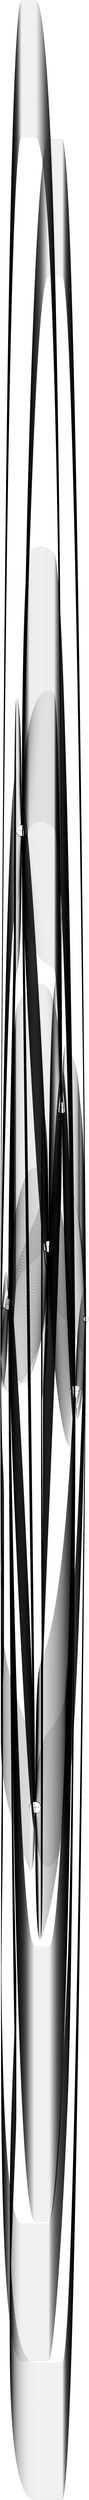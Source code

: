 digraph finite_state_machine {
rankdir=LR;
size="25932,25932"
node [shape = doublecircle]; Finish_2;
node [shape = point ]; Start_1
node [shape = circle];
Start_1 [label="Start"];
Finish_2 [label="Finish"];
Visit_Station_B1_8 [label="Visit_Station_B1"];
Visit_Station_B2_9 [label="Visit_Station_B2"];
Visit_Station_B3_10 [label="Visit_Station_B3"];
Visit_Station_B4_11 [label="Visit_Station_B4"];
Visit_Station_B5_12 [label="Visit_Station_B5"];
Visit_Station_B6_13 [label="Visit_Station_B6"];
Visit_Station_B1_8 [label="Visit_Station_B1"];
Visit_Station_B2_9 [label="Visit_Station_B2"];
Visit_Station_B3_10 [label="Visit_Station_B3"];
Visit_Station_B4_11 [label="Visit_Station_B4"];
Visit_Station_B6_13 [label="Visit_Station_B6"];
Visit_Station_B5_12 [label="Visit_Station_B5"];
Visit_Station_B1_8 [label="Visit_Station_B1"];
Visit_Station_B2_9 [label="Visit_Station_B2"];
Visit_Station_B3_10 [label="Visit_Station_B3"];
Visit_Station_B5_12 [label="Visit_Station_B5"];
Visit_Station_B4_11 [label="Visit_Station_B4"];
Visit_Station_B6_13 [label="Visit_Station_B6"];
Visit_Station_B1_8 [label="Visit_Station_B1"];
Visit_Station_B2_9 [label="Visit_Station_B2"];
Visit_Station_B3_10 [label="Visit_Station_B3"];
Visit_Station_B5_12 [label="Visit_Station_B5"];
Visit_Station_B6_13 [label="Visit_Station_B6"];
Visit_Station_B4_11 [label="Visit_Station_B4"];
Visit_Station_B1_8 [label="Visit_Station_B1"];
Visit_Station_B2_9 [label="Visit_Station_B2"];
Visit_Station_B3_10 [label="Visit_Station_B3"];
Visit_Station_B6_13 [label="Visit_Station_B6"];
Visit_Station_B5_12 [label="Visit_Station_B5"];
Visit_Station_B4_11 [label="Visit_Station_B4"];
Visit_Station_B1_8 [label="Visit_Station_B1"];
Visit_Station_B2_9 [label="Visit_Station_B2"];
Visit_Station_B3_10 [label="Visit_Station_B3"];
Visit_Station_B6_13 [label="Visit_Station_B6"];
Visit_Station_B4_11 [label="Visit_Station_B4"];
Visit_Station_B5_12 [label="Visit_Station_B5"];
Visit_Station_B1_8 [label="Visit_Station_B1"];
Visit_Station_B2_9 [label="Visit_Station_B2"];
Visit_Station_B4_11 [label="Visit_Station_B4"];
Visit_Station_B3_10 [label="Visit_Station_B3"];
Visit_Station_B5_12 [label="Visit_Station_B5"];
Visit_Station_B6_13 [label="Visit_Station_B6"];
Visit_Station_B1_8 [label="Visit_Station_B1"];
Visit_Station_B2_9 [label="Visit_Station_B2"];
Visit_Station_B4_11 [label="Visit_Station_B4"];
Visit_Station_B3_10 [label="Visit_Station_B3"];
Visit_Station_B6_13 [label="Visit_Station_B6"];
Visit_Station_B5_12 [label="Visit_Station_B5"];
Visit_Station_B1_8 [label="Visit_Station_B1"];
Visit_Station_B2_9 [label="Visit_Station_B2"];
Visit_Station_B4_11 [label="Visit_Station_B4"];
Visit_Station_B5_12 [label="Visit_Station_B5"];
Visit_Station_B3_10 [label="Visit_Station_B3"];
Visit_Station_B6_13 [label="Visit_Station_B6"];
Visit_Station_B1_8 [label="Visit_Station_B1"];
Visit_Station_B2_9 [label="Visit_Station_B2"];
Visit_Station_B4_11 [label="Visit_Station_B4"];
Visit_Station_B5_12 [label="Visit_Station_B5"];
Visit_Station_B6_13 [label="Visit_Station_B6"];
Visit_Station_B3_10 [label="Visit_Station_B3"];
Visit_Station_B1_8 [label="Visit_Station_B1"];
Visit_Station_B2_9 [label="Visit_Station_B2"];
Visit_Station_B4_11 [label="Visit_Station_B4"];
Visit_Station_B6_13 [label="Visit_Station_B6"];
Visit_Station_B5_12 [label="Visit_Station_B5"];
Visit_Station_B3_10 [label="Visit_Station_B3"];
Visit_Station_B1_8 [label="Visit_Station_B1"];
Visit_Station_B2_9 [label="Visit_Station_B2"];
Visit_Station_B4_11 [label="Visit_Station_B4"];
Visit_Station_B6_13 [label="Visit_Station_B6"];
Visit_Station_B3_10 [label="Visit_Station_B3"];
Visit_Station_B5_12 [label="Visit_Station_B5"];
Visit_Station_B1_8 [label="Visit_Station_B1"];
Visit_Station_B2_9 [label="Visit_Station_B2"];
Visit_Station_B5_12 [label="Visit_Station_B5"];
Visit_Station_B4_11 [label="Visit_Station_B4"];
Visit_Station_B3_10 [label="Visit_Station_B3"];
Visit_Station_B6_13 [label="Visit_Station_B6"];
Visit_Station_B1_8 [label="Visit_Station_B1"];
Visit_Station_B2_9 [label="Visit_Station_B2"];
Visit_Station_B5_12 [label="Visit_Station_B5"];
Visit_Station_B4_11 [label="Visit_Station_B4"];
Visit_Station_B6_13 [label="Visit_Station_B6"];
Visit_Station_B3_10 [label="Visit_Station_B3"];
Visit_Station_B1_8 [label="Visit_Station_B1"];
Visit_Station_B2_9 [label="Visit_Station_B2"];
Visit_Station_B5_12 [label="Visit_Station_B5"];
Visit_Station_B3_10 [label="Visit_Station_B3"];
Visit_Station_B4_11 [label="Visit_Station_B4"];
Visit_Station_B6_13 [label="Visit_Station_B6"];
Visit_Station_B1_8 [label="Visit_Station_B1"];
Visit_Station_B2_9 [label="Visit_Station_B2"];
Visit_Station_B5_12 [label="Visit_Station_B5"];
Visit_Station_B3_10 [label="Visit_Station_B3"];
Visit_Station_B6_13 [label="Visit_Station_B6"];
Visit_Station_B4_11 [label="Visit_Station_B4"];
Visit_Station_B1_8 [label="Visit_Station_B1"];
Visit_Station_B2_9 [label="Visit_Station_B2"];
Visit_Station_B5_12 [label="Visit_Station_B5"];
Visit_Station_B6_13 [label="Visit_Station_B6"];
Visit_Station_B3_10 [label="Visit_Station_B3"];
Visit_Station_B4_11 [label="Visit_Station_B4"];
Visit_Station_B1_8 [label="Visit_Station_B1"];
Visit_Station_B2_9 [label="Visit_Station_B2"];
Visit_Station_B5_12 [label="Visit_Station_B5"];
Visit_Station_B6_13 [label="Visit_Station_B6"];
Visit_Station_B4_11 [label="Visit_Station_B4"];
Visit_Station_B3_10 [label="Visit_Station_B3"];
Visit_Station_B1_8 [label="Visit_Station_B1"];
Visit_Station_B2_9 [label="Visit_Station_B2"];
Visit_Station_B6_13 [label="Visit_Station_B6"];
Visit_Station_B4_11 [label="Visit_Station_B4"];
Visit_Station_B5_12 [label="Visit_Station_B5"];
Visit_Station_B3_10 [label="Visit_Station_B3"];
Visit_Station_B1_8 [label="Visit_Station_B1"];
Visit_Station_B2_9 [label="Visit_Station_B2"];
Visit_Station_B6_13 [label="Visit_Station_B6"];
Visit_Station_B4_11 [label="Visit_Station_B4"];
Visit_Station_B3_10 [label="Visit_Station_B3"];
Visit_Station_B5_12 [label="Visit_Station_B5"];
Visit_Station_B1_8 [label="Visit_Station_B1"];
Visit_Station_B2_9 [label="Visit_Station_B2"];
Visit_Station_B6_13 [label="Visit_Station_B6"];
Visit_Station_B5_12 [label="Visit_Station_B5"];
Visit_Station_B4_11 [label="Visit_Station_B4"];
Visit_Station_B3_10 [label="Visit_Station_B3"];
Visit_Station_B1_8 [label="Visit_Station_B1"];
Visit_Station_B2_9 [label="Visit_Station_B2"];
Visit_Station_B6_13 [label="Visit_Station_B6"];
Visit_Station_B5_12 [label="Visit_Station_B5"];
Visit_Station_B3_10 [label="Visit_Station_B3"];
Visit_Station_B4_11 [label="Visit_Station_B4"];
Visit_Station_B1_8 [label="Visit_Station_B1"];
Visit_Station_B2_9 [label="Visit_Station_B2"];
Visit_Station_B6_13 [label="Visit_Station_B6"];
Visit_Station_B3_10 [label="Visit_Station_B3"];
Visit_Station_B5_12 [label="Visit_Station_B5"];
Visit_Station_B4_11 [label="Visit_Station_B4"];
Visit_Station_B1_8 [label="Visit_Station_B1"];
Visit_Station_B2_9 [label="Visit_Station_B2"];
Visit_Station_B6_13 [label="Visit_Station_B6"];
Visit_Station_B3_10 [label="Visit_Station_B3"];
Visit_Station_B4_11 [label="Visit_Station_B4"];
Visit_Station_B5_12 [label="Visit_Station_B5"];
Visit_Station_B1_8 [label="Visit_Station_B1"];
Visit_Station_B3_10 [label="Visit_Station_B3"];
Visit_Station_B2_9 [label="Visit_Station_B2"];
Visit_Station_B4_11 [label="Visit_Station_B4"];
Visit_Station_B5_12 [label="Visit_Station_B5"];
Visit_Station_B6_13 [label="Visit_Station_B6"];
Visit_Station_B1_8 [label="Visit_Station_B1"];
Visit_Station_B3_10 [label="Visit_Station_B3"];
Visit_Station_B2_9 [label="Visit_Station_B2"];
Visit_Station_B4_11 [label="Visit_Station_B4"];
Visit_Station_B6_13 [label="Visit_Station_B6"];
Visit_Station_B5_12 [label="Visit_Station_B5"];
Visit_Station_B1_8 [label="Visit_Station_B1"];
Visit_Station_B3_10 [label="Visit_Station_B3"];
Visit_Station_B2_9 [label="Visit_Station_B2"];
Visit_Station_B5_12 [label="Visit_Station_B5"];
Visit_Station_B4_11 [label="Visit_Station_B4"];
Visit_Station_B6_13 [label="Visit_Station_B6"];
Visit_Station_B1_8 [label="Visit_Station_B1"];
Visit_Station_B3_10 [label="Visit_Station_B3"];
Visit_Station_B2_9 [label="Visit_Station_B2"];
Visit_Station_B5_12 [label="Visit_Station_B5"];
Visit_Station_B6_13 [label="Visit_Station_B6"];
Visit_Station_B4_11 [label="Visit_Station_B4"];
Visit_Station_B1_8 [label="Visit_Station_B1"];
Visit_Station_B3_10 [label="Visit_Station_B3"];
Visit_Station_B2_9 [label="Visit_Station_B2"];
Visit_Station_B6_13 [label="Visit_Station_B6"];
Visit_Station_B5_12 [label="Visit_Station_B5"];
Visit_Station_B4_11 [label="Visit_Station_B4"];
Visit_Station_B1_8 [label="Visit_Station_B1"];
Visit_Station_B3_10 [label="Visit_Station_B3"];
Visit_Station_B2_9 [label="Visit_Station_B2"];
Visit_Station_B6_13 [label="Visit_Station_B6"];
Visit_Station_B4_11 [label="Visit_Station_B4"];
Visit_Station_B5_12 [label="Visit_Station_B5"];
Visit_Station_B1_8 [label="Visit_Station_B1"];
Visit_Station_B3_10 [label="Visit_Station_B3"];
Visit_Station_B4_11 [label="Visit_Station_B4"];
Visit_Station_B2_9 [label="Visit_Station_B2"];
Visit_Station_B5_12 [label="Visit_Station_B5"];
Visit_Station_B6_13 [label="Visit_Station_B6"];
Visit_Station_B1_8 [label="Visit_Station_B1"];
Visit_Station_B3_10 [label="Visit_Station_B3"];
Visit_Station_B4_11 [label="Visit_Station_B4"];
Visit_Station_B2_9 [label="Visit_Station_B2"];
Visit_Station_B6_13 [label="Visit_Station_B6"];
Visit_Station_B5_12 [label="Visit_Station_B5"];
Visit_Station_B1_8 [label="Visit_Station_B1"];
Visit_Station_B3_10 [label="Visit_Station_B3"];
Visit_Station_B4_11 [label="Visit_Station_B4"];
Visit_Station_B5_12 [label="Visit_Station_B5"];
Visit_Station_B2_9 [label="Visit_Station_B2"];
Visit_Station_B6_13 [label="Visit_Station_B6"];
Visit_Station_B1_8 [label="Visit_Station_B1"];
Visit_Station_B3_10 [label="Visit_Station_B3"];
Visit_Station_B4_11 [label="Visit_Station_B4"];
Visit_Station_B5_12 [label="Visit_Station_B5"];
Visit_Station_B6_13 [label="Visit_Station_B6"];
Visit_Station_B2_9 [label="Visit_Station_B2"];
Visit_Station_B1_8 [label="Visit_Station_B1"];
Visit_Station_B3_10 [label="Visit_Station_B3"];
Visit_Station_B4_11 [label="Visit_Station_B4"];
Visit_Station_B6_13 [label="Visit_Station_B6"];
Visit_Station_B5_12 [label="Visit_Station_B5"];
Visit_Station_B2_9 [label="Visit_Station_B2"];
Visit_Station_B1_8 [label="Visit_Station_B1"];
Visit_Station_B3_10 [label="Visit_Station_B3"];
Visit_Station_B4_11 [label="Visit_Station_B4"];
Visit_Station_B6_13 [label="Visit_Station_B6"];
Visit_Station_B2_9 [label="Visit_Station_B2"];
Visit_Station_B5_12 [label="Visit_Station_B5"];
Visit_Station_B1_8 [label="Visit_Station_B1"];
Visit_Station_B3_10 [label="Visit_Station_B3"];
Visit_Station_B5_12 [label="Visit_Station_B5"];
Visit_Station_B4_11 [label="Visit_Station_B4"];
Visit_Station_B2_9 [label="Visit_Station_B2"];
Visit_Station_B6_13 [label="Visit_Station_B6"];
Visit_Station_B1_8 [label="Visit_Station_B1"];
Visit_Station_B3_10 [label="Visit_Station_B3"];
Visit_Station_B5_12 [label="Visit_Station_B5"];
Visit_Station_B4_11 [label="Visit_Station_B4"];
Visit_Station_B6_13 [label="Visit_Station_B6"];
Visit_Station_B2_9 [label="Visit_Station_B2"];
Visit_Station_B1_8 [label="Visit_Station_B1"];
Visit_Station_B3_10 [label="Visit_Station_B3"];
Visit_Station_B5_12 [label="Visit_Station_B5"];
Visit_Station_B2_9 [label="Visit_Station_B2"];
Visit_Station_B4_11 [label="Visit_Station_B4"];
Visit_Station_B6_13 [label="Visit_Station_B6"];
Visit_Station_B1_8 [label="Visit_Station_B1"];
Visit_Station_B3_10 [label="Visit_Station_B3"];
Visit_Station_B5_12 [label="Visit_Station_B5"];
Visit_Station_B2_9 [label="Visit_Station_B2"];
Visit_Station_B6_13 [label="Visit_Station_B6"];
Visit_Station_B4_11 [label="Visit_Station_B4"];
Visit_Station_B1_8 [label="Visit_Station_B1"];
Visit_Station_B3_10 [label="Visit_Station_B3"];
Visit_Station_B5_12 [label="Visit_Station_B5"];
Visit_Station_B6_13 [label="Visit_Station_B6"];
Visit_Station_B2_9 [label="Visit_Station_B2"];
Visit_Station_B4_11 [label="Visit_Station_B4"];
Visit_Station_B1_8 [label="Visit_Station_B1"];
Visit_Station_B3_10 [label="Visit_Station_B3"];
Visit_Station_B5_12 [label="Visit_Station_B5"];
Visit_Station_B6_13 [label="Visit_Station_B6"];
Visit_Station_B4_11 [label="Visit_Station_B4"];
Visit_Station_B2_9 [label="Visit_Station_B2"];
Visit_Station_B1_8 [label="Visit_Station_B1"];
Visit_Station_B3_10 [label="Visit_Station_B3"];
Visit_Station_B6_13 [label="Visit_Station_B6"];
Visit_Station_B4_11 [label="Visit_Station_B4"];
Visit_Station_B5_12 [label="Visit_Station_B5"];
Visit_Station_B2_9 [label="Visit_Station_B2"];
Visit_Station_B1_8 [label="Visit_Station_B1"];
Visit_Station_B3_10 [label="Visit_Station_B3"];
Visit_Station_B6_13 [label="Visit_Station_B6"];
Visit_Station_B4_11 [label="Visit_Station_B4"];
Visit_Station_B2_9 [label="Visit_Station_B2"];
Visit_Station_B5_12 [label="Visit_Station_B5"];
Visit_Station_B1_8 [label="Visit_Station_B1"];
Visit_Station_B3_10 [label="Visit_Station_B3"];
Visit_Station_B6_13 [label="Visit_Station_B6"];
Visit_Station_B5_12 [label="Visit_Station_B5"];
Visit_Station_B4_11 [label="Visit_Station_B4"];
Visit_Station_B2_9 [label="Visit_Station_B2"];
Visit_Station_B1_8 [label="Visit_Station_B1"];
Visit_Station_B3_10 [label="Visit_Station_B3"];
Visit_Station_B6_13 [label="Visit_Station_B6"];
Visit_Station_B5_12 [label="Visit_Station_B5"];
Visit_Station_B2_9 [label="Visit_Station_B2"];
Visit_Station_B4_11 [label="Visit_Station_B4"];
Visit_Station_B1_8 [label="Visit_Station_B1"];
Visit_Station_B3_10 [label="Visit_Station_B3"];
Visit_Station_B6_13 [label="Visit_Station_B6"];
Visit_Station_B2_9 [label="Visit_Station_B2"];
Visit_Station_B5_12 [label="Visit_Station_B5"];
Visit_Station_B4_11 [label="Visit_Station_B4"];
Visit_Station_B1_8 [label="Visit_Station_B1"];
Visit_Station_B3_10 [label="Visit_Station_B3"];
Visit_Station_B6_13 [label="Visit_Station_B6"];
Visit_Station_B2_9 [label="Visit_Station_B2"];
Visit_Station_B4_11 [label="Visit_Station_B4"];
Visit_Station_B5_12 [label="Visit_Station_B5"];
Visit_Station_B1_8 [label="Visit_Station_B1"];
Visit_Station_B4_11 [label="Visit_Station_B4"];
Visit_Station_B3_10 [label="Visit_Station_B3"];
Visit_Station_B2_9 [label="Visit_Station_B2"];
Visit_Station_B5_12 [label="Visit_Station_B5"];
Visit_Station_B6_13 [label="Visit_Station_B6"];
Visit_Station_B1_8 [label="Visit_Station_B1"];
Visit_Station_B4_11 [label="Visit_Station_B4"];
Visit_Station_B3_10 [label="Visit_Station_B3"];
Visit_Station_B2_9 [label="Visit_Station_B2"];
Visit_Station_B6_13 [label="Visit_Station_B6"];
Visit_Station_B5_12 [label="Visit_Station_B5"];
Visit_Station_B1_8 [label="Visit_Station_B1"];
Visit_Station_B4_11 [label="Visit_Station_B4"];
Visit_Station_B3_10 [label="Visit_Station_B3"];
Visit_Station_B5_12 [label="Visit_Station_B5"];
Visit_Station_B2_9 [label="Visit_Station_B2"];
Visit_Station_B6_13 [label="Visit_Station_B6"];
Visit_Station_B1_8 [label="Visit_Station_B1"];
Visit_Station_B4_11 [label="Visit_Station_B4"];
Visit_Station_B3_10 [label="Visit_Station_B3"];
Visit_Station_B5_12 [label="Visit_Station_B5"];
Visit_Station_B6_13 [label="Visit_Station_B6"];
Visit_Station_B2_9 [label="Visit_Station_B2"];
Visit_Station_B1_8 [label="Visit_Station_B1"];
Visit_Station_B4_11 [label="Visit_Station_B4"];
Visit_Station_B3_10 [label="Visit_Station_B3"];
Visit_Station_B6_13 [label="Visit_Station_B6"];
Visit_Station_B5_12 [label="Visit_Station_B5"];
Visit_Station_B2_9 [label="Visit_Station_B2"];
Visit_Station_B1_8 [label="Visit_Station_B1"];
Visit_Station_B4_11 [label="Visit_Station_B4"];
Visit_Station_B3_10 [label="Visit_Station_B3"];
Visit_Station_B6_13 [label="Visit_Station_B6"];
Visit_Station_B2_9 [label="Visit_Station_B2"];
Visit_Station_B5_12 [label="Visit_Station_B5"];
Visit_Station_B1_8 [label="Visit_Station_B1"];
Visit_Station_B4_11 [label="Visit_Station_B4"];
Visit_Station_B2_9 [label="Visit_Station_B2"];
Visit_Station_B3_10 [label="Visit_Station_B3"];
Visit_Station_B5_12 [label="Visit_Station_B5"];
Visit_Station_B6_13 [label="Visit_Station_B6"];
Visit_Station_B1_8 [label="Visit_Station_B1"];
Visit_Station_B4_11 [label="Visit_Station_B4"];
Visit_Station_B2_9 [label="Visit_Station_B2"];
Visit_Station_B3_10 [label="Visit_Station_B3"];
Visit_Station_B6_13 [label="Visit_Station_B6"];
Visit_Station_B5_12 [label="Visit_Station_B5"];
Visit_Station_B1_8 [label="Visit_Station_B1"];
Visit_Station_B4_11 [label="Visit_Station_B4"];
Visit_Station_B2_9 [label="Visit_Station_B2"];
Visit_Station_B5_12 [label="Visit_Station_B5"];
Visit_Station_B3_10 [label="Visit_Station_B3"];
Visit_Station_B6_13 [label="Visit_Station_B6"];
Visit_Station_B1_8 [label="Visit_Station_B1"];
Visit_Station_B4_11 [label="Visit_Station_B4"];
Visit_Station_B2_9 [label="Visit_Station_B2"];
Visit_Station_B5_12 [label="Visit_Station_B5"];
Visit_Station_B6_13 [label="Visit_Station_B6"];
Visit_Station_B3_10 [label="Visit_Station_B3"];
Visit_Station_B1_8 [label="Visit_Station_B1"];
Visit_Station_B4_11 [label="Visit_Station_B4"];
Visit_Station_B2_9 [label="Visit_Station_B2"];
Visit_Station_B6_13 [label="Visit_Station_B6"];
Visit_Station_B5_12 [label="Visit_Station_B5"];
Visit_Station_B3_10 [label="Visit_Station_B3"];
Visit_Station_B1_8 [label="Visit_Station_B1"];
Visit_Station_B4_11 [label="Visit_Station_B4"];
Visit_Station_B2_9 [label="Visit_Station_B2"];
Visit_Station_B6_13 [label="Visit_Station_B6"];
Visit_Station_B3_10 [label="Visit_Station_B3"];
Visit_Station_B5_12 [label="Visit_Station_B5"];
Visit_Station_B1_8 [label="Visit_Station_B1"];
Visit_Station_B4_11 [label="Visit_Station_B4"];
Visit_Station_B5_12 [label="Visit_Station_B5"];
Visit_Station_B2_9 [label="Visit_Station_B2"];
Visit_Station_B3_10 [label="Visit_Station_B3"];
Visit_Station_B6_13 [label="Visit_Station_B6"];
Visit_Station_B1_8 [label="Visit_Station_B1"];
Visit_Station_B4_11 [label="Visit_Station_B4"];
Visit_Station_B5_12 [label="Visit_Station_B5"];
Visit_Station_B2_9 [label="Visit_Station_B2"];
Visit_Station_B6_13 [label="Visit_Station_B6"];
Visit_Station_B3_10 [label="Visit_Station_B3"];
Visit_Station_B1_8 [label="Visit_Station_B1"];
Visit_Station_B4_11 [label="Visit_Station_B4"];
Visit_Station_B5_12 [label="Visit_Station_B5"];
Visit_Station_B3_10 [label="Visit_Station_B3"];
Visit_Station_B2_9 [label="Visit_Station_B2"];
Visit_Station_B6_13 [label="Visit_Station_B6"];
Visit_Station_B1_8 [label="Visit_Station_B1"];
Visit_Station_B4_11 [label="Visit_Station_B4"];
Visit_Station_B5_12 [label="Visit_Station_B5"];
Visit_Station_B3_10 [label="Visit_Station_B3"];
Visit_Station_B6_13 [label="Visit_Station_B6"];
Visit_Station_B2_9 [label="Visit_Station_B2"];
Visit_Station_B1_8 [label="Visit_Station_B1"];
Visit_Station_B4_11 [label="Visit_Station_B4"];
Visit_Station_B5_12 [label="Visit_Station_B5"];
Visit_Station_B6_13 [label="Visit_Station_B6"];
Visit_Station_B3_10 [label="Visit_Station_B3"];
Visit_Station_B2_9 [label="Visit_Station_B2"];
Visit_Station_B1_8 [label="Visit_Station_B1"];
Visit_Station_B4_11 [label="Visit_Station_B4"];
Visit_Station_B5_12 [label="Visit_Station_B5"];
Visit_Station_B6_13 [label="Visit_Station_B6"];
Visit_Station_B2_9 [label="Visit_Station_B2"];
Visit_Station_B3_10 [label="Visit_Station_B3"];
Visit_Station_B1_8 [label="Visit_Station_B1"];
Visit_Station_B4_11 [label="Visit_Station_B4"];
Visit_Station_B6_13 [label="Visit_Station_B6"];
Visit_Station_B2_9 [label="Visit_Station_B2"];
Visit_Station_B5_12 [label="Visit_Station_B5"];
Visit_Station_B3_10 [label="Visit_Station_B3"];
Visit_Station_B1_8 [label="Visit_Station_B1"];
Visit_Station_B4_11 [label="Visit_Station_B4"];
Visit_Station_B6_13 [label="Visit_Station_B6"];
Visit_Station_B2_9 [label="Visit_Station_B2"];
Visit_Station_B3_10 [label="Visit_Station_B3"];
Visit_Station_B5_12 [label="Visit_Station_B5"];
Visit_Station_B1_8 [label="Visit_Station_B1"];
Visit_Station_B4_11 [label="Visit_Station_B4"];
Visit_Station_B6_13 [label="Visit_Station_B6"];
Visit_Station_B5_12 [label="Visit_Station_B5"];
Visit_Station_B2_9 [label="Visit_Station_B2"];
Visit_Station_B3_10 [label="Visit_Station_B3"];
Visit_Station_B1_8 [label="Visit_Station_B1"];
Visit_Station_B4_11 [label="Visit_Station_B4"];
Visit_Station_B6_13 [label="Visit_Station_B6"];
Visit_Station_B5_12 [label="Visit_Station_B5"];
Visit_Station_B3_10 [label="Visit_Station_B3"];
Visit_Station_B2_9 [label="Visit_Station_B2"];
Visit_Station_B1_8 [label="Visit_Station_B1"];
Visit_Station_B4_11 [label="Visit_Station_B4"];
Visit_Station_B6_13 [label="Visit_Station_B6"];
Visit_Station_B3_10 [label="Visit_Station_B3"];
Visit_Station_B5_12 [label="Visit_Station_B5"];
Visit_Station_B2_9 [label="Visit_Station_B2"];
Visit_Station_B1_8 [label="Visit_Station_B1"];
Visit_Station_B4_11 [label="Visit_Station_B4"];
Visit_Station_B6_13 [label="Visit_Station_B6"];
Visit_Station_B3_10 [label="Visit_Station_B3"];
Visit_Station_B2_9 [label="Visit_Station_B2"];
Visit_Station_B5_12 [label="Visit_Station_B5"];
Visit_Station_B1_8 [label="Visit_Station_B1"];
Visit_Station_B5_12 [label="Visit_Station_B5"];
Visit_Station_B3_10 [label="Visit_Station_B3"];
Visit_Station_B4_11 [label="Visit_Station_B4"];
Visit_Station_B2_9 [label="Visit_Station_B2"];
Visit_Station_B6_13 [label="Visit_Station_B6"];
Visit_Station_B1_8 [label="Visit_Station_B1"];
Visit_Station_B5_12 [label="Visit_Station_B5"];
Visit_Station_B3_10 [label="Visit_Station_B3"];
Visit_Station_B4_11 [label="Visit_Station_B4"];
Visit_Station_B6_13 [label="Visit_Station_B6"];
Visit_Station_B2_9 [label="Visit_Station_B2"];
Visit_Station_B1_8 [label="Visit_Station_B1"];
Visit_Station_B5_12 [label="Visit_Station_B5"];
Visit_Station_B3_10 [label="Visit_Station_B3"];
Visit_Station_B2_9 [label="Visit_Station_B2"];
Visit_Station_B4_11 [label="Visit_Station_B4"];
Visit_Station_B6_13 [label="Visit_Station_B6"];
Visit_Station_B1_8 [label="Visit_Station_B1"];
Visit_Station_B5_12 [label="Visit_Station_B5"];
Visit_Station_B3_10 [label="Visit_Station_B3"];
Visit_Station_B2_9 [label="Visit_Station_B2"];
Visit_Station_B6_13 [label="Visit_Station_B6"];
Visit_Station_B4_11 [label="Visit_Station_B4"];
Visit_Station_B1_8 [label="Visit_Station_B1"];
Visit_Station_B5_12 [label="Visit_Station_B5"];
Visit_Station_B3_10 [label="Visit_Station_B3"];
Visit_Station_B6_13 [label="Visit_Station_B6"];
Visit_Station_B2_9 [label="Visit_Station_B2"];
Visit_Station_B4_11 [label="Visit_Station_B4"];
Visit_Station_B1_8 [label="Visit_Station_B1"];
Visit_Station_B5_12 [label="Visit_Station_B5"];
Visit_Station_B3_10 [label="Visit_Station_B3"];
Visit_Station_B6_13 [label="Visit_Station_B6"];
Visit_Station_B4_11 [label="Visit_Station_B4"];
Visit_Station_B2_9 [label="Visit_Station_B2"];
Visit_Station_B1_8 [label="Visit_Station_B1"];
Visit_Station_B5_12 [label="Visit_Station_B5"];
Visit_Station_B4_11 [label="Visit_Station_B4"];
Visit_Station_B3_10 [label="Visit_Station_B3"];
Visit_Station_B2_9 [label="Visit_Station_B2"];
Visit_Station_B6_13 [label="Visit_Station_B6"];
Visit_Station_B1_8 [label="Visit_Station_B1"];
Visit_Station_B5_12 [label="Visit_Station_B5"];
Visit_Station_B4_11 [label="Visit_Station_B4"];
Visit_Station_B3_10 [label="Visit_Station_B3"];
Visit_Station_B6_13 [label="Visit_Station_B6"];
Visit_Station_B2_9 [label="Visit_Station_B2"];
Visit_Station_B1_8 [label="Visit_Station_B1"];
Visit_Station_B5_12 [label="Visit_Station_B5"];
Visit_Station_B4_11 [label="Visit_Station_B4"];
Visit_Station_B2_9 [label="Visit_Station_B2"];
Visit_Station_B3_10 [label="Visit_Station_B3"];
Visit_Station_B6_13 [label="Visit_Station_B6"];
Visit_Station_B1_8 [label="Visit_Station_B1"];
Visit_Station_B5_12 [label="Visit_Station_B5"];
Visit_Station_B4_11 [label="Visit_Station_B4"];
Visit_Station_B2_9 [label="Visit_Station_B2"];
Visit_Station_B6_13 [label="Visit_Station_B6"];
Visit_Station_B3_10 [label="Visit_Station_B3"];
Visit_Station_B1_8 [label="Visit_Station_B1"];
Visit_Station_B5_12 [label="Visit_Station_B5"];
Visit_Station_B4_11 [label="Visit_Station_B4"];
Visit_Station_B6_13 [label="Visit_Station_B6"];
Visit_Station_B2_9 [label="Visit_Station_B2"];
Visit_Station_B3_10 [label="Visit_Station_B3"];
Visit_Station_B1_8 [label="Visit_Station_B1"];
Visit_Station_B5_12 [label="Visit_Station_B5"];
Visit_Station_B4_11 [label="Visit_Station_B4"];
Visit_Station_B6_13 [label="Visit_Station_B6"];
Visit_Station_B3_10 [label="Visit_Station_B3"];
Visit_Station_B2_9 [label="Visit_Station_B2"];
Visit_Station_B1_8 [label="Visit_Station_B1"];
Visit_Station_B5_12 [label="Visit_Station_B5"];
Visit_Station_B2_9 [label="Visit_Station_B2"];
Visit_Station_B4_11 [label="Visit_Station_B4"];
Visit_Station_B3_10 [label="Visit_Station_B3"];
Visit_Station_B6_13 [label="Visit_Station_B6"];
Visit_Station_B1_8 [label="Visit_Station_B1"];
Visit_Station_B5_12 [label="Visit_Station_B5"];
Visit_Station_B2_9 [label="Visit_Station_B2"];
Visit_Station_B4_11 [label="Visit_Station_B4"];
Visit_Station_B6_13 [label="Visit_Station_B6"];
Visit_Station_B3_10 [label="Visit_Station_B3"];
Visit_Station_B1_8 [label="Visit_Station_B1"];
Visit_Station_B5_12 [label="Visit_Station_B5"];
Visit_Station_B2_9 [label="Visit_Station_B2"];
Visit_Station_B3_10 [label="Visit_Station_B3"];
Visit_Station_B4_11 [label="Visit_Station_B4"];
Visit_Station_B6_13 [label="Visit_Station_B6"];
Visit_Station_B1_8 [label="Visit_Station_B1"];
Visit_Station_B5_12 [label="Visit_Station_B5"];
Visit_Station_B2_9 [label="Visit_Station_B2"];
Visit_Station_B3_10 [label="Visit_Station_B3"];
Visit_Station_B6_13 [label="Visit_Station_B6"];
Visit_Station_B4_11 [label="Visit_Station_B4"];
Visit_Station_B1_8 [label="Visit_Station_B1"];
Visit_Station_B5_12 [label="Visit_Station_B5"];
Visit_Station_B2_9 [label="Visit_Station_B2"];
Visit_Station_B6_13 [label="Visit_Station_B6"];
Visit_Station_B3_10 [label="Visit_Station_B3"];
Visit_Station_B4_11 [label="Visit_Station_B4"];
Visit_Station_B1_8 [label="Visit_Station_B1"];
Visit_Station_B5_12 [label="Visit_Station_B5"];
Visit_Station_B2_9 [label="Visit_Station_B2"];
Visit_Station_B6_13 [label="Visit_Station_B6"];
Visit_Station_B4_11 [label="Visit_Station_B4"];
Visit_Station_B3_10 [label="Visit_Station_B3"];
Visit_Station_B1_8 [label="Visit_Station_B1"];
Visit_Station_B5_12 [label="Visit_Station_B5"];
Visit_Station_B6_13 [label="Visit_Station_B6"];
Visit_Station_B4_11 [label="Visit_Station_B4"];
Visit_Station_B2_9 [label="Visit_Station_B2"];
Visit_Station_B3_10 [label="Visit_Station_B3"];
Visit_Station_B1_8 [label="Visit_Station_B1"];
Visit_Station_B5_12 [label="Visit_Station_B5"];
Visit_Station_B6_13 [label="Visit_Station_B6"];
Visit_Station_B4_11 [label="Visit_Station_B4"];
Visit_Station_B3_10 [label="Visit_Station_B3"];
Visit_Station_B2_9 [label="Visit_Station_B2"];
Visit_Station_B1_8 [label="Visit_Station_B1"];
Visit_Station_B5_12 [label="Visit_Station_B5"];
Visit_Station_B6_13 [label="Visit_Station_B6"];
Visit_Station_B2_9 [label="Visit_Station_B2"];
Visit_Station_B4_11 [label="Visit_Station_B4"];
Visit_Station_B3_10 [label="Visit_Station_B3"];
Visit_Station_B1_8 [label="Visit_Station_B1"];
Visit_Station_B5_12 [label="Visit_Station_B5"];
Visit_Station_B6_13 [label="Visit_Station_B6"];
Visit_Station_B2_9 [label="Visit_Station_B2"];
Visit_Station_B3_10 [label="Visit_Station_B3"];
Visit_Station_B4_11 [label="Visit_Station_B4"];
Visit_Station_B1_8 [label="Visit_Station_B1"];
Visit_Station_B5_12 [label="Visit_Station_B5"];
Visit_Station_B6_13 [label="Visit_Station_B6"];
Visit_Station_B3_10 [label="Visit_Station_B3"];
Visit_Station_B2_9 [label="Visit_Station_B2"];
Visit_Station_B4_11 [label="Visit_Station_B4"];
Visit_Station_B1_8 [label="Visit_Station_B1"];
Visit_Station_B5_12 [label="Visit_Station_B5"];
Visit_Station_B6_13 [label="Visit_Station_B6"];
Visit_Station_B3_10 [label="Visit_Station_B3"];
Visit_Station_B4_11 [label="Visit_Station_B4"];
Visit_Station_B2_9 [label="Visit_Station_B2"];
Visit_Station_B1_8 [label="Visit_Station_B1"];
Visit_Station_B6_13 [label="Visit_Station_B6"];
Visit_Station_B3_10 [label="Visit_Station_B3"];
Visit_Station_B4_11 [label="Visit_Station_B4"];
Visit_Station_B5_12 [label="Visit_Station_B5"];
Visit_Station_B2_9 [label="Visit_Station_B2"];
Visit_Station_B1_8 [label="Visit_Station_B1"];
Visit_Station_B6_13 [label="Visit_Station_B6"];
Visit_Station_B3_10 [label="Visit_Station_B3"];
Visit_Station_B4_11 [label="Visit_Station_B4"];
Visit_Station_B2_9 [label="Visit_Station_B2"];
Visit_Station_B5_12 [label="Visit_Station_B5"];
Visit_Station_B1_8 [label="Visit_Station_B1"];
Visit_Station_B6_13 [label="Visit_Station_B6"];
Visit_Station_B3_10 [label="Visit_Station_B3"];
Visit_Station_B5_12 [label="Visit_Station_B5"];
Visit_Station_B4_11 [label="Visit_Station_B4"];
Visit_Station_B2_9 [label="Visit_Station_B2"];
Visit_Station_B1_8 [label="Visit_Station_B1"];
Visit_Station_B6_13 [label="Visit_Station_B6"];
Visit_Station_B3_10 [label="Visit_Station_B3"];
Visit_Station_B5_12 [label="Visit_Station_B5"];
Visit_Station_B2_9 [label="Visit_Station_B2"];
Visit_Station_B4_11 [label="Visit_Station_B4"];
Visit_Station_B1_8 [label="Visit_Station_B1"];
Visit_Station_B6_13 [label="Visit_Station_B6"];
Visit_Station_B3_10 [label="Visit_Station_B3"];
Visit_Station_B2_9 [label="Visit_Station_B2"];
Visit_Station_B5_12 [label="Visit_Station_B5"];
Visit_Station_B4_11 [label="Visit_Station_B4"];
Visit_Station_B1_8 [label="Visit_Station_B1"];
Visit_Station_B6_13 [label="Visit_Station_B6"];
Visit_Station_B3_10 [label="Visit_Station_B3"];
Visit_Station_B2_9 [label="Visit_Station_B2"];
Visit_Station_B4_11 [label="Visit_Station_B4"];
Visit_Station_B5_12 [label="Visit_Station_B5"];
Visit_Station_B1_8 [label="Visit_Station_B1"];
Visit_Station_B6_13 [label="Visit_Station_B6"];
Visit_Station_B4_11 [label="Visit_Station_B4"];
Visit_Station_B3_10 [label="Visit_Station_B3"];
Visit_Station_B5_12 [label="Visit_Station_B5"];
Visit_Station_B2_9 [label="Visit_Station_B2"];
Visit_Station_B1_8 [label="Visit_Station_B1"];
Visit_Station_B6_13 [label="Visit_Station_B6"];
Visit_Station_B4_11 [label="Visit_Station_B4"];
Visit_Station_B3_10 [label="Visit_Station_B3"];
Visit_Station_B2_9 [label="Visit_Station_B2"];
Visit_Station_B5_12 [label="Visit_Station_B5"];
Visit_Station_B1_8 [label="Visit_Station_B1"];
Visit_Station_B6_13 [label="Visit_Station_B6"];
Visit_Station_B4_11 [label="Visit_Station_B4"];
Visit_Station_B5_12 [label="Visit_Station_B5"];
Visit_Station_B3_10 [label="Visit_Station_B3"];
Visit_Station_B2_9 [label="Visit_Station_B2"];
Visit_Station_B1_8 [label="Visit_Station_B1"];
Visit_Station_B6_13 [label="Visit_Station_B6"];
Visit_Station_B4_11 [label="Visit_Station_B4"];
Visit_Station_B5_12 [label="Visit_Station_B5"];
Visit_Station_B2_9 [label="Visit_Station_B2"];
Visit_Station_B3_10 [label="Visit_Station_B3"];
Visit_Station_B1_8 [label="Visit_Station_B1"];
Visit_Station_B6_13 [label="Visit_Station_B6"];
Visit_Station_B4_11 [label="Visit_Station_B4"];
Visit_Station_B2_9 [label="Visit_Station_B2"];
Visit_Station_B5_12 [label="Visit_Station_B5"];
Visit_Station_B3_10 [label="Visit_Station_B3"];
Visit_Station_B1_8 [label="Visit_Station_B1"];
Visit_Station_B6_13 [label="Visit_Station_B6"];
Visit_Station_B4_11 [label="Visit_Station_B4"];
Visit_Station_B2_9 [label="Visit_Station_B2"];
Visit_Station_B3_10 [label="Visit_Station_B3"];
Visit_Station_B5_12 [label="Visit_Station_B5"];
Visit_Station_B1_8 [label="Visit_Station_B1"];
Visit_Station_B6_13 [label="Visit_Station_B6"];
Visit_Station_B5_12 [label="Visit_Station_B5"];
Visit_Station_B4_11 [label="Visit_Station_B4"];
Visit_Station_B3_10 [label="Visit_Station_B3"];
Visit_Station_B2_9 [label="Visit_Station_B2"];
Visit_Station_B1_8 [label="Visit_Station_B1"];
Visit_Station_B6_13 [label="Visit_Station_B6"];
Visit_Station_B5_12 [label="Visit_Station_B5"];
Visit_Station_B4_11 [label="Visit_Station_B4"];
Visit_Station_B2_9 [label="Visit_Station_B2"];
Visit_Station_B3_10 [label="Visit_Station_B3"];
Visit_Station_B1_8 [label="Visit_Station_B1"];
Visit_Station_B6_13 [label="Visit_Station_B6"];
Visit_Station_B5_12 [label="Visit_Station_B5"];
Visit_Station_B3_10 [label="Visit_Station_B3"];
Visit_Station_B4_11 [label="Visit_Station_B4"];
Visit_Station_B2_9 [label="Visit_Station_B2"];
Visit_Station_B1_8 [label="Visit_Station_B1"];
Visit_Station_B6_13 [label="Visit_Station_B6"];
Visit_Station_B5_12 [label="Visit_Station_B5"];
Visit_Station_B3_10 [label="Visit_Station_B3"];
Visit_Station_B2_9 [label="Visit_Station_B2"];
Visit_Station_B4_11 [label="Visit_Station_B4"];
Visit_Station_B1_8 [label="Visit_Station_B1"];
Visit_Station_B6_13 [label="Visit_Station_B6"];
Visit_Station_B5_12 [label="Visit_Station_B5"];
Visit_Station_B2_9 [label="Visit_Station_B2"];
Visit_Station_B3_10 [label="Visit_Station_B3"];
Visit_Station_B4_11 [label="Visit_Station_B4"];
Visit_Station_B1_8 [label="Visit_Station_B1"];
Visit_Station_B6_13 [label="Visit_Station_B6"];
Visit_Station_B5_12 [label="Visit_Station_B5"];
Visit_Station_B2_9 [label="Visit_Station_B2"];
Visit_Station_B4_11 [label="Visit_Station_B4"];
Visit_Station_B3_10 [label="Visit_Station_B3"];
Visit_Station_B1_8 [label="Visit_Station_B1"];
Visit_Station_B6_13 [label="Visit_Station_B6"];
Visit_Station_B2_9 [label="Visit_Station_B2"];
Visit_Station_B4_11 [label="Visit_Station_B4"];
Visit_Station_B5_12 [label="Visit_Station_B5"];
Visit_Station_B3_10 [label="Visit_Station_B3"];
Visit_Station_B1_8 [label="Visit_Station_B1"];
Visit_Station_B6_13 [label="Visit_Station_B6"];
Visit_Station_B2_9 [label="Visit_Station_B2"];
Visit_Station_B4_11 [label="Visit_Station_B4"];
Visit_Station_B3_10 [label="Visit_Station_B3"];
Visit_Station_B5_12 [label="Visit_Station_B5"];
Visit_Station_B1_8 [label="Visit_Station_B1"];
Visit_Station_B6_13 [label="Visit_Station_B6"];
Visit_Station_B2_9 [label="Visit_Station_B2"];
Visit_Station_B5_12 [label="Visit_Station_B5"];
Visit_Station_B4_11 [label="Visit_Station_B4"];
Visit_Station_B3_10 [label="Visit_Station_B3"];
Visit_Station_B1_8 [label="Visit_Station_B1"];
Visit_Station_B6_13 [label="Visit_Station_B6"];
Visit_Station_B2_9 [label="Visit_Station_B2"];
Visit_Station_B5_12 [label="Visit_Station_B5"];
Visit_Station_B3_10 [label="Visit_Station_B3"];
Visit_Station_B4_11 [label="Visit_Station_B4"];
Visit_Station_B1_8 [label="Visit_Station_B1"];
Visit_Station_B6_13 [label="Visit_Station_B6"];
Visit_Station_B2_9 [label="Visit_Station_B2"];
Visit_Station_B3_10 [label="Visit_Station_B3"];
Visit_Station_B5_12 [label="Visit_Station_B5"];
Visit_Station_B4_11 [label="Visit_Station_B4"];
Visit_Station_B1_8 [label="Visit_Station_B1"];
Visit_Station_B6_13 [label="Visit_Station_B6"];
Visit_Station_B2_9 [label="Visit_Station_B2"];
Visit_Station_B3_10 [label="Visit_Station_B3"];
Visit_Station_B4_11 [label="Visit_Station_B4"];
Visit_Station_B5_12 [label="Visit_Station_B5"];
Visit_Station_B2_9 [label="Visit_Station_B2"];
Visit_Station_B1_8 [label="Visit_Station_B1"];
Visit_Station_B3_10 [label="Visit_Station_B3"];
Visit_Station_B4_11 [label="Visit_Station_B4"];
Visit_Station_B5_12 [label="Visit_Station_B5"];
Visit_Station_B6_13 [label="Visit_Station_B6"];
Visit_Station_B2_9 [label="Visit_Station_B2"];
Visit_Station_B1_8 [label="Visit_Station_B1"];
Visit_Station_B3_10 [label="Visit_Station_B3"];
Visit_Station_B4_11 [label="Visit_Station_B4"];
Visit_Station_B6_13 [label="Visit_Station_B6"];
Visit_Station_B5_12 [label="Visit_Station_B5"];
Visit_Station_B2_9 [label="Visit_Station_B2"];
Visit_Station_B1_8 [label="Visit_Station_B1"];
Visit_Station_B3_10 [label="Visit_Station_B3"];
Visit_Station_B5_12 [label="Visit_Station_B5"];
Visit_Station_B4_11 [label="Visit_Station_B4"];
Visit_Station_B6_13 [label="Visit_Station_B6"];
Visit_Station_B2_9 [label="Visit_Station_B2"];
Visit_Station_B1_8 [label="Visit_Station_B1"];
Visit_Station_B3_10 [label="Visit_Station_B3"];
Visit_Station_B5_12 [label="Visit_Station_B5"];
Visit_Station_B6_13 [label="Visit_Station_B6"];
Visit_Station_B4_11 [label="Visit_Station_B4"];
Visit_Station_B2_9 [label="Visit_Station_B2"];
Visit_Station_B1_8 [label="Visit_Station_B1"];
Visit_Station_B3_10 [label="Visit_Station_B3"];
Visit_Station_B6_13 [label="Visit_Station_B6"];
Visit_Station_B5_12 [label="Visit_Station_B5"];
Visit_Station_B4_11 [label="Visit_Station_B4"];
Visit_Station_B2_9 [label="Visit_Station_B2"];
Visit_Station_B1_8 [label="Visit_Station_B1"];
Visit_Station_B3_10 [label="Visit_Station_B3"];
Visit_Station_B6_13 [label="Visit_Station_B6"];
Visit_Station_B4_11 [label="Visit_Station_B4"];
Visit_Station_B5_12 [label="Visit_Station_B5"];
Visit_Station_B2_9 [label="Visit_Station_B2"];
Visit_Station_B1_8 [label="Visit_Station_B1"];
Visit_Station_B4_11 [label="Visit_Station_B4"];
Visit_Station_B3_10 [label="Visit_Station_B3"];
Visit_Station_B5_12 [label="Visit_Station_B5"];
Visit_Station_B6_13 [label="Visit_Station_B6"];
Visit_Station_B2_9 [label="Visit_Station_B2"];
Visit_Station_B1_8 [label="Visit_Station_B1"];
Visit_Station_B4_11 [label="Visit_Station_B4"];
Visit_Station_B3_10 [label="Visit_Station_B3"];
Visit_Station_B6_13 [label="Visit_Station_B6"];
Visit_Station_B5_12 [label="Visit_Station_B5"];
Visit_Station_B2_9 [label="Visit_Station_B2"];
Visit_Station_B1_8 [label="Visit_Station_B1"];
Visit_Station_B4_11 [label="Visit_Station_B4"];
Visit_Station_B5_12 [label="Visit_Station_B5"];
Visit_Station_B3_10 [label="Visit_Station_B3"];
Visit_Station_B6_13 [label="Visit_Station_B6"];
Visit_Station_B2_9 [label="Visit_Station_B2"];
Visit_Station_B1_8 [label="Visit_Station_B1"];
Visit_Station_B4_11 [label="Visit_Station_B4"];
Visit_Station_B5_12 [label="Visit_Station_B5"];
Visit_Station_B6_13 [label="Visit_Station_B6"];
Visit_Station_B3_10 [label="Visit_Station_B3"];
Visit_Station_B2_9 [label="Visit_Station_B2"];
Visit_Station_B1_8 [label="Visit_Station_B1"];
Visit_Station_B4_11 [label="Visit_Station_B4"];
Visit_Station_B6_13 [label="Visit_Station_B6"];
Visit_Station_B5_12 [label="Visit_Station_B5"];
Visit_Station_B3_10 [label="Visit_Station_B3"];
Visit_Station_B2_9 [label="Visit_Station_B2"];
Visit_Station_B1_8 [label="Visit_Station_B1"];
Visit_Station_B4_11 [label="Visit_Station_B4"];
Visit_Station_B6_13 [label="Visit_Station_B6"];
Visit_Station_B3_10 [label="Visit_Station_B3"];
Visit_Station_B5_12 [label="Visit_Station_B5"];
Visit_Station_B2_9 [label="Visit_Station_B2"];
Visit_Station_B1_8 [label="Visit_Station_B1"];
Visit_Station_B5_12 [label="Visit_Station_B5"];
Visit_Station_B4_11 [label="Visit_Station_B4"];
Visit_Station_B3_10 [label="Visit_Station_B3"];
Visit_Station_B6_13 [label="Visit_Station_B6"];
Visit_Station_B2_9 [label="Visit_Station_B2"];
Visit_Station_B1_8 [label="Visit_Station_B1"];
Visit_Station_B5_12 [label="Visit_Station_B5"];
Visit_Station_B4_11 [label="Visit_Station_B4"];
Visit_Station_B6_13 [label="Visit_Station_B6"];
Visit_Station_B3_10 [label="Visit_Station_B3"];
Visit_Station_B2_9 [label="Visit_Station_B2"];
Visit_Station_B1_8 [label="Visit_Station_B1"];
Visit_Station_B5_12 [label="Visit_Station_B5"];
Visit_Station_B3_10 [label="Visit_Station_B3"];
Visit_Station_B4_11 [label="Visit_Station_B4"];
Visit_Station_B6_13 [label="Visit_Station_B6"];
Visit_Station_B2_9 [label="Visit_Station_B2"];
Visit_Station_B1_8 [label="Visit_Station_B1"];
Visit_Station_B5_12 [label="Visit_Station_B5"];
Visit_Station_B3_10 [label="Visit_Station_B3"];
Visit_Station_B6_13 [label="Visit_Station_B6"];
Visit_Station_B4_11 [label="Visit_Station_B4"];
Visit_Station_B2_9 [label="Visit_Station_B2"];
Visit_Station_B1_8 [label="Visit_Station_B1"];
Visit_Station_B5_12 [label="Visit_Station_B5"];
Visit_Station_B6_13 [label="Visit_Station_B6"];
Visit_Station_B3_10 [label="Visit_Station_B3"];
Visit_Station_B4_11 [label="Visit_Station_B4"];
Visit_Station_B2_9 [label="Visit_Station_B2"];
Visit_Station_B1_8 [label="Visit_Station_B1"];
Visit_Station_B5_12 [label="Visit_Station_B5"];
Visit_Station_B6_13 [label="Visit_Station_B6"];
Visit_Station_B4_11 [label="Visit_Station_B4"];
Visit_Station_B3_10 [label="Visit_Station_B3"];
Visit_Station_B2_9 [label="Visit_Station_B2"];
Visit_Station_B1_8 [label="Visit_Station_B1"];
Visit_Station_B6_13 [label="Visit_Station_B6"];
Visit_Station_B4_11 [label="Visit_Station_B4"];
Visit_Station_B5_12 [label="Visit_Station_B5"];
Visit_Station_B3_10 [label="Visit_Station_B3"];
Visit_Station_B2_9 [label="Visit_Station_B2"];
Visit_Station_B1_8 [label="Visit_Station_B1"];
Visit_Station_B6_13 [label="Visit_Station_B6"];
Visit_Station_B4_11 [label="Visit_Station_B4"];
Visit_Station_B3_10 [label="Visit_Station_B3"];
Visit_Station_B5_12 [label="Visit_Station_B5"];
Visit_Station_B2_9 [label="Visit_Station_B2"];
Visit_Station_B1_8 [label="Visit_Station_B1"];
Visit_Station_B6_13 [label="Visit_Station_B6"];
Visit_Station_B5_12 [label="Visit_Station_B5"];
Visit_Station_B4_11 [label="Visit_Station_B4"];
Visit_Station_B3_10 [label="Visit_Station_B3"];
Visit_Station_B2_9 [label="Visit_Station_B2"];
Visit_Station_B1_8 [label="Visit_Station_B1"];
Visit_Station_B6_13 [label="Visit_Station_B6"];
Visit_Station_B5_12 [label="Visit_Station_B5"];
Visit_Station_B3_10 [label="Visit_Station_B3"];
Visit_Station_B4_11 [label="Visit_Station_B4"];
Visit_Station_B2_9 [label="Visit_Station_B2"];
Visit_Station_B1_8 [label="Visit_Station_B1"];
Visit_Station_B6_13 [label="Visit_Station_B6"];
Visit_Station_B3_10 [label="Visit_Station_B3"];
Visit_Station_B5_12 [label="Visit_Station_B5"];
Visit_Station_B4_11 [label="Visit_Station_B4"];
Visit_Station_B2_9 [label="Visit_Station_B2"];
Visit_Station_B1_8 [label="Visit_Station_B1"];
Visit_Station_B6_13 [label="Visit_Station_B6"];
Visit_Station_B3_10 [label="Visit_Station_B3"];
Visit_Station_B4_11 [label="Visit_Station_B4"];
Visit_Station_B5_12 [label="Visit_Station_B5"];
Visit_Station_B2_9 [label="Visit_Station_B2"];
Visit_Station_B3_10 [label="Visit_Station_B3"];
Visit_Station_B1_8 [label="Visit_Station_B1"];
Visit_Station_B4_11 [label="Visit_Station_B4"];
Visit_Station_B5_12 [label="Visit_Station_B5"];
Visit_Station_B6_13 [label="Visit_Station_B6"];
Visit_Station_B2_9 [label="Visit_Station_B2"];
Visit_Station_B3_10 [label="Visit_Station_B3"];
Visit_Station_B1_8 [label="Visit_Station_B1"];
Visit_Station_B4_11 [label="Visit_Station_B4"];
Visit_Station_B6_13 [label="Visit_Station_B6"];
Visit_Station_B5_12 [label="Visit_Station_B5"];
Visit_Station_B2_9 [label="Visit_Station_B2"];
Visit_Station_B3_10 [label="Visit_Station_B3"];
Visit_Station_B1_8 [label="Visit_Station_B1"];
Visit_Station_B5_12 [label="Visit_Station_B5"];
Visit_Station_B4_11 [label="Visit_Station_B4"];
Visit_Station_B6_13 [label="Visit_Station_B6"];
Visit_Station_B2_9 [label="Visit_Station_B2"];
Visit_Station_B3_10 [label="Visit_Station_B3"];
Visit_Station_B1_8 [label="Visit_Station_B1"];
Visit_Station_B5_12 [label="Visit_Station_B5"];
Visit_Station_B6_13 [label="Visit_Station_B6"];
Visit_Station_B4_11 [label="Visit_Station_B4"];
Visit_Station_B2_9 [label="Visit_Station_B2"];
Visit_Station_B3_10 [label="Visit_Station_B3"];
Visit_Station_B1_8 [label="Visit_Station_B1"];
Visit_Station_B6_13 [label="Visit_Station_B6"];
Visit_Station_B5_12 [label="Visit_Station_B5"];
Visit_Station_B4_11 [label="Visit_Station_B4"];
Visit_Station_B2_9 [label="Visit_Station_B2"];
Visit_Station_B3_10 [label="Visit_Station_B3"];
Visit_Station_B1_8 [label="Visit_Station_B1"];
Visit_Station_B6_13 [label="Visit_Station_B6"];
Visit_Station_B4_11 [label="Visit_Station_B4"];
Visit_Station_B5_12 [label="Visit_Station_B5"];
Visit_Station_B2_9 [label="Visit_Station_B2"];
Visit_Station_B3_10 [label="Visit_Station_B3"];
Visit_Station_B4_11 [label="Visit_Station_B4"];
Visit_Station_B1_8 [label="Visit_Station_B1"];
Visit_Station_B5_12 [label="Visit_Station_B5"];
Visit_Station_B6_13 [label="Visit_Station_B6"];
Visit_Station_B2_9 [label="Visit_Station_B2"];
Visit_Station_B3_10 [label="Visit_Station_B3"];
Visit_Station_B4_11 [label="Visit_Station_B4"];
Visit_Station_B1_8 [label="Visit_Station_B1"];
Visit_Station_B6_13 [label="Visit_Station_B6"];
Visit_Station_B5_12 [label="Visit_Station_B5"];
Visit_Station_B2_9 [label="Visit_Station_B2"];
Visit_Station_B3_10 [label="Visit_Station_B3"];
Visit_Station_B4_11 [label="Visit_Station_B4"];
Visit_Station_B5_12 [label="Visit_Station_B5"];
Visit_Station_B1_8 [label="Visit_Station_B1"];
Visit_Station_B6_13 [label="Visit_Station_B6"];
Visit_Station_B2_9 [label="Visit_Station_B2"];
Visit_Station_B3_10 [label="Visit_Station_B3"];
Visit_Station_B4_11 [label="Visit_Station_B4"];
Visit_Station_B5_12 [label="Visit_Station_B5"];
Visit_Station_B6_13 [label="Visit_Station_B6"];
Visit_Station_B1_8 [label="Visit_Station_B1"];
Visit_Station_B2_9 [label="Visit_Station_B2"];
Visit_Station_B3_10 [label="Visit_Station_B3"];
Visit_Station_B4_11 [label="Visit_Station_B4"];
Visit_Station_B6_13 [label="Visit_Station_B6"];
Visit_Station_B5_12 [label="Visit_Station_B5"];
Visit_Station_B1_8 [label="Visit_Station_B1"];
Visit_Station_B2_9 [label="Visit_Station_B2"];
Visit_Station_B3_10 [label="Visit_Station_B3"];
Visit_Station_B4_11 [label="Visit_Station_B4"];
Visit_Station_B6_13 [label="Visit_Station_B6"];
Visit_Station_B1_8 [label="Visit_Station_B1"];
Visit_Station_B5_12 [label="Visit_Station_B5"];
Visit_Station_B2_9 [label="Visit_Station_B2"];
Visit_Station_B3_10 [label="Visit_Station_B3"];
Visit_Station_B5_12 [label="Visit_Station_B5"];
Visit_Station_B4_11 [label="Visit_Station_B4"];
Visit_Station_B1_8 [label="Visit_Station_B1"];
Visit_Station_B6_13 [label="Visit_Station_B6"];
Visit_Station_B2_9 [label="Visit_Station_B2"];
Visit_Station_B3_10 [label="Visit_Station_B3"];
Visit_Station_B5_12 [label="Visit_Station_B5"];
Visit_Station_B4_11 [label="Visit_Station_B4"];
Visit_Station_B6_13 [label="Visit_Station_B6"];
Visit_Station_B1_8 [label="Visit_Station_B1"];
Visit_Station_B2_9 [label="Visit_Station_B2"];
Visit_Station_B3_10 [label="Visit_Station_B3"];
Visit_Station_B5_12 [label="Visit_Station_B5"];
Visit_Station_B1_8 [label="Visit_Station_B1"];
Visit_Station_B4_11 [label="Visit_Station_B4"];
Visit_Station_B6_13 [label="Visit_Station_B6"];
Visit_Station_B2_9 [label="Visit_Station_B2"];
Visit_Station_B3_10 [label="Visit_Station_B3"];
Visit_Station_B5_12 [label="Visit_Station_B5"];
Visit_Station_B1_8 [label="Visit_Station_B1"];
Visit_Station_B6_13 [label="Visit_Station_B6"];
Visit_Station_B4_11 [label="Visit_Station_B4"];
Visit_Station_B2_9 [label="Visit_Station_B2"];
Visit_Station_B3_10 [label="Visit_Station_B3"];
Visit_Station_B5_12 [label="Visit_Station_B5"];
Visit_Station_B6_13 [label="Visit_Station_B6"];
Visit_Station_B1_8 [label="Visit_Station_B1"];
Visit_Station_B4_11 [label="Visit_Station_B4"];
Visit_Station_B2_9 [label="Visit_Station_B2"];
Visit_Station_B3_10 [label="Visit_Station_B3"];
Visit_Station_B5_12 [label="Visit_Station_B5"];
Visit_Station_B6_13 [label="Visit_Station_B6"];
Visit_Station_B4_11 [label="Visit_Station_B4"];
Visit_Station_B1_8 [label="Visit_Station_B1"];
Visit_Station_B2_9 [label="Visit_Station_B2"];
Visit_Station_B3_10 [label="Visit_Station_B3"];
Visit_Station_B6_13 [label="Visit_Station_B6"];
Visit_Station_B4_11 [label="Visit_Station_B4"];
Visit_Station_B5_12 [label="Visit_Station_B5"];
Visit_Station_B1_8 [label="Visit_Station_B1"];
Visit_Station_B2_9 [label="Visit_Station_B2"];
Visit_Station_B3_10 [label="Visit_Station_B3"];
Visit_Station_B6_13 [label="Visit_Station_B6"];
Visit_Station_B4_11 [label="Visit_Station_B4"];
Visit_Station_B1_8 [label="Visit_Station_B1"];
Visit_Station_B5_12 [label="Visit_Station_B5"];
Visit_Station_B2_9 [label="Visit_Station_B2"];
Visit_Station_B3_10 [label="Visit_Station_B3"];
Visit_Station_B6_13 [label="Visit_Station_B6"];
Visit_Station_B5_12 [label="Visit_Station_B5"];
Visit_Station_B4_11 [label="Visit_Station_B4"];
Visit_Station_B1_8 [label="Visit_Station_B1"];
Visit_Station_B2_9 [label="Visit_Station_B2"];
Visit_Station_B3_10 [label="Visit_Station_B3"];
Visit_Station_B6_13 [label="Visit_Station_B6"];
Visit_Station_B5_12 [label="Visit_Station_B5"];
Visit_Station_B1_8 [label="Visit_Station_B1"];
Visit_Station_B4_11 [label="Visit_Station_B4"];
Visit_Station_B2_9 [label="Visit_Station_B2"];
Visit_Station_B3_10 [label="Visit_Station_B3"];
Visit_Station_B6_13 [label="Visit_Station_B6"];
Visit_Station_B1_8 [label="Visit_Station_B1"];
Visit_Station_B5_12 [label="Visit_Station_B5"];
Visit_Station_B4_11 [label="Visit_Station_B4"];
Visit_Station_B2_9 [label="Visit_Station_B2"];
Visit_Station_B3_10 [label="Visit_Station_B3"];
Visit_Station_B6_13 [label="Visit_Station_B6"];
Visit_Station_B1_8 [label="Visit_Station_B1"];
Visit_Station_B4_11 [label="Visit_Station_B4"];
Visit_Station_B5_12 [label="Visit_Station_B5"];
Visit_Station_B2_9 [label="Visit_Station_B2"];
Visit_Station_B4_11 [label="Visit_Station_B4"];
Visit_Station_B3_10 [label="Visit_Station_B3"];
Visit_Station_B1_8 [label="Visit_Station_B1"];
Visit_Station_B5_12 [label="Visit_Station_B5"];
Visit_Station_B6_13 [label="Visit_Station_B6"];
Visit_Station_B2_9 [label="Visit_Station_B2"];
Visit_Station_B4_11 [label="Visit_Station_B4"];
Visit_Station_B3_10 [label="Visit_Station_B3"];
Visit_Station_B1_8 [label="Visit_Station_B1"];
Visit_Station_B6_13 [label="Visit_Station_B6"];
Visit_Station_B5_12 [label="Visit_Station_B5"];
Visit_Station_B2_9 [label="Visit_Station_B2"];
Visit_Station_B4_11 [label="Visit_Station_B4"];
Visit_Station_B3_10 [label="Visit_Station_B3"];
Visit_Station_B5_12 [label="Visit_Station_B5"];
Visit_Station_B1_8 [label="Visit_Station_B1"];
Visit_Station_B6_13 [label="Visit_Station_B6"];
Visit_Station_B2_9 [label="Visit_Station_B2"];
Visit_Station_B4_11 [label="Visit_Station_B4"];
Visit_Station_B3_10 [label="Visit_Station_B3"];
Visit_Station_B5_12 [label="Visit_Station_B5"];
Visit_Station_B6_13 [label="Visit_Station_B6"];
Visit_Station_B1_8 [label="Visit_Station_B1"];
Visit_Station_B2_9 [label="Visit_Station_B2"];
Visit_Station_B4_11 [label="Visit_Station_B4"];
Visit_Station_B3_10 [label="Visit_Station_B3"];
Visit_Station_B6_13 [label="Visit_Station_B6"];
Visit_Station_B5_12 [label="Visit_Station_B5"];
Visit_Station_B1_8 [label="Visit_Station_B1"];
Visit_Station_B2_9 [label="Visit_Station_B2"];
Visit_Station_B4_11 [label="Visit_Station_B4"];
Visit_Station_B3_10 [label="Visit_Station_B3"];
Visit_Station_B6_13 [label="Visit_Station_B6"];
Visit_Station_B1_8 [label="Visit_Station_B1"];
Visit_Station_B5_12 [label="Visit_Station_B5"];
Visit_Station_B2_9 [label="Visit_Station_B2"];
Visit_Station_B4_11 [label="Visit_Station_B4"];
Visit_Station_B1_8 [label="Visit_Station_B1"];
Visit_Station_B3_10 [label="Visit_Station_B3"];
Visit_Station_B5_12 [label="Visit_Station_B5"];
Visit_Station_B6_13 [label="Visit_Station_B6"];
Visit_Station_B2_9 [label="Visit_Station_B2"];
Visit_Station_B4_11 [label="Visit_Station_B4"];
Visit_Station_B1_8 [label="Visit_Station_B1"];
Visit_Station_B3_10 [label="Visit_Station_B3"];
Visit_Station_B6_13 [label="Visit_Station_B6"];
Visit_Station_B5_12 [label="Visit_Station_B5"];
Visit_Station_B2_9 [label="Visit_Station_B2"];
Visit_Station_B4_11 [label="Visit_Station_B4"];
Visit_Station_B1_8 [label="Visit_Station_B1"];
Visit_Station_B5_12 [label="Visit_Station_B5"];
Visit_Station_B3_10 [label="Visit_Station_B3"];
Visit_Station_B6_13 [label="Visit_Station_B6"];
Visit_Station_B2_9 [label="Visit_Station_B2"];
Visit_Station_B4_11 [label="Visit_Station_B4"];
Visit_Station_B1_8 [label="Visit_Station_B1"];
Visit_Station_B5_12 [label="Visit_Station_B5"];
Visit_Station_B6_13 [label="Visit_Station_B6"];
Visit_Station_B3_10 [label="Visit_Station_B3"];
Visit_Station_B2_9 [label="Visit_Station_B2"];
Visit_Station_B4_11 [label="Visit_Station_B4"];
Visit_Station_B1_8 [label="Visit_Station_B1"];
Visit_Station_B6_13 [label="Visit_Station_B6"];
Visit_Station_B5_12 [label="Visit_Station_B5"];
Visit_Station_B3_10 [label="Visit_Station_B3"];
Visit_Station_B2_9 [label="Visit_Station_B2"];
Visit_Station_B4_11 [label="Visit_Station_B4"];
Visit_Station_B1_8 [label="Visit_Station_B1"];
Visit_Station_B6_13 [label="Visit_Station_B6"];
Visit_Station_B3_10 [label="Visit_Station_B3"];
Visit_Station_B5_12 [label="Visit_Station_B5"];
Visit_Station_B2_9 [label="Visit_Station_B2"];
Visit_Station_B4_11 [label="Visit_Station_B4"];
Visit_Station_B5_12 [label="Visit_Station_B5"];
Visit_Station_B1_8 [label="Visit_Station_B1"];
Visit_Station_B3_10 [label="Visit_Station_B3"];
Visit_Station_B6_13 [label="Visit_Station_B6"];
Visit_Station_B2_9 [label="Visit_Station_B2"];
Visit_Station_B4_11 [label="Visit_Station_B4"];
Visit_Station_B5_12 [label="Visit_Station_B5"];
Visit_Station_B1_8 [label="Visit_Station_B1"];
Visit_Station_B6_13 [label="Visit_Station_B6"];
Visit_Station_B3_10 [label="Visit_Station_B3"];
Visit_Station_B2_9 [label="Visit_Station_B2"];
Visit_Station_B4_11 [label="Visit_Station_B4"];
Visit_Station_B5_12 [label="Visit_Station_B5"];
Visit_Station_B3_10 [label="Visit_Station_B3"];
Visit_Station_B1_8 [label="Visit_Station_B1"];
Visit_Station_B6_13 [label="Visit_Station_B6"];
Visit_Station_B2_9 [label="Visit_Station_B2"];
Visit_Station_B4_11 [label="Visit_Station_B4"];
Visit_Station_B5_12 [label="Visit_Station_B5"];
Visit_Station_B3_10 [label="Visit_Station_B3"];
Visit_Station_B6_13 [label="Visit_Station_B6"];
Visit_Station_B1_8 [label="Visit_Station_B1"];
Visit_Station_B2_9 [label="Visit_Station_B2"];
Visit_Station_B4_11 [label="Visit_Station_B4"];
Visit_Station_B5_12 [label="Visit_Station_B5"];
Visit_Station_B6_13 [label="Visit_Station_B6"];
Visit_Station_B3_10 [label="Visit_Station_B3"];
Visit_Station_B1_8 [label="Visit_Station_B1"];
Visit_Station_B2_9 [label="Visit_Station_B2"];
Visit_Station_B4_11 [label="Visit_Station_B4"];
Visit_Station_B5_12 [label="Visit_Station_B5"];
Visit_Station_B6_13 [label="Visit_Station_B6"];
Visit_Station_B1_8 [label="Visit_Station_B1"];
Visit_Station_B3_10 [label="Visit_Station_B3"];
Visit_Station_B2_9 [label="Visit_Station_B2"];
Visit_Station_B4_11 [label="Visit_Station_B4"];
Visit_Station_B6_13 [label="Visit_Station_B6"];
Visit_Station_B1_8 [label="Visit_Station_B1"];
Visit_Station_B5_12 [label="Visit_Station_B5"];
Visit_Station_B3_10 [label="Visit_Station_B3"];
Visit_Station_B2_9 [label="Visit_Station_B2"];
Visit_Station_B4_11 [label="Visit_Station_B4"];
Visit_Station_B6_13 [label="Visit_Station_B6"];
Visit_Station_B1_8 [label="Visit_Station_B1"];
Visit_Station_B3_10 [label="Visit_Station_B3"];
Visit_Station_B5_12 [label="Visit_Station_B5"];
Visit_Station_B2_9 [label="Visit_Station_B2"];
Visit_Station_B4_11 [label="Visit_Station_B4"];
Visit_Station_B6_13 [label="Visit_Station_B6"];
Visit_Station_B5_12 [label="Visit_Station_B5"];
Visit_Station_B1_8 [label="Visit_Station_B1"];
Visit_Station_B3_10 [label="Visit_Station_B3"];
Visit_Station_B2_9 [label="Visit_Station_B2"];
Visit_Station_B4_11 [label="Visit_Station_B4"];
Visit_Station_B6_13 [label="Visit_Station_B6"];
Visit_Station_B5_12 [label="Visit_Station_B5"];
Visit_Station_B3_10 [label="Visit_Station_B3"];
Visit_Station_B1_8 [label="Visit_Station_B1"];
Visit_Station_B2_9 [label="Visit_Station_B2"];
Visit_Station_B4_11 [label="Visit_Station_B4"];
Visit_Station_B6_13 [label="Visit_Station_B6"];
Visit_Station_B3_10 [label="Visit_Station_B3"];
Visit_Station_B5_12 [label="Visit_Station_B5"];
Visit_Station_B1_8 [label="Visit_Station_B1"];
Visit_Station_B2_9 [label="Visit_Station_B2"];
Visit_Station_B4_11 [label="Visit_Station_B4"];
Visit_Station_B6_13 [label="Visit_Station_B6"];
Visit_Station_B3_10 [label="Visit_Station_B3"];
Visit_Station_B1_8 [label="Visit_Station_B1"];
Visit_Station_B5_12 [label="Visit_Station_B5"];
Visit_Station_B2_9 [label="Visit_Station_B2"];
Visit_Station_B5_12 [label="Visit_Station_B5"];
Visit_Station_B3_10 [label="Visit_Station_B3"];
Visit_Station_B4_11 [label="Visit_Station_B4"];
Visit_Station_B1_8 [label="Visit_Station_B1"];
Visit_Station_B6_13 [label="Visit_Station_B6"];
Visit_Station_B2_9 [label="Visit_Station_B2"];
Visit_Station_B5_12 [label="Visit_Station_B5"];
Visit_Station_B3_10 [label="Visit_Station_B3"];
Visit_Station_B4_11 [label="Visit_Station_B4"];
Visit_Station_B6_13 [label="Visit_Station_B6"];
Visit_Station_B1_8 [label="Visit_Station_B1"];
Visit_Station_B2_9 [label="Visit_Station_B2"];
Visit_Station_B5_12 [label="Visit_Station_B5"];
Visit_Station_B3_10 [label="Visit_Station_B3"];
Visit_Station_B1_8 [label="Visit_Station_B1"];
Visit_Station_B4_11 [label="Visit_Station_B4"];
Visit_Station_B6_13 [label="Visit_Station_B6"];
Visit_Station_B2_9 [label="Visit_Station_B2"];
Visit_Station_B5_12 [label="Visit_Station_B5"];
Visit_Station_B3_10 [label="Visit_Station_B3"];
Visit_Station_B1_8 [label="Visit_Station_B1"];
Visit_Station_B6_13 [label="Visit_Station_B6"];
Visit_Station_B4_11 [label="Visit_Station_B4"];
Visit_Station_B2_9 [label="Visit_Station_B2"];
Visit_Station_B5_12 [label="Visit_Station_B5"];
Visit_Station_B3_10 [label="Visit_Station_B3"];
Visit_Station_B6_13 [label="Visit_Station_B6"];
Visit_Station_B1_8 [label="Visit_Station_B1"];
Visit_Station_B4_11 [label="Visit_Station_B4"];
Visit_Station_B2_9 [label="Visit_Station_B2"];
Visit_Station_B5_12 [label="Visit_Station_B5"];
Visit_Station_B3_10 [label="Visit_Station_B3"];
Visit_Station_B6_13 [label="Visit_Station_B6"];
Visit_Station_B4_11 [label="Visit_Station_B4"];
Visit_Station_B1_8 [label="Visit_Station_B1"];
Visit_Station_B2_9 [label="Visit_Station_B2"];
Visit_Station_B5_12 [label="Visit_Station_B5"];
Visit_Station_B4_11 [label="Visit_Station_B4"];
Visit_Station_B3_10 [label="Visit_Station_B3"];
Visit_Station_B1_8 [label="Visit_Station_B1"];
Visit_Station_B6_13 [label="Visit_Station_B6"];
Visit_Station_B2_9 [label="Visit_Station_B2"];
Visit_Station_B5_12 [label="Visit_Station_B5"];
Visit_Station_B4_11 [label="Visit_Station_B4"];
Visit_Station_B3_10 [label="Visit_Station_B3"];
Visit_Station_B6_13 [label="Visit_Station_B6"];
Visit_Station_B1_8 [label="Visit_Station_B1"];
Visit_Station_B2_9 [label="Visit_Station_B2"];
Visit_Station_B5_12 [label="Visit_Station_B5"];
Visit_Station_B4_11 [label="Visit_Station_B4"];
Visit_Station_B1_8 [label="Visit_Station_B1"];
Visit_Station_B3_10 [label="Visit_Station_B3"];
Visit_Station_B6_13 [label="Visit_Station_B6"];
Visit_Station_B2_9 [label="Visit_Station_B2"];
Visit_Station_B5_12 [label="Visit_Station_B5"];
Visit_Station_B4_11 [label="Visit_Station_B4"];
Visit_Station_B1_8 [label="Visit_Station_B1"];
Visit_Station_B6_13 [label="Visit_Station_B6"];
Visit_Station_B3_10 [label="Visit_Station_B3"];
Visit_Station_B2_9 [label="Visit_Station_B2"];
Visit_Station_B5_12 [label="Visit_Station_B5"];
Visit_Station_B4_11 [label="Visit_Station_B4"];
Visit_Station_B6_13 [label="Visit_Station_B6"];
Visit_Station_B1_8 [label="Visit_Station_B1"];
Visit_Station_B3_10 [label="Visit_Station_B3"];
Visit_Station_B2_9 [label="Visit_Station_B2"];
Visit_Station_B5_12 [label="Visit_Station_B5"];
Visit_Station_B4_11 [label="Visit_Station_B4"];
Visit_Station_B6_13 [label="Visit_Station_B6"];
Visit_Station_B3_10 [label="Visit_Station_B3"];
Visit_Station_B1_8 [label="Visit_Station_B1"];
Visit_Station_B2_9 [label="Visit_Station_B2"];
Visit_Station_B5_12 [label="Visit_Station_B5"];
Visit_Station_B1_8 [label="Visit_Station_B1"];
Visit_Station_B4_11 [label="Visit_Station_B4"];
Visit_Station_B3_10 [label="Visit_Station_B3"];
Visit_Station_B6_13 [label="Visit_Station_B6"];
Visit_Station_B2_9 [label="Visit_Station_B2"];
Visit_Station_B5_12 [label="Visit_Station_B5"];
Visit_Station_B1_8 [label="Visit_Station_B1"];
Visit_Station_B4_11 [label="Visit_Station_B4"];
Visit_Station_B6_13 [label="Visit_Station_B6"];
Visit_Station_B3_10 [label="Visit_Station_B3"];
Visit_Station_B2_9 [label="Visit_Station_B2"];
Visit_Station_B5_12 [label="Visit_Station_B5"];
Visit_Station_B1_8 [label="Visit_Station_B1"];
Visit_Station_B3_10 [label="Visit_Station_B3"];
Visit_Station_B4_11 [label="Visit_Station_B4"];
Visit_Station_B6_13 [label="Visit_Station_B6"];
Visit_Station_B2_9 [label="Visit_Station_B2"];
Visit_Station_B5_12 [label="Visit_Station_B5"];
Visit_Station_B1_8 [label="Visit_Station_B1"];
Visit_Station_B3_10 [label="Visit_Station_B3"];
Visit_Station_B6_13 [label="Visit_Station_B6"];
Visit_Station_B4_11 [label="Visit_Station_B4"];
Visit_Station_B2_9 [label="Visit_Station_B2"];
Visit_Station_B5_12 [label="Visit_Station_B5"];
Visit_Station_B1_8 [label="Visit_Station_B1"];
Visit_Station_B6_13 [label="Visit_Station_B6"];
Visit_Station_B3_10 [label="Visit_Station_B3"];
Visit_Station_B4_11 [label="Visit_Station_B4"];
Visit_Station_B2_9 [label="Visit_Station_B2"];
Visit_Station_B5_12 [label="Visit_Station_B5"];
Visit_Station_B1_8 [label="Visit_Station_B1"];
Visit_Station_B6_13 [label="Visit_Station_B6"];
Visit_Station_B4_11 [label="Visit_Station_B4"];
Visit_Station_B3_10 [label="Visit_Station_B3"];
Visit_Station_B2_9 [label="Visit_Station_B2"];
Visit_Station_B5_12 [label="Visit_Station_B5"];
Visit_Station_B6_13 [label="Visit_Station_B6"];
Visit_Station_B4_11 [label="Visit_Station_B4"];
Visit_Station_B1_8 [label="Visit_Station_B1"];
Visit_Station_B3_10 [label="Visit_Station_B3"];
Visit_Station_B2_9 [label="Visit_Station_B2"];
Visit_Station_B5_12 [label="Visit_Station_B5"];
Visit_Station_B6_13 [label="Visit_Station_B6"];
Visit_Station_B4_11 [label="Visit_Station_B4"];
Visit_Station_B3_10 [label="Visit_Station_B3"];
Visit_Station_B1_8 [label="Visit_Station_B1"];
Visit_Station_B2_9 [label="Visit_Station_B2"];
Visit_Station_B5_12 [label="Visit_Station_B5"];
Visit_Station_B6_13 [label="Visit_Station_B6"];
Visit_Station_B1_8 [label="Visit_Station_B1"];
Visit_Station_B4_11 [label="Visit_Station_B4"];
Visit_Station_B3_10 [label="Visit_Station_B3"];
Visit_Station_B2_9 [label="Visit_Station_B2"];
Visit_Station_B5_12 [label="Visit_Station_B5"];
Visit_Station_B6_13 [label="Visit_Station_B6"];
Visit_Station_B1_8 [label="Visit_Station_B1"];
Visit_Station_B3_10 [label="Visit_Station_B3"];
Visit_Station_B4_11 [label="Visit_Station_B4"];
Visit_Station_B2_9 [label="Visit_Station_B2"];
Visit_Station_B5_12 [label="Visit_Station_B5"];
Visit_Station_B6_13 [label="Visit_Station_B6"];
Visit_Station_B3_10 [label="Visit_Station_B3"];
Visit_Station_B1_8 [label="Visit_Station_B1"];
Visit_Station_B4_11 [label="Visit_Station_B4"];
Visit_Station_B2_9 [label="Visit_Station_B2"];
Visit_Station_B5_12 [label="Visit_Station_B5"];
Visit_Station_B6_13 [label="Visit_Station_B6"];
Visit_Station_B3_10 [label="Visit_Station_B3"];
Visit_Station_B4_11 [label="Visit_Station_B4"];
Visit_Station_B1_8 [label="Visit_Station_B1"];
Visit_Station_B2_9 [label="Visit_Station_B2"];
Visit_Station_B6_13 [label="Visit_Station_B6"];
Visit_Station_B3_10 [label="Visit_Station_B3"];
Visit_Station_B4_11 [label="Visit_Station_B4"];
Visit_Station_B5_12 [label="Visit_Station_B5"];
Visit_Station_B1_8 [label="Visit_Station_B1"];
Visit_Station_B2_9 [label="Visit_Station_B2"];
Visit_Station_B6_13 [label="Visit_Station_B6"];
Visit_Station_B3_10 [label="Visit_Station_B3"];
Visit_Station_B4_11 [label="Visit_Station_B4"];
Visit_Station_B1_8 [label="Visit_Station_B1"];
Visit_Station_B5_12 [label="Visit_Station_B5"];
Visit_Station_B2_9 [label="Visit_Station_B2"];
Visit_Station_B6_13 [label="Visit_Station_B6"];
Visit_Station_B3_10 [label="Visit_Station_B3"];
Visit_Station_B5_12 [label="Visit_Station_B5"];
Visit_Station_B4_11 [label="Visit_Station_B4"];
Visit_Station_B1_8 [label="Visit_Station_B1"];
Visit_Station_B2_9 [label="Visit_Station_B2"];
Visit_Station_B6_13 [label="Visit_Station_B6"];
Visit_Station_B3_10 [label="Visit_Station_B3"];
Visit_Station_B5_12 [label="Visit_Station_B5"];
Visit_Station_B1_8 [label="Visit_Station_B1"];
Visit_Station_B4_11 [label="Visit_Station_B4"];
Visit_Station_B2_9 [label="Visit_Station_B2"];
Visit_Station_B6_13 [label="Visit_Station_B6"];
Visit_Station_B3_10 [label="Visit_Station_B3"];
Visit_Station_B1_8 [label="Visit_Station_B1"];
Visit_Station_B5_12 [label="Visit_Station_B5"];
Visit_Station_B4_11 [label="Visit_Station_B4"];
Visit_Station_B2_9 [label="Visit_Station_B2"];
Visit_Station_B6_13 [label="Visit_Station_B6"];
Visit_Station_B3_10 [label="Visit_Station_B3"];
Visit_Station_B1_8 [label="Visit_Station_B1"];
Visit_Station_B4_11 [label="Visit_Station_B4"];
Visit_Station_B5_12 [label="Visit_Station_B5"];
Visit_Station_B2_9 [label="Visit_Station_B2"];
Visit_Station_B6_13 [label="Visit_Station_B6"];
Visit_Station_B4_11 [label="Visit_Station_B4"];
Visit_Station_B3_10 [label="Visit_Station_B3"];
Visit_Station_B5_12 [label="Visit_Station_B5"];
Visit_Station_B1_8 [label="Visit_Station_B1"];
Visit_Station_B2_9 [label="Visit_Station_B2"];
Visit_Station_B6_13 [label="Visit_Station_B6"];
Visit_Station_B4_11 [label="Visit_Station_B4"];
Visit_Station_B3_10 [label="Visit_Station_B3"];
Visit_Station_B1_8 [label="Visit_Station_B1"];
Visit_Station_B5_12 [label="Visit_Station_B5"];
Visit_Station_B2_9 [label="Visit_Station_B2"];
Visit_Station_B6_13 [label="Visit_Station_B6"];
Visit_Station_B4_11 [label="Visit_Station_B4"];
Visit_Station_B5_12 [label="Visit_Station_B5"];
Visit_Station_B3_10 [label="Visit_Station_B3"];
Visit_Station_B1_8 [label="Visit_Station_B1"];
Visit_Station_B2_9 [label="Visit_Station_B2"];
Visit_Station_B6_13 [label="Visit_Station_B6"];
Visit_Station_B4_11 [label="Visit_Station_B4"];
Visit_Station_B5_12 [label="Visit_Station_B5"];
Visit_Station_B1_8 [label="Visit_Station_B1"];
Visit_Station_B3_10 [label="Visit_Station_B3"];
Visit_Station_B2_9 [label="Visit_Station_B2"];
Visit_Station_B6_13 [label="Visit_Station_B6"];
Visit_Station_B4_11 [label="Visit_Station_B4"];
Visit_Station_B1_8 [label="Visit_Station_B1"];
Visit_Station_B5_12 [label="Visit_Station_B5"];
Visit_Station_B3_10 [label="Visit_Station_B3"];
Visit_Station_B2_9 [label="Visit_Station_B2"];
Visit_Station_B6_13 [label="Visit_Station_B6"];
Visit_Station_B4_11 [label="Visit_Station_B4"];
Visit_Station_B1_8 [label="Visit_Station_B1"];
Visit_Station_B3_10 [label="Visit_Station_B3"];
Visit_Station_B5_12 [label="Visit_Station_B5"];
Visit_Station_B2_9 [label="Visit_Station_B2"];
Visit_Station_B6_13 [label="Visit_Station_B6"];
Visit_Station_B5_12 [label="Visit_Station_B5"];
Visit_Station_B4_11 [label="Visit_Station_B4"];
Visit_Station_B3_10 [label="Visit_Station_B3"];
Visit_Station_B1_8 [label="Visit_Station_B1"];
Visit_Station_B2_9 [label="Visit_Station_B2"];
Visit_Station_B6_13 [label="Visit_Station_B6"];
Visit_Station_B5_12 [label="Visit_Station_B5"];
Visit_Station_B4_11 [label="Visit_Station_B4"];
Visit_Station_B1_8 [label="Visit_Station_B1"];
Visit_Station_B3_10 [label="Visit_Station_B3"];
Visit_Station_B2_9 [label="Visit_Station_B2"];
Visit_Station_B6_13 [label="Visit_Station_B6"];
Visit_Station_B5_12 [label="Visit_Station_B5"];
Visit_Station_B3_10 [label="Visit_Station_B3"];
Visit_Station_B4_11 [label="Visit_Station_B4"];
Visit_Station_B1_8 [label="Visit_Station_B1"];
Visit_Station_B2_9 [label="Visit_Station_B2"];
Visit_Station_B6_13 [label="Visit_Station_B6"];
Visit_Station_B5_12 [label="Visit_Station_B5"];
Visit_Station_B3_10 [label="Visit_Station_B3"];
Visit_Station_B1_8 [label="Visit_Station_B1"];
Visit_Station_B4_11 [label="Visit_Station_B4"];
Visit_Station_B2_9 [label="Visit_Station_B2"];
Visit_Station_B6_13 [label="Visit_Station_B6"];
Visit_Station_B5_12 [label="Visit_Station_B5"];
Visit_Station_B1_8 [label="Visit_Station_B1"];
Visit_Station_B3_10 [label="Visit_Station_B3"];
Visit_Station_B4_11 [label="Visit_Station_B4"];
Visit_Station_B2_9 [label="Visit_Station_B2"];
Visit_Station_B6_13 [label="Visit_Station_B6"];
Visit_Station_B5_12 [label="Visit_Station_B5"];
Visit_Station_B1_8 [label="Visit_Station_B1"];
Visit_Station_B4_11 [label="Visit_Station_B4"];
Visit_Station_B3_10 [label="Visit_Station_B3"];
Visit_Station_B2_9 [label="Visit_Station_B2"];
Visit_Station_B6_13 [label="Visit_Station_B6"];
Visit_Station_B1_8 [label="Visit_Station_B1"];
Visit_Station_B4_11 [label="Visit_Station_B4"];
Visit_Station_B5_12 [label="Visit_Station_B5"];
Visit_Station_B3_10 [label="Visit_Station_B3"];
Visit_Station_B2_9 [label="Visit_Station_B2"];
Visit_Station_B6_13 [label="Visit_Station_B6"];
Visit_Station_B1_8 [label="Visit_Station_B1"];
Visit_Station_B4_11 [label="Visit_Station_B4"];
Visit_Station_B3_10 [label="Visit_Station_B3"];
Visit_Station_B5_12 [label="Visit_Station_B5"];
Visit_Station_B2_9 [label="Visit_Station_B2"];
Visit_Station_B6_13 [label="Visit_Station_B6"];
Visit_Station_B1_8 [label="Visit_Station_B1"];
Visit_Station_B5_12 [label="Visit_Station_B5"];
Visit_Station_B4_11 [label="Visit_Station_B4"];
Visit_Station_B3_10 [label="Visit_Station_B3"];
Visit_Station_B2_9 [label="Visit_Station_B2"];
Visit_Station_B6_13 [label="Visit_Station_B6"];
Visit_Station_B1_8 [label="Visit_Station_B1"];
Visit_Station_B5_12 [label="Visit_Station_B5"];
Visit_Station_B3_10 [label="Visit_Station_B3"];
Visit_Station_B4_11 [label="Visit_Station_B4"];
Visit_Station_B2_9 [label="Visit_Station_B2"];
Visit_Station_B6_13 [label="Visit_Station_B6"];
Visit_Station_B1_8 [label="Visit_Station_B1"];
Visit_Station_B3_10 [label="Visit_Station_B3"];
Visit_Station_B5_12 [label="Visit_Station_B5"];
Visit_Station_B4_11 [label="Visit_Station_B4"];
Visit_Station_B2_9 [label="Visit_Station_B2"];
Visit_Station_B6_13 [label="Visit_Station_B6"];
Visit_Station_B1_8 [label="Visit_Station_B1"];
Visit_Station_B3_10 [label="Visit_Station_B3"];
Visit_Station_B4_11 [label="Visit_Station_B4"];
Visit_Station_B5_12 [label="Visit_Station_B5"];
Visit_Station_B3_10 [label="Visit_Station_B3"];
Visit_Station_B2_9 [label="Visit_Station_B2"];
Visit_Station_B1_8 [label="Visit_Station_B1"];
Visit_Station_B4_11 [label="Visit_Station_B4"];
Visit_Station_B5_12 [label="Visit_Station_B5"];
Visit_Station_B6_13 [label="Visit_Station_B6"];
Visit_Station_B3_10 [label="Visit_Station_B3"];
Visit_Station_B2_9 [label="Visit_Station_B2"];
Visit_Station_B1_8 [label="Visit_Station_B1"];
Visit_Station_B4_11 [label="Visit_Station_B4"];
Visit_Station_B6_13 [label="Visit_Station_B6"];
Visit_Station_B5_12 [label="Visit_Station_B5"];
Visit_Station_B3_10 [label="Visit_Station_B3"];
Visit_Station_B2_9 [label="Visit_Station_B2"];
Visit_Station_B1_8 [label="Visit_Station_B1"];
Visit_Station_B5_12 [label="Visit_Station_B5"];
Visit_Station_B4_11 [label="Visit_Station_B4"];
Visit_Station_B6_13 [label="Visit_Station_B6"];
Visit_Station_B3_10 [label="Visit_Station_B3"];
Visit_Station_B2_9 [label="Visit_Station_B2"];
Visit_Station_B1_8 [label="Visit_Station_B1"];
Visit_Station_B5_12 [label="Visit_Station_B5"];
Visit_Station_B6_13 [label="Visit_Station_B6"];
Visit_Station_B4_11 [label="Visit_Station_B4"];
Visit_Station_B3_10 [label="Visit_Station_B3"];
Visit_Station_B2_9 [label="Visit_Station_B2"];
Visit_Station_B1_8 [label="Visit_Station_B1"];
Visit_Station_B6_13 [label="Visit_Station_B6"];
Visit_Station_B5_12 [label="Visit_Station_B5"];
Visit_Station_B4_11 [label="Visit_Station_B4"];
Visit_Station_B3_10 [label="Visit_Station_B3"];
Visit_Station_B2_9 [label="Visit_Station_B2"];
Visit_Station_B1_8 [label="Visit_Station_B1"];
Visit_Station_B6_13 [label="Visit_Station_B6"];
Visit_Station_B4_11 [label="Visit_Station_B4"];
Visit_Station_B5_12 [label="Visit_Station_B5"];
Visit_Station_B3_10 [label="Visit_Station_B3"];
Visit_Station_B2_9 [label="Visit_Station_B2"];
Visit_Station_B4_11 [label="Visit_Station_B4"];
Visit_Station_B1_8 [label="Visit_Station_B1"];
Visit_Station_B5_12 [label="Visit_Station_B5"];
Visit_Station_B6_13 [label="Visit_Station_B6"];
Visit_Station_B3_10 [label="Visit_Station_B3"];
Visit_Station_B2_9 [label="Visit_Station_B2"];
Visit_Station_B4_11 [label="Visit_Station_B4"];
Visit_Station_B1_8 [label="Visit_Station_B1"];
Visit_Station_B6_13 [label="Visit_Station_B6"];
Visit_Station_B5_12 [label="Visit_Station_B5"];
Visit_Station_B3_10 [label="Visit_Station_B3"];
Visit_Station_B2_9 [label="Visit_Station_B2"];
Visit_Station_B4_11 [label="Visit_Station_B4"];
Visit_Station_B5_12 [label="Visit_Station_B5"];
Visit_Station_B1_8 [label="Visit_Station_B1"];
Visit_Station_B6_13 [label="Visit_Station_B6"];
Visit_Station_B3_10 [label="Visit_Station_B3"];
Visit_Station_B2_9 [label="Visit_Station_B2"];
Visit_Station_B4_11 [label="Visit_Station_B4"];
Visit_Station_B5_12 [label="Visit_Station_B5"];
Visit_Station_B6_13 [label="Visit_Station_B6"];
Visit_Station_B1_8 [label="Visit_Station_B1"];
Visit_Station_B3_10 [label="Visit_Station_B3"];
Visit_Station_B2_9 [label="Visit_Station_B2"];
Visit_Station_B4_11 [label="Visit_Station_B4"];
Visit_Station_B6_13 [label="Visit_Station_B6"];
Visit_Station_B5_12 [label="Visit_Station_B5"];
Visit_Station_B1_8 [label="Visit_Station_B1"];
Visit_Station_B3_10 [label="Visit_Station_B3"];
Visit_Station_B2_9 [label="Visit_Station_B2"];
Visit_Station_B4_11 [label="Visit_Station_B4"];
Visit_Station_B6_13 [label="Visit_Station_B6"];
Visit_Station_B1_8 [label="Visit_Station_B1"];
Visit_Station_B5_12 [label="Visit_Station_B5"];
Visit_Station_B3_10 [label="Visit_Station_B3"];
Visit_Station_B2_9 [label="Visit_Station_B2"];
Visit_Station_B5_12 [label="Visit_Station_B5"];
Visit_Station_B4_11 [label="Visit_Station_B4"];
Visit_Station_B1_8 [label="Visit_Station_B1"];
Visit_Station_B6_13 [label="Visit_Station_B6"];
Visit_Station_B3_10 [label="Visit_Station_B3"];
Visit_Station_B2_9 [label="Visit_Station_B2"];
Visit_Station_B5_12 [label="Visit_Station_B5"];
Visit_Station_B4_11 [label="Visit_Station_B4"];
Visit_Station_B6_13 [label="Visit_Station_B6"];
Visit_Station_B1_8 [label="Visit_Station_B1"];
Visit_Station_B3_10 [label="Visit_Station_B3"];
Visit_Station_B2_9 [label="Visit_Station_B2"];
Visit_Station_B5_12 [label="Visit_Station_B5"];
Visit_Station_B1_8 [label="Visit_Station_B1"];
Visit_Station_B4_11 [label="Visit_Station_B4"];
Visit_Station_B6_13 [label="Visit_Station_B6"];
Visit_Station_B3_10 [label="Visit_Station_B3"];
Visit_Station_B2_9 [label="Visit_Station_B2"];
Visit_Station_B5_12 [label="Visit_Station_B5"];
Visit_Station_B1_8 [label="Visit_Station_B1"];
Visit_Station_B6_13 [label="Visit_Station_B6"];
Visit_Station_B4_11 [label="Visit_Station_B4"];
Visit_Station_B3_10 [label="Visit_Station_B3"];
Visit_Station_B2_9 [label="Visit_Station_B2"];
Visit_Station_B5_12 [label="Visit_Station_B5"];
Visit_Station_B6_13 [label="Visit_Station_B6"];
Visit_Station_B1_8 [label="Visit_Station_B1"];
Visit_Station_B4_11 [label="Visit_Station_B4"];
Visit_Station_B3_10 [label="Visit_Station_B3"];
Visit_Station_B2_9 [label="Visit_Station_B2"];
Visit_Station_B5_12 [label="Visit_Station_B5"];
Visit_Station_B6_13 [label="Visit_Station_B6"];
Visit_Station_B4_11 [label="Visit_Station_B4"];
Visit_Station_B1_8 [label="Visit_Station_B1"];
Visit_Station_B3_10 [label="Visit_Station_B3"];
Visit_Station_B2_9 [label="Visit_Station_B2"];
Visit_Station_B6_13 [label="Visit_Station_B6"];
Visit_Station_B4_11 [label="Visit_Station_B4"];
Visit_Station_B5_12 [label="Visit_Station_B5"];
Visit_Station_B1_8 [label="Visit_Station_B1"];
Visit_Station_B3_10 [label="Visit_Station_B3"];
Visit_Station_B2_9 [label="Visit_Station_B2"];
Visit_Station_B6_13 [label="Visit_Station_B6"];
Visit_Station_B4_11 [label="Visit_Station_B4"];
Visit_Station_B1_8 [label="Visit_Station_B1"];
Visit_Station_B5_12 [label="Visit_Station_B5"];
Visit_Station_B3_10 [label="Visit_Station_B3"];
Visit_Station_B2_9 [label="Visit_Station_B2"];
Visit_Station_B6_13 [label="Visit_Station_B6"];
Visit_Station_B5_12 [label="Visit_Station_B5"];
Visit_Station_B4_11 [label="Visit_Station_B4"];
Visit_Station_B1_8 [label="Visit_Station_B1"];
Visit_Station_B3_10 [label="Visit_Station_B3"];
Visit_Station_B2_9 [label="Visit_Station_B2"];
Visit_Station_B6_13 [label="Visit_Station_B6"];
Visit_Station_B5_12 [label="Visit_Station_B5"];
Visit_Station_B1_8 [label="Visit_Station_B1"];
Visit_Station_B4_11 [label="Visit_Station_B4"];
Visit_Station_B3_10 [label="Visit_Station_B3"];
Visit_Station_B2_9 [label="Visit_Station_B2"];
Visit_Station_B6_13 [label="Visit_Station_B6"];
Visit_Station_B1_8 [label="Visit_Station_B1"];
Visit_Station_B5_12 [label="Visit_Station_B5"];
Visit_Station_B4_11 [label="Visit_Station_B4"];
Visit_Station_B3_10 [label="Visit_Station_B3"];
Visit_Station_B2_9 [label="Visit_Station_B2"];
Visit_Station_B6_13 [label="Visit_Station_B6"];
Visit_Station_B1_8 [label="Visit_Station_B1"];
Visit_Station_B4_11 [label="Visit_Station_B4"];
Visit_Station_B5_12 [label="Visit_Station_B5"];
Visit_Station_B3_10 [label="Visit_Station_B3"];
Visit_Station_B1_8 [label="Visit_Station_B1"];
Visit_Station_B2_9 [label="Visit_Station_B2"];
Visit_Station_B4_11 [label="Visit_Station_B4"];
Visit_Station_B5_12 [label="Visit_Station_B5"];
Visit_Station_B6_13 [label="Visit_Station_B6"];
Visit_Station_B3_10 [label="Visit_Station_B3"];
Visit_Station_B1_8 [label="Visit_Station_B1"];
Visit_Station_B2_9 [label="Visit_Station_B2"];
Visit_Station_B4_11 [label="Visit_Station_B4"];
Visit_Station_B6_13 [label="Visit_Station_B6"];
Visit_Station_B5_12 [label="Visit_Station_B5"];
Visit_Station_B3_10 [label="Visit_Station_B3"];
Visit_Station_B1_8 [label="Visit_Station_B1"];
Visit_Station_B2_9 [label="Visit_Station_B2"];
Visit_Station_B5_12 [label="Visit_Station_B5"];
Visit_Station_B4_11 [label="Visit_Station_B4"];
Visit_Station_B6_13 [label="Visit_Station_B6"];
Visit_Station_B3_10 [label="Visit_Station_B3"];
Visit_Station_B1_8 [label="Visit_Station_B1"];
Visit_Station_B2_9 [label="Visit_Station_B2"];
Visit_Station_B5_12 [label="Visit_Station_B5"];
Visit_Station_B6_13 [label="Visit_Station_B6"];
Visit_Station_B4_11 [label="Visit_Station_B4"];
Visit_Station_B3_10 [label="Visit_Station_B3"];
Visit_Station_B1_8 [label="Visit_Station_B1"];
Visit_Station_B2_9 [label="Visit_Station_B2"];
Visit_Station_B6_13 [label="Visit_Station_B6"];
Visit_Station_B5_12 [label="Visit_Station_B5"];
Visit_Station_B4_11 [label="Visit_Station_B4"];
Visit_Station_B3_10 [label="Visit_Station_B3"];
Visit_Station_B1_8 [label="Visit_Station_B1"];
Visit_Station_B2_9 [label="Visit_Station_B2"];
Visit_Station_B6_13 [label="Visit_Station_B6"];
Visit_Station_B4_11 [label="Visit_Station_B4"];
Visit_Station_B5_12 [label="Visit_Station_B5"];
Visit_Station_B3_10 [label="Visit_Station_B3"];
Visit_Station_B1_8 [label="Visit_Station_B1"];
Visit_Station_B4_11 [label="Visit_Station_B4"];
Visit_Station_B2_9 [label="Visit_Station_B2"];
Visit_Station_B5_12 [label="Visit_Station_B5"];
Visit_Station_B6_13 [label="Visit_Station_B6"];
Visit_Station_B3_10 [label="Visit_Station_B3"];
Visit_Station_B1_8 [label="Visit_Station_B1"];
Visit_Station_B4_11 [label="Visit_Station_B4"];
Visit_Station_B2_9 [label="Visit_Station_B2"];
Visit_Station_B6_13 [label="Visit_Station_B6"];
Visit_Station_B5_12 [label="Visit_Station_B5"];
Visit_Station_B3_10 [label="Visit_Station_B3"];
Visit_Station_B1_8 [label="Visit_Station_B1"];
Visit_Station_B4_11 [label="Visit_Station_B4"];
Visit_Station_B5_12 [label="Visit_Station_B5"];
Visit_Station_B2_9 [label="Visit_Station_B2"];
Visit_Station_B6_13 [label="Visit_Station_B6"];
Visit_Station_B3_10 [label="Visit_Station_B3"];
Visit_Station_B1_8 [label="Visit_Station_B1"];
Visit_Station_B4_11 [label="Visit_Station_B4"];
Visit_Station_B5_12 [label="Visit_Station_B5"];
Visit_Station_B6_13 [label="Visit_Station_B6"];
Visit_Station_B2_9 [label="Visit_Station_B2"];
Visit_Station_B3_10 [label="Visit_Station_B3"];
Visit_Station_B1_8 [label="Visit_Station_B1"];
Visit_Station_B4_11 [label="Visit_Station_B4"];
Visit_Station_B6_13 [label="Visit_Station_B6"];
Visit_Station_B5_12 [label="Visit_Station_B5"];
Visit_Station_B2_9 [label="Visit_Station_B2"];
Visit_Station_B3_10 [label="Visit_Station_B3"];
Visit_Station_B1_8 [label="Visit_Station_B1"];
Visit_Station_B4_11 [label="Visit_Station_B4"];
Visit_Station_B6_13 [label="Visit_Station_B6"];
Visit_Station_B2_9 [label="Visit_Station_B2"];
Visit_Station_B5_12 [label="Visit_Station_B5"];
Visit_Station_B3_10 [label="Visit_Station_B3"];
Visit_Station_B1_8 [label="Visit_Station_B1"];
Visit_Station_B5_12 [label="Visit_Station_B5"];
Visit_Station_B4_11 [label="Visit_Station_B4"];
Visit_Station_B2_9 [label="Visit_Station_B2"];
Visit_Station_B6_13 [label="Visit_Station_B6"];
Visit_Station_B3_10 [label="Visit_Station_B3"];
Visit_Station_B1_8 [label="Visit_Station_B1"];
Visit_Station_B5_12 [label="Visit_Station_B5"];
Visit_Station_B4_11 [label="Visit_Station_B4"];
Visit_Station_B6_13 [label="Visit_Station_B6"];
Visit_Station_B2_9 [label="Visit_Station_B2"];
Visit_Station_B3_10 [label="Visit_Station_B3"];
Visit_Station_B1_8 [label="Visit_Station_B1"];
Visit_Station_B5_12 [label="Visit_Station_B5"];
Visit_Station_B2_9 [label="Visit_Station_B2"];
Visit_Station_B4_11 [label="Visit_Station_B4"];
Visit_Station_B6_13 [label="Visit_Station_B6"];
Visit_Station_B3_10 [label="Visit_Station_B3"];
Visit_Station_B1_8 [label="Visit_Station_B1"];
Visit_Station_B5_12 [label="Visit_Station_B5"];
Visit_Station_B2_9 [label="Visit_Station_B2"];
Visit_Station_B6_13 [label="Visit_Station_B6"];
Visit_Station_B4_11 [label="Visit_Station_B4"];
Visit_Station_B3_10 [label="Visit_Station_B3"];
Visit_Station_B1_8 [label="Visit_Station_B1"];
Visit_Station_B5_12 [label="Visit_Station_B5"];
Visit_Station_B6_13 [label="Visit_Station_B6"];
Visit_Station_B2_9 [label="Visit_Station_B2"];
Visit_Station_B4_11 [label="Visit_Station_B4"];
Visit_Station_B3_10 [label="Visit_Station_B3"];
Visit_Station_B1_8 [label="Visit_Station_B1"];
Visit_Station_B5_12 [label="Visit_Station_B5"];
Visit_Station_B6_13 [label="Visit_Station_B6"];
Visit_Station_B4_11 [label="Visit_Station_B4"];
Visit_Station_B2_9 [label="Visit_Station_B2"];
Visit_Station_B3_10 [label="Visit_Station_B3"];
Visit_Station_B1_8 [label="Visit_Station_B1"];
Visit_Station_B6_13 [label="Visit_Station_B6"];
Visit_Station_B4_11 [label="Visit_Station_B4"];
Visit_Station_B5_12 [label="Visit_Station_B5"];
Visit_Station_B2_9 [label="Visit_Station_B2"];
Visit_Station_B3_10 [label="Visit_Station_B3"];
Visit_Station_B1_8 [label="Visit_Station_B1"];
Visit_Station_B6_13 [label="Visit_Station_B6"];
Visit_Station_B4_11 [label="Visit_Station_B4"];
Visit_Station_B2_9 [label="Visit_Station_B2"];
Visit_Station_B5_12 [label="Visit_Station_B5"];
Visit_Station_B3_10 [label="Visit_Station_B3"];
Visit_Station_B1_8 [label="Visit_Station_B1"];
Visit_Station_B6_13 [label="Visit_Station_B6"];
Visit_Station_B5_12 [label="Visit_Station_B5"];
Visit_Station_B4_11 [label="Visit_Station_B4"];
Visit_Station_B2_9 [label="Visit_Station_B2"];
Visit_Station_B3_10 [label="Visit_Station_B3"];
Visit_Station_B1_8 [label="Visit_Station_B1"];
Visit_Station_B6_13 [label="Visit_Station_B6"];
Visit_Station_B5_12 [label="Visit_Station_B5"];
Visit_Station_B2_9 [label="Visit_Station_B2"];
Visit_Station_B4_11 [label="Visit_Station_B4"];
Visit_Station_B3_10 [label="Visit_Station_B3"];
Visit_Station_B1_8 [label="Visit_Station_B1"];
Visit_Station_B6_13 [label="Visit_Station_B6"];
Visit_Station_B2_9 [label="Visit_Station_B2"];
Visit_Station_B5_12 [label="Visit_Station_B5"];
Visit_Station_B4_11 [label="Visit_Station_B4"];
Visit_Station_B3_10 [label="Visit_Station_B3"];
Visit_Station_B1_8 [label="Visit_Station_B1"];
Visit_Station_B6_13 [label="Visit_Station_B6"];
Visit_Station_B2_9 [label="Visit_Station_B2"];
Visit_Station_B4_11 [label="Visit_Station_B4"];
Visit_Station_B5_12 [label="Visit_Station_B5"];
Visit_Station_B3_10 [label="Visit_Station_B3"];
Visit_Station_B4_11 [label="Visit_Station_B4"];
Visit_Station_B1_8 [label="Visit_Station_B1"];
Visit_Station_B2_9 [label="Visit_Station_B2"];
Visit_Station_B5_12 [label="Visit_Station_B5"];
Visit_Station_B6_13 [label="Visit_Station_B6"];
Visit_Station_B3_10 [label="Visit_Station_B3"];
Visit_Station_B4_11 [label="Visit_Station_B4"];
Visit_Station_B1_8 [label="Visit_Station_B1"];
Visit_Station_B2_9 [label="Visit_Station_B2"];
Visit_Station_B6_13 [label="Visit_Station_B6"];
Visit_Station_B5_12 [label="Visit_Station_B5"];
Visit_Station_B3_10 [label="Visit_Station_B3"];
Visit_Station_B4_11 [label="Visit_Station_B4"];
Visit_Station_B1_8 [label="Visit_Station_B1"];
Visit_Station_B5_12 [label="Visit_Station_B5"];
Visit_Station_B2_9 [label="Visit_Station_B2"];
Visit_Station_B6_13 [label="Visit_Station_B6"];
Visit_Station_B3_10 [label="Visit_Station_B3"];
Visit_Station_B4_11 [label="Visit_Station_B4"];
Visit_Station_B1_8 [label="Visit_Station_B1"];
Visit_Station_B5_12 [label="Visit_Station_B5"];
Visit_Station_B6_13 [label="Visit_Station_B6"];
Visit_Station_B2_9 [label="Visit_Station_B2"];
Visit_Station_B3_10 [label="Visit_Station_B3"];
Visit_Station_B4_11 [label="Visit_Station_B4"];
Visit_Station_B1_8 [label="Visit_Station_B1"];
Visit_Station_B6_13 [label="Visit_Station_B6"];
Visit_Station_B5_12 [label="Visit_Station_B5"];
Visit_Station_B2_9 [label="Visit_Station_B2"];
Visit_Station_B3_10 [label="Visit_Station_B3"];
Visit_Station_B4_11 [label="Visit_Station_B4"];
Visit_Station_B1_8 [label="Visit_Station_B1"];
Visit_Station_B6_13 [label="Visit_Station_B6"];
Visit_Station_B2_9 [label="Visit_Station_B2"];
Visit_Station_B5_12 [label="Visit_Station_B5"];
Visit_Station_B3_10 [label="Visit_Station_B3"];
Visit_Station_B4_11 [label="Visit_Station_B4"];
Visit_Station_B2_9 [label="Visit_Station_B2"];
Visit_Station_B1_8 [label="Visit_Station_B1"];
Visit_Station_B5_12 [label="Visit_Station_B5"];
Visit_Station_B6_13 [label="Visit_Station_B6"];
Visit_Station_B3_10 [label="Visit_Station_B3"];
Visit_Station_B4_11 [label="Visit_Station_B4"];
Visit_Station_B2_9 [label="Visit_Station_B2"];
Visit_Station_B1_8 [label="Visit_Station_B1"];
Visit_Station_B6_13 [label="Visit_Station_B6"];
Visit_Station_B5_12 [label="Visit_Station_B5"];
Visit_Station_B3_10 [label="Visit_Station_B3"];
Visit_Station_B4_11 [label="Visit_Station_B4"];
Visit_Station_B2_9 [label="Visit_Station_B2"];
Visit_Station_B5_12 [label="Visit_Station_B5"];
Visit_Station_B1_8 [label="Visit_Station_B1"];
Visit_Station_B6_13 [label="Visit_Station_B6"];
Visit_Station_B3_10 [label="Visit_Station_B3"];
Visit_Station_B4_11 [label="Visit_Station_B4"];
Visit_Station_B2_9 [label="Visit_Station_B2"];
Visit_Station_B5_12 [label="Visit_Station_B5"];
Visit_Station_B6_13 [label="Visit_Station_B6"];
Visit_Station_B1_8 [label="Visit_Station_B1"];
Visit_Station_B3_10 [label="Visit_Station_B3"];
Visit_Station_B4_11 [label="Visit_Station_B4"];
Visit_Station_B2_9 [label="Visit_Station_B2"];
Visit_Station_B6_13 [label="Visit_Station_B6"];
Visit_Station_B5_12 [label="Visit_Station_B5"];
Visit_Station_B1_8 [label="Visit_Station_B1"];
Visit_Station_B3_10 [label="Visit_Station_B3"];
Visit_Station_B4_11 [label="Visit_Station_B4"];
Visit_Station_B2_9 [label="Visit_Station_B2"];
Visit_Station_B6_13 [label="Visit_Station_B6"];
Visit_Station_B1_8 [label="Visit_Station_B1"];
Visit_Station_B5_12 [label="Visit_Station_B5"];
Visit_Station_B3_10 [label="Visit_Station_B3"];
Visit_Station_B4_11 [label="Visit_Station_B4"];
Visit_Station_B5_12 [label="Visit_Station_B5"];
Visit_Station_B2_9 [label="Visit_Station_B2"];
Visit_Station_B1_8 [label="Visit_Station_B1"];
Visit_Station_B6_13 [label="Visit_Station_B6"];
Visit_Station_B3_10 [label="Visit_Station_B3"];
Visit_Station_B4_11 [label="Visit_Station_B4"];
Visit_Station_B5_12 [label="Visit_Station_B5"];
Visit_Station_B2_9 [label="Visit_Station_B2"];
Visit_Station_B6_13 [label="Visit_Station_B6"];
Visit_Station_B1_8 [label="Visit_Station_B1"];
Visit_Station_B3_10 [label="Visit_Station_B3"];
Visit_Station_B4_11 [label="Visit_Station_B4"];
Visit_Station_B5_12 [label="Visit_Station_B5"];
Visit_Station_B1_8 [label="Visit_Station_B1"];
Visit_Station_B2_9 [label="Visit_Station_B2"];
Visit_Station_B6_13 [label="Visit_Station_B6"];
Visit_Station_B3_10 [label="Visit_Station_B3"];
Visit_Station_B4_11 [label="Visit_Station_B4"];
Visit_Station_B5_12 [label="Visit_Station_B5"];
Visit_Station_B1_8 [label="Visit_Station_B1"];
Visit_Station_B6_13 [label="Visit_Station_B6"];
Visit_Station_B2_9 [label="Visit_Station_B2"];
Visit_Station_B3_10 [label="Visit_Station_B3"];
Visit_Station_B4_11 [label="Visit_Station_B4"];
Visit_Station_B5_12 [label="Visit_Station_B5"];
Visit_Station_B6_13 [label="Visit_Station_B6"];
Visit_Station_B1_8 [label="Visit_Station_B1"];
Visit_Station_B2_9 [label="Visit_Station_B2"];
Visit_Station_B3_10 [label="Visit_Station_B3"];
Visit_Station_B4_11 [label="Visit_Station_B4"];
Visit_Station_B5_12 [label="Visit_Station_B5"];
Visit_Station_B6_13 [label="Visit_Station_B6"];
Visit_Station_B2_9 [label="Visit_Station_B2"];
Visit_Station_B1_8 [label="Visit_Station_B1"];
Visit_Station_B3_10 [label="Visit_Station_B3"];
Visit_Station_B4_11 [label="Visit_Station_B4"];
Visit_Station_B6_13 [label="Visit_Station_B6"];
Visit_Station_B2_9 [label="Visit_Station_B2"];
Visit_Station_B5_12 [label="Visit_Station_B5"];
Visit_Station_B1_8 [label="Visit_Station_B1"];
Visit_Station_B3_10 [label="Visit_Station_B3"];
Visit_Station_B4_11 [label="Visit_Station_B4"];
Visit_Station_B6_13 [label="Visit_Station_B6"];
Visit_Station_B2_9 [label="Visit_Station_B2"];
Visit_Station_B1_8 [label="Visit_Station_B1"];
Visit_Station_B5_12 [label="Visit_Station_B5"];
Visit_Station_B3_10 [label="Visit_Station_B3"];
Visit_Station_B4_11 [label="Visit_Station_B4"];
Visit_Station_B6_13 [label="Visit_Station_B6"];
Visit_Station_B5_12 [label="Visit_Station_B5"];
Visit_Station_B2_9 [label="Visit_Station_B2"];
Visit_Station_B1_8 [label="Visit_Station_B1"];
Visit_Station_B3_10 [label="Visit_Station_B3"];
Visit_Station_B4_11 [label="Visit_Station_B4"];
Visit_Station_B6_13 [label="Visit_Station_B6"];
Visit_Station_B5_12 [label="Visit_Station_B5"];
Visit_Station_B1_8 [label="Visit_Station_B1"];
Visit_Station_B2_9 [label="Visit_Station_B2"];
Visit_Station_B3_10 [label="Visit_Station_B3"];
Visit_Station_B4_11 [label="Visit_Station_B4"];
Visit_Station_B6_13 [label="Visit_Station_B6"];
Visit_Station_B1_8 [label="Visit_Station_B1"];
Visit_Station_B5_12 [label="Visit_Station_B5"];
Visit_Station_B2_9 [label="Visit_Station_B2"];
Visit_Station_B3_10 [label="Visit_Station_B3"];
Visit_Station_B4_11 [label="Visit_Station_B4"];
Visit_Station_B6_13 [label="Visit_Station_B6"];
Visit_Station_B1_8 [label="Visit_Station_B1"];
Visit_Station_B2_9 [label="Visit_Station_B2"];
Visit_Station_B5_12 [label="Visit_Station_B5"];
Visit_Station_B3_10 [label="Visit_Station_B3"];
Visit_Station_B5_12 [label="Visit_Station_B5"];
Visit_Station_B1_8 [label="Visit_Station_B1"];
Visit_Station_B4_11 [label="Visit_Station_B4"];
Visit_Station_B2_9 [label="Visit_Station_B2"];
Visit_Station_B6_13 [label="Visit_Station_B6"];
Visit_Station_B3_10 [label="Visit_Station_B3"];
Visit_Station_B5_12 [label="Visit_Station_B5"];
Visit_Station_B1_8 [label="Visit_Station_B1"];
Visit_Station_B4_11 [label="Visit_Station_B4"];
Visit_Station_B6_13 [label="Visit_Station_B6"];
Visit_Station_B2_9 [label="Visit_Station_B2"];
Visit_Station_B3_10 [label="Visit_Station_B3"];
Visit_Station_B5_12 [label="Visit_Station_B5"];
Visit_Station_B1_8 [label="Visit_Station_B1"];
Visit_Station_B2_9 [label="Visit_Station_B2"];
Visit_Station_B4_11 [label="Visit_Station_B4"];
Visit_Station_B6_13 [label="Visit_Station_B6"];
Visit_Station_B3_10 [label="Visit_Station_B3"];
Visit_Station_B5_12 [label="Visit_Station_B5"];
Visit_Station_B1_8 [label="Visit_Station_B1"];
Visit_Station_B2_9 [label="Visit_Station_B2"];
Visit_Station_B6_13 [label="Visit_Station_B6"];
Visit_Station_B4_11 [label="Visit_Station_B4"];
Visit_Station_B3_10 [label="Visit_Station_B3"];
Visit_Station_B5_12 [label="Visit_Station_B5"];
Visit_Station_B1_8 [label="Visit_Station_B1"];
Visit_Station_B6_13 [label="Visit_Station_B6"];
Visit_Station_B2_9 [label="Visit_Station_B2"];
Visit_Station_B4_11 [label="Visit_Station_B4"];
Visit_Station_B3_10 [label="Visit_Station_B3"];
Visit_Station_B5_12 [label="Visit_Station_B5"];
Visit_Station_B1_8 [label="Visit_Station_B1"];
Visit_Station_B6_13 [label="Visit_Station_B6"];
Visit_Station_B4_11 [label="Visit_Station_B4"];
Visit_Station_B2_9 [label="Visit_Station_B2"];
Visit_Station_B3_10 [label="Visit_Station_B3"];
Visit_Station_B5_12 [label="Visit_Station_B5"];
Visit_Station_B4_11 [label="Visit_Station_B4"];
Visit_Station_B1_8 [label="Visit_Station_B1"];
Visit_Station_B2_9 [label="Visit_Station_B2"];
Visit_Station_B6_13 [label="Visit_Station_B6"];
Visit_Station_B3_10 [label="Visit_Station_B3"];
Visit_Station_B5_12 [label="Visit_Station_B5"];
Visit_Station_B4_11 [label="Visit_Station_B4"];
Visit_Station_B1_8 [label="Visit_Station_B1"];
Visit_Station_B6_13 [label="Visit_Station_B6"];
Visit_Station_B2_9 [label="Visit_Station_B2"];
Visit_Station_B3_10 [label="Visit_Station_B3"];
Visit_Station_B5_12 [label="Visit_Station_B5"];
Visit_Station_B4_11 [label="Visit_Station_B4"];
Visit_Station_B2_9 [label="Visit_Station_B2"];
Visit_Station_B1_8 [label="Visit_Station_B1"];
Visit_Station_B6_13 [label="Visit_Station_B6"];
Visit_Station_B3_10 [label="Visit_Station_B3"];
Visit_Station_B5_12 [label="Visit_Station_B5"];
Visit_Station_B4_11 [label="Visit_Station_B4"];
Visit_Station_B2_9 [label="Visit_Station_B2"];
Visit_Station_B6_13 [label="Visit_Station_B6"];
Visit_Station_B1_8 [label="Visit_Station_B1"];
Visit_Station_B3_10 [label="Visit_Station_B3"];
Visit_Station_B5_12 [label="Visit_Station_B5"];
Visit_Station_B4_11 [label="Visit_Station_B4"];
Visit_Station_B6_13 [label="Visit_Station_B6"];
Visit_Station_B2_9 [label="Visit_Station_B2"];
Visit_Station_B1_8 [label="Visit_Station_B1"];
Visit_Station_B3_10 [label="Visit_Station_B3"];
Visit_Station_B5_12 [label="Visit_Station_B5"];
Visit_Station_B4_11 [label="Visit_Station_B4"];
Visit_Station_B6_13 [label="Visit_Station_B6"];
Visit_Station_B1_8 [label="Visit_Station_B1"];
Visit_Station_B2_9 [label="Visit_Station_B2"];
Visit_Station_B3_10 [label="Visit_Station_B3"];
Visit_Station_B5_12 [label="Visit_Station_B5"];
Visit_Station_B2_9 [label="Visit_Station_B2"];
Visit_Station_B4_11 [label="Visit_Station_B4"];
Visit_Station_B1_8 [label="Visit_Station_B1"];
Visit_Station_B6_13 [label="Visit_Station_B6"];
Visit_Station_B3_10 [label="Visit_Station_B3"];
Visit_Station_B5_12 [label="Visit_Station_B5"];
Visit_Station_B2_9 [label="Visit_Station_B2"];
Visit_Station_B4_11 [label="Visit_Station_B4"];
Visit_Station_B6_13 [label="Visit_Station_B6"];
Visit_Station_B1_8 [label="Visit_Station_B1"];
Visit_Station_B3_10 [label="Visit_Station_B3"];
Visit_Station_B5_12 [label="Visit_Station_B5"];
Visit_Station_B2_9 [label="Visit_Station_B2"];
Visit_Station_B1_8 [label="Visit_Station_B1"];
Visit_Station_B4_11 [label="Visit_Station_B4"];
Visit_Station_B6_13 [label="Visit_Station_B6"];
Visit_Station_B3_10 [label="Visit_Station_B3"];
Visit_Station_B5_12 [label="Visit_Station_B5"];
Visit_Station_B2_9 [label="Visit_Station_B2"];
Visit_Station_B1_8 [label="Visit_Station_B1"];
Visit_Station_B6_13 [label="Visit_Station_B6"];
Visit_Station_B4_11 [label="Visit_Station_B4"];
Visit_Station_B3_10 [label="Visit_Station_B3"];
Visit_Station_B5_12 [label="Visit_Station_B5"];
Visit_Station_B2_9 [label="Visit_Station_B2"];
Visit_Station_B6_13 [label="Visit_Station_B6"];
Visit_Station_B1_8 [label="Visit_Station_B1"];
Visit_Station_B4_11 [label="Visit_Station_B4"];
Visit_Station_B3_10 [label="Visit_Station_B3"];
Visit_Station_B5_12 [label="Visit_Station_B5"];
Visit_Station_B2_9 [label="Visit_Station_B2"];
Visit_Station_B6_13 [label="Visit_Station_B6"];
Visit_Station_B4_11 [label="Visit_Station_B4"];
Visit_Station_B1_8 [label="Visit_Station_B1"];
Visit_Station_B3_10 [label="Visit_Station_B3"];
Visit_Station_B5_12 [label="Visit_Station_B5"];
Visit_Station_B6_13 [label="Visit_Station_B6"];
Visit_Station_B4_11 [label="Visit_Station_B4"];
Visit_Station_B2_9 [label="Visit_Station_B2"];
Visit_Station_B1_8 [label="Visit_Station_B1"];
Visit_Station_B3_10 [label="Visit_Station_B3"];
Visit_Station_B5_12 [label="Visit_Station_B5"];
Visit_Station_B6_13 [label="Visit_Station_B6"];
Visit_Station_B4_11 [label="Visit_Station_B4"];
Visit_Station_B1_8 [label="Visit_Station_B1"];
Visit_Station_B2_9 [label="Visit_Station_B2"];
Visit_Station_B3_10 [label="Visit_Station_B3"];
Visit_Station_B5_12 [label="Visit_Station_B5"];
Visit_Station_B6_13 [label="Visit_Station_B6"];
Visit_Station_B2_9 [label="Visit_Station_B2"];
Visit_Station_B4_11 [label="Visit_Station_B4"];
Visit_Station_B1_8 [label="Visit_Station_B1"];
Visit_Station_B3_10 [label="Visit_Station_B3"];
Visit_Station_B5_12 [label="Visit_Station_B5"];
Visit_Station_B6_13 [label="Visit_Station_B6"];
Visit_Station_B2_9 [label="Visit_Station_B2"];
Visit_Station_B1_8 [label="Visit_Station_B1"];
Visit_Station_B4_11 [label="Visit_Station_B4"];
Visit_Station_B3_10 [label="Visit_Station_B3"];
Visit_Station_B5_12 [label="Visit_Station_B5"];
Visit_Station_B6_13 [label="Visit_Station_B6"];
Visit_Station_B1_8 [label="Visit_Station_B1"];
Visit_Station_B2_9 [label="Visit_Station_B2"];
Visit_Station_B4_11 [label="Visit_Station_B4"];
Visit_Station_B3_10 [label="Visit_Station_B3"];
Visit_Station_B5_12 [label="Visit_Station_B5"];
Visit_Station_B6_13 [label="Visit_Station_B6"];
Visit_Station_B1_8 [label="Visit_Station_B1"];
Visit_Station_B4_11 [label="Visit_Station_B4"];
Visit_Station_B2_9 [label="Visit_Station_B2"];
Visit_Station_B3_10 [label="Visit_Station_B3"];
Visit_Station_B6_13 [label="Visit_Station_B6"];
Visit_Station_B1_8 [label="Visit_Station_B1"];
Visit_Station_B4_11 [label="Visit_Station_B4"];
Visit_Station_B5_12 [label="Visit_Station_B5"];
Visit_Station_B2_9 [label="Visit_Station_B2"];
Visit_Station_B3_10 [label="Visit_Station_B3"];
Visit_Station_B6_13 [label="Visit_Station_B6"];
Visit_Station_B1_8 [label="Visit_Station_B1"];
Visit_Station_B4_11 [label="Visit_Station_B4"];
Visit_Station_B2_9 [label="Visit_Station_B2"];
Visit_Station_B5_12 [label="Visit_Station_B5"];
Visit_Station_B3_10 [label="Visit_Station_B3"];
Visit_Station_B6_13 [label="Visit_Station_B6"];
Visit_Station_B1_8 [label="Visit_Station_B1"];
Visit_Station_B5_12 [label="Visit_Station_B5"];
Visit_Station_B4_11 [label="Visit_Station_B4"];
Visit_Station_B2_9 [label="Visit_Station_B2"];
Visit_Station_B3_10 [label="Visit_Station_B3"];
Visit_Station_B6_13 [label="Visit_Station_B6"];
Visit_Station_B1_8 [label="Visit_Station_B1"];
Visit_Station_B5_12 [label="Visit_Station_B5"];
Visit_Station_B2_9 [label="Visit_Station_B2"];
Visit_Station_B4_11 [label="Visit_Station_B4"];
Visit_Station_B3_10 [label="Visit_Station_B3"];
Visit_Station_B6_13 [label="Visit_Station_B6"];
Visit_Station_B1_8 [label="Visit_Station_B1"];
Visit_Station_B2_9 [label="Visit_Station_B2"];
Visit_Station_B5_12 [label="Visit_Station_B5"];
Visit_Station_B4_11 [label="Visit_Station_B4"];
Visit_Station_B3_10 [label="Visit_Station_B3"];
Visit_Station_B6_13 [label="Visit_Station_B6"];
Visit_Station_B1_8 [label="Visit_Station_B1"];
Visit_Station_B2_9 [label="Visit_Station_B2"];
Visit_Station_B4_11 [label="Visit_Station_B4"];
Visit_Station_B5_12 [label="Visit_Station_B5"];
Visit_Station_B3_10 [label="Visit_Station_B3"];
Visit_Station_B6_13 [label="Visit_Station_B6"];
Visit_Station_B4_11 [label="Visit_Station_B4"];
Visit_Station_B1_8 [label="Visit_Station_B1"];
Visit_Station_B5_12 [label="Visit_Station_B5"];
Visit_Station_B2_9 [label="Visit_Station_B2"];
Visit_Station_B3_10 [label="Visit_Station_B3"];
Visit_Station_B6_13 [label="Visit_Station_B6"];
Visit_Station_B4_11 [label="Visit_Station_B4"];
Visit_Station_B1_8 [label="Visit_Station_B1"];
Visit_Station_B2_9 [label="Visit_Station_B2"];
Visit_Station_B5_12 [label="Visit_Station_B5"];
Visit_Station_B3_10 [label="Visit_Station_B3"];
Visit_Station_B6_13 [label="Visit_Station_B6"];
Visit_Station_B4_11 [label="Visit_Station_B4"];
Visit_Station_B5_12 [label="Visit_Station_B5"];
Visit_Station_B1_8 [label="Visit_Station_B1"];
Visit_Station_B2_9 [label="Visit_Station_B2"];
Visit_Station_B3_10 [label="Visit_Station_B3"];
Visit_Station_B6_13 [label="Visit_Station_B6"];
Visit_Station_B4_11 [label="Visit_Station_B4"];
Visit_Station_B5_12 [label="Visit_Station_B5"];
Visit_Station_B2_9 [label="Visit_Station_B2"];
Visit_Station_B1_8 [label="Visit_Station_B1"];
Visit_Station_B3_10 [label="Visit_Station_B3"];
Visit_Station_B6_13 [label="Visit_Station_B6"];
Visit_Station_B4_11 [label="Visit_Station_B4"];
Visit_Station_B2_9 [label="Visit_Station_B2"];
Visit_Station_B5_12 [label="Visit_Station_B5"];
Visit_Station_B1_8 [label="Visit_Station_B1"];
Visit_Station_B3_10 [label="Visit_Station_B3"];
Visit_Station_B6_13 [label="Visit_Station_B6"];
Visit_Station_B4_11 [label="Visit_Station_B4"];
Visit_Station_B2_9 [label="Visit_Station_B2"];
Visit_Station_B1_8 [label="Visit_Station_B1"];
Visit_Station_B5_12 [label="Visit_Station_B5"];
Visit_Station_B3_10 [label="Visit_Station_B3"];
Visit_Station_B6_13 [label="Visit_Station_B6"];
Visit_Station_B5_12 [label="Visit_Station_B5"];
Visit_Station_B4_11 [label="Visit_Station_B4"];
Visit_Station_B1_8 [label="Visit_Station_B1"];
Visit_Station_B2_9 [label="Visit_Station_B2"];
Visit_Station_B3_10 [label="Visit_Station_B3"];
Visit_Station_B6_13 [label="Visit_Station_B6"];
Visit_Station_B5_12 [label="Visit_Station_B5"];
Visit_Station_B4_11 [label="Visit_Station_B4"];
Visit_Station_B2_9 [label="Visit_Station_B2"];
Visit_Station_B1_8 [label="Visit_Station_B1"];
Visit_Station_B3_10 [label="Visit_Station_B3"];
Visit_Station_B6_13 [label="Visit_Station_B6"];
Visit_Station_B5_12 [label="Visit_Station_B5"];
Visit_Station_B1_8 [label="Visit_Station_B1"];
Visit_Station_B4_11 [label="Visit_Station_B4"];
Visit_Station_B2_9 [label="Visit_Station_B2"];
Visit_Station_B3_10 [label="Visit_Station_B3"];
Visit_Station_B6_13 [label="Visit_Station_B6"];
Visit_Station_B5_12 [label="Visit_Station_B5"];
Visit_Station_B1_8 [label="Visit_Station_B1"];
Visit_Station_B2_9 [label="Visit_Station_B2"];
Visit_Station_B4_11 [label="Visit_Station_B4"];
Visit_Station_B3_10 [label="Visit_Station_B3"];
Visit_Station_B6_13 [label="Visit_Station_B6"];
Visit_Station_B5_12 [label="Visit_Station_B5"];
Visit_Station_B2_9 [label="Visit_Station_B2"];
Visit_Station_B1_8 [label="Visit_Station_B1"];
Visit_Station_B4_11 [label="Visit_Station_B4"];
Visit_Station_B3_10 [label="Visit_Station_B3"];
Visit_Station_B6_13 [label="Visit_Station_B6"];
Visit_Station_B5_12 [label="Visit_Station_B5"];
Visit_Station_B2_9 [label="Visit_Station_B2"];
Visit_Station_B4_11 [label="Visit_Station_B4"];
Visit_Station_B1_8 [label="Visit_Station_B1"];
Visit_Station_B3_10 [label="Visit_Station_B3"];
Visit_Station_B6_13 [label="Visit_Station_B6"];
Visit_Station_B2_9 [label="Visit_Station_B2"];
Visit_Station_B4_11 [label="Visit_Station_B4"];
Visit_Station_B5_12 [label="Visit_Station_B5"];
Visit_Station_B1_8 [label="Visit_Station_B1"];
Visit_Station_B3_10 [label="Visit_Station_B3"];
Visit_Station_B6_13 [label="Visit_Station_B6"];
Visit_Station_B2_9 [label="Visit_Station_B2"];
Visit_Station_B4_11 [label="Visit_Station_B4"];
Visit_Station_B1_8 [label="Visit_Station_B1"];
Visit_Station_B5_12 [label="Visit_Station_B5"];
Visit_Station_B3_10 [label="Visit_Station_B3"];
Visit_Station_B6_13 [label="Visit_Station_B6"];
Visit_Station_B2_9 [label="Visit_Station_B2"];
Visit_Station_B5_12 [label="Visit_Station_B5"];
Visit_Station_B4_11 [label="Visit_Station_B4"];
Visit_Station_B1_8 [label="Visit_Station_B1"];
Visit_Station_B3_10 [label="Visit_Station_B3"];
Visit_Station_B6_13 [label="Visit_Station_B6"];
Visit_Station_B2_9 [label="Visit_Station_B2"];
Visit_Station_B5_12 [label="Visit_Station_B5"];
Visit_Station_B1_8 [label="Visit_Station_B1"];
Visit_Station_B4_11 [label="Visit_Station_B4"];
Visit_Station_B3_10 [label="Visit_Station_B3"];
Visit_Station_B6_13 [label="Visit_Station_B6"];
Visit_Station_B2_9 [label="Visit_Station_B2"];
Visit_Station_B1_8 [label="Visit_Station_B1"];
Visit_Station_B5_12 [label="Visit_Station_B5"];
Visit_Station_B4_11 [label="Visit_Station_B4"];
Visit_Station_B3_10 [label="Visit_Station_B3"];
Visit_Station_B6_13 [label="Visit_Station_B6"];
Visit_Station_B2_9 [label="Visit_Station_B2"];
Visit_Station_B1_8 [label="Visit_Station_B1"];
Visit_Station_B4_11 [label="Visit_Station_B4"];
Visit_Station_B5_12 [label="Visit_Station_B5"];
Visit_Station_B4_11 [label="Visit_Station_B4"];
Visit_Station_B2_9 [label="Visit_Station_B2"];
Visit_Station_B3_10 [label="Visit_Station_B3"];
Visit_Station_B1_8 [label="Visit_Station_B1"];
Visit_Station_B5_12 [label="Visit_Station_B5"];
Visit_Station_B6_13 [label="Visit_Station_B6"];
Visit_Station_B4_11 [label="Visit_Station_B4"];
Visit_Station_B2_9 [label="Visit_Station_B2"];
Visit_Station_B3_10 [label="Visit_Station_B3"];
Visit_Station_B1_8 [label="Visit_Station_B1"];
Visit_Station_B6_13 [label="Visit_Station_B6"];
Visit_Station_B5_12 [label="Visit_Station_B5"];
Visit_Station_B4_11 [label="Visit_Station_B4"];
Visit_Station_B2_9 [label="Visit_Station_B2"];
Visit_Station_B3_10 [label="Visit_Station_B3"];
Visit_Station_B5_12 [label="Visit_Station_B5"];
Visit_Station_B1_8 [label="Visit_Station_B1"];
Visit_Station_B6_13 [label="Visit_Station_B6"];
Visit_Station_B4_11 [label="Visit_Station_B4"];
Visit_Station_B2_9 [label="Visit_Station_B2"];
Visit_Station_B3_10 [label="Visit_Station_B3"];
Visit_Station_B5_12 [label="Visit_Station_B5"];
Visit_Station_B6_13 [label="Visit_Station_B6"];
Visit_Station_B1_8 [label="Visit_Station_B1"];
Visit_Station_B4_11 [label="Visit_Station_B4"];
Visit_Station_B2_9 [label="Visit_Station_B2"];
Visit_Station_B3_10 [label="Visit_Station_B3"];
Visit_Station_B6_13 [label="Visit_Station_B6"];
Visit_Station_B5_12 [label="Visit_Station_B5"];
Visit_Station_B1_8 [label="Visit_Station_B1"];
Visit_Station_B4_11 [label="Visit_Station_B4"];
Visit_Station_B2_9 [label="Visit_Station_B2"];
Visit_Station_B3_10 [label="Visit_Station_B3"];
Visit_Station_B6_13 [label="Visit_Station_B6"];
Visit_Station_B1_8 [label="Visit_Station_B1"];
Visit_Station_B5_12 [label="Visit_Station_B5"];
Visit_Station_B4_11 [label="Visit_Station_B4"];
Visit_Station_B2_9 [label="Visit_Station_B2"];
Visit_Station_B1_8 [label="Visit_Station_B1"];
Visit_Station_B3_10 [label="Visit_Station_B3"];
Visit_Station_B5_12 [label="Visit_Station_B5"];
Visit_Station_B6_13 [label="Visit_Station_B6"];
Visit_Station_B4_11 [label="Visit_Station_B4"];
Visit_Station_B2_9 [label="Visit_Station_B2"];
Visit_Station_B1_8 [label="Visit_Station_B1"];
Visit_Station_B3_10 [label="Visit_Station_B3"];
Visit_Station_B6_13 [label="Visit_Station_B6"];
Visit_Station_B5_12 [label="Visit_Station_B5"];
Visit_Station_B4_11 [label="Visit_Station_B4"];
Visit_Station_B2_9 [label="Visit_Station_B2"];
Visit_Station_B1_8 [label="Visit_Station_B1"];
Visit_Station_B5_12 [label="Visit_Station_B5"];
Visit_Station_B3_10 [label="Visit_Station_B3"];
Visit_Station_B6_13 [label="Visit_Station_B6"];
Visit_Station_B4_11 [label="Visit_Station_B4"];
Visit_Station_B2_9 [label="Visit_Station_B2"];
Visit_Station_B1_8 [label="Visit_Station_B1"];
Visit_Station_B5_12 [label="Visit_Station_B5"];
Visit_Station_B6_13 [label="Visit_Station_B6"];
Visit_Station_B3_10 [label="Visit_Station_B3"];
Visit_Station_B4_11 [label="Visit_Station_B4"];
Visit_Station_B2_9 [label="Visit_Station_B2"];
Visit_Station_B1_8 [label="Visit_Station_B1"];
Visit_Station_B6_13 [label="Visit_Station_B6"];
Visit_Station_B5_12 [label="Visit_Station_B5"];
Visit_Station_B3_10 [label="Visit_Station_B3"];
Visit_Station_B4_11 [label="Visit_Station_B4"];
Visit_Station_B2_9 [label="Visit_Station_B2"];
Visit_Station_B1_8 [label="Visit_Station_B1"];
Visit_Station_B6_13 [label="Visit_Station_B6"];
Visit_Station_B3_10 [label="Visit_Station_B3"];
Visit_Station_B5_12 [label="Visit_Station_B5"];
Visit_Station_B4_11 [label="Visit_Station_B4"];
Visit_Station_B2_9 [label="Visit_Station_B2"];
Visit_Station_B5_12 [label="Visit_Station_B5"];
Visit_Station_B1_8 [label="Visit_Station_B1"];
Visit_Station_B3_10 [label="Visit_Station_B3"];
Visit_Station_B6_13 [label="Visit_Station_B6"];
Visit_Station_B4_11 [label="Visit_Station_B4"];
Visit_Station_B2_9 [label="Visit_Station_B2"];
Visit_Station_B5_12 [label="Visit_Station_B5"];
Visit_Station_B1_8 [label="Visit_Station_B1"];
Visit_Station_B6_13 [label="Visit_Station_B6"];
Visit_Station_B3_10 [label="Visit_Station_B3"];
Visit_Station_B4_11 [label="Visit_Station_B4"];
Visit_Station_B2_9 [label="Visit_Station_B2"];
Visit_Station_B5_12 [label="Visit_Station_B5"];
Visit_Station_B3_10 [label="Visit_Station_B3"];
Visit_Station_B1_8 [label="Visit_Station_B1"];
Visit_Station_B6_13 [label="Visit_Station_B6"];
Visit_Station_B4_11 [label="Visit_Station_B4"];
Visit_Station_B2_9 [label="Visit_Station_B2"];
Visit_Station_B5_12 [label="Visit_Station_B5"];
Visit_Station_B3_10 [label="Visit_Station_B3"];
Visit_Station_B6_13 [label="Visit_Station_B6"];
Visit_Station_B1_8 [label="Visit_Station_B1"];
Visit_Station_B4_11 [label="Visit_Station_B4"];
Visit_Station_B2_9 [label="Visit_Station_B2"];
Visit_Station_B5_12 [label="Visit_Station_B5"];
Visit_Station_B6_13 [label="Visit_Station_B6"];
Visit_Station_B3_10 [label="Visit_Station_B3"];
Visit_Station_B1_8 [label="Visit_Station_B1"];
Visit_Station_B4_11 [label="Visit_Station_B4"];
Visit_Station_B2_9 [label="Visit_Station_B2"];
Visit_Station_B5_12 [label="Visit_Station_B5"];
Visit_Station_B6_13 [label="Visit_Station_B6"];
Visit_Station_B1_8 [label="Visit_Station_B1"];
Visit_Station_B3_10 [label="Visit_Station_B3"];
Visit_Station_B4_11 [label="Visit_Station_B4"];
Visit_Station_B2_9 [label="Visit_Station_B2"];
Visit_Station_B6_13 [label="Visit_Station_B6"];
Visit_Station_B1_8 [label="Visit_Station_B1"];
Visit_Station_B5_12 [label="Visit_Station_B5"];
Visit_Station_B3_10 [label="Visit_Station_B3"];
Visit_Station_B4_11 [label="Visit_Station_B4"];
Visit_Station_B2_9 [label="Visit_Station_B2"];
Visit_Station_B6_13 [label="Visit_Station_B6"];
Visit_Station_B1_8 [label="Visit_Station_B1"];
Visit_Station_B3_10 [label="Visit_Station_B3"];
Visit_Station_B5_12 [label="Visit_Station_B5"];
Visit_Station_B4_11 [label="Visit_Station_B4"];
Visit_Station_B2_9 [label="Visit_Station_B2"];
Visit_Station_B6_13 [label="Visit_Station_B6"];
Visit_Station_B5_12 [label="Visit_Station_B5"];
Visit_Station_B1_8 [label="Visit_Station_B1"];
Visit_Station_B3_10 [label="Visit_Station_B3"];
Visit_Station_B4_11 [label="Visit_Station_B4"];
Visit_Station_B2_9 [label="Visit_Station_B2"];
Visit_Station_B6_13 [label="Visit_Station_B6"];
Visit_Station_B5_12 [label="Visit_Station_B5"];
Visit_Station_B3_10 [label="Visit_Station_B3"];
Visit_Station_B1_8 [label="Visit_Station_B1"];
Visit_Station_B4_11 [label="Visit_Station_B4"];
Visit_Station_B2_9 [label="Visit_Station_B2"];
Visit_Station_B6_13 [label="Visit_Station_B6"];
Visit_Station_B3_10 [label="Visit_Station_B3"];
Visit_Station_B5_12 [label="Visit_Station_B5"];
Visit_Station_B1_8 [label="Visit_Station_B1"];
Visit_Station_B4_11 [label="Visit_Station_B4"];
Visit_Station_B2_9 [label="Visit_Station_B2"];
Visit_Station_B6_13 [label="Visit_Station_B6"];
Visit_Station_B3_10 [label="Visit_Station_B3"];
Visit_Station_B1_8 [label="Visit_Station_B1"];
Visit_Station_B5_12 [label="Visit_Station_B5"];
Visit_Station_B4_11 [label="Visit_Station_B4"];
Visit_Station_B3_10 [label="Visit_Station_B3"];
Visit_Station_B2_9 [label="Visit_Station_B2"];
Visit_Station_B1_8 [label="Visit_Station_B1"];
Visit_Station_B5_12 [label="Visit_Station_B5"];
Visit_Station_B6_13 [label="Visit_Station_B6"];
Visit_Station_B4_11 [label="Visit_Station_B4"];
Visit_Station_B3_10 [label="Visit_Station_B3"];
Visit_Station_B2_9 [label="Visit_Station_B2"];
Visit_Station_B1_8 [label="Visit_Station_B1"];
Visit_Station_B6_13 [label="Visit_Station_B6"];
Visit_Station_B5_12 [label="Visit_Station_B5"];
Visit_Station_B4_11 [label="Visit_Station_B4"];
Visit_Station_B3_10 [label="Visit_Station_B3"];
Visit_Station_B2_9 [label="Visit_Station_B2"];
Visit_Station_B5_12 [label="Visit_Station_B5"];
Visit_Station_B1_8 [label="Visit_Station_B1"];
Visit_Station_B6_13 [label="Visit_Station_B6"];
Visit_Station_B4_11 [label="Visit_Station_B4"];
Visit_Station_B3_10 [label="Visit_Station_B3"];
Visit_Station_B2_9 [label="Visit_Station_B2"];
Visit_Station_B5_12 [label="Visit_Station_B5"];
Visit_Station_B6_13 [label="Visit_Station_B6"];
Visit_Station_B1_8 [label="Visit_Station_B1"];
Visit_Station_B4_11 [label="Visit_Station_B4"];
Visit_Station_B3_10 [label="Visit_Station_B3"];
Visit_Station_B2_9 [label="Visit_Station_B2"];
Visit_Station_B6_13 [label="Visit_Station_B6"];
Visit_Station_B5_12 [label="Visit_Station_B5"];
Visit_Station_B1_8 [label="Visit_Station_B1"];
Visit_Station_B4_11 [label="Visit_Station_B4"];
Visit_Station_B3_10 [label="Visit_Station_B3"];
Visit_Station_B2_9 [label="Visit_Station_B2"];
Visit_Station_B6_13 [label="Visit_Station_B6"];
Visit_Station_B1_8 [label="Visit_Station_B1"];
Visit_Station_B5_12 [label="Visit_Station_B5"];
Visit_Station_B4_11 [label="Visit_Station_B4"];
Visit_Station_B3_10 [label="Visit_Station_B3"];
Visit_Station_B1_8 [label="Visit_Station_B1"];
Visit_Station_B2_9 [label="Visit_Station_B2"];
Visit_Station_B5_12 [label="Visit_Station_B5"];
Visit_Station_B6_13 [label="Visit_Station_B6"];
Visit_Station_B4_11 [label="Visit_Station_B4"];
Visit_Station_B3_10 [label="Visit_Station_B3"];
Visit_Station_B1_8 [label="Visit_Station_B1"];
Visit_Station_B2_9 [label="Visit_Station_B2"];
Visit_Station_B6_13 [label="Visit_Station_B6"];
Visit_Station_B5_12 [label="Visit_Station_B5"];
Visit_Station_B4_11 [label="Visit_Station_B4"];
Visit_Station_B3_10 [label="Visit_Station_B3"];
Visit_Station_B1_8 [label="Visit_Station_B1"];
Visit_Station_B5_12 [label="Visit_Station_B5"];
Visit_Station_B2_9 [label="Visit_Station_B2"];
Visit_Station_B6_13 [label="Visit_Station_B6"];
Visit_Station_B4_11 [label="Visit_Station_B4"];
Visit_Station_B3_10 [label="Visit_Station_B3"];
Visit_Station_B1_8 [label="Visit_Station_B1"];
Visit_Station_B5_12 [label="Visit_Station_B5"];
Visit_Station_B6_13 [label="Visit_Station_B6"];
Visit_Station_B2_9 [label="Visit_Station_B2"];
Visit_Station_B4_11 [label="Visit_Station_B4"];
Visit_Station_B3_10 [label="Visit_Station_B3"];
Visit_Station_B1_8 [label="Visit_Station_B1"];
Visit_Station_B6_13 [label="Visit_Station_B6"];
Visit_Station_B5_12 [label="Visit_Station_B5"];
Visit_Station_B2_9 [label="Visit_Station_B2"];
Visit_Station_B4_11 [label="Visit_Station_B4"];
Visit_Station_B3_10 [label="Visit_Station_B3"];
Visit_Station_B1_8 [label="Visit_Station_B1"];
Visit_Station_B6_13 [label="Visit_Station_B6"];
Visit_Station_B2_9 [label="Visit_Station_B2"];
Visit_Station_B5_12 [label="Visit_Station_B5"];
Visit_Station_B4_11 [label="Visit_Station_B4"];
Visit_Station_B3_10 [label="Visit_Station_B3"];
Visit_Station_B5_12 [label="Visit_Station_B5"];
Visit_Station_B1_8 [label="Visit_Station_B1"];
Visit_Station_B2_9 [label="Visit_Station_B2"];
Visit_Station_B6_13 [label="Visit_Station_B6"];
Visit_Station_B4_11 [label="Visit_Station_B4"];
Visit_Station_B3_10 [label="Visit_Station_B3"];
Visit_Station_B5_12 [label="Visit_Station_B5"];
Visit_Station_B1_8 [label="Visit_Station_B1"];
Visit_Station_B6_13 [label="Visit_Station_B6"];
Visit_Station_B2_9 [label="Visit_Station_B2"];
Visit_Station_B4_11 [label="Visit_Station_B4"];
Visit_Station_B3_10 [label="Visit_Station_B3"];
Visit_Station_B5_12 [label="Visit_Station_B5"];
Visit_Station_B2_9 [label="Visit_Station_B2"];
Visit_Station_B1_8 [label="Visit_Station_B1"];
Visit_Station_B6_13 [label="Visit_Station_B6"];
Visit_Station_B4_11 [label="Visit_Station_B4"];
Visit_Station_B3_10 [label="Visit_Station_B3"];
Visit_Station_B5_12 [label="Visit_Station_B5"];
Visit_Station_B2_9 [label="Visit_Station_B2"];
Visit_Station_B6_13 [label="Visit_Station_B6"];
Visit_Station_B1_8 [label="Visit_Station_B1"];
Visit_Station_B4_11 [label="Visit_Station_B4"];
Visit_Station_B3_10 [label="Visit_Station_B3"];
Visit_Station_B5_12 [label="Visit_Station_B5"];
Visit_Station_B6_13 [label="Visit_Station_B6"];
Visit_Station_B2_9 [label="Visit_Station_B2"];
Visit_Station_B1_8 [label="Visit_Station_B1"];
Visit_Station_B4_11 [label="Visit_Station_B4"];
Visit_Station_B3_10 [label="Visit_Station_B3"];
Visit_Station_B5_12 [label="Visit_Station_B5"];
Visit_Station_B6_13 [label="Visit_Station_B6"];
Visit_Station_B1_8 [label="Visit_Station_B1"];
Visit_Station_B2_9 [label="Visit_Station_B2"];
Visit_Station_B4_11 [label="Visit_Station_B4"];
Visit_Station_B3_10 [label="Visit_Station_B3"];
Visit_Station_B6_13 [label="Visit_Station_B6"];
Visit_Station_B1_8 [label="Visit_Station_B1"];
Visit_Station_B5_12 [label="Visit_Station_B5"];
Visit_Station_B2_9 [label="Visit_Station_B2"];
Visit_Station_B4_11 [label="Visit_Station_B4"];
Visit_Station_B3_10 [label="Visit_Station_B3"];
Visit_Station_B6_13 [label="Visit_Station_B6"];
Visit_Station_B1_8 [label="Visit_Station_B1"];
Visit_Station_B2_9 [label="Visit_Station_B2"];
Visit_Station_B5_12 [label="Visit_Station_B5"];
Visit_Station_B4_11 [label="Visit_Station_B4"];
Visit_Station_B3_10 [label="Visit_Station_B3"];
Visit_Station_B6_13 [label="Visit_Station_B6"];
Visit_Station_B5_12 [label="Visit_Station_B5"];
Visit_Station_B1_8 [label="Visit_Station_B1"];
Visit_Station_B2_9 [label="Visit_Station_B2"];
Visit_Station_B4_11 [label="Visit_Station_B4"];
Visit_Station_B3_10 [label="Visit_Station_B3"];
Visit_Station_B6_13 [label="Visit_Station_B6"];
Visit_Station_B5_12 [label="Visit_Station_B5"];
Visit_Station_B2_9 [label="Visit_Station_B2"];
Visit_Station_B1_8 [label="Visit_Station_B1"];
Visit_Station_B4_11 [label="Visit_Station_B4"];
Visit_Station_B3_10 [label="Visit_Station_B3"];
Visit_Station_B6_13 [label="Visit_Station_B6"];
Visit_Station_B2_9 [label="Visit_Station_B2"];
Visit_Station_B5_12 [label="Visit_Station_B5"];
Visit_Station_B1_8 [label="Visit_Station_B1"];
Visit_Station_B4_11 [label="Visit_Station_B4"];
Visit_Station_B3_10 [label="Visit_Station_B3"];
Visit_Station_B6_13 [label="Visit_Station_B6"];
Visit_Station_B2_9 [label="Visit_Station_B2"];
Visit_Station_B1_8 [label="Visit_Station_B1"];
Visit_Station_B5_12 [label="Visit_Station_B5"];
Visit_Station_B4_11 [label="Visit_Station_B4"];
Visit_Station_B1_8 [label="Visit_Station_B1"];
Visit_Station_B3_10 [label="Visit_Station_B3"];
Visit_Station_B2_9 [label="Visit_Station_B2"];
Visit_Station_B5_12 [label="Visit_Station_B5"];
Visit_Station_B6_13 [label="Visit_Station_B6"];
Visit_Station_B4_11 [label="Visit_Station_B4"];
Visit_Station_B1_8 [label="Visit_Station_B1"];
Visit_Station_B3_10 [label="Visit_Station_B3"];
Visit_Station_B2_9 [label="Visit_Station_B2"];
Visit_Station_B6_13 [label="Visit_Station_B6"];
Visit_Station_B5_12 [label="Visit_Station_B5"];
Visit_Station_B4_11 [label="Visit_Station_B4"];
Visit_Station_B1_8 [label="Visit_Station_B1"];
Visit_Station_B3_10 [label="Visit_Station_B3"];
Visit_Station_B5_12 [label="Visit_Station_B5"];
Visit_Station_B2_9 [label="Visit_Station_B2"];
Visit_Station_B6_13 [label="Visit_Station_B6"];
Visit_Station_B4_11 [label="Visit_Station_B4"];
Visit_Station_B1_8 [label="Visit_Station_B1"];
Visit_Station_B3_10 [label="Visit_Station_B3"];
Visit_Station_B5_12 [label="Visit_Station_B5"];
Visit_Station_B6_13 [label="Visit_Station_B6"];
Visit_Station_B2_9 [label="Visit_Station_B2"];
Visit_Station_B4_11 [label="Visit_Station_B4"];
Visit_Station_B1_8 [label="Visit_Station_B1"];
Visit_Station_B3_10 [label="Visit_Station_B3"];
Visit_Station_B6_13 [label="Visit_Station_B6"];
Visit_Station_B5_12 [label="Visit_Station_B5"];
Visit_Station_B2_9 [label="Visit_Station_B2"];
Visit_Station_B4_11 [label="Visit_Station_B4"];
Visit_Station_B1_8 [label="Visit_Station_B1"];
Visit_Station_B3_10 [label="Visit_Station_B3"];
Visit_Station_B6_13 [label="Visit_Station_B6"];
Visit_Station_B2_9 [label="Visit_Station_B2"];
Visit_Station_B5_12 [label="Visit_Station_B5"];
Visit_Station_B4_11 [label="Visit_Station_B4"];
Visit_Station_B1_8 [label="Visit_Station_B1"];
Visit_Station_B2_9 [label="Visit_Station_B2"];
Visit_Station_B3_10 [label="Visit_Station_B3"];
Visit_Station_B5_12 [label="Visit_Station_B5"];
Visit_Station_B6_13 [label="Visit_Station_B6"];
Visit_Station_B4_11 [label="Visit_Station_B4"];
Visit_Station_B1_8 [label="Visit_Station_B1"];
Visit_Station_B2_9 [label="Visit_Station_B2"];
Visit_Station_B3_10 [label="Visit_Station_B3"];
Visit_Station_B6_13 [label="Visit_Station_B6"];
Visit_Station_B5_12 [label="Visit_Station_B5"];
Visit_Station_B4_11 [label="Visit_Station_B4"];
Visit_Station_B1_8 [label="Visit_Station_B1"];
Visit_Station_B2_9 [label="Visit_Station_B2"];
Visit_Station_B5_12 [label="Visit_Station_B5"];
Visit_Station_B3_10 [label="Visit_Station_B3"];
Visit_Station_B6_13 [label="Visit_Station_B6"];
Visit_Station_B4_11 [label="Visit_Station_B4"];
Visit_Station_B1_8 [label="Visit_Station_B1"];
Visit_Station_B2_9 [label="Visit_Station_B2"];
Visit_Station_B5_12 [label="Visit_Station_B5"];
Visit_Station_B6_13 [label="Visit_Station_B6"];
Visit_Station_B3_10 [label="Visit_Station_B3"];
Visit_Station_B4_11 [label="Visit_Station_B4"];
Visit_Station_B1_8 [label="Visit_Station_B1"];
Visit_Station_B2_9 [label="Visit_Station_B2"];
Visit_Station_B6_13 [label="Visit_Station_B6"];
Visit_Station_B5_12 [label="Visit_Station_B5"];
Visit_Station_B3_10 [label="Visit_Station_B3"];
Visit_Station_B4_11 [label="Visit_Station_B4"];
Visit_Station_B1_8 [label="Visit_Station_B1"];
Visit_Station_B2_9 [label="Visit_Station_B2"];
Visit_Station_B6_13 [label="Visit_Station_B6"];
Visit_Station_B3_10 [label="Visit_Station_B3"];
Visit_Station_B5_12 [label="Visit_Station_B5"];
Visit_Station_B4_11 [label="Visit_Station_B4"];
Visit_Station_B1_8 [label="Visit_Station_B1"];
Visit_Station_B5_12 [label="Visit_Station_B5"];
Visit_Station_B2_9 [label="Visit_Station_B2"];
Visit_Station_B3_10 [label="Visit_Station_B3"];
Visit_Station_B6_13 [label="Visit_Station_B6"];
Visit_Station_B4_11 [label="Visit_Station_B4"];
Visit_Station_B1_8 [label="Visit_Station_B1"];
Visit_Station_B5_12 [label="Visit_Station_B5"];
Visit_Station_B2_9 [label="Visit_Station_B2"];
Visit_Station_B6_13 [label="Visit_Station_B6"];
Visit_Station_B3_10 [label="Visit_Station_B3"];
Visit_Station_B4_11 [label="Visit_Station_B4"];
Visit_Station_B1_8 [label="Visit_Station_B1"];
Visit_Station_B5_12 [label="Visit_Station_B5"];
Visit_Station_B3_10 [label="Visit_Station_B3"];
Visit_Station_B2_9 [label="Visit_Station_B2"];
Visit_Station_B6_13 [label="Visit_Station_B6"];
Visit_Station_B4_11 [label="Visit_Station_B4"];
Visit_Station_B1_8 [label="Visit_Station_B1"];
Visit_Station_B5_12 [label="Visit_Station_B5"];
Visit_Station_B3_10 [label="Visit_Station_B3"];
Visit_Station_B6_13 [label="Visit_Station_B6"];
Visit_Station_B2_9 [label="Visit_Station_B2"];
Visit_Station_B4_11 [label="Visit_Station_B4"];
Visit_Station_B1_8 [label="Visit_Station_B1"];
Visit_Station_B5_12 [label="Visit_Station_B5"];
Visit_Station_B6_13 [label="Visit_Station_B6"];
Visit_Station_B3_10 [label="Visit_Station_B3"];
Visit_Station_B2_9 [label="Visit_Station_B2"];
Visit_Station_B4_11 [label="Visit_Station_B4"];
Visit_Station_B1_8 [label="Visit_Station_B1"];
Visit_Station_B5_12 [label="Visit_Station_B5"];
Visit_Station_B6_13 [label="Visit_Station_B6"];
Visit_Station_B2_9 [label="Visit_Station_B2"];
Visit_Station_B3_10 [label="Visit_Station_B3"];
Visit_Station_B4_11 [label="Visit_Station_B4"];
Visit_Station_B1_8 [label="Visit_Station_B1"];
Visit_Station_B6_13 [label="Visit_Station_B6"];
Visit_Station_B2_9 [label="Visit_Station_B2"];
Visit_Station_B5_12 [label="Visit_Station_B5"];
Visit_Station_B3_10 [label="Visit_Station_B3"];
Visit_Station_B4_11 [label="Visit_Station_B4"];
Visit_Station_B1_8 [label="Visit_Station_B1"];
Visit_Station_B6_13 [label="Visit_Station_B6"];
Visit_Station_B2_9 [label="Visit_Station_B2"];
Visit_Station_B3_10 [label="Visit_Station_B3"];
Visit_Station_B5_12 [label="Visit_Station_B5"];
Visit_Station_B4_11 [label="Visit_Station_B4"];
Visit_Station_B1_8 [label="Visit_Station_B1"];
Visit_Station_B6_13 [label="Visit_Station_B6"];
Visit_Station_B5_12 [label="Visit_Station_B5"];
Visit_Station_B2_9 [label="Visit_Station_B2"];
Visit_Station_B3_10 [label="Visit_Station_B3"];
Visit_Station_B4_11 [label="Visit_Station_B4"];
Visit_Station_B1_8 [label="Visit_Station_B1"];
Visit_Station_B6_13 [label="Visit_Station_B6"];
Visit_Station_B5_12 [label="Visit_Station_B5"];
Visit_Station_B3_10 [label="Visit_Station_B3"];
Visit_Station_B2_9 [label="Visit_Station_B2"];
Visit_Station_B4_11 [label="Visit_Station_B4"];
Visit_Station_B1_8 [label="Visit_Station_B1"];
Visit_Station_B6_13 [label="Visit_Station_B6"];
Visit_Station_B3_10 [label="Visit_Station_B3"];
Visit_Station_B5_12 [label="Visit_Station_B5"];
Visit_Station_B2_9 [label="Visit_Station_B2"];
Visit_Station_B4_11 [label="Visit_Station_B4"];
Visit_Station_B1_8 [label="Visit_Station_B1"];
Visit_Station_B6_13 [label="Visit_Station_B6"];
Visit_Station_B3_10 [label="Visit_Station_B3"];
Visit_Station_B2_9 [label="Visit_Station_B2"];
Visit_Station_B5_12 [label="Visit_Station_B5"];
Visit_Station_B4_11 [label="Visit_Station_B4"];
Visit_Station_B5_12 [label="Visit_Station_B5"];
Visit_Station_B3_10 [label="Visit_Station_B3"];
Visit_Station_B1_8 [label="Visit_Station_B1"];
Visit_Station_B2_9 [label="Visit_Station_B2"];
Visit_Station_B6_13 [label="Visit_Station_B6"];
Visit_Station_B4_11 [label="Visit_Station_B4"];
Visit_Station_B5_12 [label="Visit_Station_B5"];
Visit_Station_B3_10 [label="Visit_Station_B3"];
Visit_Station_B1_8 [label="Visit_Station_B1"];
Visit_Station_B6_13 [label="Visit_Station_B6"];
Visit_Station_B2_9 [label="Visit_Station_B2"];
Visit_Station_B4_11 [label="Visit_Station_B4"];
Visit_Station_B5_12 [label="Visit_Station_B5"];
Visit_Station_B3_10 [label="Visit_Station_B3"];
Visit_Station_B2_9 [label="Visit_Station_B2"];
Visit_Station_B1_8 [label="Visit_Station_B1"];
Visit_Station_B6_13 [label="Visit_Station_B6"];
Visit_Station_B4_11 [label="Visit_Station_B4"];
Visit_Station_B5_12 [label="Visit_Station_B5"];
Visit_Station_B3_10 [label="Visit_Station_B3"];
Visit_Station_B2_9 [label="Visit_Station_B2"];
Visit_Station_B6_13 [label="Visit_Station_B6"];
Visit_Station_B1_8 [label="Visit_Station_B1"];
Visit_Station_B4_11 [label="Visit_Station_B4"];
Visit_Station_B5_12 [label="Visit_Station_B5"];
Visit_Station_B3_10 [label="Visit_Station_B3"];
Visit_Station_B6_13 [label="Visit_Station_B6"];
Visit_Station_B2_9 [label="Visit_Station_B2"];
Visit_Station_B1_8 [label="Visit_Station_B1"];
Visit_Station_B4_11 [label="Visit_Station_B4"];
Visit_Station_B5_12 [label="Visit_Station_B5"];
Visit_Station_B3_10 [label="Visit_Station_B3"];
Visit_Station_B6_13 [label="Visit_Station_B6"];
Visit_Station_B1_8 [label="Visit_Station_B1"];
Visit_Station_B2_9 [label="Visit_Station_B2"];
Visit_Station_B4_11 [label="Visit_Station_B4"];
Visit_Station_B5_12 [label="Visit_Station_B5"];
Visit_Station_B1_8 [label="Visit_Station_B1"];
Visit_Station_B3_10 [label="Visit_Station_B3"];
Visit_Station_B2_9 [label="Visit_Station_B2"];
Visit_Station_B6_13 [label="Visit_Station_B6"];
Visit_Station_B4_11 [label="Visit_Station_B4"];
Visit_Station_B5_12 [label="Visit_Station_B5"];
Visit_Station_B1_8 [label="Visit_Station_B1"];
Visit_Station_B3_10 [label="Visit_Station_B3"];
Visit_Station_B6_13 [label="Visit_Station_B6"];
Visit_Station_B2_9 [label="Visit_Station_B2"];
Visit_Station_B4_11 [label="Visit_Station_B4"];
Visit_Station_B5_12 [label="Visit_Station_B5"];
Visit_Station_B1_8 [label="Visit_Station_B1"];
Visit_Station_B2_9 [label="Visit_Station_B2"];
Visit_Station_B3_10 [label="Visit_Station_B3"];
Visit_Station_B6_13 [label="Visit_Station_B6"];
Visit_Station_B4_11 [label="Visit_Station_B4"];
Visit_Station_B5_12 [label="Visit_Station_B5"];
Visit_Station_B1_8 [label="Visit_Station_B1"];
Visit_Station_B2_9 [label="Visit_Station_B2"];
Visit_Station_B6_13 [label="Visit_Station_B6"];
Visit_Station_B3_10 [label="Visit_Station_B3"];
Visit_Station_B4_11 [label="Visit_Station_B4"];
Visit_Station_B5_12 [label="Visit_Station_B5"];
Visit_Station_B1_8 [label="Visit_Station_B1"];
Visit_Station_B6_13 [label="Visit_Station_B6"];
Visit_Station_B2_9 [label="Visit_Station_B2"];
Visit_Station_B3_10 [label="Visit_Station_B3"];
Visit_Station_B4_11 [label="Visit_Station_B4"];
Visit_Station_B5_12 [label="Visit_Station_B5"];
Visit_Station_B1_8 [label="Visit_Station_B1"];
Visit_Station_B6_13 [label="Visit_Station_B6"];
Visit_Station_B3_10 [label="Visit_Station_B3"];
Visit_Station_B2_9 [label="Visit_Station_B2"];
Visit_Station_B4_11 [label="Visit_Station_B4"];
Visit_Station_B5_12 [label="Visit_Station_B5"];
Visit_Station_B2_9 [label="Visit_Station_B2"];
Visit_Station_B1_8 [label="Visit_Station_B1"];
Visit_Station_B3_10 [label="Visit_Station_B3"];
Visit_Station_B6_13 [label="Visit_Station_B6"];
Visit_Station_B4_11 [label="Visit_Station_B4"];
Visit_Station_B5_12 [label="Visit_Station_B5"];
Visit_Station_B2_9 [label="Visit_Station_B2"];
Visit_Station_B1_8 [label="Visit_Station_B1"];
Visit_Station_B6_13 [label="Visit_Station_B6"];
Visit_Station_B3_10 [label="Visit_Station_B3"];
Visit_Station_B4_11 [label="Visit_Station_B4"];
Visit_Station_B5_12 [label="Visit_Station_B5"];
Visit_Station_B2_9 [label="Visit_Station_B2"];
Visit_Station_B3_10 [label="Visit_Station_B3"];
Visit_Station_B1_8 [label="Visit_Station_B1"];
Visit_Station_B6_13 [label="Visit_Station_B6"];
Visit_Station_B4_11 [label="Visit_Station_B4"];
Visit_Station_B5_12 [label="Visit_Station_B5"];
Visit_Station_B2_9 [label="Visit_Station_B2"];
Visit_Station_B3_10 [label="Visit_Station_B3"];
Visit_Station_B6_13 [label="Visit_Station_B6"];
Visit_Station_B1_8 [label="Visit_Station_B1"];
Visit_Station_B4_11 [label="Visit_Station_B4"];
Visit_Station_B5_12 [label="Visit_Station_B5"];
Visit_Station_B2_9 [label="Visit_Station_B2"];
Visit_Station_B6_13 [label="Visit_Station_B6"];
Visit_Station_B3_10 [label="Visit_Station_B3"];
Visit_Station_B1_8 [label="Visit_Station_B1"];
Visit_Station_B4_11 [label="Visit_Station_B4"];
Visit_Station_B5_12 [label="Visit_Station_B5"];
Visit_Station_B2_9 [label="Visit_Station_B2"];
Visit_Station_B6_13 [label="Visit_Station_B6"];
Visit_Station_B1_8 [label="Visit_Station_B1"];
Visit_Station_B3_10 [label="Visit_Station_B3"];
Visit_Station_B4_11 [label="Visit_Station_B4"];
Visit_Station_B5_12 [label="Visit_Station_B5"];
Visit_Station_B6_13 [label="Visit_Station_B6"];
Visit_Station_B1_8 [label="Visit_Station_B1"];
Visit_Station_B2_9 [label="Visit_Station_B2"];
Visit_Station_B3_10 [label="Visit_Station_B3"];
Visit_Station_B4_11 [label="Visit_Station_B4"];
Visit_Station_B5_12 [label="Visit_Station_B5"];
Visit_Station_B6_13 [label="Visit_Station_B6"];
Visit_Station_B1_8 [label="Visit_Station_B1"];
Visit_Station_B3_10 [label="Visit_Station_B3"];
Visit_Station_B2_9 [label="Visit_Station_B2"];
Visit_Station_B4_11 [label="Visit_Station_B4"];
Visit_Station_B5_12 [label="Visit_Station_B5"];
Visit_Station_B6_13 [label="Visit_Station_B6"];
Visit_Station_B2_9 [label="Visit_Station_B2"];
Visit_Station_B1_8 [label="Visit_Station_B1"];
Visit_Station_B3_10 [label="Visit_Station_B3"];
Visit_Station_B4_11 [label="Visit_Station_B4"];
Visit_Station_B5_12 [label="Visit_Station_B5"];
Visit_Station_B6_13 [label="Visit_Station_B6"];
Visit_Station_B2_9 [label="Visit_Station_B2"];
Visit_Station_B3_10 [label="Visit_Station_B3"];
Visit_Station_B1_8 [label="Visit_Station_B1"];
Visit_Station_B4_11 [label="Visit_Station_B4"];
Visit_Station_B5_12 [label="Visit_Station_B5"];
Visit_Station_B6_13 [label="Visit_Station_B6"];
Visit_Station_B3_10 [label="Visit_Station_B3"];
Visit_Station_B2_9 [label="Visit_Station_B2"];
Visit_Station_B1_8 [label="Visit_Station_B1"];
Visit_Station_B4_11 [label="Visit_Station_B4"];
Visit_Station_B5_12 [label="Visit_Station_B5"];
Visit_Station_B6_13 [label="Visit_Station_B6"];
Visit_Station_B3_10 [label="Visit_Station_B3"];
Visit_Station_B1_8 [label="Visit_Station_B1"];
Visit_Station_B2_9 [label="Visit_Station_B2"];
Visit_Station_B4_11 [label="Visit_Station_B4"];
Visit_Station_B6_13 [label="Visit_Station_B6"];
Visit_Station_B3_10 [label="Visit_Station_B3"];
Visit_Station_B1_8 [label="Visit_Station_B1"];
Visit_Station_B5_12 [label="Visit_Station_B5"];
Visit_Station_B2_9 [label="Visit_Station_B2"];
Visit_Station_B4_11 [label="Visit_Station_B4"];
Visit_Station_B6_13 [label="Visit_Station_B6"];
Visit_Station_B3_10 [label="Visit_Station_B3"];
Visit_Station_B1_8 [label="Visit_Station_B1"];
Visit_Station_B2_9 [label="Visit_Station_B2"];
Visit_Station_B5_12 [label="Visit_Station_B5"];
Visit_Station_B4_11 [label="Visit_Station_B4"];
Visit_Station_B6_13 [label="Visit_Station_B6"];
Visit_Station_B3_10 [label="Visit_Station_B3"];
Visit_Station_B5_12 [label="Visit_Station_B5"];
Visit_Station_B1_8 [label="Visit_Station_B1"];
Visit_Station_B2_9 [label="Visit_Station_B2"];
Visit_Station_B4_11 [label="Visit_Station_B4"];
Visit_Station_B6_13 [label="Visit_Station_B6"];
Visit_Station_B3_10 [label="Visit_Station_B3"];
Visit_Station_B5_12 [label="Visit_Station_B5"];
Visit_Station_B2_9 [label="Visit_Station_B2"];
Visit_Station_B1_8 [label="Visit_Station_B1"];
Visit_Station_B4_11 [label="Visit_Station_B4"];
Visit_Station_B6_13 [label="Visit_Station_B6"];
Visit_Station_B3_10 [label="Visit_Station_B3"];
Visit_Station_B2_9 [label="Visit_Station_B2"];
Visit_Station_B5_12 [label="Visit_Station_B5"];
Visit_Station_B1_8 [label="Visit_Station_B1"];
Visit_Station_B4_11 [label="Visit_Station_B4"];
Visit_Station_B6_13 [label="Visit_Station_B6"];
Visit_Station_B3_10 [label="Visit_Station_B3"];
Visit_Station_B2_9 [label="Visit_Station_B2"];
Visit_Station_B1_8 [label="Visit_Station_B1"];
Visit_Station_B5_12 [label="Visit_Station_B5"];
Visit_Station_B4_11 [label="Visit_Station_B4"];
Visit_Station_B6_13 [label="Visit_Station_B6"];
Visit_Station_B1_8 [label="Visit_Station_B1"];
Visit_Station_B3_10 [label="Visit_Station_B3"];
Visit_Station_B5_12 [label="Visit_Station_B5"];
Visit_Station_B2_9 [label="Visit_Station_B2"];
Visit_Station_B4_11 [label="Visit_Station_B4"];
Visit_Station_B6_13 [label="Visit_Station_B6"];
Visit_Station_B1_8 [label="Visit_Station_B1"];
Visit_Station_B3_10 [label="Visit_Station_B3"];
Visit_Station_B2_9 [label="Visit_Station_B2"];
Visit_Station_B5_12 [label="Visit_Station_B5"];
Visit_Station_B4_11 [label="Visit_Station_B4"];
Visit_Station_B6_13 [label="Visit_Station_B6"];
Visit_Station_B1_8 [label="Visit_Station_B1"];
Visit_Station_B5_12 [label="Visit_Station_B5"];
Visit_Station_B3_10 [label="Visit_Station_B3"];
Visit_Station_B2_9 [label="Visit_Station_B2"];
Visit_Station_B4_11 [label="Visit_Station_B4"];
Visit_Station_B6_13 [label="Visit_Station_B6"];
Visit_Station_B1_8 [label="Visit_Station_B1"];
Visit_Station_B5_12 [label="Visit_Station_B5"];
Visit_Station_B2_9 [label="Visit_Station_B2"];
Visit_Station_B3_10 [label="Visit_Station_B3"];
Visit_Station_B4_11 [label="Visit_Station_B4"];
Visit_Station_B6_13 [label="Visit_Station_B6"];
Visit_Station_B1_8 [label="Visit_Station_B1"];
Visit_Station_B2_9 [label="Visit_Station_B2"];
Visit_Station_B5_12 [label="Visit_Station_B5"];
Visit_Station_B3_10 [label="Visit_Station_B3"];
Visit_Station_B4_11 [label="Visit_Station_B4"];
Visit_Station_B6_13 [label="Visit_Station_B6"];
Visit_Station_B1_8 [label="Visit_Station_B1"];
Visit_Station_B2_9 [label="Visit_Station_B2"];
Visit_Station_B3_10 [label="Visit_Station_B3"];
Visit_Station_B5_12 [label="Visit_Station_B5"];
Visit_Station_B4_11 [label="Visit_Station_B4"];
Visit_Station_B6_13 [label="Visit_Station_B6"];
Visit_Station_B5_12 [label="Visit_Station_B5"];
Visit_Station_B1_8 [label="Visit_Station_B1"];
Visit_Station_B3_10 [label="Visit_Station_B3"];
Visit_Station_B2_9 [label="Visit_Station_B2"];
Visit_Station_B4_11 [label="Visit_Station_B4"];
Visit_Station_B6_13 [label="Visit_Station_B6"];
Visit_Station_B5_12 [label="Visit_Station_B5"];
Visit_Station_B1_8 [label="Visit_Station_B1"];
Visit_Station_B2_9 [label="Visit_Station_B2"];
Visit_Station_B3_10 [label="Visit_Station_B3"];
Visit_Station_B4_11 [label="Visit_Station_B4"];
Visit_Station_B6_13 [label="Visit_Station_B6"];
Visit_Station_B5_12 [label="Visit_Station_B5"];
Visit_Station_B3_10 [label="Visit_Station_B3"];
Visit_Station_B1_8 [label="Visit_Station_B1"];
Visit_Station_B2_9 [label="Visit_Station_B2"];
Visit_Station_B4_11 [label="Visit_Station_B4"];
Visit_Station_B6_13 [label="Visit_Station_B6"];
Visit_Station_B5_12 [label="Visit_Station_B5"];
Visit_Station_B3_10 [label="Visit_Station_B3"];
Visit_Station_B2_9 [label="Visit_Station_B2"];
Visit_Station_B1_8 [label="Visit_Station_B1"];
Visit_Station_B4_11 [label="Visit_Station_B4"];
Visit_Station_B6_13 [label="Visit_Station_B6"];
Visit_Station_B5_12 [label="Visit_Station_B5"];
Visit_Station_B2_9 [label="Visit_Station_B2"];
Visit_Station_B3_10 [label="Visit_Station_B3"];
Visit_Station_B1_8 [label="Visit_Station_B1"];
Visit_Station_B4_11 [label="Visit_Station_B4"];
Visit_Station_B6_13 [label="Visit_Station_B6"];
Visit_Station_B5_12 [label="Visit_Station_B5"];
Visit_Station_B2_9 [label="Visit_Station_B2"];
Visit_Station_B1_8 [label="Visit_Station_B1"];
Visit_Station_B3_10 [label="Visit_Station_B3"];
Visit_Station_B4_11 [label="Visit_Station_B4"];
Visit_Station_B6_13 [label="Visit_Station_B6"];
Visit_Station_B2_9 [label="Visit_Station_B2"];
Visit_Station_B1_8 [label="Visit_Station_B1"];
Visit_Station_B5_12 [label="Visit_Station_B5"];
Visit_Station_B3_10 [label="Visit_Station_B3"];
Visit_Station_B4_11 [label="Visit_Station_B4"];
Visit_Station_B6_13 [label="Visit_Station_B6"];
Visit_Station_B2_9 [label="Visit_Station_B2"];
Visit_Station_B1_8 [label="Visit_Station_B1"];
Visit_Station_B3_10 [label="Visit_Station_B3"];
Visit_Station_B5_12 [label="Visit_Station_B5"];
Visit_Station_B4_11 [label="Visit_Station_B4"];
Visit_Station_B6_13 [label="Visit_Station_B6"];
Visit_Station_B2_9 [label="Visit_Station_B2"];
Visit_Station_B5_12 [label="Visit_Station_B5"];
Visit_Station_B1_8 [label="Visit_Station_B1"];
Visit_Station_B3_10 [label="Visit_Station_B3"];
Visit_Station_B4_11 [label="Visit_Station_B4"];
Visit_Station_B6_13 [label="Visit_Station_B6"];
Visit_Station_B2_9 [label="Visit_Station_B2"];
Visit_Station_B5_12 [label="Visit_Station_B5"];
Visit_Station_B3_10 [label="Visit_Station_B3"];
Visit_Station_B1_8 [label="Visit_Station_B1"];
Visit_Station_B4_11 [label="Visit_Station_B4"];
Visit_Station_B6_13 [label="Visit_Station_B6"];
Visit_Station_B2_9 [label="Visit_Station_B2"];
Visit_Station_B3_10 [label="Visit_Station_B3"];
Visit_Station_B5_12 [label="Visit_Station_B5"];
Visit_Station_B1_8 [label="Visit_Station_B1"];
Visit_Station_B4_11 [label="Visit_Station_B4"];
Visit_Station_B6_13 [label="Visit_Station_B6"];
Visit_Station_B2_9 [label="Visit_Station_B2"];
Visit_Station_B3_10 [label="Visit_Station_B3"];
Visit_Station_B1_8 [label="Visit_Station_B1"];
Visit_Station_B5_12 [label="Visit_Station_B5"];
Visit_Station_B5_12 [label="Visit_Station_B5"];
Visit_Station_B2_9 [label="Visit_Station_B2"];
Visit_Station_B3_10 [label="Visit_Station_B3"];
Visit_Station_B4_11 [label="Visit_Station_B4"];
Visit_Station_B1_8 [label="Visit_Station_B1"];
Visit_Station_B6_13 [label="Visit_Station_B6"];
Visit_Station_B5_12 [label="Visit_Station_B5"];
Visit_Station_B2_9 [label="Visit_Station_B2"];
Visit_Station_B3_10 [label="Visit_Station_B3"];
Visit_Station_B4_11 [label="Visit_Station_B4"];
Visit_Station_B6_13 [label="Visit_Station_B6"];
Visit_Station_B1_8 [label="Visit_Station_B1"];
Visit_Station_B5_12 [label="Visit_Station_B5"];
Visit_Station_B2_9 [label="Visit_Station_B2"];
Visit_Station_B3_10 [label="Visit_Station_B3"];
Visit_Station_B1_8 [label="Visit_Station_B1"];
Visit_Station_B4_11 [label="Visit_Station_B4"];
Visit_Station_B6_13 [label="Visit_Station_B6"];
Visit_Station_B5_12 [label="Visit_Station_B5"];
Visit_Station_B2_9 [label="Visit_Station_B2"];
Visit_Station_B3_10 [label="Visit_Station_B3"];
Visit_Station_B1_8 [label="Visit_Station_B1"];
Visit_Station_B6_13 [label="Visit_Station_B6"];
Visit_Station_B4_11 [label="Visit_Station_B4"];
Visit_Station_B5_12 [label="Visit_Station_B5"];
Visit_Station_B2_9 [label="Visit_Station_B2"];
Visit_Station_B3_10 [label="Visit_Station_B3"];
Visit_Station_B6_13 [label="Visit_Station_B6"];
Visit_Station_B1_8 [label="Visit_Station_B1"];
Visit_Station_B4_11 [label="Visit_Station_B4"];
Visit_Station_B5_12 [label="Visit_Station_B5"];
Visit_Station_B2_9 [label="Visit_Station_B2"];
Visit_Station_B3_10 [label="Visit_Station_B3"];
Visit_Station_B6_13 [label="Visit_Station_B6"];
Visit_Station_B4_11 [label="Visit_Station_B4"];
Visit_Station_B1_8 [label="Visit_Station_B1"];
Visit_Station_B5_12 [label="Visit_Station_B5"];
Visit_Station_B2_9 [label="Visit_Station_B2"];
Visit_Station_B4_11 [label="Visit_Station_B4"];
Visit_Station_B3_10 [label="Visit_Station_B3"];
Visit_Station_B1_8 [label="Visit_Station_B1"];
Visit_Station_B6_13 [label="Visit_Station_B6"];
Visit_Station_B5_12 [label="Visit_Station_B5"];
Visit_Station_B2_9 [label="Visit_Station_B2"];
Visit_Station_B4_11 [label="Visit_Station_B4"];
Visit_Station_B3_10 [label="Visit_Station_B3"];
Visit_Station_B6_13 [label="Visit_Station_B6"];
Visit_Station_B1_8 [label="Visit_Station_B1"];
Visit_Station_B5_12 [label="Visit_Station_B5"];
Visit_Station_B2_9 [label="Visit_Station_B2"];
Visit_Station_B4_11 [label="Visit_Station_B4"];
Visit_Station_B1_8 [label="Visit_Station_B1"];
Visit_Station_B3_10 [label="Visit_Station_B3"];
Visit_Station_B6_13 [label="Visit_Station_B6"];
Visit_Station_B5_12 [label="Visit_Station_B5"];
Visit_Station_B2_9 [label="Visit_Station_B2"];
Visit_Station_B4_11 [label="Visit_Station_B4"];
Visit_Station_B1_8 [label="Visit_Station_B1"];
Visit_Station_B6_13 [label="Visit_Station_B6"];
Visit_Station_B3_10 [label="Visit_Station_B3"];
Visit_Station_B5_12 [label="Visit_Station_B5"];
Visit_Station_B2_9 [label="Visit_Station_B2"];
Visit_Station_B4_11 [label="Visit_Station_B4"];
Visit_Station_B6_13 [label="Visit_Station_B6"];
Visit_Station_B1_8 [label="Visit_Station_B1"];
Visit_Station_B3_10 [label="Visit_Station_B3"];
Visit_Station_B5_12 [label="Visit_Station_B5"];
Visit_Station_B2_9 [label="Visit_Station_B2"];
Visit_Station_B4_11 [label="Visit_Station_B4"];
Visit_Station_B6_13 [label="Visit_Station_B6"];
Visit_Station_B3_10 [label="Visit_Station_B3"];
Visit_Station_B1_8 [label="Visit_Station_B1"];
Visit_Station_B5_12 [label="Visit_Station_B5"];
Visit_Station_B2_9 [label="Visit_Station_B2"];
Visit_Station_B1_8 [label="Visit_Station_B1"];
Visit_Station_B4_11 [label="Visit_Station_B4"];
Visit_Station_B3_10 [label="Visit_Station_B3"];
Visit_Station_B6_13 [label="Visit_Station_B6"];
Visit_Station_B5_12 [label="Visit_Station_B5"];
Visit_Station_B2_9 [label="Visit_Station_B2"];
Visit_Station_B1_8 [label="Visit_Station_B1"];
Visit_Station_B4_11 [label="Visit_Station_B4"];
Visit_Station_B6_13 [label="Visit_Station_B6"];
Visit_Station_B3_10 [label="Visit_Station_B3"];
Visit_Station_B5_12 [label="Visit_Station_B5"];
Visit_Station_B2_9 [label="Visit_Station_B2"];
Visit_Station_B1_8 [label="Visit_Station_B1"];
Visit_Station_B3_10 [label="Visit_Station_B3"];
Visit_Station_B4_11 [label="Visit_Station_B4"];
Visit_Station_B6_13 [label="Visit_Station_B6"];
Visit_Station_B5_12 [label="Visit_Station_B5"];
Visit_Station_B2_9 [label="Visit_Station_B2"];
Visit_Station_B1_8 [label="Visit_Station_B1"];
Visit_Station_B3_10 [label="Visit_Station_B3"];
Visit_Station_B6_13 [label="Visit_Station_B6"];
Visit_Station_B4_11 [label="Visit_Station_B4"];
Visit_Station_B5_12 [label="Visit_Station_B5"];
Visit_Station_B2_9 [label="Visit_Station_B2"];
Visit_Station_B1_8 [label="Visit_Station_B1"];
Visit_Station_B6_13 [label="Visit_Station_B6"];
Visit_Station_B3_10 [label="Visit_Station_B3"];
Visit_Station_B4_11 [label="Visit_Station_B4"];
Visit_Station_B5_12 [label="Visit_Station_B5"];
Visit_Station_B2_9 [label="Visit_Station_B2"];
Visit_Station_B1_8 [label="Visit_Station_B1"];
Visit_Station_B6_13 [label="Visit_Station_B6"];
Visit_Station_B4_11 [label="Visit_Station_B4"];
Visit_Station_B3_10 [label="Visit_Station_B3"];
Visit_Station_B5_12 [label="Visit_Station_B5"];
Visit_Station_B2_9 [label="Visit_Station_B2"];
Visit_Station_B6_13 [label="Visit_Station_B6"];
Visit_Station_B4_11 [label="Visit_Station_B4"];
Visit_Station_B1_8 [label="Visit_Station_B1"];
Visit_Station_B3_10 [label="Visit_Station_B3"];
Visit_Station_B5_12 [label="Visit_Station_B5"];
Visit_Station_B2_9 [label="Visit_Station_B2"];
Visit_Station_B6_13 [label="Visit_Station_B6"];
Visit_Station_B4_11 [label="Visit_Station_B4"];
Visit_Station_B3_10 [label="Visit_Station_B3"];
Visit_Station_B1_8 [label="Visit_Station_B1"];
Visit_Station_B5_12 [label="Visit_Station_B5"];
Visit_Station_B2_9 [label="Visit_Station_B2"];
Visit_Station_B6_13 [label="Visit_Station_B6"];
Visit_Station_B1_8 [label="Visit_Station_B1"];
Visit_Station_B4_11 [label="Visit_Station_B4"];
Visit_Station_B3_10 [label="Visit_Station_B3"];
Visit_Station_B5_12 [label="Visit_Station_B5"];
Visit_Station_B2_9 [label="Visit_Station_B2"];
Visit_Station_B6_13 [label="Visit_Station_B6"];
Visit_Station_B1_8 [label="Visit_Station_B1"];
Visit_Station_B3_10 [label="Visit_Station_B3"];
Visit_Station_B4_11 [label="Visit_Station_B4"];
Visit_Station_B5_12 [label="Visit_Station_B5"];
Visit_Station_B2_9 [label="Visit_Station_B2"];
Visit_Station_B6_13 [label="Visit_Station_B6"];
Visit_Station_B3_10 [label="Visit_Station_B3"];
Visit_Station_B1_8 [label="Visit_Station_B1"];
Visit_Station_B4_11 [label="Visit_Station_B4"];
Visit_Station_B5_12 [label="Visit_Station_B5"];
Visit_Station_B2_9 [label="Visit_Station_B2"];
Visit_Station_B6_13 [label="Visit_Station_B6"];
Visit_Station_B3_10 [label="Visit_Station_B3"];
Visit_Station_B4_11 [label="Visit_Station_B4"];
Visit_Station_B1_8 [label="Visit_Station_B1"];
Visit_Station_B5_12 [label="Visit_Station_B5"];
Visit_Station_B3_10 [label="Visit_Station_B3"];
Visit_Station_B2_9 [label="Visit_Station_B2"];
Visit_Station_B4_11 [label="Visit_Station_B4"];
Visit_Station_B1_8 [label="Visit_Station_B1"];
Visit_Station_B6_13 [label="Visit_Station_B6"];
Visit_Station_B5_12 [label="Visit_Station_B5"];
Visit_Station_B3_10 [label="Visit_Station_B3"];
Visit_Station_B2_9 [label="Visit_Station_B2"];
Visit_Station_B4_11 [label="Visit_Station_B4"];
Visit_Station_B6_13 [label="Visit_Station_B6"];
Visit_Station_B1_8 [label="Visit_Station_B1"];
Visit_Station_B5_12 [label="Visit_Station_B5"];
Visit_Station_B3_10 [label="Visit_Station_B3"];
Visit_Station_B2_9 [label="Visit_Station_B2"];
Visit_Station_B1_8 [label="Visit_Station_B1"];
Visit_Station_B4_11 [label="Visit_Station_B4"];
Visit_Station_B6_13 [label="Visit_Station_B6"];
Visit_Station_B5_12 [label="Visit_Station_B5"];
Visit_Station_B3_10 [label="Visit_Station_B3"];
Visit_Station_B2_9 [label="Visit_Station_B2"];
Visit_Station_B1_8 [label="Visit_Station_B1"];
Visit_Station_B6_13 [label="Visit_Station_B6"];
Visit_Station_B4_11 [label="Visit_Station_B4"];
Visit_Station_B5_12 [label="Visit_Station_B5"];
Visit_Station_B3_10 [label="Visit_Station_B3"];
Visit_Station_B2_9 [label="Visit_Station_B2"];
Visit_Station_B6_13 [label="Visit_Station_B6"];
Visit_Station_B1_8 [label="Visit_Station_B1"];
Visit_Station_B4_11 [label="Visit_Station_B4"];
Visit_Station_B5_12 [label="Visit_Station_B5"];
Visit_Station_B3_10 [label="Visit_Station_B3"];
Visit_Station_B2_9 [label="Visit_Station_B2"];
Visit_Station_B6_13 [label="Visit_Station_B6"];
Visit_Station_B4_11 [label="Visit_Station_B4"];
Visit_Station_B1_8 [label="Visit_Station_B1"];
Visit_Station_B5_12 [label="Visit_Station_B5"];
Visit_Station_B3_10 [label="Visit_Station_B3"];
Visit_Station_B4_11 [label="Visit_Station_B4"];
Visit_Station_B2_9 [label="Visit_Station_B2"];
Visit_Station_B1_8 [label="Visit_Station_B1"];
Visit_Station_B6_13 [label="Visit_Station_B6"];
Visit_Station_B5_12 [label="Visit_Station_B5"];
Visit_Station_B3_10 [label="Visit_Station_B3"];
Visit_Station_B4_11 [label="Visit_Station_B4"];
Visit_Station_B2_9 [label="Visit_Station_B2"];
Visit_Station_B6_13 [label="Visit_Station_B6"];
Visit_Station_B1_8 [label="Visit_Station_B1"];
Visit_Station_B5_12 [label="Visit_Station_B5"];
Visit_Station_B3_10 [label="Visit_Station_B3"];
Visit_Station_B4_11 [label="Visit_Station_B4"];
Visit_Station_B1_8 [label="Visit_Station_B1"];
Visit_Station_B2_9 [label="Visit_Station_B2"];
Visit_Station_B6_13 [label="Visit_Station_B6"];
Visit_Station_B5_12 [label="Visit_Station_B5"];
Visit_Station_B3_10 [label="Visit_Station_B3"];
Visit_Station_B4_11 [label="Visit_Station_B4"];
Visit_Station_B1_8 [label="Visit_Station_B1"];
Visit_Station_B6_13 [label="Visit_Station_B6"];
Visit_Station_B2_9 [label="Visit_Station_B2"];
Visit_Station_B5_12 [label="Visit_Station_B5"];
Visit_Station_B3_10 [label="Visit_Station_B3"];
Visit_Station_B4_11 [label="Visit_Station_B4"];
Visit_Station_B6_13 [label="Visit_Station_B6"];
Visit_Station_B1_8 [label="Visit_Station_B1"];
Visit_Station_B2_9 [label="Visit_Station_B2"];
Visit_Station_B5_12 [label="Visit_Station_B5"];
Visit_Station_B3_10 [label="Visit_Station_B3"];
Visit_Station_B4_11 [label="Visit_Station_B4"];
Visit_Station_B6_13 [label="Visit_Station_B6"];
Visit_Station_B2_9 [label="Visit_Station_B2"];
Visit_Station_B1_8 [label="Visit_Station_B1"];
Visit_Station_B5_12 [label="Visit_Station_B5"];
Visit_Station_B3_10 [label="Visit_Station_B3"];
Visit_Station_B1_8 [label="Visit_Station_B1"];
Visit_Station_B4_11 [label="Visit_Station_B4"];
Visit_Station_B2_9 [label="Visit_Station_B2"];
Visit_Station_B6_13 [label="Visit_Station_B6"];
Visit_Station_B5_12 [label="Visit_Station_B5"];
Visit_Station_B3_10 [label="Visit_Station_B3"];
Visit_Station_B1_8 [label="Visit_Station_B1"];
Visit_Station_B4_11 [label="Visit_Station_B4"];
Visit_Station_B6_13 [label="Visit_Station_B6"];
Visit_Station_B2_9 [label="Visit_Station_B2"];
Visit_Station_B5_12 [label="Visit_Station_B5"];
Visit_Station_B3_10 [label="Visit_Station_B3"];
Visit_Station_B1_8 [label="Visit_Station_B1"];
Visit_Station_B2_9 [label="Visit_Station_B2"];
Visit_Station_B4_11 [label="Visit_Station_B4"];
Visit_Station_B6_13 [label="Visit_Station_B6"];
Visit_Station_B5_12 [label="Visit_Station_B5"];
Visit_Station_B3_10 [label="Visit_Station_B3"];
Visit_Station_B1_8 [label="Visit_Station_B1"];
Visit_Station_B2_9 [label="Visit_Station_B2"];
Visit_Station_B6_13 [label="Visit_Station_B6"];
Visit_Station_B4_11 [label="Visit_Station_B4"];
Visit_Station_B5_12 [label="Visit_Station_B5"];
Visit_Station_B3_10 [label="Visit_Station_B3"];
Visit_Station_B1_8 [label="Visit_Station_B1"];
Visit_Station_B6_13 [label="Visit_Station_B6"];
Visit_Station_B2_9 [label="Visit_Station_B2"];
Visit_Station_B4_11 [label="Visit_Station_B4"];
Visit_Station_B5_12 [label="Visit_Station_B5"];
Visit_Station_B3_10 [label="Visit_Station_B3"];
Visit_Station_B1_8 [label="Visit_Station_B1"];
Visit_Station_B6_13 [label="Visit_Station_B6"];
Visit_Station_B4_11 [label="Visit_Station_B4"];
Visit_Station_B2_9 [label="Visit_Station_B2"];
Visit_Station_B5_12 [label="Visit_Station_B5"];
Visit_Station_B3_10 [label="Visit_Station_B3"];
Visit_Station_B6_13 [label="Visit_Station_B6"];
Visit_Station_B4_11 [label="Visit_Station_B4"];
Visit_Station_B1_8 [label="Visit_Station_B1"];
Visit_Station_B2_9 [label="Visit_Station_B2"];
Visit_Station_B5_12 [label="Visit_Station_B5"];
Visit_Station_B3_10 [label="Visit_Station_B3"];
Visit_Station_B6_13 [label="Visit_Station_B6"];
Visit_Station_B4_11 [label="Visit_Station_B4"];
Visit_Station_B2_9 [label="Visit_Station_B2"];
Visit_Station_B1_8 [label="Visit_Station_B1"];
Visit_Station_B5_12 [label="Visit_Station_B5"];
Visit_Station_B3_10 [label="Visit_Station_B3"];
Visit_Station_B6_13 [label="Visit_Station_B6"];
Visit_Station_B1_8 [label="Visit_Station_B1"];
Visit_Station_B4_11 [label="Visit_Station_B4"];
Visit_Station_B2_9 [label="Visit_Station_B2"];
Visit_Station_B5_12 [label="Visit_Station_B5"];
Visit_Station_B3_10 [label="Visit_Station_B3"];
Visit_Station_B6_13 [label="Visit_Station_B6"];
Visit_Station_B1_8 [label="Visit_Station_B1"];
Visit_Station_B2_9 [label="Visit_Station_B2"];
Visit_Station_B4_11 [label="Visit_Station_B4"];
Visit_Station_B5_12 [label="Visit_Station_B5"];
Visit_Station_B3_10 [label="Visit_Station_B3"];
Visit_Station_B6_13 [label="Visit_Station_B6"];
Visit_Station_B2_9 [label="Visit_Station_B2"];
Visit_Station_B1_8 [label="Visit_Station_B1"];
Visit_Station_B4_11 [label="Visit_Station_B4"];
Visit_Station_B5_12 [label="Visit_Station_B5"];
Visit_Station_B3_10 [label="Visit_Station_B3"];
Visit_Station_B6_13 [label="Visit_Station_B6"];
Visit_Station_B2_9 [label="Visit_Station_B2"];
Visit_Station_B4_11 [label="Visit_Station_B4"];
Visit_Station_B1_8 [label="Visit_Station_B1"];
Visit_Station_B5_12 [label="Visit_Station_B5"];
Visit_Station_B4_11 [label="Visit_Station_B4"];
Visit_Station_B3_10 [label="Visit_Station_B3"];
Visit_Station_B2_9 [label="Visit_Station_B2"];
Visit_Station_B1_8 [label="Visit_Station_B1"];
Visit_Station_B6_13 [label="Visit_Station_B6"];
Visit_Station_B5_12 [label="Visit_Station_B5"];
Visit_Station_B4_11 [label="Visit_Station_B4"];
Visit_Station_B3_10 [label="Visit_Station_B3"];
Visit_Station_B2_9 [label="Visit_Station_B2"];
Visit_Station_B6_13 [label="Visit_Station_B6"];
Visit_Station_B1_8 [label="Visit_Station_B1"];
Visit_Station_B5_12 [label="Visit_Station_B5"];
Visit_Station_B4_11 [label="Visit_Station_B4"];
Visit_Station_B3_10 [label="Visit_Station_B3"];
Visit_Station_B1_8 [label="Visit_Station_B1"];
Visit_Station_B2_9 [label="Visit_Station_B2"];
Visit_Station_B6_13 [label="Visit_Station_B6"];
Visit_Station_B5_12 [label="Visit_Station_B5"];
Visit_Station_B4_11 [label="Visit_Station_B4"];
Visit_Station_B3_10 [label="Visit_Station_B3"];
Visit_Station_B1_8 [label="Visit_Station_B1"];
Visit_Station_B6_13 [label="Visit_Station_B6"];
Visit_Station_B2_9 [label="Visit_Station_B2"];
Visit_Station_B5_12 [label="Visit_Station_B5"];
Visit_Station_B4_11 [label="Visit_Station_B4"];
Visit_Station_B3_10 [label="Visit_Station_B3"];
Visit_Station_B6_13 [label="Visit_Station_B6"];
Visit_Station_B1_8 [label="Visit_Station_B1"];
Visit_Station_B2_9 [label="Visit_Station_B2"];
Visit_Station_B5_12 [label="Visit_Station_B5"];
Visit_Station_B4_11 [label="Visit_Station_B4"];
Visit_Station_B3_10 [label="Visit_Station_B3"];
Visit_Station_B6_13 [label="Visit_Station_B6"];
Visit_Station_B2_9 [label="Visit_Station_B2"];
Visit_Station_B1_8 [label="Visit_Station_B1"];
Visit_Station_B5_12 [label="Visit_Station_B5"];
Visit_Station_B4_11 [label="Visit_Station_B4"];
Visit_Station_B2_9 [label="Visit_Station_B2"];
Visit_Station_B3_10 [label="Visit_Station_B3"];
Visit_Station_B1_8 [label="Visit_Station_B1"];
Visit_Station_B6_13 [label="Visit_Station_B6"];
Visit_Station_B5_12 [label="Visit_Station_B5"];
Visit_Station_B4_11 [label="Visit_Station_B4"];
Visit_Station_B2_9 [label="Visit_Station_B2"];
Visit_Station_B3_10 [label="Visit_Station_B3"];
Visit_Station_B6_13 [label="Visit_Station_B6"];
Visit_Station_B1_8 [label="Visit_Station_B1"];
Visit_Station_B5_12 [label="Visit_Station_B5"];
Visit_Station_B4_11 [label="Visit_Station_B4"];
Visit_Station_B2_9 [label="Visit_Station_B2"];
Visit_Station_B1_8 [label="Visit_Station_B1"];
Visit_Station_B3_10 [label="Visit_Station_B3"];
Visit_Station_B6_13 [label="Visit_Station_B6"];
Visit_Station_B5_12 [label="Visit_Station_B5"];
Visit_Station_B4_11 [label="Visit_Station_B4"];
Visit_Station_B2_9 [label="Visit_Station_B2"];
Visit_Station_B1_8 [label="Visit_Station_B1"];
Visit_Station_B6_13 [label="Visit_Station_B6"];
Visit_Station_B3_10 [label="Visit_Station_B3"];
Visit_Station_B5_12 [label="Visit_Station_B5"];
Visit_Station_B4_11 [label="Visit_Station_B4"];
Visit_Station_B2_9 [label="Visit_Station_B2"];
Visit_Station_B6_13 [label="Visit_Station_B6"];
Visit_Station_B1_8 [label="Visit_Station_B1"];
Visit_Station_B3_10 [label="Visit_Station_B3"];
Visit_Station_B5_12 [label="Visit_Station_B5"];
Visit_Station_B4_11 [label="Visit_Station_B4"];
Visit_Station_B2_9 [label="Visit_Station_B2"];
Visit_Station_B6_13 [label="Visit_Station_B6"];
Visit_Station_B3_10 [label="Visit_Station_B3"];
Visit_Station_B1_8 [label="Visit_Station_B1"];
Visit_Station_B5_12 [label="Visit_Station_B5"];
Visit_Station_B4_11 [label="Visit_Station_B4"];
Visit_Station_B1_8 [label="Visit_Station_B1"];
Visit_Station_B2_9 [label="Visit_Station_B2"];
Visit_Station_B3_10 [label="Visit_Station_B3"];
Visit_Station_B6_13 [label="Visit_Station_B6"];
Visit_Station_B5_12 [label="Visit_Station_B5"];
Visit_Station_B4_11 [label="Visit_Station_B4"];
Visit_Station_B1_8 [label="Visit_Station_B1"];
Visit_Station_B2_9 [label="Visit_Station_B2"];
Visit_Station_B6_13 [label="Visit_Station_B6"];
Visit_Station_B3_10 [label="Visit_Station_B3"];
Visit_Station_B5_12 [label="Visit_Station_B5"];
Visit_Station_B4_11 [label="Visit_Station_B4"];
Visit_Station_B1_8 [label="Visit_Station_B1"];
Visit_Station_B3_10 [label="Visit_Station_B3"];
Visit_Station_B2_9 [label="Visit_Station_B2"];
Visit_Station_B6_13 [label="Visit_Station_B6"];
Visit_Station_B5_12 [label="Visit_Station_B5"];
Visit_Station_B4_11 [label="Visit_Station_B4"];
Visit_Station_B1_8 [label="Visit_Station_B1"];
Visit_Station_B3_10 [label="Visit_Station_B3"];
Visit_Station_B6_13 [label="Visit_Station_B6"];
Visit_Station_B2_9 [label="Visit_Station_B2"];
Visit_Station_B5_12 [label="Visit_Station_B5"];
Visit_Station_B4_11 [label="Visit_Station_B4"];
Visit_Station_B1_8 [label="Visit_Station_B1"];
Visit_Station_B6_13 [label="Visit_Station_B6"];
Visit_Station_B3_10 [label="Visit_Station_B3"];
Visit_Station_B2_9 [label="Visit_Station_B2"];
Visit_Station_B5_12 [label="Visit_Station_B5"];
Visit_Station_B4_11 [label="Visit_Station_B4"];
Visit_Station_B1_8 [label="Visit_Station_B1"];
Visit_Station_B6_13 [label="Visit_Station_B6"];
Visit_Station_B2_9 [label="Visit_Station_B2"];
Visit_Station_B3_10 [label="Visit_Station_B3"];
Visit_Station_B5_12 [label="Visit_Station_B5"];
Visit_Station_B4_11 [label="Visit_Station_B4"];
Visit_Station_B6_13 [label="Visit_Station_B6"];
Visit_Station_B2_9 [label="Visit_Station_B2"];
Visit_Station_B1_8 [label="Visit_Station_B1"];
Visit_Station_B3_10 [label="Visit_Station_B3"];
Visit_Station_B5_12 [label="Visit_Station_B5"];
Visit_Station_B4_11 [label="Visit_Station_B4"];
Visit_Station_B6_13 [label="Visit_Station_B6"];
Visit_Station_B2_9 [label="Visit_Station_B2"];
Visit_Station_B3_10 [label="Visit_Station_B3"];
Visit_Station_B1_8 [label="Visit_Station_B1"];
Visit_Station_B5_12 [label="Visit_Station_B5"];
Visit_Station_B4_11 [label="Visit_Station_B4"];
Visit_Station_B6_13 [label="Visit_Station_B6"];
Visit_Station_B1_8 [label="Visit_Station_B1"];
Visit_Station_B2_9 [label="Visit_Station_B2"];
Visit_Station_B3_10 [label="Visit_Station_B3"];
Visit_Station_B5_12 [label="Visit_Station_B5"];
Visit_Station_B4_11 [label="Visit_Station_B4"];
Visit_Station_B6_13 [label="Visit_Station_B6"];
Visit_Station_B1_8 [label="Visit_Station_B1"];
Visit_Station_B3_10 [label="Visit_Station_B3"];
Visit_Station_B2_9 [label="Visit_Station_B2"];
Visit_Station_B5_12 [label="Visit_Station_B5"];
Visit_Station_B4_11 [label="Visit_Station_B4"];
Visit_Station_B6_13 [label="Visit_Station_B6"];
Visit_Station_B3_10 [label="Visit_Station_B3"];
Visit_Station_B1_8 [label="Visit_Station_B1"];
Visit_Station_B2_9 [label="Visit_Station_B2"];
Visit_Station_B5_12 [label="Visit_Station_B5"];
Visit_Station_B4_11 [label="Visit_Station_B4"];
Visit_Station_B6_13 [label="Visit_Station_B6"];
Visit_Station_B3_10 [label="Visit_Station_B3"];
Visit_Station_B2_9 [label="Visit_Station_B2"];
Visit_Station_B1_8 [label="Visit_Station_B1"];
Visit_Station_B5_12 [label="Visit_Station_B5"];
Visit_Station_B1_8 [label="Visit_Station_B1"];
Visit_Station_B3_10 [label="Visit_Station_B3"];
Visit_Station_B4_11 [label="Visit_Station_B4"];
Visit_Station_B2_9 [label="Visit_Station_B2"];
Visit_Station_B6_13 [label="Visit_Station_B6"];
Visit_Station_B5_12 [label="Visit_Station_B5"];
Visit_Station_B1_8 [label="Visit_Station_B1"];
Visit_Station_B3_10 [label="Visit_Station_B3"];
Visit_Station_B4_11 [label="Visit_Station_B4"];
Visit_Station_B6_13 [label="Visit_Station_B6"];
Visit_Station_B2_9 [label="Visit_Station_B2"];
Visit_Station_B5_12 [label="Visit_Station_B5"];
Visit_Station_B1_8 [label="Visit_Station_B1"];
Visit_Station_B3_10 [label="Visit_Station_B3"];
Visit_Station_B2_9 [label="Visit_Station_B2"];
Visit_Station_B4_11 [label="Visit_Station_B4"];
Visit_Station_B6_13 [label="Visit_Station_B6"];
Visit_Station_B5_12 [label="Visit_Station_B5"];
Visit_Station_B1_8 [label="Visit_Station_B1"];
Visit_Station_B3_10 [label="Visit_Station_B3"];
Visit_Station_B2_9 [label="Visit_Station_B2"];
Visit_Station_B6_13 [label="Visit_Station_B6"];
Visit_Station_B4_11 [label="Visit_Station_B4"];
Visit_Station_B5_12 [label="Visit_Station_B5"];
Visit_Station_B1_8 [label="Visit_Station_B1"];
Visit_Station_B3_10 [label="Visit_Station_B3"];
Visit_Station_B6_13 [label="Visit_Station_B6"];
Visit_Station_B2_9 [label="Visit_Station_B2"];
Visit_Station_B4_11 [label="Visit_Station_B4"];
Visit_Station_B5_12 [label="Visit_Station_B5"];
Visit_Station_B1_8 [label="Visit_Station_B1"];
Visit_Station_B3_10 [label="Visit_Station_B3"];
Visit_Station_B6_13 [label="Visit_Station_B6"];
Visit_Station_B4_11 [label="Visit_Station_B4"];
Visit_Station_B2_9 [label="Visit_Station_B2"];
Visit_Station_B5_12 [label="Visit_Station_B5"];
Visit_Station_B1_8 [label="Visit_Station_B1"];
Visit_Station_B4_11 [label="Visit_Station_B4"];
Visit_Station_B3_10 [label="Visit_Station_B3"];
Visit_Station_B2_9 [label="Visit_Station_B2"];
Visit_Station_B6_13 [label="Visit_Station_B6"];
Visit_Station_B5_12 [label="Visit_Station_B5"];
Visit_Station_B1_8 [label="Visit_Station_B1"];
Visit_Station_B4_11 [label="Visit_Station_B4"];
Visit_Station_B3_10 [label="Visit_Station_B3"];
Visit_Station_B6_13 [label="Visit_Station_B6"];
Visit_Station_B2_9 [label="Visit_Station_B2"];
Visit_Station_B5_12 [label="Visit_Station_B5"];
Visit_Station_B1_8 [label="Visit_Station_B1"];
Visit_Station_B4_11 [label="Visit_Station_B4"];
Visit_Station_B2_9 [label="Visit_Station_B2"];
Visit_Station_B3_10 [label="Visit_Station_B3"];
Visit_Station_B6_13 [label="Visit_Station_B6"];
Visit_Station_B5_12 [label="Visit_Station_B5"];
Visit_Station_B1_8 [label="Visit_Station_B1"];
Visit_Station_B4_11 [label="Visit_Station_B4"];
Visit_Station_B2_9 [label="Visit_Station_B2"];
Visit_Station_B6_13 [label="Visit_Station_B6"];
Visit_Station_B3_10 [label="Visit_Station_B3"];
Visit_Station_B5_12 [label="Visit_Station_B5"];
Visit_Station_B1_8 [label="Visit_Station_B1"];
Visit_Station_B4_11 [label="Visit_Station_B4"];
Visit_Station_B6_13 [label="Visit_Station_B6"];
Visit_Station_B2_9 [label="Visit_Station_B2"];
Visit_Station_B3_10 [label="Visit_Station_B3"];
Visit_Station_B5_12 [label="Visit_Station_B5"];
Visit_Station_B1_8 [label="Visit_Station_B1"];
Visit_Station_B4_11 [label="Visit_Station_B4"];
Visit_Station_B6_13 [label="Visit_Station_B6"];
Visit_Station_B3_10 [label="Visit_Station_B3"];
Visit_Station_B2_9 [label="Visit_Station_B2"];
Visit_Station_B5_12 [label="Visit_Station_B5"];
Visit_Station_B1_8 [label="Visit_Station_B1"];
Visit_Station_B2_9 [label="Visit_Station_B2"];
Visit_Station_B4_11 [label="Visit_Station_B4"];
Visit_Station_B3_10 [label="Visit_Station_B3"];
Visit_Station_B6_13 [label="Visit_Station_B6"];
Visit_Station_B5_12 [label="Visit_Station_B5"];
Visit_Station_B1_8 [label="Visit_Station_B1"];
Visit_Station_B2_9 [label="Visit_Station_B2"];
Visit_Station_B4_11 [label="Visit_Station_B4"];
Visit_Station_B6_13 [label="Visit_Station_B6"];
Visit_Station_B3_10 [label="Visit_Station_B3"];
Visit_Station_B5_12 [label="Visit_Station_B5"];
Visit_Station_B1_8 [label="Visit_Station_B1"];
Visit_Station_B2_9 [label="Visit_Station_B2"];
Visit_Station_B3_10 [label="Visit_Station_B3"];
Visit_Station_B4_11 [label="Visit_Station_B4"];
Visit_Station_B6_13 [label="Visit_Station_B6"];
Visit_Station_B5_12 [label="Visit_Station_B5"];
Visit_Station_B1_8 [label="Visit_Station_B1"];
Visit_Station_B2_9 [label="Visit_Station_B2"];
Visit_Station_B3_10 [label="Visit_Station_B3"];
Visit_Station_B6_13 [label="Visit_Station_B6"];
Visit_Station_B4_11 [label="Visit_Station_B4"];
Visit_Station_B5_12 [label="Visit_Station_B5"];
Visit_Station_B1_8 [label="Visit_Station_B1"];
Visit_Station_B2_9 [label="Visit_Station_B2"];
Visit_Station_B6_13 [label="Visit_Station_B6"];
Visit_Station_B3_10 [label="Visit_Station_B3"];
Visit_Station_B4_11 [label="Visit_Station_B4"];
Visit_Station_B5_12 [label="Visit_Station_B5"];
Visit_Station_B1_8 [label="Visit_Station_B1"];
Visit_Station_B2_9 [label="Visit_Station_B2"];
Visit_Station_B6_13 [label="Visit_Station_B6"];
Visit_Station_B4_11 [label="Visit_Station_B4"];
Visit_Station_B3_10 [label="Visit_Station_B3"];
Visit_Station_B5_12 [label="Visit_Station_B5"];
Visit_Station_B1_8 [label="Visit_Station_B1"];
Visit_Station_B6_13 [label="Visit_Station_B6"];
Visit_Station_B4_11 [label="Visit_Station_B4"];
Visit_Station_B2_9 [label="Visit_Station_B2"];
Visit_Station_B3_10 [label="Visit_Station_B3"];
Visit_Station_B5_12 [label="Visit_Station_B5"];
Visit_Station_B1_8 [label="Visit_Station_B1"];
Visit_Station_B6_13 [label="Visit_Station_B6"];
Visit_Station_B4_11 [label="Visit_Station_B4"];
Visit_Station_B3_10 [label="Visit_Station_B3"];
Visit_Station_B2_9 [label="Visit_Station_B2"];
Visit_Station_B5_12 [label="Visit_Station_B5"];
Visit_Station_B1_8 [label="Visit_Station_B1"];
Visit_Station_B6_13 [label="Visit_Station_B6"];
Visit_Station_B2_9 [label="Visit_Station_B2"];
Visit_Station_B4_11 [label="Visit_Station_B4"];
Visit_Station_B3_10 [label="Visit_Station_B3"];
Visit_Station_B5_12 [label="Visit_Station_B5"];
Visit_Station_B1_8 [label="Visit_Station_B1"];
Visit_Station_B6_13 [label="Visit_Station_B6"];
Visit_Station_B2_9 [label="Visit_Station_B2"];
Visit_Station_B3_10 [label="Visit_Station_B3"];
Visit_Station_B4_11 [label="Visit_Station_B4"];
Visit_Station_B5_12 [label="Visit_Station_B5"];
Visit_Station_B1_8 [label="Visit_Station_B1"];
Visit_Station_B6_13 [label="Visit_Station_B6"];
Visit_Station_B3_10 [label="Visit_Station_B3"];
Visit_Station_B2_9 [label="Visit_Station_B2"];
Visit_Station_B4_11 [label="Visit_Station_B4"];
Visit_Station_B5_12 [label="Visit_Station_B5"];
Visit_Station_B1_8 [label="Visit_Station_B1"];
Visit_Station_B6_13 [label="Visit_Station_B6"];
Visit_Station_B3_10 [label="Visit_Station_B3"];
Visit_Station_B4_11 [label="Visit_Station_B4"];
Visit_Station_B2_9 [label="Visit_Station_B2"];
Visit_Station_B5_12 [label="Visit_Station_B5"];
Visit_Station_B6_13 [label="Visit_Station_B6"];
Visit_Station_B3_10 [label="Visit_Station_B3"];
Visit_Station_B4_11 [label="Visit_Station_B4"];
Visit_Station_B1_8 [label="Visit_Station_B1"];
Visit_Station_B2_9 [label="Visit_Station_B2"];
Visit_Station_B5_12 [label="Visit_Station_B5"];
Visit_Station_B6_13 [label="Visit_Station_B6"];
Visit_Station_B3_10 [label="Visit_Station_B3"];
Visit_Station_B4_11 [label="Visit_Station_B4"];
Visit_Station_B2_9 [label="Visit_Station_B2"];
Visit_Station_B1_8 [label="Visit_Station_B1"];
Visit_Station_B5_12 [label="Visit_Station_B5"];
Visit_Station_B6_13 [label="Visit_Station_B6"];
Visit_Station_B3_10 [label="Visit_Station_B3"];
Visit_Station_B1_8 [label="Visit_Station_B1"];
Visit_Station_B4_11 [label="Visit_Station_B4"];
Visit_Station_B2_9 [label="Visit_Station_B2"];
Visit_Station_B5_12 [label="Visit_Station_B5"];
Visit_Station_B6_13 [label="Visit_Station_B6"];
Visit_Station_B3_10 [label="Visit_Station_B3"];
Visit_Station_B1_8 [label="Visit_Station_B1"];
Visit_Station_B2_9 [label="Visit_Station_B2"];
Visit_Station_B4_11 [label="Visit_Station_B4"];
Visit_Station_B5_12 [label="Visit_Station_B5"];
Visit_Station_B6_13 [label="Visit_Station_B6"];
Visit_Station_B3_10 [label="Visit_Station_B3"];
Visit_Station_B2_9 [label="Visit_Station_B2"];
Visit_Station_B1_8 [label="Visit_Station_B1"];
Visit_Station_B4_11 [label="Visit_Station_B4"];
Visit_Station_B5_12 [label="Visit_Station_B5"];
Visit_Station_B6_13 [label="Visit_Station_B6"];
Visit_Station_B3_10 [label="Visit_Station_B3"];
Visit_Station_B2_9 [label="Visit_Station_B2"];
Visit_Station_B4_11 [label="Visit_Station_B4"];
Visit_Station_B1_8 [label="Visit_Station_B1"];
Visit_Station_B5_12 [label="Visit_Station_B5"];
Visit_Station_B6_13 [label="Visit_Station_B6"];
Visit_Station_B4_11 [label="Visit_Station_B4"];
Visit_Station_B3_10 [label="Visit_Station_B3"];
Visit_Station_B1_8 [label="Visit_Station_B1"];
Visit_Station_B2_9 [label="Visit_Station_B2"];
Visit_Station_B5_12 [label="Visit_Station_B5"];
Visit_Station_B6_13 [label="Visit_Station_B6"];
Visit_Station_B4_11 [label="Visit_Station_B4"];
Visit_Station_B3_10 [label="Visit_Station_B3"];
Visit_Station_B2_9 [label="Visit_Station_B2"];
Visit_Station_B1_8 [label="Visit_Station_B1"];
Visit_Station_B5_12 [label="Visit_Station_B5"];
Visit_Station_B6_13 [label="Visit_Station_B6"];
Visit_Station_B4_11 [label="Visit_Station_B4"];
Visit_Station_B1_8 [label="Visit_Station_B1"];
Visit_Station_B3_10 [label="Visit_Station_B3"];
Visit_Station_B2_9 [label="Visit_Station_B2"];
Visit_Station_B5_12 [label="Visit_Station_B5"];
Visit_Station_B6_13 [label="Visit_Station_B6"];
Visit_Station_B4_11 [label="Visit_Station_B4"];
Visit_Station_B1_8 [label="Visit_Station_B1"];
Visit_Station_B2_9 [label="Visit_Station_B2"];
Visit_Station_B3_10 [label="Visit_Station_B3"];
Visit_Station_B5_12 [label="Visit_Station_B5"];
Visit_Station_B6_13 [label="Visit_Station_B6"];
Visit_Station_B4_11 [label="Visit_Station_B4"];
Visit_Station_B2_9 [label="Visit_Station_B2"];
Visit_Station_B1_8 [label="Visit_Station_B1"];
Visit_Station_B3_10 [label="Visit_Station_B3"];
Visit_Station_B5_12 [label="Visit_Station_B5"];
Visit_Station_B6_13 [label="Visit_Station_B6"];
Visit_Station_B4_11 [label="Visit_Station_B4"];
Visit_Station_B2_9 [label="Visit_Station_B2"];
Visit_Station_B3_10 [label="Visit_Station_B3"];
Visit_Station_B1_8 [label="Visit_Station_B1"];
Visit_Station_B5_12 [label="Visit_Station_B5"];
Visit_Station_B6_13 [label="Visit_Station_B6"];
Visit_Station_B1_8 [label="Visit_Station_B1"];
Visit_Station_B4_11 [label="Visit_Station_B4"];
Visit_Station_B3_10 [label="Visit_Station_B3"];
Visit_Station_B2_9 [label="Visit_Station_B2"];
Visit_Station_B5_12 [label="Visit_Station_B5"];
Visit_Station_B6_13 [label="Visit_Station_B6"];
Visit_Station_B1_8 [label="Visit_Station_B1"];
Visit_Station_B4_11 [label="Visit_Station_B4"];
Visit_Station_B2_9 [label="Visit_Station_B2"];
Visit_Station_B3_10 [label="Visit_Station_B3"];
Visit_Station_B5_12 [label="Visit_Station_B5"];
Visit_Station_B6_13 [label="Visit_Station_B6"];
Visit_Station_B1_8 [label="Visit_Station_B1"];
Visit_Station_B3_10 [label="Visit_Station_B3"];
Visit_Station_B4_11 [label="Visit_Station_B4"];
Visit_Station_B2_9 [label="Visit_Station_B2"];
Visit_Station_B5_12 [label="Visit_Station_B5"];
Visit_Station_B6_13 [label="Visit_Station_B6"];
Visit_Station_B1_8 [label="Visit_Station_B1"];
Visit_Station_B3_10 [label="Visit_Station_B3"];
Visit_Station_B2_9 [label="Visit_Station_B2"];
Visit_Station_B4_11 [label="Visit_Station_B4"];
Visit_Station_B5_12 [label="Visit_Station_B5"];
Visit_Station_B6_13 [label="Visit_Station_B6"];
Visit_Station_B1_8 [label="Visit_Station_B1"];
Visit_Station_B2_9 [label="Visit_Station_B2"];
Visit_Station_B3_10 [label="Visit_Station_B3"];
Visit_Station_B4_11 [label="Visit_Station_B4"];
Visit_Station_B5_12 [label="Visit_Station_B5"];
Visit_Station_B6_13 [label="Visit_Station_B6"];
Visit_Station_B1_8 [label="Visit_Station_B1"];
Visit_Station_B2_9 [label="Visit_Station_B2"];
Visit_Station_B4_11 [label="Visit_Station_B4"];
Visit_Station_B3_10 [label="Visit_Station_B3"];
Visit_Station_B5_12 [label="Visit_Station_B5"];
Visit_Station_B6_13 [label="Visit_Station_B6"];
Visit_Station_B2_9 [label="Visit_Station_B2"];
Visit_Station_B4_11 [label="Visit_Station_B4"];
Visit_Station_B1_8 [label="Visit_Station_B1"];
Visit_Station_B3_10 [label="Visit_Station_B3"];
Visit_Station_B5_12 [label="Visit_Station_B5"];
Visit_Station_B6_13 [label="Visit_Station_B6"];
Visit_Station_B2_9 [label="Visit_Station_B2"];
Visit_Station_B4_11 [label="Visit_Station_B4"];
Visit_Station_B3_10 [label="Visit_Station_B3"];
Visit_Station_B1_8 [label="Visit_Station_B1"];
Visit_Station_B5_12 [label="Visit_Station_B5"];
Visit_Station_B6_13 [label="Visit_Station_B6"];
Visit_Station_B2_9 [label="Visit_Station_B2"];
Visit_Station_B1_8 [label="Visit_Station_B1"];
Visit_Station_B4_11 [label="Visit_Station_B4"];
Visit_Station_B3_10 [label="Visit_Station_B3"];
Visit_Station_B5_12 [label="Visit_Station_B5"];
Visit_Station_B6_13 [label="Visit_Station_B6"];
Visit_Station_B2_9 [label="Visit_Station_B2"];
Visit_Station_B1_8 [label="Visit_Station_B1"];
Visit_Station_B3_10 [label="Visit_Station_B3"];
Visit_Station_B4_11 [label="Visit_Station_B4"];
Visit_Station_B5_12 [label="Visit_Station_B5"];
Visit_Station_B6_13 [label="Visit_Station_B6"];
Visit_Station_B2_9 [label="Visit_Station_B2"];
Visit_Station_B3_10 [label="Visit_Station_B3"];
Visit_Station_B1_8 [label="Visit_Station_B1"];
Visit_Station_B4_11 [label="Visit_Station_B4"];
Visit_Station_B5_12 [label="Visit_Station_B5"];
Visit_Station_B6_13 [label="Visit_Station_B6"];
Visit_Station_B2_9 [label="Visit_Station_B2"];
Visit_Station_B3_10 [label="Visit_Station_B3"];
Visit_Station_B4_11 [label="Visit_Station_B4"];
Visit_Station_B1_8 [label="Visit_Station_B1"];
Visit_Station_B6_13 [label="Visit_Station_B6"];
Visit_Station_B2_9 [label="Visit_Station_B2"];
Visit_Station_B3_10 [label="Visit_Station_B3"];
Visit_Station_B4_11 [label="Visit_Station_B4"];
Visit_Station_B5_12 [label="Visit_Station_B5"];
Visit_Station_B1_8 [label="Visit_Station_B1"];
Visit_Station_B6_13 [label="Visit_Station_B6"];
Visit_Station_B2_9 [label="Visit_Station_B2"];
Visit_Station_B3_10 [label="Visit_Station_B3"];
Visit_Station_B4_11 [label="Visit_Station_B4"];
Visit_Station_B1_8 [label="Visit_Station_B1"];
Visit_Station_B5_12 [label="Visit_Station_B5"];
Visit_Station_B6_13 [label="Visit_Station_B6"];
Visit_Station_B2_9 [label="Visit_Station_B2"];
Visit_Station_B3_10 [label="Visit_Station_B3"];
Visit_Station_B5_12 [label="Visit_Station_B5"];
Visit_Station_B4_11 [label="Visit_Station_B4"];
Visit_Station_B1_8 [label="Visit_Station_B1"];
Visit_Station_B6_13 [label="Visit_Station_B6"];
Visit_Station_B2_9 [label="Visit_Station_B2"];
Visit_Station_B3_10 [label="Visit_Station_B3"];
Visit_Station_B5_12 [label="Visit_Station_B5"];
Visit_Station_B1_8 [label="Visit_Station_B1"];
Visit_Station_B4_11 [label="Visit_Station_B4"];
Visit_Station_B6_13 [label="Visit_Station_B6"];
Visit_Station_B2_9 [label="Visit_Station_B2"];
Visit_Station_B3_10 [label="Visit_Station_B3"];
Visit_Station_B1_8 [label="Visit_Station_B1"];
Visit_Station_B5_12 [label="Visit_Station_B5"];
Visit_Station_B4_11 [label="Visit_Station_B4"];
Visit_Station_B6_13 [label="Visit_Station_B6"];
Visit_Station_B2_9 [label="Visit_Station_B2"];
Visit_Station_B3_10 [label="Visit_Station_B3"];
Visit_Station_B1_8 [label="Visit_Station_B1"];
Visit_Station_B4_11 [label="Visit_Station_B4"];
Visit_Station_B5_12 [label="Visit_Station_B5"];
Visit_Station_B6_13 [label="Visit_Station_B6"];
Visit_Station_B2_9 [label="Visit_Station_B2"];
Visit_Station_B4_11 [label="Visit_Station_B4"];
Visit_Station_B3_10 [label="Visit_Station_B3"];
Visit_Station_B5_12 [label="Visit_Station_B5"];
Visit_Station_B1_8 [label="Visit_Station_B1"];
Visit_Station_B6_13 [label="Visit_Station_B6"];
Visit_Station_B2_9 [label="Visit_Station_B2"];
Visit_Station_B4_11 [label="Visit_Station_B4"];
Visit_Station_B3_10 [label="Visit_Station_B3"];
Visit_Station_B1_8 [label="Visit_Station_B1"];
Visit_Station_B5_12 [label="Visit_Station_B5"];
Visit_Station_B6_13 [label="Visit_Station_B6"];
Visit_Station_B2_9 [label="Visit_Station_B2"];
Visit_Station_B4_11 [label="Visit_Station_B4"];
Visit_Station_B5_12 [label="Visit_Station_B5"];
Visit_Station_B3_10 [label="Visit_Station_B3"];
Visit_Station_B1_8 [label="Visit_Station_B1"];
Visit_Station_B6_13 [label="Visit_Station_B6"];
Visit_Station_B2_9 [label="Visit_Station_B2"];
Visit_Station_B4_11 [label="Visit_Station_B4"];
Visit_Station_B5_12 [label="Visit_Station_B5"];
Visit_Station_B1_8 [label="Visit_Station_B1"];
Visit_Station_B3_10 [label="Visit_Station_B3"];
Visit_Station_B6_13 [label="Visit_Station_B6"];
Visit_Station_B2_9 [label="Visit_Station_B2"];
Visit_Station_B4_11 [label="Visit_Station_B4"];
Visit_Station_B1_8 [label="Visit_Station_B1"];
Visit_Station_B5_12 [label="Visit_Station_B5"];
Visit_Station_B3_10 [label="Visit_Station_B3"];
Visit_Station_B6_13 [label="Visit_Station_B6"];
Visit_Station_B2_9 [label="Visit_Station_B2"];
Visit_Station_B4_11 [label="Visit_Station_B4"];
Visit_Station_B1_8 [label="Visit_Station_B1"];
Visit_Station_B3_10 [label="Visit_Station_B3"];
Visit_Station_B5_12 [label="Visit_Station_B5"];
Visit_Station_B6_13 [label="Visit_Station_B6"];
Visit_Station_B2_9 [label="Visit_Station_B2"];
Visit_Station_B5_12 [label="Visit_Station_B5"];
Visit_Station_B4_11 [label="Visit_Station_B4"];
Visit_Station_B3_10 [label="Visit_Station_B3"];
Visit_Station_B1_8 [label="Visit_Station_B1"];
Visit_Station_B6_13 [label="Visit_Station_B6"];
Visit_Station_B2_9 [label="Visit_Station_B2"];
Visit_Station_B5_12 [label="Visit_Station_B5"];
Visit_Station_B4_11 [label="Visit_Station_B4"];
Visit_Station_B1_8 [label="Visit_Station_B1"];
Visit_Station_B3_10 [label="Visit_Station_B3"];
Visit_Station_B6_13 [label="Visit_Station_B6"];
Visit_Station_B2_9 [label="Visit_Station_B2"];
Visit_Station_B5_12 [label="Visit_Station_B5"];
Visit_Station_B3_10 [label="Visit_Station_B3"];
Visit_Station_B4_11 [label="Visit_Station_B4"];
Visit_Station_B1_8 [label="Visit_Station_B1"];
Visit_Station_B6_13 [label="Visit_Station_B6"];
Visit_Station_B2_9 [label="Visit_Station_B2"];
Visit_Station_B5_12 [label="Visit_Station_B5"];
Visit_Station_B3_10 [label="Visit_Station_B3"];
Visit_Station_B1_8 [label="Visit_Station_B1"];
Visit_Station_B4_11 [label="Visit_Station_B4"];
Visit_Station_B6_13 [label="Visit_Station_B6"];
Visit_Station_B2_9 [label="Visit_Station_B2"];
Visit_Station_B5_12 [label="Visit_Station_B5"];
Visit_Station_B1_8 [label="Visit_Station_B1"];
Visit_Station_B3_10 [label="Visit_Station_B3"];
Visit_Station_B4_11 [label="Visit_Station_B4"];
Visit_Station_B6_13 [label="Visit_Station_B6"];
Visit_Station_B2_9 [label="Visit_Station_B2"];
Visit_Station_B5_12 [label="Visit_Station_B5"];
Visit_Station_B1_8 [label="Visit_Station_B1"];
Visit_Station_B4_11 [label="Visit_Station_B4"];
Visit_Station_B3_10 [label="Visit_Station_B3"];
Visit_Station_B6_13 [label="Visit_Station_B6"];
Visit_Station_B2_9 [label="Visit_Station_B2"];
Visit_Station_B1_8 [label="Visit_Station_B1"];
Visit_Station_B4_11 [label="Visit_Station_B4"];
Visit_Station_B5_12 [label="Visit_Station_B5"];
Visit_Station_B3_10 [label="Visit_Station_B3"];
Visit_Station_B6_13 [label="Visit_Station_B6"];
Visit_Station_B2_9 [label="Visit_Station_B2"];
Visit_Station_B1_8 [label="Visit_Station_B1"];
Visit_Station_B4_11 [label="Visit_Station_B4"];
Visit_Station_B3_10 [label="Visit_Station_B3"];
Visit_Station_B5_12 [label="Visit_Station_B5"];
Visit_Station_B6_13 [label="Visit_Station_B6"];
Visit_Station_B2_9 [label="Visit_Station_B2"];
Visit_Station_B1_8 [label="Visit_Station_B1"];
Visit_Station_B5_12 [label="Visit_Station_B5"];
Visit_Station_B4_11 [label="Visit_Station_B4"];
Visit_Station_B3_10 [label="Visit_Station_B3"];
Visit_Station_B6_13 [label="Visit_Station_B6"];
Visit_Station_B2_9 [label="Visit_Station_B2"];
Visit_Station_B1_8 [label="Visit_Station_B1"];
Visit_Station_B5_12 [label="Visit_Station_B5"];
Visit_Station_B3_10 [label="Visit_Station_B3"];
Visit_Station_B4_11 [label="Visit_Station_B4"];
Visit_Station_B6_13 [label="Visit_Station_B6"];
Visit_Station_B2_9 [label="Visit_Station_B2"];
Visit_Station_B1_8 [label="Visit_Station_B1"];
Visit_Station_B3_10 [label="Visit_Station_B3"];
Visit_Station_B5_12 [label="Visit_Station_B5"];
Visit_Station_B4_11 [label="Visit_Station_B4"];
Visit_Station_B6_13 [label="Visit_Station_B6"];
Visit_Station_B2_9 [label="Visit_Station_B2"];
Visit_Station_B1_8 [label="Visit_Station_B1"];
Visit_Station_B3_10 [label="Visit_Station_B3"];
Visit_Station_B4_11 [label="Visit_Station_B4"];
Visit_Station_B5_12 [label="Visit_Station_B5"];
Visit_Station_B6_13 [label="Visit_Station_B6"];
Visit_Station_B3_10 [label="Visit_Station_B3"];
Visit_Station_B2_9 [label="Visit_Station_B2"];
Visit_Station_B4_11 [label="Visit_Station_B4"];
Visit_Station_B5_12 [label="Visit_Station_B5"];
Visit_Station_B1_8 [label="Visit_Station_B1"];
Visit_Station_B6_13 [label="Visit_Station_B6"];
Visit_Station_B3_10 [label="Visit_Station_B3"];
Visit_Station_B2_9 [label="Visit_Station_B2"];
Visit_Station_B4_11 [label="Visit_Station_B4"];
Visit_Station_B1_8 [label="Visit_Station_B1"];
Visit_Station_B5_12 [label="Visit_Station_B5"];
Visit_Station_B6_13 [label="Visit_Station_B6"];
Visit_Station_B3_10 [label="Visit_Station_B3"];
Visit_Station_B2_9 [label="Visit_Station_B2"];
Visit_Station_B5_12 [label="Visit_Station_B5"];
Visit_Station_B4_11 [label="Visit_Station_B4"];
Visit_Station_B1_8 [label="Visit_Station_B1"];
Visit_Station_B6_13 [label="Visit_Station_B6"];
Visit_Station_B3_10 [label="Visit_Station_B3"];
Visit_Station_B2_9 [label="Visit_Station_B2"];
Visit_Station_B5_12 [label="Visit_Station_B5"];
Visit_Station_B1_8 [label="Visit_Station_B1"];
Visit_Station_B4_11 [label="Visit_Station_B4"];
Visit_Station_B6_13 [label="Visit_Station_B6"];
Visit_Station_B3_10 [label="Visit_Station_B3"];
Visit_Station_B2_9 [label="Visit_Station_B2"];
Visit_Station_B1_8 [label="Visit_Station_B1"];
Visit_Station_B5_12 [label="Visit_Station_B5"];
Visit_Station_B4_11 [label="Visit_Station_B4"];
Visit_Station_B6_13 [label="Visit_Station_B6"];
Visit_Station_B3_10 [label="Visit_Station_B3"];
Visit_Station_B2_9 [label="Visit_Station_B2"];
Visit_Station_B1_8 [label="Visit_Station_B1"];
Visit_Station_B4_11 [label="Visit_Station_B4"];
Visit_Station_B5_12 [label="Visit_Station_B5"];
Visit_Station_B6_13 [label="Visit_Station_B6"];
Visit_Station_B3_10 [label="Visit_Station_B3"];
Visit_Station_B4_11 [label="Visit_Station_B4"];
Visit_Station_B2_9 [label="Visit_Station_B2"];
Visit_Station_B5_12 [label="Visit_Station_B5"];
Visit_Station_B1_8 [label="Visit_Station_B1"];
Visit_Station_B6_13 [label="Visit_Station_B6"];
Visit_Station_B3_10 [label="Visit_Station_B3"];
Visit_Station_B4_11 [label="Visit_Station_B4"];
Visit_Station_B2_9 [label="Visit_Station_B2"];
Visit_Station_B1_8 [label="Visit_Station_B1"];
Visit_Station_B5_12 [label="Visit_Station_B5"];
Visit_Station_B6_13 [label="Visit_Station_B6"];
Visit_Station_B3_10 [label="Visit_Station_B3"];
Visit_Station_B4_11 [label="Visit_Station_B4"];
Visit_Station_B5_12 [label="Visit_Station_B5"];
Visit_Station_B2_9 [label="Visit_Station_B2"];
Visit_Station_B1_8 [label="Visit_Station_B1"];
Visit_Station_B6_13 [label="Visit_Station_B6"];
Visit_Station_B3_10 [label="Visit_Station_B3"];
Visit_Station_B4_11 [label="Visit_Station_B4"];
Visit_Station_B5_12 [label="Visit_Station_B5"];
Visit_Station_B1_8 [label="Visit_Station_B1"];
Visit_Station_B2_9 [label="Visit_Station_B2"];
Visit_Station_B6_13 [label="Visit_Station_B6"];
Visit_Station_B3_10 [label="Visit_Station_B3"];
Visit_Station_B4_11 [label="Visit_Station_B4"];
Visit_Station_B1_8 [label="Visit_Station_B1"];
Visit_Station_B5_12 [label="Visit_Station_B5"];
Visit_Station_B2_9 [label="Visit_Station_B2"];
Visit_Station_B6_13 [label="Visit_Station_B6"];
Visit_Station_B3_10 [label="Visit_Station_B3"];
Visit_Station_B4_11 [label="Visit_Station_B4"];
Visit_Station_B1_8 [label="Visit_Station_B1"];
Visit_Station_B2_9 [label="Visit_Station_B2"];
Visit_Station_B5_12 [label="Visit_Station_B5"];
Visit_Station_B6_13 [label="Visit_Station_B6"];
Visit_Station_B3_10 [label="Visit_Station_B3"];
Visit_Station_B5_12 [label="Visit_Station_B5"];
Visit_Station_B4_11 [label="Visit_Station_B4"];
Visit_Station_B2_9 [label="Visit_Station_B2"];
Visit_Station_B1_8 [label="Visit_Station_B1"];
Visit_Station_B6_13 [label="Visit_Station_B6"];
Visit_Station_B3_10 [label="Visit_Station_B3"];
Visit_Station_B5_12 [label="Visit_Station_B5"];
Visit_Station_B4_11 [label="Visit_Station_B4"];
Visit_Station_B1_8 [label="Visit_Station_B1"];
Visit_Station_B2_9 [label="Visit_Station_B2"];
Visit_Station_B6_13 [label="Visit_Station_B6"];
Visit_Station_B3_10 [label="Visit_Station_B3"];
Visit_Station_B5_12 [label="Visit_Station_B5"];
Visit_Station_B2_9 [label="Visit_Station_B2"];
Visit_Station_B4_11 [label="Visit_Station_B4"];
Visit_Station_B1_8 [label="Visit_Station_B1"];
Visit_Station_B6_13 [label="Visit_Station_B6"];
Visit_Station_B3_10 [label="Visit_Station_B3"];
Visit_Station_B5_12 [label="Visit_Station_B5"];
Visit_Station_B2_9 [label="Visit_Station_B2"];
Visit_Station_B1_8 [label="Visit_Station_B1"];
Visit_Station_B4_11 [label="Visit_Station_B4"];
Visit_Station_B6_13 [label="Visit_Station_B6"];
Visit_Station_B3_10 [label="Visit_Station_B3"];
Visit_Station_B5_12 [label="Visit_Station_B5"];
Visit_Station_B1_8 [label="Visit_Station_B1"];
Visit_Station_B2_9 [label="Visit_Station_B2"];
Visit_Station_B4_11 [label="Visit_Station_B4"];
Visit_Station_B6_13 [label="Visit_Station_B6"];
Visit_Station_B3_10 [label="Visit_Station_B3"];
Visit_Station_B5_12 [label="Visit_Station_B5"];
Visit_Station_B1_8 [label="Visit_Station_B1"];
Visit_Station_B4_11 [label="Visit_Station_B4"];
Visit_Station_B2_9 [label="Visit_Station_B2"];
Visit_Station_B6_13 [label="Visit_Station_B6"];
Visit_Station_B3_10 [label="Visit_Station_B3"];
Visit_Station_B1_8 [label="Visit_Station_B1"];
Visit_Station_B4_11 [label="Visit_Station_B4"];
Visit_Station_B5_12 [label="Visit_Station_B5"];
Visit_Station_B2_9 [label="Visit_Station_B2"];
Visit_Station_B6_13 [label="Visit_Station_B6"];
Visit_Station_B3_10 [label="Visit_Station_B3"];
Visit_Station_B1_8 [label="Visit_Station_B1"];
Visit_Station_B4_11 [label="Visit_Station_B4"];
Visit_Station_B2_9 [label="Visit_Station_B2"];
Visit_Station_B5_12 [label="Visit_Station_B5"];
Visit_Station_B6_13 [label="Visit_Station_B6"];
Visit_Station_B3_10 [label="Visit_Station_B3"];
Visit_Station_B1_8 [label="Visit_Station_B1"];
Visit_Station_B5_12 [label="Visit_Station_B5"];
Visit_Station_B4_11 [label="Visit_Station_B4"];
Visit_Station_B2_9 [label="Visit_Station_B2"];
Visit_Station_B6_13 [label="Visit_Station_B6"];
Visit_Station_B3_10 [label="Visit_Station_B3"];
Visit_Station_B1_8 [label="Visit_Station_B1"];
Visit_Station_B5_12 [label="Visit_Station_B5"];
Visit_Station_B2_9 [label="Visit_Station_B2"];
Visit_Station_B4_11 [label="Visit_Station_B4"];
Visit_Station_B6_13 [label="Visit_Station_B6"];
Visit_Station_B3_10 [label="Visit_Station_B3"];
Visit_Station_B1_8 [label="Visit_Station_B1"];
Visit_Station_B2_9 [label="Visit_Station_B2"];
Visit_Station_B5_12 [label="Visit_Station_B5"];
Visit_Station_B4_11 [label="Visit_Station_B4"];
Visit_Station_B6_13 [label="Visit_Station_B6"];
Visit_Station_B3_10 [label="Visit_Station_B3"];
Visit_Station_B1_8 [label="Visit_Station_B1"];
Visit_Station_B2_9 [label="Visit_Station_B2"];
Visit_Station_B4_11 [label="Visit_Station_B4"];
Visit_Station_B5_12 [label="Visit_Station_B5"];
Visit_Station_B6_13 [label="Visit_Station_B6"];
Visit_Station_B4_11 [label="Visit_Station_B4"];
Visit_Station_B3_10 [label="Visit_Station_B3"];
Visit_Station_B2_9 [label="Visit_Station_B2"];
Visit_Station_B5_12 [label="Visit_Station_B5"];
Visit_Station_B1_8 [label="Visit_Station_B1"];
Visit_Station_B6_13 [label="Visit_Station_B6"];
Visit_Station_B4_11 [label="Visit_Station_B4"];
Visit_Station_B3_10 [label="Visit_Station_B3"];
Visit_Station_B2_9 [label="Visit_Station_B2"];
Visit_Station_B1_8 [label="Visit_Station_B1"];
Visit_Station_B5_12 [label="Visit_Station_B5"];
Visit_Station_B6_13 [label="Visit_Station_B6"];
Visit_Station_B4_11 [label="Visit_Station_B4"];
Visit_Station_B3_10 [label="Visit_Station_B3"];
Visit_Station_B5_12 [label="Visit_Station_B5"];
Visit_Station_B2_9 [label="Visit_Station_B2"];
Visit_Station_B1_8 [label="Visit_Station_B1"];
Visit_Station_B6_13 [label="Visit_Station_B6"];
Visit_Station_B4_11 [label="Visit_Station_B4"];
Visit_Station_B3_10 [label="Visit_Station_B3"];
Visit_Station_B5_12 [label="Visit_Station_B5"];
Visit_Station_B1_8 [label="Visit_Station_B1"];
Visit_Station_B2_9 [label="Visit_Station_B2"];
Visit_Station_B6_13 [label="Visit_Station_B6"];
Visit_Station_B4_11 [label="Visit_Station_B4"];
Visit_Station_B3_10 [label="Visit_Station_B3"];
Visit_Station_B1_8 [label="Visit_Station_B1"];
Visit_Station_B5_12 [label="Visit_Station_B5"];
Visit_Station_B2_9 [label="Visit_Station_B2"];
Visit_Station_B6_13 [label="Visit_Station_B6"];
Visit_Station_B4_11 [label="Visit_Station_B4"];
Visit_Station_B3_10 [label="Visit_Station_B3"];
Visit_Station_B1_8 [label="Visit_Station_B1"];
Visit_Station_B2_9 [label="Visit_Station_B2"];
Visit_Station_B5_12 [label="Visit_Station_B5"];
Visit_Station_B6_13 [label="Visit_Station_B6"];
Visit_Station_B4_11 [label="Visit_Station_B4"];
Visit_Station_B2_9 [label="Visit_Station_B2"];
Visit_Station_B3_10 [label="Visit_Station_B3"];
Visit_Station_B5_12 [label="Visit_Station_B5"];
Visit_Station_B1_8 [label="Visit_Station_B1"];
Visit_Station_B6_13 [label="Visit_Station_B6"];
Visit_Station_B4_11 [label="Visit_Station_B4"];
Visit_Station_B2_9 [label="Visit_Station_B2"];
Visit_Station_B3_10 [label="Visit_Station_B3"];
Visit_Station_B1_8 [label="Visit_Station_B1"];
Visit_Station_B5_12 [label="Visit_Station_B5"];
Visit_Station_B6_13 [label="Visit_Station_B6"];
Visit_Station_B4_11 [label="Visit_Station_B4"];
Visit_Station_B2_9 [label="Visit_Station_B2"];
Visit_Station_B5_12 [label="Visit_Station_B5"];
Visit_Station_B3_10 [label="Visit_Station_B3"];
Visit_Station_B1_8 [label="Visit_Station_B1"];
Visit_Station_B6_13 [label="Visit_Station_B6"];
Visit_Station_B4_11 [label="Visit_Station_B4"];
Visit_Station_B2_9 [label="Visit_Station_B2"];
Visit_Station_B5_12 [label="Visit_Station_B5"];
Visit_Station_B1_8 [label="Visit_Station_B1"];
Visit_Station_B3_10 [label="Visit_Station_B3"];
Visit_Station_B6_13 [label="Visit_Station_B6"];
Visit_Station_B4_11 [label="Visit_Station_B4"];
Visit_Station_B2_9 [label="Visit_Station_B2"];
Visit_Station_B1_8 [label="Visit_Station_B1"];
Visit_Station_B5_12 [label="Visit_Station_B5"];
Visit_Station_B3_10 [label="Visit_Station_B3"];
Visit_Station_B6_13 [label="Visit_Station_B6"];
Visit_Station_B4_11 [label="Visit_Station_B4"];
Visit_Station_B2_9 [label="Visit_Station_B2"];
Visit_Station_B1_8 [label="Visit_Station_B1"];
Visit_Station_B3_10 [label="Visit_Station_B3"];
Visit_Station_B5_12 [label="Visit_Station_B5"];
Visit_Station_B6_13 [label="Visit_Station_B6"];
Visit_Station_B4_11 [label="Visit_Station_B4"];
Visit_Station_B5_12 [label="Visit_Station_B5"];
Visit_Station_B2_9 [label="Visit_Station_B2"];
Visit_Station_B3_10 [label="Visit_Station_B3"];
Visit_Station_B1_8 [label="Visit_Station_B1"];
Visit_Station_B6_13 [label="Visit_Station_B6"];
Visit_Station_B4_11 [label="Visit_Station_B4"];
Visit_Station_B5_12 [label="Visit_Station_B5"];
Visit_Station_B2_9 [label="Visit_Station_B2"];
Visit_Station_B1_8 [label="Visit_Station_B1"];
Visit_Station_B3_10 [label="Visit_Station_B3"];
Visit_Station_B6_13 [label="Visit_Station_B6"];
Visit_Station_B4_11 [label="Visit_Station_B4"];
Visit_Station_B5_12 [label="Visit_Station_B5"];
Visit_Station_B3_10 [label="Visit_Station_B3"];
Visit_Station_B2_9 [label="Visit_Station_B2"];
Visit_Station_B1_8 [label="Visit_Station_B1"];
Visit_Station_B6_13 [label="Visit_Station_B6"];
Visit_Station_B4_11 [label="Visit_Station_B4"];
Visit_Station_B5_12 [label="Visit_Station_B5"];
Visit_Station_B3_10 [label="Visit_Station_B3"];
Visit_Station_B1_8 [label="Visit_Station_B1"];
Visit_Station_B2_9 [label="Visit_Station_B2"];
Visit_Station_B6_13 [label="Visit_Station_B6"];
Visit_Station_B4_11 [label="Visit_Station_B4"];
Visit_Station_B5_12 [label="Visit_Station_B5"];
Visit_Station_B1_8 [label="Visit_Station_B1"];
Visit_Station_B3_10 [label="Visit_Station_B3"];
Visit_Station_B2_9 [label="Visit_Station_B2"];
Visit_Station_B6_13 [label="Visit_Station_B6"];
Visit_Station_B4_11 [label="Visit_Station_B4"];
Visit_Station_B5_12 [label="Visit_Station_B5"];
Visit_Station_B1_8 [label="Visit_Station_B1"];
Visit_Station_B2_9 [label="Visit_Station_B2"];
Visit_Station_B3_10 [label="Visit_Station_B3"];
Visit_Station_B6_13 [label="Visit_Station_B6"];
Visit_Station_B4_11 [label="Visit_Station_B4"];
Visit_Station_B1_8 [label="Visit_Station_B1"];
Visit_Station_B2_9 [label="Visit_Station_B2"];
Visit_Station_B5_12 [label="Visit_Station_B5"];
Visit_Station_B3_10 [label="Visit_Station_B3"];
Visit_Station_B6_13 [label="Visit_Station_B6"];
Visit_Station_B4_11 [label="Visit_Station_B4"];
Visit_Station_B1_8 [label="Visit_Station_B1"];
Visit_Station_B2_9 [label="Visit_Station_B2"];
Visit_Station_B3_10 [label="Visit_Station_B3"];
Visit_Station_B5_12 [label="Visit_Station_B5"];
Visit_Station_B6_13 [label="Visit_Station_B6"];
Visit_Station_B4_11 [label="Visit_Station_B4"];
Visit_Station_B1_8 [label="Visit_Station_B1"];
Visit_Station_B5_12 [label="Visit_Station_B5"];
Visit_Station_B2_9 [label="Visit_Station_B2"];
Visit_Station_B3_10 [label="Visit_Station_B3"];
Visit_Station_B6_13 [label="Visit_Station_B6"];
Visit_Station_B4_11 [label="Visit_Station_B4"];
Visit_Station_B1_8 [label="Visit_Station_B1"];
Visit_Station_B5_12 [label="Visit_Station_B5"];
Visit_Station_B3_10 [label="Visit_Station_B3"];
Visit_Station_B2_9 [label="Visit_Station_B2"];
Visit_Station_B6_13 [label="Visit_Station_B6"];
Visit_Station_B4_11 [label="Visit_Station_B4"];
Visit_Station_B1_8 [label="Visit_Station_B1"];
Visit_Station_B3_10 [label="Visit_Station_B3"];
Visit_Station_B5_12 [label="Visit_Station_B5"];
Visit_Station_B2_9 [label="Visit_Station_B2"];
Visit_Station_B6_13 [label="Visit_Station_B6"];
Visit_Station_B4_11 [label="Visit_Station_B4"];
Visit_Station_B1_8 [label="Visit_Station_B1"];
Visit_Station_B3_10 [label="Visit_Station_B3"];
Visit_Station_B2_9 [label="Visit_Station_B2"];
Visit_Station_B5_12 [label="Visit_Station_B5"];
Visit_Station_B6_13 [label="Visit_Station_B6"];
Visit_Station_B5_12 [label="Visit_Station_B5"];
Visit_Station_B3_10 [label="Visit_Station_B3"];
Visit_Station_B4_11 [label="Visit_Station_B4"];
Visit_Station_B2_9 [label="Visit_Station_B2"];
Visit_Station_B1_8 [label="Visit_Station_B1"];
Visit_Station_B6_13 [label="Visit_Station_B6"];
Visit_Station_B5_12 [label="Visit_Station_B5"];
Visit_Station_B3_10 [label="Visit_Station_B3"];
Visit_Station_B4_11 [label="Visit_Station_B4"];
Visit_Station_B1_8 [label="Visit_Station_B1"];
Visit_Station_B2_9 [label="Visit_Station_B2"];
Visit_Station_B6_13 [label="Visit_Station_B6"];
Visit_Station_B5_12 [label="Visit_Station_B5"];
Visit_Station_B3_10 [label="Visit_Station_B3"];
Visit_Station_B2_9 [label="Visit_Station_B2"];
Visit_Station_B4_11 [label="Visit_Station_B4"];
Visit_Station_B1_8 [label="Visit_Station_B1"];
Visit_Station_B6_13 [label="Visit_Station_B6"];
Visit_Station_B5_12 [label="Visit_Station_B5"];
Visit_Station_B3_10 [label="Visit_Station_B3"];
Visit_Station_B2_9 [label="Visit_Station_B2"];
Visit_Station_B1_8 [label="Visit_Station_B1"];
Visit_Station_B4_11 [label="Visit_Station_B4"];
Visit_Station_B6_13 [label="Visit_Station_B6"];
Visit_Station_B5_12 [label="Visit_Station_B5"];
Visit_Station_B3_10 [label="Visit_Station_B3"];
Visit_Station_B1_8 [label="Visit_Station_B1"];
Visit_Station_B2_9 [label="Visit_Station_B2"];
Visit_Station_B4_11 [label="Visit_Station_B4"];
Visit_Station_B6_13 [label="Visit_Station_B6"];
Visit_Station_B5_12 [label="Visit_Station_B5"];
Visit_Station_B3_10 [label="Visit_Station_B3"];
Visit_Station_B1_8 [label="Visit_Station_B1"];
Visit_Station_B4_11 [label="Visit_Station_B4"];
Visit_Station_B2_9 [label="Visit_Station_B2"];
Visit_Station_B6_13 [label="Visit_Station_B6"];
Visit_Station_B5_12 [label="Visit_Station_B5"];
Visit_Station_B4_11 [label="Visit_Station_B4"];
Visit_Station_B3_10 [label="Visit_Station_B3"];
Visit_Station_B2_9 [label="Visit_Station_B2"];
Visit_Station_B1_8 [label="Visit_Station_B1"];
Visit_Station_B6_13 [label="Visit_Station_B6"];
Visit_Station_B5_12 [label="Visit_Station_B5"];
Visit_Station_B4_11 [label="Visit_Station_B4"];
Visit_Station_B3_10 [label="Visit_Station_B3"];
Visit_Station_B1_8 [label="Visit_Station_B1"];
Visit_Station_B2_9 [label="Visit_Station_B2"];
Visit_Station_B6_13 [label="Visit_Station_B6"];
Visit_Station_B5_12 [label="Visit_Station_B5"];
Visit_Station_B4_11 [label="Visit_Station_B4"];
Visit_Station_B2_9 [label="Visit_Station_B2"];
Visit_Station_B3_10 [label="Visit_Station_B3"];
Visit_Station_B1_8 [label="Visit_Station_B1"];
Visit_Station_B6_13 [label="Visit_Station_B6"];
Visit_Station_B5_12 [label="Visit_Station_B5"];
Visit_Station_B4_11 [label="Visit_Station_B4"];
Visit_Station_B2_9 [label="Visit_Station_B2"];
Visit_Station_B1_8 [label="Visit_Station_B1"];
Visit_Station_B3_10 [label="Visit_Station_B3"];
Visit_Station_B6_13 [label="Visit_Station_B6"];
Visit_Station_B5_12 [label="Visit_Station_B5"];
Visit_Station_B4_11 [label="Visit_Station_B4"];
Visit_Station_B1_8 [label="Visit_Station_B1"];
Visit_Station_B2_9 [label="Visit_Station_B2"];
Visit_Station_B3_10 [label="Visit_Station_B3"];
Visit_Station_B6_13 [label="Visit_Station_B6"];
Visit_Station_B5_12 [label="Visit_Station_B5"];
Visit_Station_B4_11 [label="Visit_Station_B4"];
Visit_Station_B1_8 [label="Visit_Station_B1"];
Visit_Station_B3_10 [label="Visit_Station_B3"];
Visit_Station_B2_9 [label="Visit_Station_B2"];
Visit_Station_B6_13 [label="Visit_Station_B6"];
Visit_Station_B5_12 [label="Visit_Station_B5"];
Visit_Station_B2_9 [label="Visit_Station_B2"];
Visit_Station_B4_11 [label="Visit_Station_B4"];
Visit_Station_B3_10 [label="Visit_Station_B3"];
Visit_Station_B1_8 [label="Visit_Station_B1"];
Visit_Station_B6_13 [label="Visit_Station_B6"];
Visit_Station_B5_12 [label="Visit_Station_B5"];
Visit_Station_B2_9 [label="Visit_Station_B2"];
Visit_Station_B4_11 [label="Visit_Station_B4"];
Visit_Station_B1_8 [label="Visit_Station_B1"];
Visit_Station_B3_10 [label="Visit_Station_B3"];
Visit_Station_B6_13 [label="Visit_Station_B6"];
Visit_Station_B5_12 [label="Visit_Station_B5"];
Visit_Station_B2_9 [label="Visit_Station_B2"];
Visit_Station_B3_10 [label="Visit_Station_B3"];
Visit_Station_B4_11 [label="Visit_Station_B4"];
Visit_Station_B1_8 [label="Visit_Station_B1"];
Visit_Station_B6_13 [label="Visit_Station_B6"];
Visit_Station_B5_12 [label="Visit_Station_B5"];
Visit_Station_B2_9 [label="Visit_Station_B2"];
Visit_Station_B3_10 [label="Visit_Station_B3"];
Visit_Station_B1_8 [label="Visit_Station_B1"];
Visit_Station_B4_11 [label="Visit_Station_B4"];
Visit_Station_B6_13 [label="Visit_Station_B6"];
Visit_Station_B5_12 [label="Visit_Station_B5"];
Visit_Station_B2_9 [label="Visit_Station_B2"];
Visit_Station_B1_8 [label="Visit_Station_B1"];
Visit_Station_B3_10 [label="Visit_Station_B3"];
Visit_Station_B4_11 [label="Visit_Station_B4"];
Visit_Station_B6_13 [label="Visit_Station_B6"];
Visit_Station_B5_12 [label="Visit_Station_B5"];
Visit_Station_B2_9 [label="Visit_Station_B2"];
Visit_Station_B1_8 [label="Visit_Station_B1"];
Visit_Station_B4_11 [label="Visit_Station_B4"];
Visit_Station_B3_10 [label="Visit_Station_B3"];
Visit_Station_B6_13 [label="Visit_Station_B6"];
Visit_Station_B5_12 [label="Visit_Station_B5"];
Visit_Station_B1_8 [label="Visit_Station_B1"];
Visit_Station_B4_11 [label="Visit_Station_B4"];
Visit_Station_B2_9 [label="Visit_Station_B2"];
Visit_Station_B3_10 [label="Visit_Station_B3"];
Visit_Station_B6_13 [label="Visit_Station_B6"];
Visit_Station_B5_12 [label="Visit_Station_B5"];
Visit_Station_B1_8 [label="Visit_Station_B1"];
Visit_Station_B4_11 [label="Visit_Station_B4"];
Visit_Station_B3_10 [label="Visit_Station_B3"];
Visit_Station_B2_9 [label="Visit_Station_B2"];
Visit_Station_B6_13 [label="Visit_Station_B6"];
Visit_Station_B5_12 [label="Visit_Station_B5"];
Visit_Station_B1_8 [label="Visit_Station_B1"];
Visit_Station_B2_9 [label="Visit_Station_B2"];
Visit_Station_B4_11 [label="Visit_Station_B4"];
Visit_Station_B3_10 [label="Visit_Station_B3"];
Visit_Station_B6_13 [label="Visit_Station_B6"];
Visit_Station_B5_12 [label="Visit_Station_B5"];
Visit_Station_B1_8 [label="Visit_Station_B1"];
Visit_Station_B2_9 [label="Visit_Station_B2"];
Visit_Station_B3_10 [label="Visit_Station_B3"];
Visit_Station_B4_11 [label="Visit_Station_B4"];
Visit_Station_B6_13 [label="Visit_Station_B6"];
Visit_Station_B5_12 [label="Visit_Station_B5"];
Visit_Station_B1_8 [label="Visit_Station_B1"];
Visit_Station_B3_10 [label="Visit_Station_B3"];
Visit_Station_B2_9 [label="Visit_Station_B2"];
Visit_Station_B4_11 [label="Visit_Station_B4"];
Visit_Station_B6_13 [label="Visit_Station_B6"];
Visit_Station_B5_12 [label="Visit_Station_B5"];
Visit_Station_B1_8 [label="Visit_Station_B1"];
Visit_Station_B3_10 [label="Visit_Station_B3"];
Visit_Station_B4_11 [label="Visit_Station_B4"];
Visit_Station_B2_9 [label="Visit_Station_B2"];
Visit_Station_B6_13 [label="Visit_Station_B6"];
Visit_Station_B1_8 [label="Visit_Station_B1"];
Visit_Station_B3_10 [label="Visit_Station_B3"];
Visit_Station_B4_11 [label="Visit_Station_B4"];
Visit_Station_B5_12 [label="Visit_Station_B5"];
Visit_Station_B2_9 [label="Visit_Station_B2"];
Visit_Station_B6_13 [label="Visit_Station_B6"];
Visit_Station_B1_8 [label="Visit_Station_B1"];
Visit_Station_B3_10 [label="Visit_Station_B3"];
Visit_Station_B4_11 [label="Visit_Station_B4"];
Visit_Station_B2_9 [label="Visit_Station_B2"];
Visit_Station_B5_12 [label="Visit_Station_B5"];
Visit_Station_B6_13 [label="Visit_Station_B6"];
Visit_Station_B1_8 [label="Visit_Station_B1"];
Visit_Station_B3_10 [label="Visit_Station_B3"];
Visit_Station_B5_12 [label="Visit_Station_B5"];
Visit_Station_B4_11 [label="Visit_Station_B4"];
Visit_Station_B2_9 [label="Visit_Station_B2"];
Visit_Station_B6_13 [label="Visit_Station_B6"];
Visit_Station_B1_8 [label="Visit_Station_B1"];
Visit_Station_B3_10 [label="Visit_Station_B3"];
Visit_Station_B5_12 [label="Visit_Station_B5"];
Visit_Station_B2_9 [label="Visit_Station_B2"];
Visit_Station_B4_11 [label="Visit_Station_B4"];
Visit_Station_B6_13 [label="Visit_Station_B6"];
Visit_Station_B1_8 [label="Visit_Station_B1"];
Visit_Station_B3_10 [label="Visit_Station_B3"];
Visit_Station_B2_9 [label="Visit_Station_B2"];
Visit_Station_B5_12 [label="Visit_Station_B5"];
Visit_Station_B4_11 [label="Visit_Station_B4"];
Visit_Station_B6_13 [label="Visit_Station_B6"];
Visit_Station_B1_8 [label="Visit_Station_B1"];
Visit_Station_B3_10 [label="Visit_Station_B3"];
Visit_Station_B2_9 [label="Visit_Station_B2"];
Visit_Station_B4_11 [label="Visit_Station_B4"];
Visit_Station_B5_12 [label="Visit_Station_B5"];
Visit_Station_B6_13 [label="Visit_Station_B6"];
Visit_Station_B1_8 [label="Visit_Station_B1"];
Visit_Station_B4_11 [label="Visit_Station_B4"];
Visit_Station_B3_10 [label="Visit_Station_B3"];
Visit_Station_B5_12 [label="Visit_Station_B5"];
Visit_Station_B2_9 [label="Visit_Station_B2"];
Visit_Station_B6_13 [label="Visit_Station_B6"];
Visit_Station_B1_8 [label="Visit_Station_B1"];
Visit_Station_B4_11 [label="Visit_Station_B4"];
Visit_Station_B3_10 [label="Visit_Station_B3"];
Visit_Station_B2_9 [label="Visit_Station_B2"];
Visit_Station_B5_12 [label="Visit_Station_B5"];
Visit_Station_B6_13 [label="Visit_Station_B6"];
Visit_Station_B1_8 [label="Visit_Station_B1"];
Visit_Station_B4_11 [label="Visit_Station_B4"];
Visit_Station_B5_12 [label="Visit_Station_B5"];
Visit_Station_B3_10 [label="Visit_Station_B3"];
Visit_Station_B2_9 [label="Visit_Station_B2"];
Visit_Station_B6_13 [label="Visit_Station_B6"];
Visit_Station_B1_8 [label="Visit_Station_B1"];
Visit_Station_B4_11 [label="Visit_Station_B4"];
Visit_Station_B5_12 [label="Visit_Station_B5"];
Visit_Station_B2_9 [label="Visit_Station_B2"];
Visit_Station_B3_10 [label="Visit_Station_B3"];
Visit_Station_B6_13 [label="Visit_Station_B6"];
Visit_Station_B1_8 [label="Visit_Station_B1"];
Visit_Station_B4_11 [label="Visit_Station_B4"];
Visit_Station_B2_9 [label="Visit_Station_B2"];
Visit_Station_B5_12 [label="Visit_Station_B5"];
Visit_Station_B3_10 [label="Visit_Station_B3"];
Visit_Station_B6_13 [label="Visit_Station_B6"];
Visit_Station_B1_8 [label="Visit_Station_B1"];
Visit_Station_B4_11 [label="Visit_Station_B4"];
Visit_Station_B2_9 [label="Visit_Station_B2"];
Visit_Station_B3_10 [label="Visit_Station_B3"];
Visit_Station_B5_12 [label="Visit_Station_B5"];
Visit_Station_B6_13 [label="Visit_Station_B6"];
Visit_Station_B1_8 [label="Visit_Station_B1"];
Visit_Station_B5_12 [label="Visit_Station_B5"];
Visit_Station_B4_11 [label="Visit_Station_B4"];
Visit_Station_B3_10 [label="Visit_Station_B3"];
Visit_Station_B2_9 [label="Visit_Station_B2"];
Visit_Station_B6_13 [label="Visit_Station_B6"];
Visit_Station_B1_8 [label="Visit_Station_B1"];
Visit_Station_B5_12 [label="Visit_Station_B5"];
Visit_Station_B4_11 [label="Visit_Station_B4"];
Visit_Station_B2_9 [label="Visit_Station_B2"];
Visit_Station_B3_10 [label="Visit_Station_B3"];
Visit_Station_B6_13 [label="Visit_Station_B6"];
Visit_Station_B1_8 [label="Visit_Station_B1"];
Visit_Station_B5_12 [label="Visit_Station_B5"];
Visit_Station_B3_10 [label="Visit_Station_B3"];
Visit_Station_B4_11 [label="Visit_Station_B4"];
Visit_Station_B2_9 [label="Visit_Station_B2"];
Visit_Station_B6_13 [label="Visit_Station_B6"];
Visit_Station_B1_8 [label="Visit_Station_B1"];
Visit_Station_B5_12 [label="Visit_Station_B5"];
Visit_Station_B3_10 [label="Visit_Station_B3"];
Visit_Station_B2_9 [label="Visit_Station_B2"];
Visit_Station_B4_11 [label="Visit_Station_B4"];
Visit_Station_B6_13 [label="Visit_Station_B6"];
Visit_Station_B1_8 [label="Visit_Station_B1"];
Visit_Station_B5_12 [label="Visit_Station_B5"];
Visit_Station_B2_9 [label="Visit_Station_B2"];
Visit_Station_B3_10 [label="Visit_Station_B3"];
Visit_Station_B4_11 [label="Visit_Station_B4"];
Visit_Station_B6_13 [label="Visit_Station_B6"];
Visit_Station_B1_8 [label="Visit_Station_B1"];
Visit_Station_B5_12 [label="Visit_Station_B5"];
Visit_Station_B2_9 [label="Visit_Station_B2"];
Visit_Station_B4_11 [label="Visit_Station_B4"];
Visit_Station_B3_10 [label="Visit_Station_B3"];
Visit_Station_B6_13 [label="Visit_Station_B6"];
Visit_Station_B1_8 [label="Visit_Station_B1"];
Visit_Station_B2_9 [label="Visit_Station_B2"];
Visit_Station_B4_11 [label="Visit_Station_B4"];
Visit_Station_B5_12 [label="Visit_Station_B5"];
Visit_Station_B3_10 [label="Visit_Station_B3"];
Visit_Station_B6_13 [label="Visit_Station_B6"];
Visit_Station_B1_8 [label="Visit_Station_B1"];
Visit_Station_B2_9 [label="Visit_Station_B2"];
Visit_Station_B4_11 [label="Visit_Station_B4"];
Visit_Station_B3_10 [label="Visit_Station_B3"];
Visit_Station_B5_12 [label="Visit_Station_B5"];
Visit_Station_B6_13 [label="Visit_Station_B6"];
Visit_Station_B1_8 [label="Visit_Station_B1"];
Visit_Station_B2_9 [label="Visit_Station_B2"];
Visit_Station_B5_12 [label="Visit_Station_B5"];
Visit_Station_B4_11 [label="Visit_Station_B4"];
Visit_Station_B3_10 [label="Visit_Station_B3"];
Visit_Station_B6_13 [label="Visit_Station_B6"];
Visit_Station_B1_8 [label="Visit_Station_B1"];
Visit_Station_B2_9 [label="Visit_Station_B2"];
Visit_Station_B5_12 [label="Visit_Station_B5"];
Visit_Station_B3_10 [label="Visit_Station_B3"];
Visit_Station_B4_11 [label="Visit_Station_B4"];
Visit_Station_B6_13 [label="Visit_Station_B6"];
Visit_Station_B1_8 [label="Visit_Station_B1"];
Visit_Station_B2_9 [label="Visit_Station_B2"];
Visit_Station_B3_10 [label="Visit_Station_B3"];
Visit_Station_B5_12 [label="Visit_Station_B5"];
Visit_Station_B4_11 [label="Visit_Station_B4"];
Visit_Station_B6_13 [label="Visit_Station_B6"];
Visit_Station_B1_8 [label="Visit_Station_B1"];
Visit_Station_B2_9 [label="Visit_Station_B2"];
Visit_Station_B3_10 [label="Visit_Station_B3"];
Visit_Station_B4_11 [label="Visit_Station_B4"];
Visit_Station_B5_12 [label="Visit_Station_B5"];
Start_1->Visit_Station_B1_8;
Visit_Station_B1_8->Visit_Station_B2_9;
Visit_Station_B2_9->Visit_Station_B3_10;
Visit_Station_B3_10->Visit_Station_B4_11;
Visit_Station_B4_11->Visit_Station_B5_12;
Visit_Station_B5_12->Visit_Station_B6_13;
Start_1->Visit_Station_B1_8;
Visit_Station_B1_8->Visit_Station_B2_9;
Visit_Station_B2_9->Visit_Station_B3_10;
Visit_Station_B3_10->Visit_Station_B4_11;
Visit_Station_B4_11->Visit_Station_B6_13;
Visit_Station_B6_13->Visit_Station_B5_12;
Start_1->Visit_Station_B1_8;
Visit_Station_B1_8->Visit_Station_B2_9;
Visit_Station_B2_9->Visit_Station_B3_10;
Visit_Station_B3_10->Visit_Station_B5_12;
Visit_Station_B5_12->Visit_Station_B4_11;
Visit_Station_B4_11->Visit_Station_B6_13;
Start_1->Visit_Station_B1_8;
Visit_Station_B1_8->Visit_Station_B2_9;
Visit_Station_B2_9->Visit_Station_B3_10;
Visit_Station_B3_10->Visit_Station_B5_12;
Visit_Station_B5_12->Visit_Station_B6_13;
Visit_Station_B6_13->Visit_Station_B4_11;
Start_1->Visit_Station_B1_8;
Visit_Station_B1_8->Visit_Station_B2_9;
Visit_Station_B2_9->Visit_Station_B3_10;
Visit_Station_B3_10->Visit_Station_B6_13;
Visit_Station_B6_13->Visit_Station_B5_12;
Visit_Station_B5_12->Visit_Station_B4_11;
Start_1->Visit_Station_B1_8;
Visit_Station_B1_8->Visit_Station_B2_9;
Visit_Station_B2_9->Visit_Station_B3_10;
Visit_Station_B3_10->Visit_Station_B6_13;
Visit_Station_B6_13->Visit_Station_B4_11;
Visit_Station_B4_11->Visit_Station_B5_12;
Start_1->Visit_Station_B1_8;
Visit_Station_B1_8->Visit_Station_B2_9;
Visit_Station_B2_9->Visit_Station_B4_11;
Visit_Station_B4_11->Visit_Station_B3_10;
Visit_Station_B3_10->Visit_Station_B5_12;
Visit_Station_B5_12->Visit_Station_B6_13;
Start_1->Visit_Station_B1_8;
Visit_Station_B1_8->Visit_Station_B2_9;
Visit_Station_B2_9->Visit_Station_B4_11;
Visit_Station_B4_11->Visit_Station_B3_10;
Visit_Station_B3_10->Visit_Station_B6_13;
Visit_Station_B6_13->Visit_Station_B5_12;
Start_1->Visit_Station_B1_8;
Visit_Station_B1_8->Visit_Station_B2_9;
Visit_Station_B2_9->Visit_Station_B4_11;
Visit_Station_B4_11->Visit_Station_B5_12;
Visit_Station_B5_12->Visit_Station_B3_10;
Visit_Station_B3_10->Visit_Station_B6_13;
Start_1->Visit_Station_B1_8;
Visit_Station_B1_8->Visit_Station_B2_9;
Visit_Station_B2_9->Visit_Station_B4_11;
Visit_Station_B4_11->Visit_Station_B5_12;
Visit_Station_B5_12->Visit_Station_B6_13;
Visit_Station_B6_13->Visit_Station_B3_10;
Start_1->Visit_Station_B1_8;
Visit_Station_B1_8->Visit_Station_B2_9;
Visit_Station_B2_9->Visit_Station_B4_11;
Visit_Station_B4_11->Visit_Station_B6_13;
Visit_Station_B6_13->Visit_Station_B5_12;
Visit_Station_B5_12->Visit_Station_B3_10;
Start_1->Visit_Station_B1_8;
Visit_Station_B1_8->Visit_Station_B2_9;
Visit_Station_B2_9->Visit_Station_B4_11;
Visit_Station_B4_11->Visit_Station_B6_13;
Visit_Station_B6_13->Visit_Station_B3_10;
Visit_Station_B3_10->Visit_Station_B5_12;
Start_1->Visit_Station_B1_8;
Visit_Station_B1_8->Visit_Station_B2_9;
Visit_Station_B2_9->Visit_Station_B5_12;
Visit_Station_B5_12->Visit_Station_B4_11;
Visit_Station_B4_11->Visit_Station_B3_10;
Visit_Station_B3_10->Visit_Station_B6_13;
Start_1->Visit_Station_B1_8;
Visit_Station_B1_8->Visit_Station_B2_9;
Visit_Station_B2_9->Visit_Station_B5_12;
Visit_Station_B5_12->Visit_Station_B4_11;
Visit_Station_B4_11->Visit_Station_B6_13;
Visit_Station_B6_13->Visit_Station_B3_10;
Start_1->Visit_Station_B1_8;
Visit_Station_B1_8->Visit_Station_B2_9;
Visit_Station_B2_9->Visit_Station_B5_12;
Visit_Station_B5_12->Visit_Station_B3_10;
Visit_Station_B3_10->Visit_Station_B4_11;
Visit_Station_B4_11->Visit_Station_B6_13;
Start_1->Visit_Station_B1_8;
Visit_Station_B1_8->Visit_Station_B2_9;
Visit_Station_B2_9->Visit_Station_B5_12;
Visit_Station_B5_12->Visit_Station_B3_10;
Visit_Station_B3_10->Visit_Station_B6_13;
Visit_Station_B6_13->Visit_Station_B4_11;
Start_1->Visit_Station_B1_8;
Visit_Station_B1_8->Visit_Station_B2_9;
Visit_Station_B2_9->Visit_Station_B5_12;
Visit_Station_B5_12->Visit_Station_B6_13;
Visit_Station_B6_13->Visit_Station_B3_10;
Visit_Station_B3_10->Visit_Station_B4_11;
Start_1->Visit_Station_B1_8;
Visit_Station_B1_8->Visit_Station_B2_9;
Visit_Station_B2_9->Visit_Station_B5_12;
Visit_Station_B5_12->Visit_Station_B6_13;
Visit_Station_B6_13->Visit_Station_B4_11;
Visit_Station_B4_11->Visit_Station_B3_10;
Start_1->Visit_Station_B1_8;
Visit_Station_B1_8->Visit_Station_B2_9;
Visit_Station_B2_9->Visit_Station_B6_13;
Visit_Station_B6_13->Visit_Station_B4_11;
Visit_Station_B4_11->Visit_Station_B5_12;
Visit_Station_B5_12->Visit_Station_B3_10;
Start_1->Visit_Station_B1_8;
Visit_Station_B1_8->Visit_Station_B2_9;
Visit_Station_B2_9->Visit_Station_B6_13;
Visit_Station_B6_13->Visit_Station_B4_11;
Visit_Station_B4_11->Visit_Station_B3_10;
Visit_Station_B3_10->Visit_Station_B5_12;
Start_1->Visit_Station_B1_8;
Visit_Station_B1_8->Visit_Station_B2_9;
Visit_Station_B2_9->Visit_Station_B6_13;
Visit_Station_B6_13->Visit_Station_B5_12;
Visit_Station_B5_12->Visit_Station_B4_11;
Visit_Station_B4_11->Visit_Station_B3_10;
Start_1->Visit_Station_B1_8;
Visit_Station_B1_8->Visit_Station_B2_9;
Visit_Station_B2_9->Visit_Station_B6_13;
Visit_Station_B6_13->Visit_Station_B5_12;
Visit_Station_B5_12->Visit_Station_B3_10;
Visit_Station_B3_10->Visit_Station_B4_11;
Start_1->Visit_Station_B1_8;
Visit_Station_B1_8->Visit_Station_B2_9;
Visit_Station_B2_9->Visit_Station_B6_13;
Visit_Station_B6_13->Visit_Station_B3_10;
Visit_Station_B3_10->Visit_Station_B5_12;
Visit_Station_B5_12->Visit_Station_B4_11;
Start_1->Visit_Station_B1_8;
Visit_Station_B1_8->Visit_Station_B2_9;
Visit_Station_B2_9->Visit_Station_B6_13;
Visit_Station_B6_13->Visit_Station_B3_10;
Visit_Station_B3_10->Visit_Station_B4_11;
Visit_Station_B4_11->Visit_Station_B5_12;
Start_1->Visit_Station_B1_8;
Visit_Station_B1_8->Visit_Station_B3_10;
Visit_Station_B3_10->Visit_Station_B2_9;
Visit_Station_B2_9->Visit_Station_B4_11;
Visit_Station_B4_11->Visit_Station_B5_12;
Visit_Station_B5_12->Visit_Station_B6_13;
Start_1->Visit_Station_B1_8;
Visit_Station_B1_8->Visit_Station_B3_10;
Visit_Station_B3_10->Visit_Station_B2_9;
Visit_Station_B2_9->Visit_Station_B4_11;
Visit_Station_B4_11->Visit_Station_B6_13;
Visit_Station_B6_13->Visit_Station_B5_12;
Start_1->Visit_Station_B1_8;
Visit_Station_B1_8->Visit_Station_B3_10;
Visit_Station_B3_10->Visit_Station_B2_9;
Visit_Station_B2_9->Visit_Station_B5_12;
Visit_Station_B5_12->Visit_Station_B4_11;
Visit_Station_B4_11->Visit_Station_B6_13;
Start_1->Visit_Station_B1_8;
Visit_Station_B1_8->Visit_Station_B3_10;
Visit_Station_B3_10->Visit_Station_B2_9;
Visit_Station_B2_9->Visit_Station_B5_12;
Visit_Station_B5_12->Visit_Station_B6_13;
Visit_Station_B6_13->Visit_Station_B4_11;
Start_1->Visit_Station_B1_8;
Visit_Station_B1_8->Visit_Station_B3_10;
Visit_Station_B3_10->Visit_Station_B2_9;
Visit_Station_B2_9->Visit_Station_B6_13;
Visit_Station_B6_13->Visit_Station_B5_12;
Visit_Station_B5_12->Visit_Station_B4_11;
Start_1->Visit_Station_B1_8;
Visit_Station_B1_8->Visit_Station_B3_10;
Visit_Station_B3_10->Visit_Station_B2_9;
Visit_Station_B2_9->Visit_Station_B6_13;
Visit_Station_B6_13->Visit_Station_B4_11;
Visit_Station_B4_11->Visit_Station_B5_12;
Start_1->Visit_Station_B1_8;
Visit_Station_B1_8->Visit_Station_B3_10;
Visit_Station_B3_10->Visit_Station_B4_11;
Visit_Station_B4_11->Visit_Station_B2_9;
Visit_Station_B2_9->Visit_Station_B5_12;
Visit_Station_B5_12->Visit_Station_B6_13;
Start_1->Visit_Station_B1_8;
Visit_Station_B1_8->Visit_Station_B3_10;
Visit_Station_B3_10->Visit_Station_B4_11;
Visit_Station_B4_11->Visit_Station_B2_9;
Visit_Station_B2_9->Visit_Station_B6_13;
Visit_Station_B6_13->Visit_Station_B5_12;
Start_1->Visit_Station_B1_8;
Visit_Station_B1_8->Visit_Station_B3_10;
Visit_Station_B3_10->Visit_Station_B4_11;
Visit_Station_B4_11->Visit_Station_B5_12;
Visit_Station_B5_12->Visit_Station_B2_9;
Visit_Station_B2_9->Visit_Station_B6_13;
Start_1->Visit_Station_B1_8;
Visit_Station_B1_8->Visit_Station_B3_10;
Visit_Station_B3_10->Visit_Station_B4_11;
Visit_Station_B4_11->Visit_Station_B5_12;
Visit_Station_B5_12->Visit_Station_B6_13;
Visit_Station_B6_13->Visit_Station_B2_9;
Start_1->Visit_Station_B1_8;
Visit_Station_B1_8->Visit_Station_B3_10;
Visit_Station_B3_10->Visit_Station_B4_11;
Visit_Station_B4_11->Visit_Station_B6_13;
Visit_Station_B6_13->Visit_Station_B5_12;
Visit_Station_B5_12->Visit_Station_B2_9;
Start_1->Visit_Station_B1_8;
Visit_Station_B1_8->Visit_Station_B3_10;
Visit_Station_B3_10->Visit_Station_B4_11;
Visit_Station_B4_11->Visit_Station_B6_13;
Visit_Station_B6_13->Visit_Station_B2_9;
Visit_Station_B2_9->Visit_Station_B5_12;
Start_1->Visit_Station_B1_8;
Visit_Station_B1_8->Visit_Station_B3_10;
Visit_Station_B3_10->Visit_Station_B5_12;
Visit_Station_B5_12->Visit_Station_B4_11;
Visit_Station_B4_11->Visit_Station_B2_9;
Visit_Station_B2_9->Visit_Station_B6_13;
Start_1->Visit_Station_B1_8;
Visit_Station_B1_8->Visit_Station_B3_10;
Visit_Station_B3_10->Visit_Station_B5_12;
Visit_Station_B5_12->Visit_Station_B4_11;
Visit_Station_B4_11->Visit_Station_B6_13;
Visit_Station_B6_13->Visit_Station_B2_9;
Start_1->Visit_Station_B1_8;
Visit_Station_B1_8->Visit_Station_B3_10;
Visit_Station_B3_10->Visit_Station_B5_12;
Visit_Station_B5_12->Visit_Station_B2_9;
Visit_Station_B2_9->Visit_Station_B4_11;
Visit_Station_B4_11->Visit_Station_B6_13;
Start_1->Visit_Station_B1_8;
Visit_Station_B1_8->Visit_Station_B3_10;
Visit_Station_B3_10->Visit_Station_B5_12;
Visit_Station_B5_12->Visit_Station_B2_9;
Visit_Station_B2_9->Visit_Station_B6_13;
Visit_Station_B6_13->Visit_Station_B4_11;
Start_1->Visit_Station_B1_8;
Visit_Station_B1_8->Visit_Station_B3_10;
Visit_Station_B3_10->Visit_Station_B5_12;
Visit_Station_B5_12->Visit_Station_B6_13;
Visit_Station_B6_13->Visit_Station_B2_9;
Visit_Station_B2_9->Visit_Station_B4_11;
Start_1->Visit_Station_B1_8;
Visit_Station_B1_8->Visit_Station_B3_10;
Visit_Station_B3_10->Visit_Station_B5_12;
Visit_Station_B5_12->Visit_Station_B6_13;
Visit_Station_B6_13->Visit_Station_B4_11;
Visit_Station_B4_11->Visit_Station_B2_9;
Start_1->Visit_Station_B1_8;
Visit_Station_B1_8->Visit_Station_B3_10;
Visit_Station_B3_10->Visit_Station_B6_13;
Visit_Station_B6_13->Visit_Station_B4_11;
Visit_Station_B4_11->Visit_Station_B5_12;
Visit_Station_B5_12->Visit_Station_B2_9;
Start_1->Visit_Station_B1_8;
Visit_Station_B1_8->Visit_Station_B3_10;
Visit_Station_B3_10->Visit_Station_B6_13;
Visit_Station_B6_13->Visit_Station_B4_11;
Visit_Station_B4_11->Visit_Station_B2_9;
Visit_Station_B2_9->Visit_Station_B5_12;
Start_1->Visit_Station_B1_8;
Visit_Station_B1_8->Visit_Station_B3_10;
Visit_Station_B3_10->Visit_Station_B6_13;
Visit_Station_B6_13->Visit_Station_B5_12;
Visit_Station_B5_12->Visit_Station_B4_11;
Visit_Station_B4_11->Visit_Station_B2_9;
Start_1->Visit_Station_B1_8;
Visit_Station_B1_8->Visit_Station_B3_10;
Visit_Station_B3_10->Visit_Station_B6_13;
Visit_Station_B6_13->Visit_Station_B5_12;
Visit_Station_B5_12->Visit_Station_B2_9;
Visit_Station_B2_9->Visit_Station_B4_11;
Start_1->Visit_Station_B1_8;
Visit_Station_B1_8->Visit_Station_B3_10;
Visit_Station_B3_10->Visit_Station_B6_13;
Visit_Station_B6_13->Visit_Station_B2_9;
Visit_Station_B2_9->Visit_Station_B5_12;
Visit_Station_B5_12->Visit_Station_B4_11;
Start_1->Visit_Station_B1_8;
Visit_Station_B1_8->Visit_Station_B3_10;
Visit_Station_B3_10->Visit_Station_B6_13;
Visit_Station_B6_13->Visit_Station_B2_9;
Visit_Station_B2_9->Visit_Station_B4_11;
Visit_Station_B4_11->Visit_Station_B5_12;
Start_1->Visit_Station_B1_8;
Visit_Station_B1_8->Visit_Station_B4_11;
Visit_Station_B4_11->Visit_Station_B3_10;
Visit_Station_B3_10->Visit_Station_B2_9;
Visit_Station_B2_9->Visit_Station_B5_12;
Visit_Station_B5_12->Visit_Station_B6_13;
Start_1->Visit_Station_B1_8;
Visit_Station_B1_8->Visit_Station_B4_11;
Visit_Station_B4_11->Visit_Station_B3_10;
Visit_Station_B3_10->Visit_Station_B2_9;
Visit_Station_B2_9->Visit_Station_B6_13;
Visit_Station_B6_13->Visit_Station_B5_12;
Start_1->Visit_Station_B1_8;
Visit_Station_B1_8->Visit_Station_B4_11;
Visit_Station_B4_11->Visit_Station_B3_10;
Visit_Station_B3_10->Visit_Station_B5_12;
Visit_Station_B5_12->Visit_Station_B2_9;
Visit_Station_B2_9->Visit_Station_B6_13;
Start_1->Visit_Station_B1_8;
Visit_Station_B1_8->Visit_Station_B4_11;
Visit_Station_B4_11->Visit_Station_B3_10;
Visit_Station_B3_10->Visit_Station_B5_12;
Visit_Station_B5_12->Visit_Station_B6_13;
Visit_Station_B6_13->Visit_Station_B2_9;
Start_1->Visit_Station_B1_8;
Visit_Station_B1_8->Visit_Station_B4_11;
Visit_Station_B4_11->Visit_Station_B3_10;
Visit_Station_B3_10->Visit_Station_B6_13;
Visit_Station_B6_13->Visit_Station_B5_12;
Visit_Station_B5_12->Visit_Station_B2_9;
Start_1->Visit_Station_B1_8;
Visit_Station_B1_8->Visit_Station_B4_11;
Visit_Station_B4_11->Visit_Station_B3_10;
Visit_Station_B3_10->Visit_Station_B6_13;
Visit_Station_B6_13->Visit_Station_B2_9;
Visit_Station_B2_9->Visit_Station_B5_12;
Start_1->Visit_Station_B1_8;
Visit_Station_B1_8->Visit_Station_B4_11;
Visit_Station_B4_11->Visit_Station_B2_9;
Visit_Station_B2_9->Visit_Station_B3_10;
Visit_Station_B3_10->Visit_Station_B5_12;
Visit_Station_B5_12->Visit_Station_B6_13;
Start_1->Visit_Station_B1_8;
Visit_Station_B1_8->Visit_Station_B4_11;
Visit_Station_B4_11->Visit_Station_B2_9;
Visit_Station_B2_9->Visit_Station_B3_10;
Visit_Station_B3_10->Visit_Station_B6_13;
Visit_Station_B6_13->Visit_Station_B5_12;
Start_1->Visit_Station_B1_8;
Visit_Station_B1_8->Visit_Station_B4_11;
Visit_Station_B4_11->Visit_Station_B2_9;
Visit_Station_B2_9->Visit_Station_B5_12;
Visit_Station_B5_12->Visit_Station_B3_10;
Visit_Station_B3_10->Visit_Station_B6_13;
Start_1->Visit_Station_B1_8;
Visit_Station_B1_8->Visit_Station_B4_11;
Visit_Station_B4_11->Visit_Station_B2_9;
Visit_Station_B2_9->Visit_Station_B5_12;
Visit_Station_B5_12->Visit_Station_B6_13;
Visit_Station_B6_13->Visit_Station_B3_10;
Start_1->Visit_Station_B1_8;
Visit_Station_B1_8->Visit_Station_B4_11;
Visit_Station_B4_11->Visit_Station_B2_9;
Visit_Station_B2_9->Visit_Station_B6_13;
Visit_Station_B6_13->Visit_Station_B5_12;
Visit_Station_B5_12->Visit_Station_B3_10;
Start_1->Visit_Station_B1_8;
Visit_Station_B1_8->Visit_Station_B4_11;
Visit_Station_B4_11->Visit_Station_B2_9;
Visit_Station_B2_9->Visit_Station_B6_13;
Visit_Station_B6_13->Visit_Station_B3_10;
Visit_Station_B3_10->Visit_Station_B5_12;
Start_1->Visit_Station_B1_8;
Visit_Station_B1_8->Visit_Station_B4_11;
Visit_Station_B4_11->Visit_Station_B5_12;
Visit_Station_B5_12->Visit_Station_B2_9;
Visit_Station_B2_9->Visit_Station_B3_10;
Visit_Station_B3_10->Visit_Station_B6_13;
Start_1->Visit_Station_B1_8;
Visit_Station_B1_8->Visit_Station_B4_11;
Visit_Station_B4_11->Visit_Station_B5_12;
Visit_Station_B5_12->Visit_Station_B2_9;
Visit_Station_B2_9->Visit_Station_B6_13;
Visit_Station_B6_13->Visit_Station_B3_10;
Start_1->Visit_Station_B1_8;
Visit_Station_B1_8->Visit_Station_B4_11;
Visit_Station_B4_11->Visit_Station_B5_12;
Visit_Station_B5_12->Visit_Station_B3_10;
Visit_Station_B3_10->Visit_Station_B2_9;
Visit_Station_B2_9->Visit_Station_B6_13;
Start_1->Visit_Station_B1_8;
Visit_Station_B1_8->Visit_Station_B4_11;
Visit_Station_B4_11->Visit_Station_B5_12;
Visit_Station_B5_12->Visit_Station_B3_10;
Visit_Station_B3_10->Visit_Station_B6_13;
Visit_Station_B6_13->Visit_Station_B2_9;
Start_1->Visit_Station_B1_8;
Visit_Station_B1_8->Visit_Station_B4_11;
Visit_Station_B4_11->Visit_Station_B5_12;
Visit_Station_B5_12->Visit_Station_B6_13;
Visit_Station_B6_13->Visit_Station_B3_10;
Visit_Station_B3_10->Visit_Station_B2_9;
Start_1->Visit_Station_B1_8;
Visit_Station_B1_8->Visit_Station_B4_11;
Visit_Station_B4_11->Visit_Station_B5_12;
Visit_Station_B5_12->Visit_Station_B6_13;
Visit_Station_B6_13->Visit_Station_B2_9;
Visit_Station_B2_9->Visit_Station_B3_10;
Start_1->Visit_Station_B1_8;
Visit_Station_B1_8->Visit_Station_B4_11;
Visit_Station_B4_11->Visit_Station_B6_13;
Visit_Station_B6_13->Visit_Station_B2_9;
Visit_Station_B2_9->Visit_Station_B5_12;
Visit_Station_B5_12->Visit_Station_B3_10;
Start_1->Visit_Station_B1_8;
Visit_Station_B1_8->Visit_Station_B4_11;
Visit_Station_B4_11->Visit_Station_B6_13;
Visit_Station_B6_13->Visit_Station_B2_9;
Visit_Station_B2_9->Visit_Station_B3_10;
Visit_Station_B3_10->Visit_Station_B5_12;
Start_1->Visit_Station_B1_8;
Visit_Station_B1_8->Visit_Station_B4_11;
Visit_Station_B4_11->Visit_Station_B6_13;
Visit_Station_B6_13->Visit_Station_B5_12;
Visit_Station_B5_12->Visit_Station_B2_9;
Visit_Station_B2_9->Visit_Station_B3_10;
Start_1->Visit_Station_B1_8;
Visit_Station_B1_8->Visit_Station_B4_11;
Visit_Station_B4_11->Visit_Station_B6_13;
Visit_Station_B6_13->Visit_Station_B5_12;
Visit_Station_B5_12->Visit_Station_B3_10;
Visit_Station_B3_10->Visit_Station_B2_9;
Start_1->Visit_Station_B1_8;
Visit_Station_B1_8->Visit_Station_B4_11;
Visit_Station_B4_11->Visit_Station_B6_13;
Visit_Station_B6_13->Visit_Station_B3_10;
Visit_Station_B3_10->Visit_Station_B5_12;
Visit_Station_B5_12->Visit_Station_B2_9;
Start_1->Visit_Station_B1_8;
Visit_Station_B1_8->Visit_Station_B4_11;
Visit_Station_B4_11->Visit_Station_B6_13;
Visit_Station_B6_13->Visit_Station_B3_10;
Visit_Station_B3_10->Visit_Station_B2_9;
Visit_Station_B2_9->Visit_Station_B5_12;
Start_1->Visit_Station_B1_8;
Visit_Station_B1_8->Visit_Station_B5_12;
Visit_Station_B5_12->Visit_Station_B3_10;
Visit_Station_B3_10->Visit_Station_B4_11;
Visit_Station_B4_11->Visit_Station_B2_9;
Visit_Station_B2_9->Visit_Station_B6_13;
Start_1->Visit_Station_B1_8;
Visit_Station_B1_8->Visit_Station_B5_12;
Visit_Station_B5_12->Visit_Station_B3_10;
Visit_Station_B3_10->Visit_Station_B4_11;
Visit_Station_B4_11->Visit_Station_B6_13;
Visit_Station_B6_13->Visit_Station_B2_9;
Start_1->Visit_Station_B1_8;
Visit_Station_B1_8->Visit_Station_B5_12;
Visit_Station_B5_12->Visit_Station_B3_10;
Visit_Station_B3_10->Visit_Station_B2_9;
Visit_Station_B2_9->Visit_Station_B4_11;
Visit_Station_B4_11->Visit_Station_B6_13;
Start_1->Visit_Station_B1_8;
Visit_Station_B1_8->Visit_Station_B5_12;
Visit_Station_B5_12->Visit_Station_B3_10;
Visit_Station_B3_10->Visit_Station_B2_9;
Visit_Station_B2_9->Visit_Station_B6_13;
Visit_Station_B6_13->Visit_Station_B4_11;
Start_1->Visit_Station_B1_8;
Visit_Station_B1_8->Visit_Station_B5_12;
Visit_Station_B5_12->Visit_Station_B3_10;
Visit_Station_B3_10->Visit_Station_B6_13;
Visit_Station_B6_13->Visit_Station_B2_9;
Visit_Station_B2_9->Visit_Station_B4_11;
Start_1->Visit_Station_B1_8;
Visit_Station_B1_8->Visit_Station_B5_12;
Visit_Station_B5_12->Visit_Station_B3_10;
Visit_Station_B3_10->Visit_Station_B6_13;
Visit_Station_B6_13->Visit_Station_B4_11;
Visit_Station_B4_11->Visit_Station_B2_9;
Start_1->Visit_Station_B1_8;
Visit_Station_B1_8->Visit_Station_B5_12;
Visit_Station_B5_12->Visit_Station_B4_11;
Visit_Station_B4_11->Visit_Station_B3_10;
Visit_Station_B3_10->Visit_Station_B2_9;
Visit_Station_B2_9->Visit_Station_B6_13;
Start_1->Visit_Station_B1_8;
Visit_Station_B1_8->Visit_Station_B5_12;
Visit_Station_B5_12->Visit_Station_B4_11;
Visit_Station_B4_11->Visit_Station_B3_10;
Visit_Station_B3_10->Visit_Station_B6_13;
Visit_Station_B6_13->Visit_Station_B2_9;
Start_1->Visit_Station_B1_8;
Visit_Station_B1_8->Visit_Station_B5_12;
Visit_Station_B5_12->Visit_Station_B4_11;
Visit_Station_B4_11->Visit_Station_B2_9;
Visit_Station_B2_9->Visit_Station_B3_10;
Visit_Station_B3_10->Visit_Station_B6_13;
Start_1->Visit_Station_B1_8;
Visit_Station_B1_8->Visit_Station_B5_12;
Visit_Station_B5_12->Visit_Station_B4_11;
Visit_Station_B4_11->Visit_Station_B2_9;
Visit_Station_B2_9->Visit_Station_B6_13;
Visit_Station_B6_13->Visit_Station_B3_10;
Start_1->Visit_Station_B1_8;
Visit_Station_B1_8->Visit_Station_B5_12;
Visit_Station_B5_12->Visit_Station_B4_11;
Visit_Station_B4_11->Visit_Station_B6_13;
Visit_Station_B6_13->Visit_Station_B2_9;
Visit_Station_B2_9->Visit_Station_B3_10;
Start_1->Visit_Station_B1_8;
Visit_Station_B1_8->Visit_Station_B5_12;
Visit_Station_B5_12->Visit_Station_B4_11;
Visit_Station_B4_11->Visit_Station_B6_13;
Visit_Station_B6_13->Visit_Station_B3_10;
Visit_Station_B3_10->Visit_Station_B2_9;
Start_1->Visit_Station_B1_8;
Visit_Station_B1_8->Visit_Station_B5_12;
Visit_Station_B5_12->Visit_Station_B2_9;
Visit_Station_B2_9->Visit_Station_B4_11;
Visit_Station_B4_11->Visit_Station_B3_10;
Visit_Station_B3_10->Visit_Station_B6_13;
Start_1->Visit_Station_B1_8;
Visit_Station_B1_8->Visit_Station_B5_12;
Visit_Station_B5_12->Visit_Station_B2_9;
Visit_Station_B2_9->Visit_Station_B4_11;
Visit_Station_B4_11->Visit_Station_B6_13;
Visit_Station_B6_13->Visit_Station_B3_10;
Start_1->Visit_Station_B1_8;
Visit_Station_B1_8->Visit_Station_B5_12;
Visit_Station_B5_12->Visit_Station_B2_9;
Visit_Station_B2_9->Visit_Station_B3_10;
Visit_Station_B3_10->Visit_Station_B4_11;
Visit_Station_B4_11->Visit_Station_B6_13;
Start_1->Visit_Station_B1_8;
Visit_Station_B1_8->Visit_Station_B5_12;
Visit_Station_B5_12->Visit_Station_B2_9;
Visit_Station_B2_9->Visit_Station_B3_10;
Visit_Station_B3_10->Visit_Station_B6_13;
Visit_Station_B6_13->Visit_Station_B4_11;
Start_1->Visit_Station_B1_8;
Visit_Station_B1_8->Visit_Station_B5_12;
Visit_Station_B5_12->Visit_Station_B2_9;
Visit_Station_B2_9->Visit_Station_B6_13;
Visit_Station_B6_13->Visit_Station_B3_10;
Visit_Station_B3_10->Visit_Station_B4_11;
Start_1->Visit_Station_B1_8;
Visit_Station_B1_8->Visit_Station_B5_12;
Visit_Station_B5_12->Visit_Station_B2_9;
Visit_Station_B2_9->Visit_Station_B6_13;
Visit_Station_B6_13->Visit_Station_B4_11;
Visit_Station_B4_11->Visit_Station_B3_10;
Start_1->Visit_Station_B1_8;
Visit_Station_B1_8->Visit_Station_B5_12;
Visit_Station_B5_12->Visit_Station_B6_13;
Visit_Station_B6_13->Visit_Station_B4_11;
Visit_Station_B4_11->Visit_Station_B2_9;
Visit_Station_B2_9->Visit_Station_B3_10;
Start_1->Visit_Station_B1_8;
Visit_Station_B1_8->Visit_Station_B5_12;
Visit_Station_B5_12->Visit_Station_B6_13;
Visit_Station_B6_13->Visit_Station_B4_11;
Visit_Station_B4_11->Visit_Station_B3_10;
Visit_Station_B3_10->Visit_Station_B2_9;
Start_1->Visit_Station_B1_8;
Visit_Station_B1_8->Visit_Station_B5_12;
Visit_Station_B5_12->Visit_Station_B6_13;
Visit_Station_B6_13->Visit_Station_B2_9;
Visit_Station_B2_9->Visit_Station_B4_11;
Visit_Station_B4_11->Visit_Station_B3_10;
Start_1->Visit_Station_B1_8;
Visit_Station_B1_8->Visit_Station_B5_12;
Visit_Station_B5_12->Visit_Station_B6_13;
Visit_Station_B6_13->Visit_Station_B2_9;
Visit_Station_B2_9->Visit_Station_B3_10;
Visit_Station_B3_10->Visit_Station_B4_11;
Start_1->Visit_Station_B1_8;
Visit_Station_B1_8->Visit_Station_B5_12;
Visit_Station_B5_12->Visit_Station_B6_13;
Visit_Station_B6_13->Visit_Station_B3_10;
Visit_Station_B3_10->Visit_Station_B2_9;
Visit_Station_B2_9->Visit_Station_B4_11;
Start_1->Visit_Station_B1_8;
Visit_Station_B1_8->Visit_Station_B5_12;
Visit_Station_B5_12->Visit_Station_B6_13;
Visit_Station_B6_13->Visit_Station_B3_10;
Visit_Station_B3_10->Visit_Station_B4_11;
Visit_Station_B4_11->Visit_Station_B2_9;
Start_1->Visit_Station_B1_8;
Visit_Station_B1_8->Visit_Station_B6_13;
Visit_Station_B6_13->Visit_Station_B3_10;
Visit_Station_B3_10->Visit_Station_B4_11;
Visit_Station_B4_11->Visit_Station_B5_12;
Visit_Station_B5_12->Visit_Station_B2_9;
Start_1->Visit_Station_B1_8;
Visit_Station_B1_8->Visit_Station_B6_13;
Visit_Station_B6_13->Visit_Station_B3_10;
Visit_Station_B3_10->Visit_Station_B4_11;
Visit_Station_B4_11->Visit_Station_B2_9;
Visit_Station_B2_9->Visit_Station_B5_12;
Start_1->Visit_Station_B1_8;
Visit_Station_B1_8->Visit_Station_B6_13;
Visit_Station_B6_13->Visit_Station_B3_10;
Visit_Station_B3_10->Visit_Station_B5_12;
Visit_Station_B5_12->Visit_Station_B4_11;
Visit_Station_B4_11->Visit_Station_B2_9;
Start_1->Visit_Station_B1_8;
Visit_Station_B1_8->Visit_Station_B6_13;
Visit_Station_B6_13->Visit_Station_B3_10;
Visit_Station_B3_10->Visit_Station_B5_12;
Visit_Station_B5_12->Visit_Station_B2_9;
Visit_Station_B2_9->Visit_Station_B4_11;
Start_1->Visit_Station_B1_8;
Visit_Station_B1_8->Visit_Station_B6_13;
Visit_Station_B6_13->Visit_Station_B3_10;
Visit_Station_B3_10->Visit_Station_B2_9;
Visit_Station_B2_9->Visit_Station_B5_12;
Visit_Station_B5_12->Visit_Station_B4_11;
Start_1->Visit_Station_B1_8;
Visit_Station_B1_8->Visit_Station_B6_13;
Visit_Station_B6_13->Visit_Station_B3_10;
Visit_Station_B3_10->Visit_Station_B2_9;
Visit_Station_B2_9->Visit_Station_B4_11;
Visit_Station_B4_11->Visit_Station_B5_12;
Start_1->Visit_Station_B1_8;
Visit_Station_B1_8->Visit_Station_B6_13;
Visit_Station_B6_13->Visit_Station_B4_11;
Visit_Station_B4_11->Visit_Station_B3_10;
Visit_Station_B3_10->Visit_Station_B5_12;
Visit_Station_B5_12->Visit_Station_B2_9;
Start_1->Visit_Station_B1_8;
Visit_Station_B1_8->Visit_Station_B6_13;
Visit_Station_B6_13->Visit_Station_B4_11;
Visit_Station_B4_11->Visit_Station_B3_10;
Visit_Station_B3_10->Visit_Station_B2_9;
Visit_Station_B2_9->Visit_Station_B5_12;
Start_1->Visit_Station_B1_8;
Visit_Station_B1_8->Visit_Station_B6_13;
Visit_Station_B6_13->Visit_Station_B4_11;
Visit_Station_B4_11->Visit_Station_B5_12;
Visit_Station_B5_12->Visit_Station_B3_10;
Visit_Station_B3_10->Visit_Station_B2_9;
Start_1->Visit_Station_B1_8;
Visit_Station_B1_8->Visit_Station_B6_13;
Visit_Station_B6_13->Visit_Station_B4_11;
Visit_Station_B4_11->Visit_Station_B5_12;
Visit_Station_B5_12->Visit_Station_B2_9;
Visit_Station_B2_9->Visit_Station_B3_10;
Start_1->Visit_Station_B1_8;
Visit_Station_B1_8->Visit_Station_B6_13;
Visit_Station_B6_13->Visit_Station_B4_11;
Visit_Station_B4_11->Visit_Station_B2_9;
Visit_Station_B2_9->Visit_Station_B5_12;
Visit_Station_B5_12->Visit_Station_B3_10;
Start_1->Visit_Station_B1_8;
Visit_Station_B1_8->Visit_Station_B6_13;
Visit_Station_B6_13->Visit_Station_B4_11;
Visit_Station_B4_11->Visit_Station_B2_9;
Visit_Station_B2_9->Visit_Station_B3_10;
Visit_Station_B3_10->Visit_Station_B5_12;
Start_1->Visit_Station_B1_8;
Visit_Station_B1_8->Visit_Station_B6_13;
Visit_Station_B6_13->Visit_Station_B5_12;
Visit_Station_B5_12->Visit_Station_B4_11;
Visit_Station_B4_11->Visit_Station_B3_10;
Visit_Station_B3_10->Visit_Station_B2_9;
Start_1->Visit_Station_B1_8;
Visit_Station_B1_8->Visit_Station_B6_13;
Visit_Station_B6_13->Visit_Station_B5_12;
Visit_Station_B5_12->Visit_Station_B4_11;
Visit_Station_B4_11->Visit_Station_B2_9;
Visit_Station_B2_9->Visit_Station_B3_10;
Start_1->Visit_Station_B1_8;
Visit_Station_B1_8->Visit_Station_B6_13;
Visit_Station_B6_13->Visit_Station_B5_12;
Visit_Station_B5_12->Visit_Station_B3_10;
Visit_Station_B3_10->Visit_Station_B4_11;
Visit_Station_B4_11->Visit_Station_B2_9;
Start_1->Visit_Station_B1_8;
Visit_Station_B1_8->Visit_Station_B6_13;
Visit_Station_B6_13->Visit_Station_B5_12;
Visit_Station_B5_12->Visit_Station_B3_10;
Visit_Station_B3_10->Visit_Station_B2_9;
Visit_Station_B2_9->Visit_Station_B4_11;
Start_1->Visit_Station_B1_8;
Visit_Station_B1_8->Visit_Station_B6_13;
Visit_Station_B6_13->Visit_Station_B5_12;
Visit_Station_B5_12->Visit_Station_B2_9;
Visit_Station_B2_9->Visit_Station_B3_10;
Visit_Station_B3_10->Visit_Station_B4_11;
Start_1->Visit_Station_B1_8;
Visit_Station_B1_8->Visit_Station_B6_13;
Visit_Station_B6_13->Visit_Station_B5_12;
Visit_Station_B5_12->Visit_Station_B2_9;
Visit_Station_B2_9->Visit_Station_B4_11;
Visit_Station_B4_11->Visit_Station_B3_10;
Start_1->Visit_Station_B1_8;
Visit_Station_B1_8->Visit_Station_B6_13;
Visit_Station_B6_13->Visit_Station_B2_9;
Visit_Station_B2_9->Visit_Station_B4_11;
Visit_Station_B4_11->Visit_Station_B5_12;
Visit_Station_B5_12->Visit_Station_B3_10;
Start_1->Visit_Station_B1_8;
Visit_Station_B1_8->Visit_Station_B6_13;
Visit_Station_B6_13->Visit_Station_B2_9;
Visit_Station_B2_9->Visit_Station_B4_11;
Visit_Station_B4_11->Visit_Station_B3_10;
Visit_Station_B3_10->Visit_Station_B5_12;
Start_1->Visit_Station_B1_8;
Visit_Station_B1_8->Visit_Station_B6_13;
Visit_Station_B6_13->Visit_Station_B2_9;
Visit_Station_B2_9->Visit_Station_B5_12;
Visit_Station_B5_12->Visit_Station_B4_11;
Visit_Station_B4_11->Visit_Station_B3_10;
Start_1->Visit_Station_B1_8;
Visit_Station_B1_8->Visit_Station_B6_13;
Visit_Station_B6_13->Visit_Station_B2_9;
Visit_Station_B2_9->Visit_Station_B5_12;
Visit_Station_B5_12->Visit_Station_B3_10;
Visit_Station_B3_10->Visit_Station_B4_11;
Start_1->Visit_Station_B1_8;
Visit_Station_B1_8->Visit_Station_B6_13;
Visit_Station_B6_13->Visit_Station_B2_9;
Visit_Station_B2_9->Visit_Station_B3_10;
Visit_Station_B3_10->Visit_Station_B5_12;
Visit_Station_B5_12->Visit_Station_B4_11;
Start_1->Visit_Station_B1_8;
Visit_Station_B1_8->Visit_Station_B6_13;
Visit_Station_B6_13->Visit_Station_B2_9;
Visit_Station_B2_9->Visit_Station_B3_10;
Visit_Station_B3_10->Visit_Station_B4_11;
Visit_Station_B4_11->Visit_Station_B5_12;
Start_1->Visit_Station_B2_9;
Visit_Station_B2_9->Visit_Station_B1_8;
Visit_Station_B1_8->Visit_Station_B3_10;
Visit_Station_B3_10->Visit_Station_B4_11;
Visit_Station_B4_11->Visit_Station_B5_12;
Visit_Station_B5_12->Visit_Station_B6_13;
Start_1->Visit_Station_B2_9;
Visit_Station_B2_9->Visit_Station_B1_8;
Visit_Station_B1_8->Visit_Station_B3_10;
Visit_Station_B3_10->Visit_Station_B4_11;
Visit_Station_B4_11->Visit_Station_B6_13;
Visit_Station_B6_13->Visit_Station_B5_12;
Start_1->Visit_Station_B2_9;
Visit_Station_B2_9->Visit_Station_B1_8;
Visit_Station_B1_8->Visit_Station_B3_10;
Visit_Station_B3_10->Visit_Station_B5_12;
Visit_Station_B5_12->Visit_Station_B4_11;
Visit_Station_B4_11->Visit_Station_B6_13;
Start_1->Visit_Station_B2_9;
Visit_Station_B2_9->Visit_Station_B1_8;
Visit_Station_B1_8->Visit_Station_B3_10;
Visit_Station_B3_10->Visit_Station_B5_12;
Visit_Station_B5_12->Visit_Station_B6_13;
Visit_Station_B6_13->Visit_Station_B4_11;
Start_1->Visit_Station_B2_9;
Visit_Station_B2_9->Visit_Station_B1_8;
Visit_Station_B1_8->Visit_Station_B3_10;
Visit_Station_B3_10->Visit_Station_B6_13;
Visit_Station_B6_13->Visit_Station_B5_12;
Visit_Station_B5_12->Visit_Station_B4_11;
Start_1->Visit_Station_B2_9;
Visit_Station_B2_9->Visit_Station_B1_8;
Visit_Station_B1_8->Visit_Station_B3_10;
Visit_Station_B3_10->Visit_Station_B6_13;
Visit_Station_B6_13->Visit_Station_B4_11;
Visit_Station_B4_11->Visit_Station_B5_12;
Start_1->Visit_Station_B2_9;
Visit_Station_B2_9->Visit_Station_B1_8;
Visit_Station_B1_8->Visit_Station_B4_11;
Visit_Station_B4_11->Visit_Station_B3_10;
Visit_Station_B3_10->Visit_Station_B5_12;
Visit_Station_B5_12->Visit_Station_B6_13;
Start_1->Visit_Station_B2_9;
Visit_Station_B2_9->Visit_Station_B1_8;
Visit_Station_B1_8->Visit_Station_B4_11;
Visit_Station_B4_11->Visit_Station_B3_10;
Visit_Station_B3_10->Visit_Station_B6_13;
Visit_Station_B6_13->Visit_Station_B5_12;
Start_1->Visit_Station_B2_9;
Visit_Station_B2_9->Visit_Station_B1_8;
Visit_Station_B1_8->Visit_Station_B4_11;
Visit_Station_B4_11->Visit_Station_B5_12;
Visit_Station_B5_12->Visit_Station_B3_10;
Visit_Station_B3_10->Visit_Station_B6_13;
Start_1->Visit_Station_B2_9;
Visit_Station_B2_9->Visit_Station_B1_8;
Visit_Station_B1_8->Visit_Station_B4_11;
Visit_Station_B4_11->Visit_Station_B5_12;
Visit_Station_B5_12->Visit_Station_B6_13;
Visit_Station_B6_13->Visit_Station_B3_10;
Start_1->Visit_Station_B2_9;
Visit_Station_B2_9->Visit_Station_B1_8;
Visit_Station_B1_8->Visit_Station_B4_11;
Visit_Station_B4_11->Visit_Station_B6_13;
Visit_Station_B6_13->Visit_Station_B5_12;
Visit_Station_B5_12->Visit_Station_B3_10;
Start_1->Visit_Station_B2_9;
Visit_Station_B2_9->Visit_Station_B1_8;
Visit_Station_B1_8->Visit_Station_B4_11;
Visit_Station_B4_11->Visit_Station_B6_13;
Visit_Station_B6_13->Visit_Station_B3_10;
Visit_Station_B3_10->Visit_Station_B5_12;
Start_1->Visit_Station_B2_9;
Visit_Station_B2_9->Visit_Station_B1_8;
Visit_Station_B1_8->Visit_Station_B5_12;
Visit_Station_B5_12->Visit_Station_B4_11;
Visit_Station_B4_11->Visit_Station_B3_10;
Visit_Station_B3_10->Visit_Station_B6_13;
Start_1->Visit_Station_B2_9;
Visit_Station_B2_9->Visit_Station_B1_8;
Visit_Station_B1_8->Visit_Station_B5_12;
Visit_Station_B5_12->Visit_Station_B4_11;
Visit_Station_B4_11->Visit_Station_B6_13;
Visit_Station_B6_13->Visit_Station_B3_10;
Start_1->Visit_Station_B2_9;
Visit_Station_B2_9->Visit_Station_B1_8;
Visit_Station_B1_8->Visit_Station_B5_12;
Visit_Station_B5_12->Visit_Station_B3_10;
Visit_Station_B3_10->Visit_Station_B4_11;
Visit_Station_B4_11->Visit_Station_B6_13;
Start_1->Visit_Station_B2_9;
Visit_Station_B2_9->Visit_Station_B1_8;
Visit_Station_B1_8->Visit_Station_B5_12;
Visit_Station_B5_12->Visit_Station_B3_10;
Visit_Station_B3_10->Visit_Station_B6_13;
Visit_Station_B6_13->Visit_Station_B4_11;
Start_1->Visit_Station_B2_9;
Visit_Station_B2_9->Visit_Station_B1_8;
Visit_Station_B1_8->Visit_Station_B5_12;
Visit_Station_B5_12->Visit_Station_B6_13;
Visit_Station_B6_13->Visit_Station_B3_10;
Visit_Station_B3_10->Visit_Station_B4_11;
Start_1->Visit_Station_B2_9;
Visit_Station_B2_9->Visit_Station_B1_8;
Visit_Station_B1_8->Visit_Station_B5_12;
Visit_Station_B5_12->Visit_Station_B6_13;
Visit_Station_B6_13->Visit_Station_B4_11;
Visit_Station_B4_11->Visit_Station_B3_10;
Start_1->Visit_Station_B2_9;
Visit_Station_B2_9->Visit_Station_B1_8;
Visit_Station_B1_8->Visit_Station_B6_13;
Visit_Station_B6_13->Visit_Station_B4_11;
Visit_Station_B4_11->Visit_Station_B5_12;
Visit_Station_B5_12->Visit_Station_B3_10;
Start_1->Visit_Station_B2_9;
Visit_Station_B2_9->Visit_Station_B1_8;
Visit_Station_B1_8->Visit_Station_B6_13;
Visit_Station_B6_13->Visit_Station_B4_11;
Visit_Station_B4_11->Visit_Station_B3_10;
Visit_Station_B3_10->Visit_Station_B5_12;
Start_1->Visit_Station_B2_9;
Visit_Station_B2_9->Visit_Station_B1_8;
Visit_Station_B1_8->Visit_Station_B6_13;
Visit_Station_B6_13->Visit_Station_B5_12;
Visit_Station_B5_12->Visit_Station_B4_11;
Visit_Station_B4_11->Visit_Station_B3_10;
Start_1->Visit_Station_B2_9;
Visit_Station_B2_9->Visit_Station_B1_8;
Visit_Station_B1_8->Visit_Station_B6_13;
Visit_Station_B6_13->Visit_Station_B5_12;
Visit_Station_B5_12->Visit_Station_B3_10;
Visit_Station_B3_10->Visit_Station_B4_11;
Start_1->Visit_Station_B2_9;
Visit_Station_B2_9->Visit_Station_B1_8;
Visit_Station_B1_8->Visit_Station_B6_13;
Visit_Station_B6_13->Visit_Station_B3_10;
Visit_Station_B3_10->Visit_Station_B5_12;
Visit_Station_B5_12->Visit_Station_B4_11;
Start_1->Visit_Station_B2_9;
Visit_Station_B2_9->Visit_Station_B1_8;
Visit_Station_B1_8->Visit_Station_B6_13;
Visit_Station_B6_13->Visit_Station_B3_10;
Visit_Station_B3_10->Visit_Station_B4_11;
Visit_Station_B4_11->Visit_Station_B5_12;
Start_1->Visit_Station_B2_9;
Visit_Station_B2_9->Visit_Station_B3_10;
Visit_Station_B3_10->Visit_Station_B1_8;
Visit_Station_B1_8->Visit_Station_B4_11;
Visit_Station_B4_11->Visit_Station_B5_12;
Visit_Station_B5_12->Visit_Station_B6_13;
Start_1->Visit_Station_B2_9;
Visit_Station_B2_9->Visit_Station_B3_10;
Visit_Station_B3_10->Visit_Station_B1_8;
Visit_Station_B1_8->Visit_Station_B4_11;
Visit_Station_B4_11->Visit_Station_B6_13;
Visit_Station_B6_13->Visit_Station_B5_12;
Start_1->Visit_Station_B2_9;
Visit_Station_B2_9->Visit_Station_B3_10;
Visit_Station_B3_10->Visit_Station_B1_8;
Visit_Station_B1_8->Visit_Station_B5_12;
Visit_Station_B5_12->Visit_Station_B4_11;
Visit_Station_B4_11->Visit_Station_B6_13;
Start_1->Visit_Station_B2_9;
Visit_Station_B2_9->Visit_Station_B3_10;
Visit_Station_B3_10->Visit_Station_B1_8;
Visit_Station_B1_8->Visit_Station_B5_12;
Visit_Station_B5_12->Visit_Station_B6_13;
Visit_Station_B6_13->Visit_Station_B4_11;
Start_1->Visit_Station_B2_9;
Visit_Station_B2_9->Visit_Station_B3_10;
Visit_Station_B3_10->Visit_Station_B1_8;
Visit_Station_B1_8->Visit_Station_B6_13;
Visit_Station_B6_13->Visit_Station_B5_12;
Visit_Station_B5_12->Visit_Station_B4_11;
Start_1->Visit_Station_B2_9;
Visit_Station_B2_9->Visit_Station_B3_10;
Visit_Station_B3_10->Visit_Station_B1_8;
Visit_Station_B1_8->Visit_Station_B6_13;
Visit_Station_B6_13->Visit_Station_B4_11;
Visit_Station_B4_11->Visit_Station_B5_12;
Start_1->Visit_Station_B2_9;
Visit_Station_B2_9->Visit_Station_B3_10;
Visit_Station_B3_10->Visit_Station_B4_11;
Visit_Station_B4_11->Visit_Station_B1_8;
Visit_Station_B1_8->Visit_Station_B5_12;
Visit_Station_B5_12->Visit_Station_B6_13;
Start_1->Visit_Station_B2_9;
Visit_Station_B2_9->Visit_Station_B3_10;
Visit_Station_B3_10->Visit_Station_B4_11;
Visit_Station_B4_11->Visit_Station_B1_8;
Visit_Station_B1_8->Visit_Station_B6_13;
Visit_Station_B6_13->Visit_Station_B5_12;
Start_1->Visit_Station_B2_9;
Visit_Station_B2_9->Visit_Station_B3_10;
Visit_Station_B3_10->Visit_Station_B4_11;
Visit_Station_B4_11->Visit_Station_B5_12;
Visit_Station_B5_12->Visit_Station_B1_8;
Visit_Station_B1_8->Visit_Station_B6_13;
Start_1->Visit_Station_B2_9;
Visit_Station_B2_9->Visit_Station_B3_10;
Visit_Station_B3_10->Visit_Station_B4_11;
Visit_Station_B4_11->Visit_Station_B5_12;
Visit_Station_B5_12->Visit_Station_B6_13;
Visit_Station_B6_13->Visit_Station_B1_8;
Start_1->Visit_Station_B2_9;
Visit_Station_B2_9->Visit_Station_B3_10;
Visit_Station_B3_10->Visit_Station_B4_11;
Visit_Station_B4_11->Visit_Station_B6_13;
Visit_Station_B6_13->Visit_Station_B5_12;
Visit_Station_B5_12->Visit_Station_B1_8;
Start_1->Visit_Station_B2_9;
Visit_Station_B2_9->Visit_Station_B3_10;
Visit_Station_B3_10->Visit_Station_B4_11;
Visit_Station_B4_11->Visit_Station_B6_13;
Visit_Station_B6_13->Visit_Station_B1_8;
Visit_Station_B1_8->Visit_Station_B5_12;
Start_1->Visit_Station_B2_9;
Visit_Station_B2_9->Visit_Station_B3_10;
Visit_Station_B3_10->Visit_Station_B5_12;
Visit_Station_B5_12->Visit_Station_B4_11;
Visit_Station_B4_11->Visit_Station_B1_8;
Visit_Station_B1_8->Visit_Station_B6_13;
Start_1->Visit_Station_B2_9;
Visit_Station_B2_9->Visit_Station_B3_10;
Visit_Station_B3_10->Visit_Station_B5_12;
Visit_Station_B5_12->Visit_Station_B4_11;
Visit_Station_B4_11->Visit_Station_B6_13;
Visit_Station_B6_13->Visit_Station_B1_8;
Start_1->Visit_Station_B2_9;
Visit_Station_B2_9->Visit_Station_B3_10;
Visit_Station_B3_10->Visit_Station_B5_12;
Visit_Station_B5_12->Visit_Station_B1_8;
Visit_Station_B1_8->Visit_Station_B4_11;
Visit_Station_B4_11->Visit_Station_B6_13;
Start_1->Visit_Station_B2_9;
Visit_Station_B2_9->Visit_Station_B3_10;
Visit_Station_B3_10->Visit_Station_B5_12;
Visit_Station_B5_12->Visit_Station_B1_8;
Visit_Station_B1_8->Visit_Station_B6_13;
Visit_Station_B6_13->Visit_Station_B4_11;
Start_1->Visit_Station_B2_9;
Visit_Station_B2_9->Visit_Station_B3_10;
Visit_Station_B3_10->Visit_Station_B5_12;
Visit_Station_B5_12->Visit_Station_B6_13;
Visit_Station_B6_13->Visit_Station_B1_8;
Visit_Station_B1_8->Visit_Station_B4_11;
Start_1->Visit_Station_B2_9;
Visit_Station_B2_9->Visit_Station_B3_10;
Visit_Station_B3_10->Visit_Station_B5_12;
Visit_Station_B5_12->Visit_Station_B6_13;
Visit_Station_B6_13->Visit_Station_B4_11;
Visit_Station_B4_11->Visit_Station_B1_8;
Start_1->Visit_Station_B2_9;
Visit_Station_B2_9->Visit_Station_B3_10;
Visit_Station_B3_10->Visit_Station_B6_13;
Visit_Station_B6_13->Visit_Station_B4_11;
Visit_Station_B4_11->Visit_Station_B5_12;
Visit_Station_B5_12->Visit_Station_B1_8;
Start_1->Visit_Station_B2_9;
Visit_Station_B2_9->Visit_Station_B3_10;
Visit_Station_B3_10->Visit_Station_B6_13;
Visit_Station_B6_13->Visit_Station_B4_11;
Visit_Station_B4_11->Visit_Station_B1_8;
Visit_Station_B1_8->Visit_Station_B5_12;
Start_1->Visit_Station_B2_9;
Visit_Station_B2_9->Visit_Station_B3_10;
Visit_Station_B3_10->Visit_Station_B6_13;
Visit_Station_B6_13->Visit_Station_B5_12;
Visit_Station_B5_12->Visit_Station_B4_11;
Visit_Station_B4_11->Visit_Station_B1_8;
Start_1->Visit_Station_B2_9;
Visit_Station_B2_9->Visit_Station_B3_10;
Visit_Station_B3_10->Visit_Station_B6_13;
Visit_Station_B6_13->Visit_Station_B5_12;
Visit_Station_B5_12->Visit_Station_B1_8;
Visit_Station_B1_8->Visit_Station_B4_11;
Start_1->Visit_Station_B2_9;
Visit_Station_B2_9->Visit_Station_B3_10;
Visit_Station_B3_10->Visit_Station_B6_13;
Visit_Station_B6_13->Visit_Station_B1_8;
Visit_Station_B1_8->Visit_Station_B5_12;
Visit_Station_B5_12->Visit_Station_B4_11;
Start_1->Visit_Station_B2_9;
Visit_Station_B2_9->Visit_Station_B3_10;
Visit_Station_B3_10->Visit_Station_B6_13;
Visit_Station_B6_13->Visit_Station_B1_8;
Visit_Station_B1_8->Visit_Station_B4_11;
Visit_Station_B4_11->Visit_Station_B5_12;
Start_1->Visit_Station_B2_9;
Visit_Station_B2_9->Visit_Station_B4_11;
Visit_Station_B4_11->Visit_Station_B3_10;
Visit_Station_B3_10->Visit_Station_B1_8;
Visit_Station_B1_8->Visit_Station_B5_12;
Visit_Station_B5_12->Visit_Station_B6_13;
Start_1->Visit_Station_B2_9;
Visit_Station_B2_9->Visit_Station_B4_11;
Visit_Station_B4_11->Visit_Station_B3_10;
Visit_Station_B3_10->Visit_Station_B1_8;
Visit_Station_B1_8->Visit_Station_B6_13;
Visit_Station_B6_13->Visit_Station_B5_12;
Start_1->Visit_Station_B2_9;
Visit_Station_B2_9->Visit_Station_B4_11;
Visit_Station_B4_11->Visit_Station_B3_10;
Visit_Station_B3_10->Visit_Station_B5_12;
Visit_Station_B5_12->Visit_Station_B1_8;
Visit_Station_B1_8->Visit_Station_B6_13;
Start_1->Visit_Station_B2_9;
Visit_Station_B2_9->Visit_Station_B4_11;
Visit_Station_B4_11->Visit_Station_B3_10;
Visit_Station_B3_10->Visit_Station_B5_12;
Visit_Station_B5_12->Visit_Station_B6_13;
Visit_Station_B6_13->Visit_Station_B1_8;
Start_1->Visit_Station_B2_9;
Visit_Station_B2_9->Visit_Station_B4_11;
Visit_Station_B4_11->Visit_Station_B3_10;
Visit_Station_B3_10->Visit_Station_B6_13;
Visit_Station_B6_13->Visit_Station_B5_12;
Visit_Station_B5_12->Visit_Station_B1_8;
Start_1->Visit_Station_B2_9;
Visit_Station_B2_9->Visit_Station_B4_11;
Visit_Station_B4_11->Visit_Station_B3_10;
Visit_Station_B3_10->Visit_Station_B6_13;
Visit_Station_B6_13->Visit_Station_B1_8;
Visit_Station_B1_8->Visit_Station_B5_12;
Start_1->Visit_Station_B2_9;
Visit_Station_B2_9->Visit_Station_B4_11;
Visit_Station_B4_11->Visit_Station_B1_8;
Visit_Station_B1_8->Visit_Station_B3_10;
Visit_Station_B3_10->Visit_Station_B5_12;
Visit_Station_B5_12->Visit_Station_B6_13;
Start_1->Visit_Station_B2_9;
Visit_Station_B2_9->Visit_Station_B4_11;
Visit_Station_B4_11->Visit_Station_B1_8;
Visit_Station_B1_8->Visit_Station_B3_10;
Visit_Station_B3_10->Visit_Station_B6_13;
Visit_Station_B6_13->Visit_Station_B5_12;
Start_1->Visit_Station_B2_9;
Visit_Station_B2_9->Visit_Station_B4_11;
Visit_Station_B4_11->Visit_Station_B1_8;
Visit_Station_B1_8->Visit_Station_B5_12;
Visit_Station_B5_12->Visit_Station_B3_10;
Visit_Station_B3_10->Visit_Station_B6_13;
Start_1->Visit_Station_B2_9;
Visit_Station_B2_9->Visit_Station_B4_11;
Visit_Station_B4_11->Visit_Station_B1_8;
Visit_Station_B1_8->Visit_Station_B5_12;
Visit_Station_B5_12->Visit_Station_B6_13;
Visit_Station_B6_13->Visit_Station_B3_10;
Start_1->Visit_Station_B2_9;
Visit_Station_B2_9->Visit_Station_B4_11;
Visit_Station_B4_11->Visit_Station_B1_8;
Visit_Station_B1_8->Visit_Station_B6_13;
Visit_Station_B6_13->Visit_Station_B5_12;
Visit_Station_B5_12->Visit_Station_B3_10;
Start_1->Visit_Station_B2_9;
Visit_Station_B2_9->Visit_Station_B4_11;
Visit_Station_B4_11->Visit_Station_B1_8;
Visit_Station_B1_8->Visit_Station_B6_13;
Visit_Station_B6_13->Visit_Station_B3_10;
Visit_Station_B3_10->Visit_Station_B5_12;
Start_1->Visit_Station_B2_9;
Visit_Station_B2_9->Visit_Station_B4_11;
Visit_Station_B4_11->Visit_Station_B5_12;
Visit_Station_B5_12->Visit_Station_B1_8;
Visit_Station_B1_8->Visit_Station_B3_10;
Visit_Station_B3_10->Visit_Station_B6_13;
Start_1->Visit_Station_B2_9;
Visit_Station_B2_9->Visit_Station_B4_11;
Visit_Station_B4_11->Visit_Station_B5_12;
Visit_Station_B5_12->Visit_Station_B1_8;
Visit_Station_B1_8->Visit_Station_B6_13;
Visit_Station_B6_13->Visit_Station_B3_10;
Start_1->Visit_Station_B2_9;
Visit_Station_B2_9->Visit_Station_B4_11;
Visit_Station_B4_11->Visit_Station_B5_12;
Visit_Station_B5_12->Visit_Station_B3_10;
Visit_Station_B3_10->Visit_Station_B1_8;
Visit_Station_B1_8->Visit_Station_B6_13;
Start_1->Visit_Station_B2_9;
Visit_Station_B2_9->Visit_Station_B4_11;
Visit_Station_B4_11->Visit_Station_B5_12;
Visit_Station_B5_12->Visit_Station_B3_10;
Visit_Station_B3_10->Visit_Station_B6_13;
Visit_Station_B6_13->Visit_Station_B1_8;
Start_1->Visit_Station_B2_9;
Visit_Station_B2_9->Visit_Station_B4_11;
Visit_Station_B4_11->Visit_Station_B5_12;
Visit_Station_B5_12->Visit_Station_B6_13;
Visit_Station_B6_13->Visit_Station_B3_10;
Visit_Station_B3_10->Visit_Station_B1_8;
Start_1->Visit_Station_B2_9;
Visit_Station_B2_9->Visit_Station_B4_11;
Visit_Station_B4_11->Visit_Station_B5_12;
Visit_Station_B5_12->Visit_Station_B6_13;
Visit_Station_B6_13->Visit_Station_B1_8;
Visit_Station_B1_8->Visit_Station_B3_10;
Start_1->Visit_Station_B2_9;
Visit_Station_B2_9->Visit_Station_B4_11;
Visit_Station_B4_11->Visit_Station_B6_13;
Visit_Station_B6_13->Visit_Station_B1_8;
Visit_Station_B1_8->Visit_Station_B5_12;
Visit_Station_B5_12->Visit_Station_B3_10;
Start_1->Visit_Station_B2_9;
Visit_Station_B2_9->Visit_Station_B4_11;
Visit_Station_B4_11->Visit_Station_B6_13;
Visit_Station_B6_13->Visit_Station_B1_8;
Visit_Station_B1_8->Visit_Station_B3_10;
Visit_Station_B3_10->Visit_Station_B5_12;
Start_1->Visit_Station_B2_9;
Visit_Station_B2_9->Visit_Station_B4_11;
Visit_Station_B4_11->Visit_Station_B6_13;
Visit_Station_B6_13->Visit_Station_B5_12;
Visit_Station_B5_12->Visit_Station_B1_8;
Visit_Station_B1_8->Visit_Station_B3_10;
Start_1->Visit_Station_B2_9;
Visit_Station_B2_9->Visit_Station_B4_11;
Visit_Station_B4_11->Visit_Station_B6_13;
Visit_Station_B6_13->Visit_Station_B5_12;
Visit_Station_B5_12->Visit_Station_B3_10;
Visit_Station_B3_10->Visit_Station_B1_8;
Start_1->Visit_Station_B2_9;
Visit_Station_B2_9->Visit_Station_B4_11;
Visit_Station_B4_11->Visit_Station_B6_13;
Visit_Station_B6_13->Visit_Station_B3_10;
Visit_Station_B3_10->Visit_Station_B5_12;
Visit_Station_B5_12->Visit_Station_B1_8;
Start_1->Visit_Station_B2_9;
Visit_Station_B2_9->Visit_Station_B4_11;
Visit_Station_B4_11->Visit_Station_B6_13;
Visit_Station_B6_13->Visit_Station_B3_10;
Visit_Station_B3_10->Visit_Station_B1_8;
Visit_Station_B1_8->Visit_Station_B5_12;
Start_1->Visit_Station_B2_9;
Visit_Station_B2_9->Visit_Station_B5_12;
Visit_Station_B5_12->Visit_Station_B3_10;
Visit_Station_B3_10->Visit_Station_B4_11;
Visit_Station_B4_11->Visit_Station_B1_8;
Visit_Station_B1_8->Visit_Station_B6_13;
Start_1->Visit_Station_B2_9;
Visit_Station_B2_9->Visit_Station_B5_12;
Visit_Station_B5_12->Visit_Station_B3_10;
Visit_Station_B3_10->Visit_Station_B4_11;
Visit_Station_B4_11->Visit_Station_B6_13;
Visit_Station_B6_13->Visit_Station_B1_8;
Start_1->Visit_Station_B2_9;
Visit_Station_B2_9->Visit_Station_B5_12;
Visit_Station_B5_12->Visit_Station_B3_10;
Visit_Station_B3_10->Visit_Station_B1_8;
Visit_Station_B1_8->Visit_Station_B4_11;
Visit_Station_B4_11->Visit_Station_B6_13;
Start_1->Visit_Station_B2_9;
Visit_Station_B2_9->Visit_Station_B5_12;
Visit_Station_B5_12->Visit_Station_B3_10;
Visit_Station_B3_10->Visit_Station_B1_8;
Visit_Station_B1_8->Visit_Station_B6_13;
Visit_Station_B6_13->Visit_Station_B4_11;
Start_1->Visit_Station_B2_9;
Visit_Station_B2_9->Visit_Station_B5_12;
Visit_Station_B5_12->Visit_Station_B3_10;
Visit_Station_B3_10->Visit_Station_B6_13;
Visit_Station_B6_13->Visit_Station_B1_8;
Visit_Station_B1_8->Visit_Station_B4_11;
Start_1->Visit_Station_B2_9;
Visit_Station_B2_9->Visit_Station_B5_12;
Visit_Station_B5_12->Visit_Station_B3_10;
Visit_Station_B3_10->Visit_Station_B6_13;
Visit_Station_B6_13->Visit_Station_B4_11;
Visit_Station_B4_11->Visit_Station_B1_8;
Start_1->Visit_Station_B2_9;
Visit_Station_B2_9->Visit_Station_B5_12;
Visit_Station_B5_12->Visit_Station_B4_11;
Visit_Station_B4_11->Visit_Station_B3_10;
Visit_Station_B3_10->Visit_Station_B1_8;
Visit_Station_B1_8->Visit_Station_B6_13;
Start_1->Visit_Station_B2_9;
Visit_Station_B2_9->Visit_Station_B5_12;
Visit_Station_B5_12->Visit_Station_B4_11;
Visit_Station_B4_11->Visit_Station_B3_10;
Visit_Station_B3_10->Visit_Station_B6_13;
Visit_Station_B6_13->Visit_Station_B1_8;
Start_1->Visit_Station_B2_9;
Visit_Station_B2_9->Visit_Station_B5_12;
Visit_Station_B5_12->Visit_Station_B4_11;
Visit_Station_B4_11->Visit_Station_B1_8;
Visit_Station_B1_8->Visit_Station_B3_10;
Visit_Station_B3_10->Visit_Station_B6_13;
Start_1->Visit_Station_B2_9;
Visit_Station_B2_9->Visit_Station_B5_12;
Visit_Station_B5_12->Visit_Station_B4_11;
Visit_Station_B4_11->Visit_Station_B1_8;
Visit_Station_B1_8->Visit_Station_B6_13;
Visit_Station_B6_13->Visit_Station_B3_10;
Start_1->Visit_Station_B2_9;
Visit_Station_B2_9->Visit_Station_B5_12;
Visit_Station_B5_12->Visit_Station_B4_11;
Visit_Station_B4_11->Visit_Station_B6_13;
Visit_Station_B6_13->Visit_Station_B1_8;
Visit_Station_B1_8->Visit_Station_B3_10;
Start_1->Visit_Station_B2_9;
Visit_Station_B2_9->Visit_Station_B5_12;
Visit_Station_B5_12->Visit_Station_B4_11;
Visit_Station_B4_11->Visit_Station_B6_13;
Visit_Station_B6_13->Visit_Station_B3_10;
Visit_Station_B3_10->Visit_Station_B1_8;
Start_1->Visit_Station_B2_9;
Visit_Station_B2_9->Visit_Station_B5_12;
Visit_Station_B5_12->Visit_Station_B1_8;
Visit_Station_B1_8->Visit_Station_B4_11;
Visit_Station_B4_11->Visit_Station_B3_10;
Visit_Station_B3_10->Visit_Station_B6_13;
Start_1->Visit_Station_B2_9;
Visit_Station_B2_9->Visit_Station_B5_12;
Visit_Station_B5_12->Visit_Station_B1_8;
Visit_Station_B1_8->Visit_Station_B4_11;
Visit_Station_B4_11->Visit_Station_B6_13;
Visit_Station_B6_13->Visit_Station_B3_10;
Start_1->Visit_Station_B2_9;
Visit_Station_B2_9->Visit_Station_B5_12;
Visit_Station_B5_12->Visit_Station_B1_8;
Visit_Station_B1_8->Visit_Station_B3_10;
Visit_Station_B3_10->Visit_Station_B4_11;
Visit_Station_B4_11->Visit_Station_B6_13;
Start_1->Visit_Station_B2_9;
Visit_Station_B2_9->Visit_Station_B5_12;
Visit_Station_B5_12->Visit_Station_B1_8;
Visit_Station_B1_8->Visit_Station_B3_10;
Visit_Station_B3_10->Visit_Station_B6_13;
Visit_Station_B6_13->Visit_Station_B4_11;
Start_1->Visit_Station_B2_9;
Visit_Station_B2_9->Visit_Station_B5_12;
Visit_Station_B5_12->Visit_Station_B1_8;
Visit_Station_B1_8->Visit_Station_B6_13;
Visit_Station_B6_13->Visit_Station_B3_10;
Visit_Station_B3_10->Visit_Station_B4_11;
Start_1->Visit_Station_B2_9;
Visit_Station_B2_9->Visit_Station_B5_12;
Visit_Station_B5_12->Visit_Station_B1_8;
Visit_Station_B1_8->Visit_Station_B6_13;
Visit_Station_B6_13->Visit_Station_B4_11;
Visit_Station_B4_11->Visit_Station_B3_10;
Start_1->Visit_Station_B2_9;
Visit_Station_B2_9->Visit_Station_B5_12;
Visit_Station_B5_12->Visit_Station_B6_13;
Visit_Station_B6_13->Visit_Station_B4_11;
Visit_Station_B4_11->Visit_Station_B1_8;
Visit_Station_B1_8->Visit_Station_B3_10;
Start_1->Visit_Station_B2_9;
Visit_Station_B2_9->Visit_Station_B5_12;
Visit_Station_B5_12->Visit_Station_B6_13;
Visit_Station_B6_13->Visit_Station_B4_11;
Visit_Station_B4_11->Visit_Station_B3_10;
Visit_Station_B3_10->Visit_Station_B1_8;
Start_1->Visit_Station_B2_9;
Visit_Station_B2_9->Visit_Station_B5_12;
Visit_Station_B5_12->Visit_Station_B6_13;
Visit_Station_B6_13->Visit_Station_B1_8;
Visit_Station_B1_8->Visit_Station_B4_11;
Visit_Station_B4_11->Visit_Station_B3_10;
Start_1->Visit_Station_B2_9;
Visit_Station_B2_9->Visit_Station_B5_12;
Visit_Station_B5_12->Visit_Station_B6_13;
Visit_Station_B6_13->Visit_Station_B1_8;
Visit_Station_B1_8->Visit_Station_B3_10;
Visit_Station_B3_10->Visit_Station_B4_11;
Start_1->Visit_Station_B2_9;
Visit_Station_B2_9->Visit_Station_B5_12;
Visit_Station_B5_12->Visit_Station_B6_13;
Visit_Station_B6_13->Visit_Station_B3_10;
Visit_Station_B3_10->Visit_Station_B1_8;
Visit_Station_B1_8->Visit_Station_B4_11;
Start_1->Visit_Station_B2_9;
Visit_Station_B2_9->Visit_Station_B5_12;
Visit_Station_B5_12->Visit_Station_B6_13;
Visit_Station_B6_13->Visit_Station_B3_10;
Visit_Station_B3_10->Visit_Station_B4_11;
Visit_Station_B4_11->Visit_Station_B1_8;
Start_1->Visit_Station_B2_9;
Visit_Station_B2_9->Visit_Station_B6_13;
Visit_Station_B6_13->Visit_Station_B3_10;
Visit_Station_B3_10->Visit_Station_B4_11;
Visit_Station_B4_11->Visit_Station_B5_12;
Visit_Station_B5_12->Visit_Station_B1_8;
Start_1->Visit_Station_B2_9;
Visit_Station_B2_9->Visit_Station_B6_13;
Visit_Station_B6_13->Visit_Station_B3_10;
Visit_Station_B3_10->Visit_Station_B4_11;
Visit_Station_B4_11->Visit_Station_B1_8;
Visit_Station_B1_8->Visit_Station_B5_12;
Start_1->Visit_Station_B2_9;
Visit_Station_B2_9->Visit_Station_B6_13;
Visit_Station_B6_13->Visit_Station_B3_10;
Visit_Station_B3_10->Visit_Station_B5_12;
Visit_Station_B5_12->Visit_Station_B4_11;
Visit_Station_B4_11->Visit_Station_B1_8;
Start_1->Visit_Station_B2_9;
Visit_Station_B2_9->Visit_Station_B6_13;
Visit_Station_B6_13->Visit_Station_B3_10;
Visit_Station_B3_10->Visit_Station_B5_12;
Visit_Station_B5_12->Visit_Station_B1_8;
Visit_Station_B1_8->Visit_Station_B4_11;
Start_1->Visit_Station_B2_9;
Visit_Station_B2_9->Visit_Station_B6_13;
Visit_Station_B6_13->Visit_Station_B3_10;
Visit_Station_B3_10->Visit_Station_B1_8;
Visit_Station_B1_8->Visit_Station_B5_12;
Visit_Station_B5_12->Visit_Station_B4_11;
Start_1->Visit_Station_B2_9;
Visit_Station_B2_9->Visit_Station_B6_13;
Visit_Station_B6_13->Visit_Station_B3_10;
Visit_Station_B3_10->Visit_Station_B1_8;
Visit_Station_B1_8->Visit_Station_B4_11;
Visit_Station_B4_11->Visit_Station_B5_12;
Start_1->Visit_Station_B2_9;
Visit_Station_B2_9->Visit_Station_B6_13;
Visit_Station_B6_13->Visit_Station_B4_11;
Visit_Station_B4_11->Visit_Station_B3_10;
Visit_Station_B3_10->Visit_Station_B5_12;
Visit_Station_B5_12->Visit_Station_B1_8;
Start_1->Visit_Station_B2_9;
Visit_Station_B2_9->Visit_Station_B6_13;
Visit_Station_B6_13->Visit_Station_B4_11;
Visit_Station_B4_11->Visit_Station_B3_10;
Visit_Station_B3_10->Visit_Station_B1_8;
Visit_Station_B1_8->Visit_Station_B5_12;
Start_1->Visit_Station_B2_9;
Visit_Station_B2_9->Visit_Station_B6_13;
Visit_Station_B6_13->Visit_Station_B4_11;
Visit_Station_B4_11->Visit_Station_B5_12;
Visit_Station_B5_12->Visit_Station_B3_10;
Visit_Station_B3_10->Visit_Station_B1_8;
Start_1->Visit_Station_B2_9;
Visit_Station_B2_9->Visit_Station_B6_13;
Visit_Station_B6_13->Visit_Station_B4_11;
Visit_Station_B4_11->Visit_Station_B5_12;
Visit_Station_B5_12->Visit_Station_B1_8;
Visit_Station_B1_8->Visit_Station_B3_10;
Start_1->Visit_Station_B2_9;
Visit_Station_B2_9->Visit_Station_B6_13;
Visit_Station_B6_13->Visit_Station_B4_11;
Visit_Station_B4_11->Visit_Station_B1_8;
Visit_Station_B1_8->Visit_Station_B5_12;
Visit_Station_B5_12->Visit_Station_B3_10;
Start_1->Visit_Station_B2_9;
Visit_Station_B2_9->Visit_Station_B6_13;
Visit_Station_B6_13->Visit_Station_B4_11;
Visit_Station_B4_11->Visit_Station_B1_8;
Visit_Station_B1_8->Visit_Station_B3_10;
Visit_Station_B3_10->Visit_Station_B5_12;
Start_1->Visit_Station_B2_9;
Visit_Station_B2_9->Visit_Station_B6_13;
Visit_Station_B6_13->Visit_Station_B5_12;
Visit_Station_B5_12->Visit_Station_B4_11;
Visit_Station_B4_11->Visit_Station_B3_10;
Visit_Station_B3_10->Visit_Station_B1_8;
Start_1->Visit_Station_B2_9;
Visit_Station_B2_9->Visit_Station_B6_13;
Visit_Station_B6_13->Visit_Station_B5_12;
Visit_Station_B5_12->Visit_Station_B4_11;
Visit_Station_B4_11->Visit_Station_B1_8;
Visit_Station_B1_8->Visit_Station_B3_10;
Start_1->Visit_Station_B2_9;
Visit_Station_B2_9->Visit_Station_B6_13;
Visit_Station_B6_13->Visit_Station_B5_12;
Visit_Station_B5_12->Visit_Station_B3_10;
Visit_Station_B3_10->Visit_Station_B4_11;
Visit_Station_B4_11->Visit_Station_B1_8;
Start_1->Visit_Station_B2_9;
Visit_Station_B2_9->Visit_Station_B6_13;
Visit_Station_B6_13->Visit_Station_B5_12;
Visit_Station_B5_12->Visit_Station_B3_10;
Visit_Station_B3_10->Visit_Station_B1_8;
Visit_Station_B1_8->Visit_Station_B4_11;
Start_1->Visit_Station_B2_9;
Visit_Station_B2_9->Visit_Station_B6_13;
Visit_Station_B6_13->Visit_Station_B5_12;
Visit_Station_B5_12->Visit_Station_B1_8;
Visit_Station_B1_8->Visit_Station_B3_10;
Visit_Station_B3_10->Visit_Station_B4_11;
Start_1->Visit_Station_B2_9;
Visit_Station_B2_9->Visit_Station_B6_13;
Visit_Station_B6_13->Visit_Station_B5_12;
Visit_Station_B5_12->Visit_Station_B1_8;
Visit_Station_B1_8->Visit_Station_B4_11;
Visit_Station_B4_11->Visit_Station_B3_10;
Start_1->Visit_Station_B2_9;
Visit_Station_B2_9->Visit_Station_B6_13;
Visit_Station_B6_13->Visit_Station_B1_8;
Visit_Station_B1_8->Visit_Station_B4_11;
Visit_Station_B4_11->Visit_Station_B5_12;
Visit_Station_B5_12->Visit_Station_B3_10;
Start_1->Visit_Station_B2_9;
Visit_Station_B2_9->Visit_Station_B6_13;
Visit_Station_B6_13->Visit_Station_B1_8;
Visit_Station_B1_8->Visit_Station_B4_11;
Visit_Station_B4_11->Visit_Station_B3_10;
Visit_Station_B3_10->Visit_Station_B5_12;
Start_1->Visit_Station_B2_9;
Visit_Station_B2_9->Visit_Station_B6_13;
Visit_Station_B6_13->Visit_Station_B1_8;
Visit_Station_B1_8->Visit_Station_B5_12;
Visit_Station_B5_12->Visit_Station_B4_11;
Visit_Station_B4_11->Visit_Station_B3_10;
Start_1->Visit_Station_B2_9;
Visit_Station_B2_9->Visit_Station_B6_13;
Visit_Station_B6_13->Visit_Station_B1_8;
Visit_Station_B1_8->Visit_Station_B5_12;
Visit_Station_B5_12->Visit_Station_B3_10;
Visit_Station_B3_10->Visit_Station_B4_11;
Start_1->Visit_Station_B2_9;
Visit_Station_B2_9->Visit_Station_B6_13;
Visit_Station_B6_13->Visit_Station_B1_8;
Visit_Station_B1_8->Visit_Station_B3_10;
Visit_Station_B3_10->Visit_Station_B5_12;
Visit_Station_B5_12->Visit_Station_B4_11;
Start_1->Visit_Station_B2_9;
Visit_Station_B2_9->Visit_Station_B6_13;
Visit_Station_B6_13->Visit_Station_B1_8;
Visit_Station_B1_8->Visit_Station_B3_10;
Visit_Station_B3_10->Visit_Station_B4_11;
Visit_Station_B4_11->Visit_Station_B5_12;
Start_1->Visit_Station_B3_10;
Visit_Station_B3_10->Visit_Station_B2_9;
Visit_Station_B2_9->Visit_Station_B1_8;
Visit_Station_B1_8->Visit_Station_B4_11;
Visit_Station_B4_11->Visit_Station_B5_12;
Visit_Station_B5_12->Visit_Station_B6_13;
Start_1->Visit_Station_B3_10;
Visit_Station_B3_10->Visit_Station_B2_9;
Visit_Station_B2_9->Visit_Station_B1_8;
Visit_Station_B1_8->Visit_Station_B4_11;
Visit_Station_B4_11->Visit_Station_B6_13;
Visit_Station_B6_13->Visit_Station_B5_12;
Start_1->Visit_Station_B3_10;
Visit_Station_B3_10->Visit_Station_B2_9;
Visit_Station_B2_9->Visit_Station_B1_8;
Visit_Station_B1_8->Visit_Station_B5_12;
Visit_Station_B5_12->Visit_Station_B4_11;
Visit_Station_B4_11->Visit_Station_B6_13;
Start_1->Visit_Station_B3_10;
Visit_Station_B3_10->Visit_Station_B2_9;
Visit_Station_B2_9->Visit_Station_B1_8;
Visit_Station_B1_8->Visit_Station_B5_12;
Visit_Station_B5_12->Visit_Station_B6_13;
Visit_Station_B6_13->Visit_Station_B4_11;
Start_1->Visit_Station_B3_10;
Visit_Station_B3_10->Visit_Station_B2_9;
Visit_Station_B2_9->Visit_Station_B1_8;
Visit_Station_B1_8->Visit_Station_B6_13;
Visit_Station_B6_13->Visit_Station_B5_12;
Visit_Station_B5_12->Visit_Station_B4_11;
Start_1->Visit_Station_B3_10;
Visit_Station_B3_10->Visit_Station_B2_9;
Visit_Station_B2_9->Visit_Station_B1_8;
Visit_Station_B1_8->Visit_Station_B6_13;
Visit_Station_B6_13->Visit_Station_B4_11;
Visit_Station_B4_11->Visit_Station_B5_12;
Start_1->Visit_Station_B3_10;
Visit_Station_B3_10->Visit_Station_B2_9;
Visit_Station_B2_9->Visit_Station_B4_11;
Visit_Station_B4_11->Visit_Station_B1_8;
Visit_Station_B1_8->Visit_Station_B5_12;
Visit_Station_B5_12->Visit_Station_B6_13;
Start_1->Visit_Station_B3_10;
Visit_Station_B3_10->Visit_Station_B2_9;
Visit_Station_B2_9->Visit_Station_B4_11;
Visit_Station_B4_11->Visit_Station_B1_8;
Visit_Station_B1_8->Visit_Station_B6_13;
Visit_Station_B6_13->Visit_Station_B5_12;
Start_1->Visit_Station_B3_10;
Visit_Station_B3_10->Visit_Station_B2_9;
Visit_Station_B2_9->Visit_Station_B4_11;
Visit_Station_B4_11->Visit_Station_B5_12;
Visit_Station_B5_12->Visit_Station_B1_8;
Visit_Station_B1_8->Visit_Station_B6_13;
Start_1->Visit_Station_B3_10;
Visit_Station_B3_10->Visit_Station_B2_9;
Visit_Station_B2_9->Visit_Station_B4_11;
Visit_Station_B4_11->Visit_Station_B5_12;
Visit_Station_B5_12->Visit_Station_B6_13;
Visit_Station_B6_13->Visit_Station_B1_8;
Start_1->Visit_Station_B3_10;
Visit_Station_B3_10->Visit_Station_B2_9;
Visit_Station_B2_9->Visit_Station_B4_11;
Visit_Station_B4_11->Visit_Station_B6_13;
Visit_Station_B6_13->Visit_Station_B5_12;
Visit_Station_B5_12->Visit_Station_B1_8;
Start_1->Visit_Station_B3_10;
Visit_Station_B3_10->Visit_Station_B2_9;
Visit_Station_B2_9->Visit_Station_B4_11;
Visit_Station_B4_11->Visit_Station_B6_13;
Visit_Station_B6_13->Visit_Station_B1_8;
Visit_Station_B1_8->Visit_Station_B5_12;
Start_1->Visit_Station_B3_10;
Visit_Station_B3_10->Visit_Station_B2_9;
Visit_Station_B2_9->Visit_Station_B5_12;
Visit_Station_B5_12->Visit_Station_B4_11;
Visit_Station_B4_11->Visit_Station_B1_8;
Visit_Station_B1_8->Visit_Station_B6_13;
Start_1->Visit_Station_B3_10;
Visit_Station_B3_10->Visit_Station_B2_9;
Visit_Station_B2_9->Visit_Station_B5_12;
Visit_Station_B5_12->Visit_Station_B4_11;
Visit_Station_B4_11->Visit_Station_B6_13;
Visit_Station_B6_13->Visit_Station_B1_8;
Start_1->Visit_Station_B3_10;
Visit_Station_B3_10->Visit_Station_B2_9;
Visit_Station_B2_9->Visit_Station_B5_12;
Visit_Station_B5_12->Visit_Station_B1_8;
Visit_Station_B1_8->Visit_Station_B4_11;
Visit_Station_B4_11->Visit_Station_B6_13;
Start_1->Visit_Station_B3_10;
Visit_Station_B3_10->Visit_Station_B2_9;
Visit_Station_B2_9->Visit_Station_B5_12;
Visit_Station_B5_12->Visit_Station_B1_8;
Visit_Station_B1_8->Visit_Station_B6_13;
Visit_Station_B6_13->Visit_Station_B4_11;
Start_1->Visit_Station_B3_10;
Visit_Station_B3_10->Visit_Station_B2_9;
Visit_Station_B2_9->Visit_Station_B5_12;
Visit_Station_B5_12->Visit_Station_B6_13;
Visit_Station_B6_13->Visit_Station_B1_8;
Visit_Station_B1_8->Visit_Station_B4_11;
Start_1->Visit_Station_B3_10;
Visit_Station_B3_10->Visit_Station_B2_9;
Visit_Station_B2_9->Visit_Station_B5_12;
Visit_Station_B5_12->Visit_Station_B6_13;
Visit_Station_B6_13->Visit_Station_B4_11;
Visit_Station_B4_11->Visit_Station_B1_8;
Start_1->Visit_Station_B3_10;
Visit_Station_B3_10->Visit_Station_B2_9;
Visit_Station_B2_9->Visit_Station_B6_13;
Visit_Station_B6_13->Visit_Station_B4_11;
Visit_Station_B4_11->Visit_Station_B5_12;
Visit_Station_B5_12->Visit_Station_B1_8;
Start_1->Visit_Station_B3_10;
Visit_Station_B3_10->Visit_Station_B2_9;
Visit_Station_B2_9->Visit_Station_B6_13;
Visit_Station_B6_13->Visit_Station_B4_11;
Visit_Station_B4_11->Visit_Station_B1_8;
Visit_Station_B1_8->Visit_Station_B5_12;
Start_1->Visit_Station_B3_10;
Visit_Station_B3_10->Visit_Station_B2_9;
Visit_Station_B2_9->Visit_Station_B6_13;
Visit_Station_B6_13->Visit_Station_B5_12;
Visit_Station_B5_12->Visit_Station_B4_11;
Visit_Station_B4_11->Visit_Station_B1_8;
Start_1->Visit_Station_B3_10;
Visit_Station_B3_10->Visit_Station_B2_9;
Visit_Station_B2_9->Visit_Station_B6_13;
Visit_Station_B6_13->Visit_Station_B5_12;
Visit_Station_B5_12->Visit_Station_B1_8;
Visit_Station_B1_8->Visit_Station_B4_11;
Start_1->Visit_Station_B3_10;
Visit_Station_B3_10->Visit_Station_B2_9;
Visit_Station_B2_9->Visit_Station_B6_13;
Visit_Station_B6_13->Visit_Station_B1_8;
Visit_Station_B1_8->Visit_Station_B5_12;
Visit_Station_B5_12->Visit_Station_B4_11;
Start_1->Visit_Station_B3_10;
Visit_Station_B3_10->Visit_Station_B2_9;
Visit_Station_B2_9->Visit_Station_B6_13;
Visit_Station_B6_13->Visit_Station_B1_8;
Visit_Station_B1_8->Visit_Station_B4_11;
Visit_Station_B4_11->Visit_Station_B5_12;
Start_1->Visit_Station_B3_10;
Visit_Station_B3_10->Visit_Station_B1_8;
Visit_Station_B1_8->Visit_Station_B2_9;
Visit_Station_B2_9->Visit_Station_B4_11;
Visit_Station_B4_11->Visit_Station_B5_12;
Visit_Station_B5_12->Visit_Station_B6_13;
Start_1->Visit_Station_B3_10;
Visit_Station_B3_10->Visit_Station_B1_8;
Visit_Station_B1_8->Visit_Station_B2_9;
Visit_Station_B2_9->Visit_Station_B4_11;
Visit_Station_B4_11->Visit_Station_B6_13;
Visit_Station_B6_13->Visit_Station_B5_12;
Start_1->Visit_Station_B3_10;
Visit_Station_B3_10->Visit_Station_B1_8;
Visit_Station_B1_8->Visit_Station_B2_9;
Visit_Station_B2_9->Visit_Station_B5_12;
Visit_Station_B5_12->Visit_Station_B4_11;
Visit_Station_B4_11->Visit_Station_B6_13;
Start_1->Visit_Station_B3_10;
Visit_Station_B3_10->Visit_Station_B1_8;
Visit_Station_B1_8->Visit_Station_B2_9;
Visit_Station_B2_9->Visit_Station_B5_12;
Visit_Station_B5_12->Visit_Station_B6_13;
Visit_Station_B6_13->Visit_Station_B4_11;
Start_1->Visit_Station_B3_10;
Visit_Station_B3_10->Visit_Station_B1_8;
Visit_Station_B1_8->Visit_Station_B2_9;
Visit_Station_B2_9->Visit_Station_B6_13;
Visit_Station_B6_13->Visit_Station_B5_12;
Visit_Station_B5_12->Visit_Station_B4_11;
Start_1->Visit_Station_B3_10;
Visit_Station_B3_10->Visit_Station_B1_8;
Visit_Station_B1_8->Visit_Station_B2_9;
Visit_Station_B2_9->Visit_Station_B6_13;
Visit_Station_B6_13->Visit_Station_B4_11;
Visit_Station_B4_11->Visit_Station_B5_12;
Start_1->Visit_Station_B3_10;
Visit_Station_B3_10->Visit_Station_B1_8;
Visit_Station_B1_8->Visit_Station_B4_11;
Visit_Station_B4_11->Visit_Station_B2_9;
Visit_Station_B2_9->Visit_Station_B5_12;
Visit_Station_B5_12->Visit_Station_B6_13;
Start_1->Visit_Station_B3_10;
Visit_Station_B3_10->Visit_Station_B1_8;
Visit_Station_B1_8->Visit_Station_B4_11;
Visit_Station_B4_11->Visit_Station_B2_9;
Visit_Station_B2_9->Visit_Station_B6_13;
Visit_Station_B6_13->Visit_Station_B5_12;
Start_1->Visit_Station_B3_10;
Visit_Station_B3_10->Visit_Station_B1_8;
Visit_Station_B1_8->Visit_Station_B4_11;
Visit_Station_B4_11->Visit_Station_B5_12;
Visit_Station_B5_12->Visit_Station_B2_9;
Visit_Station_B2_9->Visit_Station_B6_13;
Start_1->Visit_Station_B3_10;
Visit_Station_B3_10->Visit_Station_B1_8;
Visit_Station_B1_8->Visit_Station_B4_11;
Visit_Station_B4_11->Visit_Station_B5_12;
Visit_Station_B5_12->Visit_Station_B6_13;
Visit_Station_B6_13->Visit_Station_B2_9;
Start_1->Visit_Station_B3_10;
Visit_Station_B3_10->Visit_Station_B1_8;
Visit_Station_B1_8->Visit_Station_B4_11;
Visit_Station_B4_11->Visit_Station_B6_13;
Visit_Station_B6_13->Visit_Station_B5_12;
Visit_Station_B5_12->Visit_Station_B2_9;
Start_1->Visit_Station_B3_10;
Visit_Station_B3_10->Visit_Station_B1_8;
Visit_Station_B1_8->Visit_Station_B4_11;
Visit_Station_B4_11->Visit_Station_B6_13;
Visit_Station_B6_13->Visit_Station_B2_9;
Visit_Station_B2_9->Visit_Station_B5_12;
Start_1->Visit_Station_B3_10;
Visit_Station_B3_10->Visit_Station_B1_8;
Visit_Station_B1_8->Visit_Station_B5_12;
Visit_Station_B5_12->Visit_Station_B4_11;
Visit_Station_B4_11->Visit_Station_B2_9;
Visit_Station_B2_9->Visit_Station_B6_13;
Start_1->Visit_Station_B3_10;
Visit_Station_B3_10->Visit_Station_B1_8;
Visit_Station_B1_8->Visit_Station_B5_12;
Visit_Station_B5_12->Visit_Station_B4_11;
Visit_Station_B4_11->Visit_Station_B6_13;
Visit_Station_B6_13->Visit_Station_B2_9;
Start_1->Visit_Station_B3_10;
Visit_Station_B3_10->Visit_Station_B1_8;
Visit_Station_B1_8->Visit_Station_B5_12;
Visit_Station_B5_12->Visit_Station_B2_9;
Visit_Station_B2_9->Visit_Station_B4_11;
Visit_Station_B4_11->Visit_Station_B6_13;
Start_1->Visit_Station_B3_10;
Visit_Station_B3_10->Visit_Station_B1_8;
Visit_Station_B1_8->Visit_Station_B5_12;
Visit_Station_B5_12->Visit_Station_B2_9;
Visit_Station_B2_9->Visit_Station_B6_13;
Visit_Station_B6_13->Visit_Station_B4_11;
Start_1->Visit_Station_B3_10;
Visit_Station_B3_10->Visit_Station_B1_8;
Visit_Station_B1_8->Visit_Station_B5_12;
Visit_Station_B5_12->Visit_Station_B6_13;
Visit_Station_B6_13->Visit_Station_B2_9;
Visit_Station_B2_9->Visit_Station_B4_11;
Start_1->Visit_Station_B3_10;
Visit_Station_B3_10->Visit_Station_B1_8;
Visit_Station_B1_8->Visit_Station_B5_12;
Visit_Station_B5_12->Visit_Station_B6_13;
Visit_Station_B6_13->Visit_Station_B4_11;
Visit_Station_B4_11->Visit_Station_B2_9;
Start_1->Visit_Station_B3_10;
Visit_Station_B3_10->Visit_Station_B1_8;
Visit_Station_B1_8->Visit_Station_B6_13;
Visit_Station_B6_13->Visit_Station_B4_11;
Visit_Station_B4_11->Visit_Station_B5_12;
Visit_Station_B5_12->Visit_Station_B2_9;
Start_1->Visit_Station_B3_10;
Visit_Station_B3_10->Visit_Station_B1_8;
Visit_Station_B1_8->Visit_Station_B6_13;
Visit_Station_B6_13->Visit_Station_B4_11;
Visit_Station_B4_11->Visit_Station_B2_9;
Visit_Station_B2_9->Visit_Station_B5_12;
Start_1->Visit_Station_B3_10;
Visit_Station_B3_10->Visit_Station_B1_8;
Visit_Station_B1_8->Visit_Station_B6_13;
Visit_Station_B6_13->Visit_Station_B5_12;
Visit_Station_B5_12->Visit_Station_B4_11;
Visit_Station_B4_11->Visit_Station_B2_9;
Start_1->Visit_Station_B3_10;
Visit_Station_B3_10->Visit_Station_B1_8;
Visit_Station_B1_8->Visit_Station_B6_13;
Visit_Station_B6_13->Visit_Station_B5_12;
Visit_Station_B5_12->Visit_Station_B2_9;
Visit_Station_B2_9->Visit_Station_B4_11;
Start_1->Visit_Station_B3_10;
Visit_Station_B3_10->Visit_Station_B1_8;
Visit_Station_B1_8->Visit_Station_B6_13;
Visit_Station_B6_13->Visit_Station_B2_9;
Visit_Station_B2_9->Visit_Station_B5_12;
Visit_Station_B5_12->Visit_Station_B4_11;
Start_1->Visit_Station_B3_10;
Visit_Station_B3_10->Visit_Station_B1_8;
Visit_Station_B1_8->Visit_Station_B6_13;
Visit_Station_B6_13->Visit_Station_B2_9;
Visit_Station_B2_9->Visit_Station_B4_11;
Visit_Station_B4_11->Visit_Station_B5_12;
Start_1->Visit_Station_B3_10;
Visit_Station_B3_10->Visit_Station_B4_11;
Visit_Station_B4_11->Visit_Station_B1_8;
Visit_Station_B1_8->Visit_Station_B2_9;
Visit_Station_B2_9->Visit_Station_B5_12;
Visit_Station_B5_12->Visit_Station_B6_13;
Start_1->Visit_Station_B3_10;
Visit_Station_B3_10->Visit_Station_B4_11;
Visit_Station_B4_11->Visit_Station_B1_8;
Visit_Station_B1_8->Visit_Station_B2_9;
Visit_Station_B2_9->Visit_Station_B6_13;
Visit_Station_B6_13->Visit_Station_B5_12;
Start_1->Visit_Station_B3_10;
Visit_Station_B3_10->Visit_Station_B4_11;
Visit_Station_B4_11->Visit_Station_B1_8;
Visit_Station_B1_8->Visit_Station_B5_12;
Visit_Station_B5_12->Visit_Station_B2_9;
Visit_Station_B2_9->Visit_Station_B6_13;
Start_1->Visit_Station_B3_10;
Visit_Station_B3_10->Visit_Station_B4_11;
Visit_Station_B4_11->Visit_Station_B1_8;
Visit_Station_B1_8->Visit_Station_B5_12;
Visit_Station_B5_12->Visit_Station_B6_13;
Visit_Station_B6_13->Visit_Station_B2_9;
Start_1->Visit_Station_B3_10;
Visit_Station_B3_10->Visit_Station_B4_11;
Visit_Station_B4_11->Visit_Station_B1_8;
Visit_Station_B1_8->Visit_Station_B6_13;
Visit_Station_B6_13->Visit_Station_B5_12;
Visit_Station_B5_12->Visit_Station_B2_9;
Start_1->Visit_Station_B3_10;
Visit_Station_B3_10->Visit_Station_B4_11;
Visit_Station_B4_11->Visit_Station_B1_8;
Visit_Station_B1_8->Visit_Station_B6_13;
Visit_Station_B6_13->Visit_Station_B2_9;
Visit_Station_B2_9->Visit_Station_B5_12;
Start_1->Visit_Station_B3_10;
Visit_Station_B3_10->Visit_Station_B4_11;
Visit_Station_B4_11->Visit_Station_B2_9;
Visit_Station_B2_9->Visit_Station_B1_8;
Visit_Station_B1_8->Visit_Station_B5_12;
Visit_Station_B5_12->Visit_Station_B6_13;
Start_1->Visit_Station_B3_10;
Visit_Station_B3_10->Visit_Station_B4_11;
Visit_Station_B4_11->Visit_Station_B2_9;
Visit_Station_B2_9->Visit_Station_B1_8;
Visit_Station_B1_8->Visit_Station_B6_13;
Visit_Station_B6_13->Visit_Station_B5_12;
Start_1->Visit_Station_B3_10;
Visit_Station_B3_10->Visit_Station_B4_11;
Visit_Station_B4_11->Visit_Station_B2_9;
Visit_Station_B2_9->Visit_Station_B5_12;
Visit_Station_B5_12->Visit_Station_B1_8;
Visit_Station_B1_8->Visit_Station_B6_13;
Start_1->Visit_Station_B3_10;
Visit_Station_B3_10->Visit_Station_B4_11;
Visit_Station_B4_11->Visit_Station_B2_9;
Visit_Station_B2_9->Visit_Station_B5_12;
Visit_Station_B5_12->Visit_Station_B6_13;
Visit_Station_B6_13->Visit_Station_B1_8;
Start_1->Visit_Station_B3_10;
Visit_Station_B3_10->Visit_Station_B4_11;
Visit_Station_B4_11->Visit_Station_B2_9;
Visit_Station_B2_9->Visit_Station_B6_13;
Visit_Station_B6_13->Visit_Station_B5_12;
Visit_Station_B5_12->Visit_Station_B1_8;
Start_1->Visit_Station_B3_10;
Visit_Station_B3_10->Visit_Station_B4_11;
Visit_Station_B4_11->Visit_Station_B2_9;
Visit_Station_B2_9->Visit_Station_B6_13;
Visit_Station_B6_13->Visit_Station_B1_8;
Visit_Station_B1_8->Visit_Station_B5_12;
Start_1->Visit_Station_B3_10;
Visit_Station_B3_10->Visit_Station_B4_11;
Visit_Station_B4_11->Visit_Station_B5_12;
Visit_Station_B5_12->Visit_Station_B2_9;
Visit_Station_B2_9->Visit_Station_B1_8;
Visit_Station_B1_8->Visit_Station_B6_13;
Start_1->Visit_Station_B3_10;
Visit_Station_B3_10->Visit_Station_B4_11;
Visit_Station_B4_11->Visit_Station_B5_12;
Visit_Station_B5_12->Visit_Station_B2_9;
Visit_Station_B2_9->Visit_Station_B6_13;
Visit_Station_B6_13->Visit_Station_B1_8;
Start_1->Visit_Station_B3_10;
Visit_Station_B3_10->Visit_Station_B4_11;
Visit_Station_B4_11->Visit_Station_B5_12;
Visit_Station_B5_12->Visit_Station_B1_8;
Visit_Station_B1_8->Visit_Station_B2_9;
Visit_Station_B2_9->Visit_Station_B6_13;
Start_1->Visit_Station_B3_10;
Visit_Station_B3_10->Visit_Station_B4_11;
Visit_Station_B4_11->Visit_Station_B5_12;
Visit_Station_B5_12->Visit_Station_B1_8;
Visit_Station_B1_8->Visit_Station_B6_13;
Visit_Station_B6_13->Visit_Station_B2_9;
Start_1->Visit_Station_B3_10;
Visit_Station_B3_10->Visit_Station_B4_11;
Visit_Station_B4_11->Visit_Station_B5_12;
Visit_Station_B5_12->Visit_Station_B6_13;
Visit_Station_B6_13->Visit_Station_B1_8;
Visit_Station_B1_8->Visit_Station_B2_9;
Start_1->Visit_Station_B3_10;
Visit_Station_B3_10->Visit_Station_B4_11;
Visit_Station_B4_11->Visit_Station_B5_12;
Visit_Station_B5_12->Visit_Station_B6_13;
Visit_Station_B6_13->Visit_Station_B2_9;
Visit_Station_B2_9->Visit_Station_B1_8;
Start_1->Visit_Station_B3_10;
Visit_Station_B3_10->Visit_Station_B4_11;
Visit_Station_B4_11->Visit_Station_B6_13;
Visit_Station_B6_13->Visit_Station_B2_9;
Visit_Station_B2_9->Visit_Station_B5_12;
Visit_Station_B5_12->Visit_Station_B1_8;
Start_1->Visit_Station_B3_10;
Visit_Station_B3_10->Visit_Station_B4_11;
Visit_Station_B4_11->Visit_Station_B6_13;
Visit_Station_B6_13->Visit_Station_B2_9;
Visit_Station_B2_9->Visit_Station_B1_8;
Visit_Station_B1_8->Visit_Station_B5_12;
Start_1->Visit_Station_B3_10;
Visit_Station_B3_10->Visit_Station_B4_11;
Visit_Station_B4_11->Visit_Station_B6_13;
Visit_Station_B6_13->Visit_Station_B5_12;
Visit_Station_B5_12->Visit_Station_B2_9;
Visit_Station_B2_9->Visit_Station_B1_8;
Start_1->Visit_Station_B3_10;
Visit_Station_B3_10->Visit_Station_B4_11;
Visit_Station_B4_11->Visit_Station_B6_13;
Visit_Station_B6_13->Visit_Station_B5_12;
Visit_Station_B5_12->Visit_Station_B1_8;
Visit_Station_B1_8->Visit_Station_B2_9;
Start_1->Visit_Station_B3_10;
Visit_Station_B3_10->Visit_Station_B4_11;
Visit_Station_B4_11->Visit_Station_B6_13;
Visit_Station_B6_13->Visit_Station_B1_8;
Visit_Station_B1_8->Visit_Station_B5_12;
Visit_Station_B5_12->Visit_Station_B2_9;
Start_1->Visit_Station_B3_10;
Visit_Station_B3_10->Visit_Station_B4_11;
Visit_Station_B4_11->Visit_Station_B6_13;
Visit_Station_B6_13->Visit_Station_B1_8;
Visit_Station_B1_8->Visit_Station_B2_9;
Visit_Station_B2_9->Visit_Station_B5_12;
Start_1->Visit_Station_B3_10;
Visit_Station_B3_10->Visit_Station_B5_12;
Visit_Station_B5_12->Visit_Station_B1_8;
Visit_Station_B1_8->Visit_Station_B4_11;
Visit_Station_B4_11->Visit_Station_B2_9;
Visit_Station_B2_9->Visit_Station_B6_13;
Start_1->Visit_Station_B3_10;
Visit_Station_B3_10->Visit_Station_B5_12;
Visit_Station_B5_12->Visit_Station_B1_8;
Visit_Station_B1_8->Visit_Station_B4_11;
Visit_Station_B4_11->Visit_Station_B6_13;
Visit_Station_B6_13->Visit_Station_B2_9;
Start_1->Visit_Station_B3_10;
Visit_Station_B3_10->Visit_Station_B5_12;
Visit_Station_B5_12->Visit_Station_B1_8;
Visit_Station_B1_8->Visit_Station_B2_9;
Visit_Station_B2_9->Visit_Station_B4_11;
Visit_Station_B4_11->Visit_Station_B6_13;
Start_1->Visit_Station_B3_10;
Visit_Station_B3_10->Visit_Station_B5_12;
Visit_Station_B5_12->Visit_Station_B1_8;
Visit_Station_B1_8->Visit_Station_B2_9;
Visit_Station_B2_9->Visit_Station_B6_13;
Visit_Station_B6_13->Visit_Station_B4_11;
Start_1->Visit_Station_B3_10;
Visit_Station_B3_10->Visit_Station_B5_12;
Visit_Station_B5_12->Visit_Station_B1_8;
Visit_Station_B1_8->Visit_Station_B6_13;
Visit_Station_B6_13->Visit_Station_B2_9;
Visit_Station_B2_9->Visit_Station_B4_11;
Start_1->Visit_Station_B3_10;
Visit_Station_B3_10->Visit_Station_B5_12;
Visit_Station_B5_12->Visit_Station_B1_8;
Visit_Station_B1_8->Visit_Station_B6_13;
Visit_Station_B6_13->Visit_Station_B4_11;
Visit_Station_B4_11->Visit_Station_B2_9;
Start_1->Visit_Station_B3_10;
Visit_Station_B3_10->Visit_Station_B5_12;
Visit_Station_B5_12->Visit_Station_B4_11;
Visit_Station_B4_11->Visit_Station_B1_8;
Visit_Station_B1_8->Visit_Station_B2_9;
Visit_Station_B2_9->Visit_Station_B6_13;
Start_1->Visit_Station_B3_10;
Visit_Station_B3_10->Visit_Station_B5_12;
Visit_Station_B5_12->Visit_Station_B4_11;
Visit_Station_B4_11->Visit_Station_B1_8;
Visit_Station_B1_8->Visit_Station_B6_13;
Visit_Station_B6_13->Visit_Station_B2_9;
Start_1->Visit_Station_B3_10;
Visit_Station_B3_10->Visit_Station_B5_12;
Visit_Station_B5_12->Visit_Station_B4_11;
Visit_Station_B4_11->Visit_Station_B2_9;
Visit_Station_B2_9->Visit_Station_B1_8;
Visit_Station_B1_8->Visit_Station_B6_13;
Start_1->Visit_Station_B3_10;
Visit_Station_B3_10->Visit_Station_B5_12;
Visit_Station_B5_12->Visit_Station_B4_11;
Visit_Station_B4_11->Visit_Station_B2_9;
Visit_Station_B2_9->Visit_Station_B6_13;
Visit_Station_B6_13->Visit_Station_B1_8;
Start_1->Visit_Station_B3_10;
Visit_Station_B3_10->Visit_Station_B5_12;
Visit_Station_B5_12->Visit_Station_B4_11;
Visit_Station_B4_11->Visit_Station_B6_13;
Visit_Station_B6_13->Visit_Station_B2_9;
Visit_Station_B2_9->Visit_Station_B1_8;
Start_1->Visit_Station_B3_10;
Visit_Station_B3_10->Visit_Station_B5_12;
Visit_Station_B5_12->Visit_Station_B4_11;
Visit_Station_B4_11->Visit_Station_B6_13;
Visit_Station_B6_13->Visit_Station_B1_8;
Visit_Station_B1_8->Visit_Station_B2_9;
Start_1->Visit_Station_B3_10;
Visit_Station_B3_10->Visit_Station_B5_12;
Visit_Station_B5_12->Visit_Station_B2_9;
Visit_Station_B2_9->Visit_Station_B4_11;
Visit_Station_B4_11->Visit_Station_B1_8;
Visit_Station_B1_8->Visit_Station_B6_13;
Start_1->Visit_Station_B3_10;
Visit_Station_B3_10->Visit_Station_B5_12;
Visit_Station_B5_12->Visit_Station_B2_9;
Visit_Station_B2_9->Visit_Station_B4_11;
Visit_Station_B4_11->Visit_Station_B6_13;
Visit_Station_B6_13->Visit_Station_B1_8;
Start_1->Visit_Station_B3_10;
Visit_Station_B3_10->Visit_Station_B5_12;
Visit_Station_B5_12->Visit_Station_B2_9;
Visit_Station_B2_9->Visit_Station_B1_8;
Visit_Station_B1_8->Visit_Station_B4_11;
Visit_Station_B4_11->Visit_Station_B6_13;
Start_1->Visit_Station_B3_10;
Visit_Station_B3_10->Visit_Station_B5_12;
Visit_Station_B5_12->Visit_Station_B2_9;
Visit_Station_B2_9->Visit_Station_B1_8;
Visit_Station_B1_8->Visit_Station_B6_13;
Visit_Station_B6_13->Visit_Station_B4_11;
Start_1->Visit_Station_B3_10;
Visit_Station_B3_10->Visit_Station_B5_12;
Visit_Station_B5_12->Visit_Station_B2_9;
Visit_Station_B2_9->Visit_Station_B6_13;
Visit_Station_B6_13->Visit_Station_B1_8;
Visit_Station_B1_8->Visit_Station_B4_11;
Start_1->Visit_Station_B3_10;
Visit_Station_B3_10->Visit_Station_B5_12;
Visit_Station_B5_12->Visit_Station_B2_9;
Visit_Station_B2_9->Visit_Station_B6_13;
Visit_Station_B6_13->Visit_Station_B4_11;
Visit_Station_B4_11->Visit_Station_B1_8;
Start_1->Visit_Station_B3_10;
Visit_Station_B3_10->Visit_Station_B5_12;
Visit_Station_B5_12->Visit_Station_B6_13;
Visit_Station_B6_13->Visit_Station_B4_11;
Visit_Station_B4_11->Visit_Station_B2_9;
Visit_Station_B2_9->Visit_Station_B1_8;
Start_1->Visit_Station_B3_10;
Visit_Station_B3_10->Visit_Station_B5_12;
Visit_Station_B5_12->Visit_Station_B6_13;
Visit_Station_B6_13->Visit_Station_B4_11;
Visit_Station_B4_11->Visit_Station_B1_8;
Visit_Station_B1_8->Visit_Station_B2_9;
Start_1->Visit_Station_B3_10;
Visit_Station_B3_10->Visit_Station_B5_12;
Visit_Station_B5_12->Visit_Station_B6_13;
Visit_Station_B6_13->Visit_Station_B2_9;
Visit_Station_B2_9->Visit_Station_B4_11;
Visit_Station_B4_11->Visit_Station_B1_8;
Start_1->Visit_Station_B3_10;
Visit_Station_B3_10->Visit_Station_B5_12;
Visit_Station_B5_12->Visit_Station_B6_13;
Visit_Station_B6_13->Visit_Station_B2_9;
Visit_Station_B2_9->Visit_Station_B1_8;
Visit_Station_B1_8->Visit_Station_B4_11;
Start_1->Visit_Station_B3_10;
Visit_Station_B3_10->Visit_Station_B5_12;
Visit_Station_B5_12->Visit_Station_B6_13;
Visit_Station_B6_13->Visit_Station_B1_8;
Visit_Station_B1_8->Visit_Station_B2_9;
Visit_Station_B2_9->Visit_Station_B4_11;
Start_1->Visit_Station_B3_10;
Visit_Station_B3_10->Visit_Station_B5_12;
Visit_Station_B5_12->Visit_Station_B6_13;
Visit_Station_B6_13->Visit_Station_B1_8;
Visit_Station_B1_8->Visit_Station_B4_11;
Visit_Station_B4_11->Visit_Station_B2_9;
Start_1->Visit_Station_B3_10;
Visit_Station_B3_10->Visit_Station_B6_13;
Visit_Station_B6_13->Visit_Station_B1_8;
Visit_Station_B1_8->Visit_Station_B4_11;
Visit_Station_B4_11->Visit_Station_B5_12;
Visit_Station_B5_12->Visit_Station_B2_9;
Start_1->Visit_Station_B3_10;
Visit_Station_B3_10->Visit_Station_B6_13;
Visit_Station_B6_13->Visit_Station_B1_8;
Visit_Station_B1_8->Visit_Station_B4_11;
Visit_Station_B4_11->Visit_Station_B2_9;
Visit_Station_B2_9->Visit_Station_B5_12;
Start_1->Visit_Station_B3_10;
Visit_Station_B3_10->Visit_Station_B6_13;
Visit_Station_B6_13->Visit_Station_B1_8;
Visit_Station_B1_8->Visit_Station_B5_12;
Visit_Station_B5_12->Visit_Station_B4_11;
Visit_Station_B4_11->Visit_Station_B2_9;
Start_1->Visit_Station_B3_10;
Visit_Station_B3_10->Visit_Station_B6_13;
Visit_Station_B6_13->Visit_Station_B1_8;
Visit_Station_B1_8->Visit_Station_B5_12;
Visit_Station_B5_12->Visit_Station_B2_9;
Visit_Station_B2_9->Visit_Station_B4_11;
Start_1->Visit_Station_B3_10;
Visit_Station_B3_10->Visit_Station_B6_13;
Visit_Station_B6_13->Visit_Station_B1_8;
Visit_Station_B1_8->Visit_Station_B2_9;
Visit_Station_B2_9->Visit_Station_B5_12;
Visit_Station_B5_12->Visit_Station_B4_11;
Start_1->Visit_Station_B3_10;
Visit_Station_B3_10->Visit_Station_B6_13;
Visit_Station_B6_13->Visit_Station_B1_8;
Visit_Station_B1_8->Visit_Station_B2_9;
Visit_Station_B2_9->Visit_Station_B4_11;
Visit_Station_B4_11->Visit_Station_B5_12;
Start_1->Visit_Station_B3_10;
Visit_Station_B3_10->Visit_Station_B6_13;
Visit_Station_B6_13->Visit_Station_B4_11;
Visit_Station_B4_11->Visit_Station_B1_8;
Visit_Station_B1_8->Visit_Station_B5_12;
Visit_Station_B5_12->Visit_Station_B2_9;
Start_1->Visit_Station_B3_10;
Visit_Station_B3_10->Visit_Station_B6_13;
Visit_Station_B6_13->Visit_Station_B4_11;
Visit_Station_B4_11->Visit_Station_B1_8;
Visit_Station_B1_8->Visit_Station_B2_9;
Visit_Station_B2_9->Visit_Station_B5_12;
Start_1->Visit_Station_B3_10;
Visit_Station_B3_10->Visit_Station_B6_13;
Visit_Station_B6_13->Visit_Station_B4_11;
Visit_Station_B4_11->Visit_Station_B5_12;
Visit_Station_B5_12->Visit_Station_B1_8;
Visit_Station_B1_8->Visit_Station_B2_9;
Start_1->Visit_Station_B3_10;
Visit_Station_B3_10->Visit_Station_B6_13;
Visit_Station_B6_13->Visit_Station_B4_11;
Visit_Station_B4_11->Visit_Station_B5_12;
Visit_Station_B5_12->Visit_Station_B2_9;
Visit_Station_B2_9->Visit_Station_B1_8;
Start_1->Visit_Station_B3_10;
Visit_Station_B3_10->Visit_Station_B6_13;
Visit_Station_B6_13->Visit_Station_B4_11;
Visit_Station_B4_11->Visit_Station_B2_9;
Visit_Station_B2_9->Visit_Station_B5_12;
Visit_Station_B5_12->Visit_Station_B1_8;
Start_1->Visit_Station_B3_10;
Visit_Station_B3_10->Visit_Station_B6_13;
Visit_Station_B6_13->Visit_Station_B4_11;
Visit_Station_B4_11->Visit_Station_B2_9;
Visit_Station_B2_9->Visit_Station_B1_8;
Visit_Station_B1_8->Visit_Station_B5_12;
Start_1->Visit_Station_B3_10;
Visit_Station_B3_10->Visit_Station_B6_13;
Visit_Station_B6_13->Visit_Station_B5_12;
Visit_Station_B5_12->Visit_Station_B4_11;
Visit_Station_B4_11->Visit_Station_B1_8;
Visit_Station_B1_8->Visit_Station_B2_9;
Start_1->Visit_Station_B3_10;
Visit_Station_B3_10->Visit_Station_B6_13;
Visit_Station_B6_13->Visit_Station_B5_12;
Visit_Station_B5_12->Visit_Station_B4_11;
Visit_Station_B4_11->Visit_Station_B2_9;
Visit_Station_B2_9->Visit_Station_B1_8;
Start_1->Visit_Station_B3_10;
Visit_Station_B3_10->Visit_Station_B6_13;
Visit_Station_B6_13->Visit_Station_B5_12;
Visit_Station_B5_12->Visit_Station_B1_8;
Visit_Station_B1_8->Visit_Station_B4_11;
Visit_Station_B4_11->Visit_Station_B2_9;
Start_1->Visit_Station_B3_10;
Visit_Station_B3_10->Visit_Station_B6_13;
Visit_Station_B6_13->Visit_Station_B5_12;
Visit_Station_B5_12->Visit_Station_B1_8;
Visit_Station_B1_8->Visit_Station_B2_9;
Visit_Station_B2_9->Visit_Station_B4_11;
Start_1->Visit_Station_B3_10;
Visit_Station_B3_10->Visit_Station_B6_13;
Visit_Station_B6_13->Visit_Station_B5_12;
Visit_Station_B5_12->Visit_Station_B2_9;
Visit_Station_B2_9->Visit_Station_B1_8;
Visit_Station_B1_8->Visit_Station_B4_11;
Start_1->Visit_Station_B3_10;
Visit_Station_B3_10->Visit_Station_B6_13;
Visit_Station_B6_13->Visit_Station_B5_12;
Visit_Station_B5_12->Visit_Station_B2_9;
Visit_Station_B2_9->Visit_Station_B4_11;
Visit_Station_B4_11->Visit_Station_B1_8;
Start_1->Visit_Station_B3_10;
Visit_Station_B3_10->Visit_Station_B6_13;
Visit_Station_B6_13->Visit_Station_B2_9;
Visit_Station_B2_9->Visit_Station_B4_11;
Visit_Station_B4_11->Visit_Station_B5_12;
Visit_Station_B5_12->Visit_Station_B1_8;
Start_1->Visit_Station_B3_10;
Visit_Station_B3_10->Visit_Station_B6_13;
Visit_Station_B6_13->Visit_Station_B2_9;
Visit_Station_B2_9->Visit_Station_B4_11;
Visit_Station_B4_11->Visit_Station_B1_8;
Visit_Station_B1_8->Visit_Station_B5_12;
Start_1->Visit_Station_B3_10;
Visit_Station_B3_10->Visit_Station_B6_13;
Visit_Station_B6_13->Visit_Station_B2_9;
Visit_Station_B2_9->Visit_Station_B5_12;
Visit_Station_B5_12->Visit_Station_B4_11;
Visit_Station_B4_11->Visit_Station_B1_8;
Start_1->Visit_Station_B3_10;
Visit_Station_B3_10->Visit_Station_B6_13;
Visit_Station_B6_13->Visit_Station_B2_9;
Visit_Station_B2_9->Visit_Station_B5_12;
Visit_Station_B5_12->Visit_Station_B1_8;
Visit_Station_B1_8->Visit_Station_B4_11;
Start_1->Visit_Station_B3_10;
Visit_Station_B3_10->Visit_Station_B6_13;
Visit_Station_B6_13->Visit_Station_B2_9;
Visit_Station_B2_9->Visit_Station_B1_8;
Visit_Station_B1_8->Visit_Station_B5_12;
Visit_Station_B5_12->Visit_Station_B4_11;
Start_1->Visit_Station_B3_10;
Visit_Station_B3_10->Visit_Station_B6_13;
Visit_Station_B6_13->Visit_Station_B2_9;
Visit_Station_B2_9->Visit_Station_B1_8;
Visit_Station_B1_8->Visit_Station_B4_11;
Visit_Station_B4_11->Visit_Station_B5_12;
Start_1->Visit_Station_B4_11;
Visit_Station_B4_11->Visit_Station_B2_9;
Visit_Station_B2_9->Visit_Station_B3_10;
Visit_Station_B3_10->Visit_Station_B1_8;
Visit_Station_B1_8->Visit_Station_B5_12;
Visit_Station_B5_12->Visit_Station_B6_13;
Start_1->Visit_Station_B4_11;
Visit_Station_B4_11->Visit_Station_B2_9;
Visit_Station_B2_9->Visit_Station_B3_10;
Visit_Station_B3_10->Visit_Station_B1_8;
Visit_Station_B1_8->Visit_Station_B6_13;
Visit_Station_B6_13->Visit_Station_B5_12;
Start_1->Visit_Station_B4_11;
Visit_Station_B4_11->Visit_Station_B2_9;
Visit_Station_B2_9->Visit_Station_B3_10;
Visit_Station_B3_10->Visit_Station_B5_12;
Visit_Station_B5_12->Visit_Station_B1_8;
Visit_Station_B1_8->Visit_Station_B6_13;
Start_1->Visit_Station_B4_11;
Visit_Station_B4_11->Visit_Station_B2_9;
Visit_Station_B2_9->Visit_Station_B3_10;
Visit_Station_B3_10->Visit_Station_B5_12;
Visit_Station_B5_12->Visit_Station_B6_13;
Visit_Station_B6_13->Visit_Station_B1_8;
Start_1->Visit_Station_B4_11;
Visit_Station_B4_11->Visit_Station_B2_9;
Visit_Station_B2_9->Visit_Station_B3_10;
Visit_Station_B3_10->Visit_Station_B6_13;
Visit_Station_B6_13->Visit_Station_B5_12;
Visit_Station_B5_12->Visit_Station_B1_8;
Start_1->Visit_Station_B4_11;
Visit_Station_B4_11->Visit_Station_B2_9;
Visit_Station_B2_9->Visit_Station_B3_10;
Visit_Station_B3_10->Visit_Station_B6_13;
Visit_Station_B6_13->Visit_Station_B1_8;
Visit_Station_B1_8->Visit_Station_B5_12;
Start_1->Visit_Station_B4_11;
Visit_Station_B4_11->Visit_Station_B2_9;
Visit_Station_B2_9->Visit_Station_B1_8;
Visit_Station_B1_8->Visit_Station_B3_10;
Visit_Station_B3_10->Visit_Station_B5_12;
Visit_Station_B5_12->Visit_Station_B6_13;
Start_1->Visit_Station_B4_11;
Visit_Station_B4_11->Visit_Station_B2_9;
Visit_Station_B2_9->Visit_Station_B1_8;
Visit_Station_B1_8->Visit_Station_B3_10;
Visit_Station_B3_10->Visit_Station_B6_13;
Visit_Station_B6_13->Visit_Station_B5_12;
Start_1->Visit_Station_B4_11;
Visit_Station_B4_11->Visit_Station_B2_9;
Visit_Station_B2_9->Visit_Station_B1_8;
Visit_Station_B1_8->Visit_Station_B5_12;
Visit_Station_B5_12->Visit_Station_B3_10;
Visit_Station_B3_10->Visit_Station_B6_13;
Start_1->Visit_Station_B4_11;
Visit_Station_B4_11->Visit_Station_B2_9;
Visit_Station_B2_9->Visit_Station_B1_8;
Visit_Station_B1_8->Visit_Station_B5_12;
Visit_Station_B5_12->Visit_Station_B6_13;
Visit_Station_B6_13->Visit_Station_B3_10;
Start_1->Visit_Station_B4_11;
Visit_Station_B4_11->Visit_Station_B2_9;
Visit_Station_B2_9->Visit_Station_B1_8;
Visit_Station_B1_8->Visit_Station_B6_13;
Visit_Station_B6_13->Visit_Station_B5_12;
Visit_Station_B5_12->Visit_Station_B3_10;
Start_1->Visit_Station_B4_11;
Visit_Station_B4_11->Visit_Station_B2_9;
Visit_Station_B2_9->Visit_Station_B1_8;
Visit_Station_B1_8->Visit_Station_B6_13;
Visit_Station_B6_13->Visit_Station_B3_10;
Visit_Station_B3_10->Visit_Station_B5_12;
Start_1->Visit_Station_B4_11;
Visit_Station_B4_11->Visit_Station_B2_9;
Visit_Station_B2_9->Visit_Station_B5_12;
Visit_Station_B5_12->Visit_Station_B1_8;
Visit_Station_B1_8->Visit_Station_B3_10;
Visit_Station_B3_10->Visit_Station_B6_13;
Start_1->Visit_Station_B4_11;
Visit_Station_B4_11->Visit_Station_B2_9;
Visit_Station_B2_9->Visit_Station_B5_12;
Visit_Station_B5_12->Visit_Station_B1_8;
Visit_Station_B1_8->Visit_Station_B6_13;
Visit_Station_B6_13->Visit_Station_B3_10;
Start_1->Visit_Station_B4_11;
Visit_Station_B4_11->Visit_Station_B2_9;
Visit_Station_B2_9->Visit_Station_B5_12;
Visit_Station_B5_12->Visit_Station_B3_10;
Visit_Station_B3_10->Visit_Station_B1_8;
Visit_Station_B1_8->Visit_Station_B6_13;
Start_1->Visit_Station_B4_11;
Visit_Station_B4_11->Visit_Station_B2_9;
Visit_Station_B2_9->Visit_Station_B5_12;
Visit_Station_B5_12->Visit_Station_B3_10;
Visit_Station_B3_10->Visit_Station_B6_13;
Visit_Station_B6_13->Visit_Station_B1_8;
Start_1->Visit_Station_B4_11;
Visit_Station_B4_11->Visit_Station_B2_9;
Visit_Station_B2_9->Visit_Station_B5_12;
Visit_Station_B5_12->Visit_Station_B6_13;
Visit_Station_B6_13->Visit_Station_B3_10;
Visit_Station_B3_10->Visit_Station_B1_8;
Start_1->Visit_Station_B4_11;
Visit_Station_B4_11->Visit_Station_B2_9;
Visit_Station_B2_9->Visit_Station_B5_12;
Visit_Station_B5_12->Visit_Station_B6_13;
Visit_Station_B6_13->Visit_Station_B1_8;
Visit_Station_B1_8->Visit_Station_B3_10;
Start_1->Visit_Station_B4_11;
Visit_Station_B4_11->Visit_Station_B2_9;
Visit_Station_B2_9->Visit_Station_B6_13;
Visit_Station_B6_13->Visit_Station_B1_8;
Visit_Station_B1_8->Visit_Station_B5_12;
Visit_Station_B5_12->Visit_Station_B3_10;
Start_1->Visit_Station_B4_11;
Visit_Station_B4_11->Visit_Station_B2_9;
Visit_Station_B2_9->Visit_Station_B6_13;
Visit_Station_B6_13->Visit_Station_B1_8;
Visit_Station_B1_8->Visit_Station_B3_10;
Visit_Station_B3_10->Visit_Station_B5_12;
Start_1->Visit_Station_B4_11;
Visit_Station_B4_11->Visit_Station_B2_9;
Visit_Station_B2_9->Visit_Station_B6_13;
Visit_Station_B6_13->Visit_Station_B5_12;
Visit_Station_B5_12->Visit_Station_B1_8;
Visit_Station_B1_8->Visit_Station_B3_10;
Start_1->Visit_Station_B4_11;
Visit_Station_B4_11->Visit_Station_B2_9;
Visit_Station_B2_9->Visit_Station_B6_13;
Visit_Station_B6_13->Visit_Station_B5_12;
Visit_Station_B5_12->Visit_Station_B3_10;
Visit_Station_B3_10->Visit_Station_B1_8;
Start_1->Visit_Station_B4_11;
Visit_Station_B4_11->Visit_Station_B2_9;
Visit_Station_B2_9->Visit_Station_B6_13;
Visit_Station_B6_13->Visit_Station_B3_10;
Visit_Station_B3_10->Visit_Station_B5_12;
Visit_Station_B5_12->Visit_Station_B1_8;
Start_1->Visit_Station_B4_11;
Visit_Station_B4_11->Visit_Station_B2_9;
Visit_Station_B2_9->Visit_Station_B6_13;
Visit_Station_B6_13->Visit_Station_B3_10;
Visit_Station_B3_10->Visit_Station_B1_8;
Visit_Station_B1_8->Visit_Station_B5_12;
Start_1->Visit_Station_B4_11;
Visit_Station_B4_11->Visit_Station_B3_10;
Visit_Station_B3_10->Visit_Station_B2_9;
Visit_Station_B2_9->Visit_Station_B1_8;
Visit_Station_B1_8->Visit_Station_B5_12;
Visit_Station_B5_12->Visit_Station_B6_13;
Start_1->Visit_Station_B4_11;
Visit_Station_B4_11->Visit_Station_B3_10;
Visit_Station_B3_10->Visit_Station_B2_9;
Visit_Station_B2_9->Visit_Station_B1_8;
Visit_Station_B1_8->Visit_Station_B6_13;
Visit_Station_B6_13->Visit_Station_B5_12;
Start_1->Visit_Station_B4_11;
Visit_Station_B4_11->Visit_Station_B3_10;
Visit_Station_B3_10->Visit_Station_B2_9;
Visit_Station_B2_9->Visit_Station_B5_12;
Visit_Station_B5_12->Visit_Station_B1_8;
Visit_Station_B1_8->Visit_Station_B6_13;
Start_1->Visit_Station_B4_11;
Visit_Station_B4_11->Visit_Station_B3_10;
Visit_Station_B3_10->Visit_Station_B2_9;
Visit_Station_B2_9->Visit_Station_B5_12;
Visit_Station_B5_12->Visit_Station_B6_13;
Visit_Station_B6_13->Visit_Station_B1_8;
Start_1->Visit_Station_B4_11;
Visit_Station_B4_11->Visit_Station_B3_10;
Visit_Station_B3_10->Visit_Station_B2_9;
Visit_Station_B2_9->Visit_Station_B6_13;
Visit_Station_B6_13->Visit_Station_B5_12;
Visit_Station_B5_12->Visit_Station_B1_8;
Start_1->Visit_Station_B4_11;
Visit_Station_B4_11->Visit_Station_B3_10;
Visit_Station_B3_10->Visit_Station_B2_9;
Visit_Station_B2_9->Visit_Station_B6_13;
Visit_Station_B6_13->Visit_Station_B1_8;
Visit_Station_B1_8->Visit_Station_B5_12;
Start_1->Visit_Station_B4_11;
Visit_Station_B4_11->Visit_Station_B3_10;
Visit_Station_B3_10->Visit_Station_B1_8;
Visit_Station_B1_8->Visit_Station_B2_9;
Visit_Station_B2_9->Visit_Station_B5_12;
Visit_Station_B5_12->Visit_Station_B6_13;
Start_1->Visit_Station_B4_11;
Visit_Station_B4_11->Visit_Station_B3_10;
Visit_Station_B3_10->Visit_Station_B1_8;
Visit_Station_B1_8->Visit_Station_B2_9;
Visit_Station_B2_9->Visit_Station_B6_13;
Visit_Station_B6_13->Visit_Station_B5_12;
Start_1->Visit_Station_B4_11;
Visit_Station_B4_11->Visit_Station_B3_10;
Visit_Station_B3_10->Visit_Station_B1_8;
Visit_Station_B1_8->Visit_Station_B5_12;
Visit_Station_B5_12->Visit_Station_B2_9;
Visit_Station_B2_9->Visit_Station_B6_13;
Start_1->Visit_Station_B4_11;
Visit_Station_B4_11->Visit_Station_B3_10;
Visit_Station_B3_10->Visit_Station_B1_8;
Visit_Station_B1_8->Visit_Station_B5_12;
Visit_Station_B5_12->Visit_Station_B6_13;
Visit_Station_B6_13->Visit_Station_B2_9;
Start_1->Visit_Station_B4_11;
Visit_Station_B4_11->Visit_Station_B3_10;
Visit_Station_B3_10->Visit_Station_B1_8;
Visit_Station_B1_8->Visit_Station_B6_13;
Visit_Station_B6_13->Visit_Station_B5_12;
Visit_Station_B5_12->Visit_Station_B2_9;
Start_1->Visit_Station_B4_11;
Visit_Station_B4_11->Visit_Station_B3_10;
Visit_Station_B3_10->Visit_Station_B1_8;
Visit_Station_B1_8->Visit_Station_B6_13;
Visit_Station_B6_13->Visit_Station_B2_9;
Visit_Station_B2_9->Visit_Station_B5_12;
Start_1->Visit_Station_B4_11;
Visit_Station_B4_11->Visit_Station_B3_10;
Visit_Station_B3_10->Visit_Station_B5_12;
Visit_Station_B5_12->Visit_Station_B1_8;
Visit_Station_B1_8->Visit_Station_B2_9;
Visit_Station_B2_9->Visit_Station_B6_13;
Start_1->Visit_Station_B4_11;
Visit_Station_B4_11->Visit_Station_B3_10;
Visit_Station_B3_10->Visit_Station_B5_12;
Visit_Station_B5_12->Visit_Station_B1_8;
Visit_Station_B1_8->Visit_Station_B6_13;
Visit_Station_B6_13->Visit_Station_B2_9;
Start_1->Visit_Station_B4_11;
Visit_Station_B4_11->Visit_Station_B3_10;
Visit_Station_B3_10->Visit_Station_B5_12;
Visit_Station_B5_12->Visit_Station_B2_9;
Visit_Station_B2_9->Visit_Station_B1_8;
Visit_Station_B1_8->Visit_Station_B6_13;
Start_1->Visit_Station_B4_11;
Visit_Station_B4_11->Visit_Station_B3_10;
Visit_Station_B3_10->Visit_Station_B5_12;
Visit_Station_B5_12->Visit_Station_B2_9;
Visit_Station_B2_9->Visit_Station_B6_13;
Visit_Station_B6_13->Visit_Station_B1_8;
Start_1->Visit_Station_B4_11;
Visit_Station_B4_11->Visit_Station_B3_10;
Visit_Station_B3_10->Visit_Station_B5_12;
Visit_Station_B5_12->Visit_Station_B6_13;
Visit_Station_B6_13->Visit_Station_B2_9;
Visit_Station_B2_9->Visit_Station_B1_8;
Start_1->Visit_Station_B4_11;
Visit_Station_B4_11->Visit_Station_B3_10;
Visit_Station_B3_10->Visit_Station_B5_12;
Visit_Station_B5_12->Visit_Station_B6_13;
Visit_Station_B6_13->Visit_Station_B1_8;
Visit_Station_B1_8->Visit_Station_B2_9;
Start_1->Visit_Station_B4_11;
Visit_Station_B4_11->Visit_Station_B3_10;
Visit_Station_B3_10->Visit_Station_B6_13;
Visit_Station_B6_13->Visit_Station_B1_8;
Visit_Station_B1_8->Visit_Station_B5_12;
Visit_Station_B5_12->Visit_Station_B2_9;
Start_1->Visit_Station_B4_11;
Visit_Station_B4_11->Visit_Station_B3_10;
Visit_Station_B3_10->Visit_Station_B6_13;
Visit_Station_B6_13->Visit_Station_B1_8;
Visit_Station_B1_8->Visit_Station_B2_9;
Visit_Station_B2_9->Visit_Station_B5_12;
Start_1->Visit_Station_B4_11;
Visit_Station_B4_11->Visit_Station_B3_10;
Visit_Station_B3_10->Visit_Station_B6_13;
Visit_Station_B6_13->Visit_Station_B5_12;
Visit_Station_B5_12->Visit_Station_B1_8;
Visit_Station_B1_8->Visit_Station_B2_9;
Start_1->Visit_Station_B4_11;
Visit_Station_B4_11->Visit_Station_B3_10;
Visit_Station_B3_10->Visit_Station_B6_13;
Visit_Station_B6_13->Visit_Station_B5_12;
Visit_Station_B5_12->Visit_Station_B2_9;
Visit_Station_B2_9->Visit_Station_B1_8;
Start_1->Visit_Station_B4_11;
Visit_Station_B4_11->Visit_Station_B3_10;
Visit_Station_B3_10->Visit_Station_B6_13;
Visit_Station_B6_13->Visit_Station_B2_9;
Visit_Station_B2_9->Visit_Station_B5_12;
Visit_Station_B5_12->Visit_Station_B1_8;
Start_1->Visit_Station_B4_11;
Visit_Station_B4_11->Visit_Station_B3_10;
Visit_Station_B3_10->Visit_Station_B6_13;
Visit_Station_B6_13->Visit_Station_B2_9;
Visit_Station_B2_9->Visit_Station_B1_8;
Visit_Station_B1_8->Visit_Station_B5_12;
Start_1->Visit_Station_B4_11;
Visit_Station_B4_11->Visit_Station_B1_8;
Visit_Station_B1_8->Visit_Station_B3_10;
Visit_Station_B3_10->Visit_Station_B2_9;
Visit_Station_B2_9->Visit_Station_B5_12;
Visit_Station_B5_12->Visit_Station_B6_13;
Start_1->Visit_Station_B4_11;
Visit_Station_B4_11->Visit_Station_B1_8;
Visit_Station_B1_8->Visit_Station_B3_10;
Visit_Station_B3_10->Visit_Station_B2_9;
Visit_Station_B2_9->Visit_Station_B6_13;
Visit_Station_B6_13->Visit_Station_B5_12;
Start_1->Visit_Station_B4_11;
Visit_Station_B4_11->Visit_Station_B1_8;
Visit_Station_B1_8->Visit_Station_B3_10;
Visit_Station_B3_10->Visit_Station_B5_12;
Visit_Station_B5_12->Visit_Station_B2_9;
Visit_Station_B2_9->Visit_Station_B6_13;
Start_1->Visit_Station_B4_11;
Visit_Station_B4_11->Visit_Station_B1_8;
Visit_Station_B1_8->Visit_Station_B3_10;
Visit_Station_B3_10->Visit_Station_B5_12;
Visit_Station_B5_12->Visit_Station_B6_13;
Visit_Station_B6_13->Visit_Station_B2_9;
Start_1->Visit_Station_B4_11;
Visit_Station_B4_11->Visit_Station_B1_8;
Visit_Station_B1_8->Visit_Station_B3_10;
Visit_Station_B3_10->Visit_Station_B6_13;
Visit_Station_B6_13->Visit_Station_B5_12;
Visit_Station_B5_12->Visit_Station_B2_9;
Start_1->Visit_Station_B4_11;
Visit_Station_B4_11->Visit_Station_B1_8;
Visit_Station_B1_8->Visit_Station_B3_10;
Visit_Station_B3_10->Visit_Station_B6_13;
Visit_Station_B6_13->Visit_Station_B2_9;
Visit_Station_B2_9->Visit_Station_B5_12;
Start_1->Visit_Station_B4_11;
Visit_Station_B4_11->Visit_Station_B1_8;
Visit_Station_B1_8->Visit_Station_B2_9;
Visit_Station_B2_9->Visit_Station_B3_10;
Visit_Station_B3_10->Visit_Station_B5_12;
Visit_Station_B5_12->Visit_Station_B6_13;
Start_1->Visit_Station_B4_11;
Visit_Station_B4_11->Visit_Station_B1_8;
Visit_Station_B1_8->Visit_Station_B2_9;
Visit_Station_B2_9->Visit_Station_B3_10;
Visit_Station_B3_10->Visit_Station_B6_13;
Visit_Station_B6_13->Visit_Station_B5_12;
Start_1->Visit_Station_B4_11;
Visit_Station_B4_11->Visit_Station_B1_8;
Visit_Station_B1_8->Visit_Station_B2_9;
Visit_Station_B2_9->Visit_Station_B5_12;
Visit_Station_B5_12->Visit_Station_B3_10;
Visit_Station_B3_10->Visit_Station_B6_13;
Start_1->Visit_Station_B4_11;
Visit_Station_B4_11->Visit_Station_B1_8;
Visit_Station_B1_8->Visit_Station_B2_9;
Visit_Station_B2_9->Visit_Station_B5_12;
Visit_Station_B5_12->Visit_Station_B6_13;
Visit_Station_B6_13->Visit_Station_B3_10;
Start_1->Visit_Station_B4_11;
Visit_Station_B4_11->Visit_Station_B1_8;
Visit_Station_B1_8->Visit_Station_B2_9;
Visit_Station_B2_9->Visit_Station_B6_13;
Visit_Station_B6_13->Visit_Station_B5_12;
Visit_Station_B5_12->Visit_Station_B3_10;
Start_1->Visit_Station_B4_11;
Visit_Station_B4_11->Visit_Station_B1_8;
Visit_Station_B1_8->Visit_Station_B2_9;
Visit_Station_B2_9->Visit_Station_B6_13;
Visit_Station_B6_13->Visit_Station_B3_10;
Visit_Station_B3_10->Visit_Station_B5_12;
Start_1->Visit_Station_B4_11;
Visit_Station_B4_11->Visit_Station_B1_8;
Visit_Station_B1_8->Visit_Station_B5_12;
Visit_Station_B5_12->Visit_Station_B2_9;
Visit_Station_B2_9->Visit_Station_B3_10;
Visit_Station_B3_10->Visit_Station_B6_13;
Start_1->Visit_Station_B4_11;
Visit_Station_B4_11->Visit_Station_B1_8;
Visit_Station_B1_8->Visit_Station_B5_12;
Visit_Station_B5_12->Visit_Station_B2_9;
Visit_Station_B2_9->Visit_Station_B6_13;
Visit_Station_B6_13->Visit_Station_B3_10;
Start_1->Visit_Station_B4_11;
Visit_Station_B4_11->Visit_Station_B1_8;
Visit_Station_B1_8->Visit_Station_B5_12;
Visit_Station_B5_12->Visit_Station_B3_10;
Visit_Station_B3_10->Visit_Station_B2_9;
Visit_Station_B2_9->Visit_Station_B6_13;
Start_1->Visit_Station_B4_11;
Visit_Station_B4_11->Visit_Station_B1_8;
Visit_Station_B1_8->Visit_Station_B5_12;
Visit_Station_B5_12->Visit_Station_B3_10;
Visit_Station_B3_10->Visit_Station_B6_13;
Visit_Station_B6_13->Visit_Station_B2_9;
Start_1->Visit_Station_B4_11;
Visit_Station_B4_11->Visit_Station_B1_8;
Visit_Station_B1_8->Visit_Station_B5_12;
Visit_Station_B5_12->Visit_Station_B6_13;
Visit_Station_B6_13->Visit_Station_B3_10;
Visit_Station_B3_10->Visit_Station_B2_9;
Start_1->Visit_Station_B4_11;
Visit_Station_B4_11->Visit_Station_B1_8;
Visit_Station_B1_8->Visit_Station_B5_12;
Visit_Station_B5_12->Visit_Station_B6_13;
Visit_Station_B6_13->Visit_Station_B2_9;
Visit_Station_B2_9->Visit_Station_B3_10;
Start_1->Visit_Station_B4_11;
Visit_Station_B4_11->Visit_Station_B1_8;
Visit_Station_B1_8->Visit_Station_B6_13;
Visit_Station_B6_13->Visit_Station_B2_9;
Visit_Station_B2_9->Visit_Station_B5_12;
Visit_Station_B5_12->Visit_Station_B3_10;
Start_1->Visit_Station_B4_11;
Visit_Station_B4_11->Visit_Station_B1_8;
Visit_Station_B1_8->Visit_Station_B6_13;
Visit_Station_B6_13->Visit_Station_B2_9;
Visit_Station_B2_9->Visit_Station_B3_10;
Visit_Station_B3_10->Visit_Station_B5_12;
Start_1->Visit_Station_B4_11;
Visit_Station_B4_11->Visit_Station_B1_8;
Visit_Station_B1_8->Visit_Station_B6_13;
Visit_Station_B6_13->Visit_Station_B5_12;
Visit_Station_B5_12->Visit_Station_B2_9;
Visit_Station_B2_9->Visit_Station_B3_10;
Start_1->Visit_Station_B4_11;
Visit_Station_B4_11->Visit_Station_B1_8;
Visit_Station_B1_8->Visit_Station_B6_13;
Visit_Station_B6_13->Visit_Station_B5_12;
Visit_Station_B5_12->Visit_Station_B3_10;
Visit_Station_B3_10->Visit_Station_B2_9;
Start_1->Visit_Station_B4_11;
Visit_Station_B4_11->Visit_Station_B1_8;
Visit_Station_B1_8->Visit_Station_B6_13;
Visit_Station_B6_13->Visit_Station_B3_10;
Visit_Station_B3_10->Visit_Station_B5_12;
Visit_Station_B5_12->Visit_Station_B2_9;
Start_1->Visit_Station_B4_11;
Visit_Station_B4_11->Visit_Station_B1_8;
Visit_Station_B1_8->Visit_Station_B6_13;
Visit_Station_B6_13->Visit_Station_B3_10;
Visit_Station_B3_10->Visit_Station_B2_9;
Visit_Station_B2_9->Visit_Station_B5_12;
Start_1->Visit_Station_B4_11;
Visit_Station_B4_11->Visit_Station_B5_12;
Visit_Station_B5_12->Visit_Station_B3_10;
Visit_Station_B3_10->Visit_Station_B1_8;
Visit_Station_B1_8->Visit_Station_B2_9;
Visit_Station_B2_9->Visit_Station_B6_13;
Start_1->Visit_Station_B4_11;
Visit_Station_B4_11->Visit_Station_B5_12;
Visit_Station_B5_12->Visit_Station_B3_10;
Visit_Station_B3_10->Visit_Station_B1_8;
Visit_Station_B1_8->Visit_Station_B6_13;
Visit_Station_B6_13->Visit_Station_B2_9;
Start_1->Visit_Station_B4_11;
Visit_Station_B4_11->Visit_Station_B5_12;
Visit_Station_B5_12->Visit_Station_B3_10;
Visit_Station_B3_10->Visit_Station_B2_9;
Visit_Station_B2_9->Visit_Station_B1_8;
Visit_Station_B1_8->Visit_Station_B6_13;
Start_1->Visit_Station_B4_11;
Visit_Station_B4_11->Visit_Station_B5_12;
Visit_Station_B5_12->Visit_Station_B3_10;
Visit_Station_B3_10->Visit_Station_B2_9;
Visit_Station_B2_9->Visit_Station_B6_13;
Visit_Station_B6_13->Visit_Station_B1_8;
Start_1->Visit_Station_B4_11;
Visit_Station_B4_11->Visit_Station_B5_12;
Visit_Station_B5_12->Visit_Station_B3_10;
Visit_Station_B3_10->Visit_Station_B6_13;
Visit_Station_B6_13->Visit_Station_B2_9;
Visit_Station_B2_9->Visit_Station_B1_8;
Start_1->Visit_Station_B4_11;
Visit_Station_B4_11->Visit_Station_B5_12;
Visit_Station_B5_12->Visit_Station_B3_10;
Visit_Station_B3_10->Visit_Station_B6_13;
Visit_Station_B6_13->Visit_Station_B1_8;
Visit_Station_B1_8->Visit_Station_B2_9;
Start_1->Visit_Station_B4_11;
Visit_Station_B4_11->Visit_Station_B5_12;
Visit_Station_B5_12->Visit_Station_B1_8;
Visit_Station_B1_8->Visit_Station_B3_10;
Visit_Station_B3_10->Visit_Station_B2_9;
Visit_Station_B2_9->Visit_Station_B6_13;
Start_1->Visit_Station_B4_11;
Visit_Station_B4_11->Visit_Station_B5_12;
Visit_Station_B5_12->Visit_Station_B1_8;
Visit_Station_B1_8->Visit_Station_B3_10;
Visit_Station_B3_10->Visit_Station_B6_13;
Visit_Station_B6_13->Visit_Station_B2_9;
Start_1->Visit_Station_B4_11;
Visit_Station_B4_11->Visit_Station_B5_12;
Visit_Station_B5_12->Visit_Station_B1_8;
Visit_Station_B1_8->Visit_Station_B2_9;
Visit_Station_B2_9->Visit_Station_B3_10;
Visit_Station_B3_10->Visit_Station_B6_13;
Start_1->Visit_Station_B4_11;
Visit_Station_B4_11->Visit_Station_B5_12;
Visit_Station_B5_12->Visit_Station_B1_8;
Visit_Station_B1_8->Visit_Station_B2_9;
Visit_Station_B2_9->Visit_Station_B6_13;
Visit_Station_B6_13->Visit_Station_B3_10;
Start_1->Visit_Station_B4_11;
Visit_Station_B4_11->Visit_Station_B5_12;
Visit_Station_B5_12->Visit_Station_B1_8;
Visit_Station_B1_8->Visit_Station_B6_13;
Visit_Station_B6_13->Visit_Station_B2_9;
Visit_Station_B2_9->Visit_Station_B3_10;
Start_1->Visit_Station_B4_11;
Visit_Station_B4_11->Visit_Station_B5_12;
Visit_Station_B5_12->Visit_Station_B1_8;
Visit_Station_B1_8->Visit_Station_B6_13;
Visit_Station_B6_13->Visit_Station_B3_10;
Visit_Station_B3_10->Visit_Station_B2_9;
Start_1->Visit_Station_B4_11;
Visit_Station_B4_11->Visit_Station_B5_12;
Visit_Station_B5_12->Visit_Station_B2_9;
Visit_Station_B2_9->Visit_Station_B1_8;
Visit_Station_B1_8->Visit_Station_B3_10;
Visit_Station_B3_10->Visit_Station_B6_13;
Start_1->Visit_Station_B4_11;
Visit_Station_B4_11->Visit_Station_B5_12;
Visit_Station_B5_12->Visit_Station_B2_9;
Visit_Station_B2_9->Visit_Station_B1_8;
Visit_Station_B1_8->Visit_Station_B6_13;
Visit_Station_B6_13->Visit_Station_B3_10;
Start_1->Visit_Station_B4_11;
Visit_Station_B4_11->Visit_Station_B5_12;
Visit_Station_B5_12->Visit_Station_B2_9;
Visit_Station_B2_9->Visit_Station_B3_10;
Visit_Station_B3_10->Visit_Station_B1_8;
Visit_Station_B1_8->Visit_Station_B6_13;
Start_1->Visit_Station_B4_11;
Visit_Station_B4_11->Visit_Station_B5_12;
Visit_Station_B5_12->Visit_Station_B2_9;
Visit_Station_B2_9->Visit_Station_B3_10;
Visit_Station_B3_10->Visit_Station_B6_13;
Visit_Station_B6_13->Visit_Station_B1_8;
Start_1->Visit_Station_B4_11;
Visit_Station_B4_11->Visit_Station_B5_12;
Visit_Station_B5_12->Visit_Station_B2_9;
Visit_Station_B2_9->Visit_Station_B6_13;
Visit_Station_B6_13->Visit_Station_B3_10;
Visit_Station_B3_10->Visit_Station_B1_8;
Start_1->Visit_Station_B4_11;
Visit_Station_B4_11->Visit_Station_B5_12;
Visit_Station_B5_12->Visit_Station_B2_9;
Visit_Station_B2_9->Visit_Station_B6_13;
Visit_Station_B6_13->Visit_Station_B1_8;
Visit_Station_B1_8->Visit_Station_B3_10;
Start_1->Visit_Station_B4_11;
Visit_Station_B4_11->Visit_Station_B5_12;
Visit_Station_B5_12->Visit_Station_B6_13;
Visit_Station_B6_13->Visit_Station_B1_8;
Visit_Station_B1_8->Visit_Station_B2_9;
Visit_Station_B2_9->Visit_Station_B3_10;
Start_1->Visit_Station_B4_11;
Visit_Station_B4_11->Visit_Station_B5_12;
Visit_Station_B5_12->Visit_Station_B6_13;
Visit_Station_B6_13->Visit_Station_B1_8;
Visit_Station_B1_8->Visit_Station_B3_10;
Visit_Station_B3_10->Visit_Station_B2_9;
Start_1->Visit_Station_B4_11;
Visit_Station_B4_11->Visit_Station_B5_12;
Visit_Station_B5_12->Visit_Station_B6_13;
Visit_Station_B6_13->Visit_Station_B2_9;
Visit_Station_B2_9->Visit_Station_B1_8;
Visit_Station_B1_8->Visit_Station_B3_10;
Start_1->Visit_Station_B4_11;
Visit_Station_B4_11->Visit_Station_B5_12;
Visit_Station_B5_12->Visit_Station_B6_13;
Visit_Station_B6_13->Visit_Station_B2_9;
Visit_Station_B2_9->Visit_Station_B3_10;
Visit_Station_B3_10->Visit_Station_B1_8;
Start_1->Visit_Station_B4_11;
Visit_Station_B4_11->Visit_Station_B5_12;
Visit_Station_B5_12->Visit_Station_B6_13;
Visit_Station_B6_13->Visit_Station_B3_10;
Visit_Station_B3_10->Visit_Station_B2_9;
Visit_Station_B2_9->Visit_Station_B1_8;
Start_1->Visit_Station_B4_11;
Visit_Station_B4_11->Visit_Station_B5_12;
Visit_Station_B5_12->Visit_Station_B6_13;
Visit_Station_B6_13->Visit_Station_B3_10;
Visit_Station_B3_10->Visit_Station_B1_8;
Visit_Station_B1_8->Visit_Station_B2_9;
Start_1->Visit_Station_B4_11;
Visit_Station_B4_11->Visit_Station_B6_13;
Visit_Station_B6_13->Visit_Station_B3_10;
Visit_Station_B3_10->Visit_Station_B1_8;
Visit_Station_B1_8->Visit_Station_B5_12;
Visit_Station_B5_12->Visit_Station_B2_9;
Start_1->Visit_Station_B4_11;
Visit_Station_B4_11->Visit_Station_B6_13;
Visit_Station_B6_13->Visit_Station_B3_10;
Visit_Station_B3_10->Visit_Station_B1_8;
Visit_Station_B1_8->Visit_Station_B2_9;
Visit_Station_B2_9->Visit_Station_B5_12;
Start_1->Visit_Station_B4_11;
Visit_Station_B4_11->Visit_Station_B6_13;
Visit_Station_B6_13->Visit_Station_B3_10;
Visit_Station_B3_10->Visit_Station_B5_12;
Visit_Station_B5_12->Visit_Station_B1_8;
Visit_Station_B1_8->Visit_Station_B2_9;
Start_1->Visit_Station_B4_11;
Visit_Station_B4_11->Visit_Station_B6_13;
Visit_Station_B6_13->Visit_Station_B3_10;
Visit_Station_B3_10->Visit_Station_B5_12;
Visit_Station_B5_12->Visit_Station_B2_9;
Visit_Station_B2_9->Visit_Station_B1_8;
Start_1->Visit_Station_B4_11;
Visit_Station_B4_11->Visit_Station_B6_13;
Visit_Station_B6_13->Visit_Station_B3_10;
Visit_Station_B3_10->Visit_Station_B2_9;
Visit_Station_B2_9->Visit_Station_B5_12;
Visit_Station_B5_12->Visit_Station_B1_8;
Start_1->Visit_Station_B4_11;
Visit_Station_B4_11->Visit_Station_B6_13;
Visit_Station_B6_13->Visit_Station_B3_10;
Visit_Station_B3_10->Visit_Station_B2_9;
Visit_Station_B2_9->Visit_Station_B1_8;
Visit_Station_B1_8->Visit_Station_B5_12;
Start_1->Visit_Station_B4_11;
Visit_Station_B4_11->Visit_Station_B6_13;
Visit_Station_B6_13->Visit_Station_B1_8;
Visit_Station_B1_8->Visit_Station_B3_10;
Visit_Station_B3_10->Visit_Station_B5_12;
Visit_Station_B5_12->Visit_Station_B2_9;
Start_1->Visit_Station_B4_11;
Visit_Station_B4_11->Visit_Station_B6_13;
Visit_Station_B6_13->Visit_Station_B1_8;
Visit_Station_B1_8->Visit_Station_B3_10;
Visit_Station_B3_10->Visit_Station_B2_9;
Visit_Station_B2_9->Visit_Station_B5_12;
Start_1->Visit_Station_B4_11;
Visit_Station_B4_11->Visit_Station_B6_13;
Visit_Station_B6_13->Visit_Station_B1_8;
Visit_Station_B1_8->Visit_Station_B5_12;
Visit_Station_B5_12->Visit_Station_B3_10;
Visit_Station_B3_10->Visit_Station_B2_9;
Start_1->Visit_Station_B4_11;
Visit_Station_B4_11->Visit_Station_B6_13;
Visit_Station_B6_13->Visit_Station_B1_8;
Visit_Station_B1_8->Visit_Station_B5_12;
Visit_Station_B5_12->Visit_Station_B2_9;
Visit_Station_B2_9->Visit_Station_B3_10;
Start_1->Visit_Station_B4_11;
Visit_Station_B4_11->Visit_Station_B6_13;
Visit_Station_B6_13->Visit_Station_B1_8;
Visit_Station_B1_8->Visit_Station_B2_9;
Visit_Station_B2_9->Visit_Station_B5_12;
Visit_Station_B5_12->Visit_Station_B3_10;
Start_1->Visit_Station_B4_11;
Visit_Station_B4_11->Visit_Station_B6_13;
Visit_Station_B6_13->Visit_Station_B1_8;
Visit_Station_B1_8->Visit_Station_B2_9;
Visit_Station_B2_9->Visit_Station_B3_10;
Visit_Station_B3_10->Visit_Station_B5_12;
Start_1->Visit_Station_B4_11;
Visit_Station_B4_11->Visit_Station_B6_13;
Visit_Station_B6_13->Visit_Station_B5_12;
Visit_Station_B5_12->Visit_Station_B1_8;
Visit_Station_B1_8->Visit_Station_B3_10;
Visit_Station_B3_10->Visit_Station_B2_9;
Start_1->Visit_Station_B4_11;
Visit_Station_B4_11->Visit_Station_B6_13;
Visit_Station_B6_13->Visit_Station_B5_12;
Visit_Station_B5_12->Visit_Station_B1_8;
Visit_Station_B1_8->Visit_Station_B2_9;
Visit_Station_B2_9->Visit_Station_B3_10;
Start_1->Visit_Station_B4_11;
Visit_Station_B4_11->Visit_Station_B6_13;
Visit_Station_B6_13->Visit_Station_B5_12;
Visit_Station_B5_12->Visit_Station_B3_10;
Visit_Station_B3_10->Visit_Station_B1_8;
Visit_Station_B1_8->Visit_Station_B2_9;
Start_1->Visit_Station_B4_11;
Visit_Station_B4_11->Visit_Station_B6_13;
Visit_Station_B6_13->Visit_Station_B5_12;
Visit_Station_B5_12->Visit_Station_B3_10;
Visit_Station_B3_10->Visit_Station_B2_9;
Visit_Station_B2_9->Visit_Station_B1_8;
Start_1->Visit_Station_B4_11;
Visit_Station_B4_11->Visit_Station_B6_13;
Visit_Station_B6_13->Visit_Station_B5_12;
Visit_Station_B5_12->Visit_Station_B2_9;
Visit_Station_B2_9->Visit_Station_B3_10;
Visit_Station_B3_10->Visit_Station_B1_8;
Start_1->Visit_Station_B4_11;
Visit_Station_B4_11->Visit_Station_B6_13;
Visit_Station_B6_13->Visit_Station_B5_12;
Visit_Station_B5_12->Visit_Station_B2_9;
Visit_Station_B2_9->Visit_Station_B1_8;
Visit_Station_B1_8->Visit_Station_B3_10;
Start_1->Visit_Station_B4_11;
Visit_Station_B4_11->Visit_Station_B6_13;
Visit_Station_B6_13->Visit_Station_B2_9;
Visit_Station_B2_9->Visit_Station_B1_8;
Visit_Station_B1_8->Visit_Station_B5_12;
Visit_Station_B5_12->Visit_Station_B3_10;
Start_1->Visit_Station_B4_11;
Visit_Station_B4_11->Visit_Station_B6_13;
Visit_Station_B6_13->Visit_Station_B2_9;
Visit_Station_B2_9->Visit_Station_B1_8;
Visit_Station_B1_8->Visit_Station_B3_10;
Visit_Station_B3_10->Visit_Station_B5_12;
Start_1->Visit_Station_B4_11;
Visit_Station_B4_11->Visit_Station_B6_13;
Visit_Station_B6_13->Visit_Station_B2_9;
Visit_Station_B2_9->Visit_Station_B5_12;
Visit_Station_B5_12->Visit_Station_B1_8;
Visit_Station_B1_8->Visit_Station_B3_10;
Start_1->Visit_Station_B4_11;
Visit_Station_B4_11->Visit_Station_B6_13;
Visit_Station_B6_13->Visit_Station_B2_9;
Visit_Station_B2_9->Visit_Station_B5_12;
Visit_Station_B5_12->Visit_Station_B3_10;
Visit_Station_B3_10->Visit_Station_B1_8;
Start_1->Visit_Station_B4_11;
Visit_Station_B4_11->Visit_Station_B6_13;
Visit_Station_B6_13->Visit_Station_B2_9;
Visit_Station_B2_9->Visit_Station_B3_10;
Visit_Station_B3_10->Visit_Station_B5_12;
Visit_Station_B5_12->Visit_Station_B1_8;
Start_1->Visit_Station_B4_11;
Visit_Station_B4_11->Visit_Station_B6_13;
Visit_Station_B6_13->Visit_Station_B2_9;
Visit_Station_B2_9->Visit_Station_B3_10;
Visit_Station_B3_10->Visit_Station_B1_8;
Visit_Station_B1_8->Visit_Station_B5_12;
Start_1->Visit_Station_B5_12;
Visit_Station_B5_12->Visit_Station_B2_9;
Visit_Station_B2_9->Visit_Station_B3_10;
Visit_Station_B3_10->Visit_Station_B4_11;
Visit_Station_B4_11->Visit_Station_B1_8;
Visit_Station_B1_8->Visit_Station_B6_13;
Start_1->Visit_Station_B5_12;
Visit_Station_B5_12->Visit_Station_B2_9;
Visit_Station_B2_9->Visit_Station_B3_10;
Visit_Station_B3_10->Visit_Station_B4_11;
Visit_Station_B4_11->Visit_Station_B6_13;
Visit_Station_B6_13->Visit_Station_B1_8;
Start_1->Visit_Station_B5_12;
Visit_Station_B5_12->Visit_Station_B2_9;
Visit_Station_B2_9->Visit_Station_B3_10;
Visit_Station_B3_10->Visit_Station_B1_8;
Visit_Station_B1_8->Visit_Station_B4_11;
Visit_Station_B4_11->Visit_Station_B6_13;
Start_1->Visit_Station_B5_12;
Visit_Station_B5_12->Visit_Station_B2_9;
Visit_Station_B2_9->Visit_Station_B3_10;
Visit_Station_B3_10->Visit_Station_B1_8;
Visit_Station_B1_8->Visit_Station_B6_13;
Visit_Station_B6_13->Visit_Station_B4_11;
Start_1->Visit_Station_B5_12;
Visit_Station_B5_12->Visit_Station_B2_9;
Visit_Station_B2_9->Visit_Station_B3_10;
Visit_Station_B3_10->Visit_Station_B6_13;
Visit_Station_B6_13->Visit_Station_B1_8;
Visit_Station_B1_8->Visit_Station_B4_11;
Start_1->Visit_Station_B5_12;
Visit_Station_B5_12->Visit_Station_B2_9;
Visit_Station_B2_9->Visit_Station_B3_10;
Visit_Station_B3_10->Visit_Station_B6_13;
Visit_Station_B6_13->Visit_Station_B4_11;
Visit_Station_B4_11->Visit_Station_B1_8;
Start_1->Visit_Station_B5_12;
Visit_Station_B5_12->Visit_Station_B2_9;
Visit_Station_B2_9->Visit_Station_B4_11;
Visit_Station_B4_11->Visit_Station_B3_10;
Visit_Station_B3_10->Visit_Station_B1_8;
Visit_Station_B1_8->Visit_Station_B6_13;
Start_1->Visit_Station_B5_12;
Visit_Station_B5_12->Visit_Station_B2_9;
Visit_Station_B2_9->Visit_Station_B4_11;
Visit_Station_B4_11->Visit_Station_B3_10;
Visit_Station_B3_10->Visit_Station_B6_13;
Visit_Station_B6_13->Visit_Station_B1_8;
Start_1->Visit_Station_B5_12;
Visit_Station_B5_12->Visit_Station_B2_9;
Visit_Station_B2_9->Visit_Station_B4_11;
Visit_Station_B4_11->Visit_Station_B1_8;
Visit_Station_B1_8->Visit_Station_B3_10;
Visit_Station_B3_10->Visit_Station_B6_13;
Start_1->Visit_Station_B5_12;
Visit_Station_B5_12->Visit_Station_B2_9;
Visit_Station_B2_9->Visit_Station_B4_11;
Visit_Station_B4_11->Visit_Station_B1_8;
Visit_Station_B1_8->Visit_Station_B6_13;
Visit_Station_B6_13->Visit_Station_B3_10;
Start_1->Visit_Station_B5_12;
Visit_Station_B5_12->Visit_Station_B2_9;
Visit_Station_B2_9->Visit_Station_B4_11;
Visit_Station_B4_11->Visit_Station_B6_13;
Visit_Station_B6_13->Visit_Station_B1_8;
Visit_Station_B1_8->Visit_Station_B3_10;
Start_1->Visit_Station_B5_12;
Visit_Station_B5_12->Visit_Station_B2_9;
Visit_Station_B2_9->Visit_Station_B4_11;
Visit_Station_B4_11->Visit_Station_B6_13;
Visit_Station_B6_13->Visit_Station_B3_10;
Visit_Station_B3_10->Visit_Station_B1_8;
Start_1->Visit_Station_B5_12;
Visit_Station_B5_12->Visit_Station_B2_9;
Visit_Station_B2_9->Visit_Station_B1_8;
Visit_Station_B1_8->Visit_Station_B4_11;
Visit_Station_B4_11->Visit_Station_B3_10;
Visit_Station_B3_10->Visit_Station_B6_13;
Start_1->Visit_Station_B5_12;
Visit_Station_B5_12->Visit_Station_B2_9;
Visit_Station_B2_9->Visit_Station_B1_8;
Visit_Station_B1_8->Visit_Station_B4_11;
Visit_Station_B4_11->Visit_Station_B6_13;
Visit_Station_B6_13->Visit_Station_B3_10;
Start_1->Visit_Station_B5_12;
Visit_Station_B5_12->Visit_Station_B2_9;
Visit_Station_B2_9->Visit_Station_B1_8;
Visit_Station_B1_8->Visit_Station_B3_10;
Visit_Station_B3_10->Visit_Station_B4_11;
Visit_Station_B4_11->Visit_Station_B6_13;
Start_1->Visit_Station_B5_12;
Visit_Station_B5_12->Visit_Station_B2_9;
Visit_Station_B2_9->Visit_Station_B1_8;
Visit_Station_B1_8->Visit_Station_B3_10;
Visit_Station_B3_10->Visit_Station_B6_13;
Visit_Station_B6_13->Visit_Station_B4_11;
Start_1->Visit_Station_B5_12;
Visit_Station_B5_12->Visit_Station_B2_9;
Visit_Station_B2_9->Visit_Station_B1_8;
Visit_Station_B1_8->Visit_Station_B6_13;
Visit_Station_B6_13->Visit_Station_B3_10;
Visit_Station_B3_10->Visit_Station_B4_11;
Start_1->Visit_Station_B5_12;
Visit_Station_B5_12->Visit_Station_B2_9;
Visit_Station_B2_9->Visit_Station_B1_8;
Visit_Station_B1_8->Visit_Station_B6_13;
Visit_Station_B6_13->Visit_Station_B4_11;
Visit_Station_B4_11->Visit_Station_B3_10;
Start_1->Visit_Station_B5_12;
Visit_Station_B5_12->Visit_Station_B2_9;
Visit_Station_B2_9->Visit_Station_B6_13;
Visit_Station_B6_13->Visit_Station_B4_11;
Visit_Station_B4_11->Visit_Station_B1_8;
Visit_Station_B1_8->Visit_Station_B3_10;
Start_1->Visit_Station_B5_12;
Visit_Station_B5_12->Visit_Station_B2_9;
Visit_Station_B2_9->Visit_Station_B6_13;
Visit_Station_B6_13->Visit_Station_B4_11;
Visit_Station_B4_11->Visit_Station_B3_10;
Visit_Station_B3_10->Visit_Station_B1_8;
Start_1->Visit_Station_B5_12;
Visit_Station_B5_12->Visit_Station_B2_9;
Visit_Station_B2_9->Visit_Station_B6_13;
Visit_Station_B6_13->Visit_Station_B1_8;
Visit_Station_B1_8->Visit_Station_B4_11;
Visit_Station_B4_11->Visit_Station_B3_10;
Start_1->Visit_Station_B5_12;
Visit_Station_B5_12->Visit_Station_B2_9;
Visit_Station_B2_9->Visit_Station_B6_13;
Visit_Station_B6_13->Visit_Station_B1_8;
Visit_Station_B1_8->Visit_Station_B3_10;
Visit_Station_B3_10->Visit_Station_B4_11;
Start_1->Visit_Station_B5_12;
Visit_Station_B5_12->Visit_Station_B2_9;
Visit_Station_B2_9->Visit_Station_B6_13;
Visit_Station_B6_13->Visit_Station_B3_10;
Visit_Station_B3_10->Visit_Station_B1_8;
Visit_Station_B1_8->Visit_Station_B4_11;
Start_1->Visit_Station_B5_12;
Visit_Station_B5_12->Visit_Station_B2_9;
Visit_Station_B2_9->Visit_Station_B6_13;
Visit_Station_B6_13->Visit_Station_B3_10;
Visit_Station_B3_10->Visit_Station_B4_11;
Visit_Station_B4_11->Visit_Station_B1_8;
Start_1->Visit_Station_B5_12;
Visit_Station_B5_12->Visit_Station_B3_10;
Visit_Station_B3_10->Visit_Station_B2_9;
Visit_Station_B2_9->Visit_Station_B4_11;
Visit_Station_B4_11->Visit_Station_B1_8;
Visit_Station_B1_8->Visit_Station_B6_13;
Start_1->Visit_Station_B5_12;
Visit_Station_B5_12->Visit_Station_B3_10;
Visit_Station_B3_10->Visit_Station_B2_9;
Visit_Station_B2_9->Visit_Station_B4_11;
Visit_Station_B4_11->Visit_Station_B6_13;
Visit_Station_B6_13->Visit_Station_B1_8;
Start_1->Visit_Station_B5_12;
Visit_Station_B5_12->Visit_Station_B3_10;
Visit_Station_B3_10->Visit_Station_B2_9;
Visit_Station_B2_9->Visit_Station_B1_8;
Visit_Station_B1_8->Visit_Station_B4_11;
Visit_Station_B4_11->Visit_Station_B6_13;
Start_1->Visit_Station_B5_12;
Visit_Station_B5_12->Visit_Station_B3_10;
Visit_Station_B3_10->Visit_Station_B2_9;
Visit_Station_B2_9->Visit_Station_B1_8;
Visit_Station_B1_8->Visit_Station_B6_13;
Visit_Station_B6_13->Visit_Station_B4_11;
Start_1->Visit_Station_B5_12;
Visit_Station_B5_12->Visit_Station_B3_10;
Visit_Station_B3_10->Visit_Station_B2_9;
Visit_Station_B2_9->Visit_Station_B6_13;
Visit_Station_B6_13->Visit_Station_B1_8;
Visit_Station_B1_8->Visit_Station_B4_11;
Start_1->Visit_Station_B5_12;
Visit_Station_B5_12->Visit_Station_B3_10;
Visit_Station_B3_10->Visit_Station_B2_9;
Visit_Station_B2_9->Visit_Station_B6_13;
Visit_Station_B6_13->Visit_Station_B4_11;
Visit_Station_B4_11->Visit_Station_B1_8;
Start_1->Visit_Station_B5_12;
Visit_Station_B5_12->Visit_Station_B3_10;
Visit_Station_B3_10->Visit_Station_B4_11;
Visit_Station_B4_11->Visit_Station_B2_9;
Visit_Station_B2_9->Visit_Station_B1_8;
Visit_Station_B1_8->Visit_Station_B6_13;
Start_1->Visit_Station_B5_12;
Visit_Station_B5_12->Visit_Station_B3_10;
Visit_Station_B3_10->Visit_Station_B4_11;
Visit_Station_B4_11->Visit_Station_B2_9;
Visit_Station_B2_9->Visit_Station_B6_13;
Visit_Station_B6_13->Visit_Station_B1_8;
Start_1->Visit_Station_B5_12;
Visit_Station_B5_12->Visit_Station_B3_10;
Visit_Station_B3_10->Visit_Station_B4_11;
Visit_Station_B4_11->Visit_Station_B1_8;
Visit_Station_B1_8->Visit_Station_B2_9;
Visit_Station_B2_9->Visit_Station_B6_13;
Start_1->Visit_Station_B5_12;
Visit_Station_B5_12->Visit_Station_B3_10;
Visit_Station_B3_10->Visit_Station_B4_11;
Visit_Station_B4_11->Visit_Station_B1_8;
Visit_Station_B1_8->Visit_Station_B6_13;
Visit_Station_B6_13->Visit_Station_B2_9;
Start_1->Visit_Station_B5_12;
Visit_Station_B5_12->Visit_Station_B3_10;
Visit_Station_B3_10->Visit_Station_B4_11;
Visit_Station_B4_11->Visit_Station_B6_13;
Visit_Station_B6_13->Visit_Station_B1_8;
Visit_Station_B1_8->Visit_Station_B2_9;
Start_1->Visit_Station_B5_12;
Visit_Station_B5_12->Visit_Station_B3_10;
Visit_Station_B3_10->Visit_Station_B4_11;
Visit_Station_B4_11->Visit_Station_B6_13;
Visit_Station_B6_13->Visit_Station_B2_9;
Visit_Station_B2_9->Visit_Station_B1_8;
Start_1->Visit_Station_B5_12;
Visit_Station_B5_12->Visit_Station_B3_10;
Visit_Station_B3_10->Visit_Station_B1_8;
Visit_Station_B1_8->Visit_Station_B4_11;
Visit_Station_B4_11->Visit_Station_B2_9;
Visit_Station_B2_9->Visit_Station_B6_13;
Start_1->Visit_Station_B5_12;
Visit_Station_B5_12->Visit_Station_B3_10;
Visit_Station_B3_10->Visit_Station_B1_8;
Visit_Station_B1_8->Visit_Station_B4_11;
Visit_Station_B4_11->Visit_Station_B6_13;
Visit_Station_B6_13->Visit_Station_B2_9;
Start_1->Visit_Station_B5_12;
Visit_Station_B5_12->Visit_Station_B3_10;
Visit_Station_B3_10->Visit_Station_B1_8;
Visit_Station_B1_8->Visit_Station_B2_9;
Visit_Station_B2_9->Visit_Station_B4_11;
Visit_Station_B4_11->Visit_Station_B6_13;
Start_1->Visit_Station_B5_12;
Visit_Station_B5_12->Visit_Station_B3_10;
Visit_Station_B3_10->Visit_Station_B1_8;
Visit_Station_B1_8->Visit_Station_B2_9;
Visit_Station_B2_9->Visit_Station_B6_13;
Visit_Station_B6_13->Visit_Station_B4_11;
Start_1->Visit_Station_B5_12;
Visit_Station_B5_12->Visit_Station_B3_10;
Visit_Station_B3_10->Visit_Station_B1_8;
Visit_Station_B1_8->Visit_Station_B6_13;
Visit_Station_B6_13->Visit_Station_B2_9;
Visit_Station_B2_9->Visit_Station_B4_11;
Start_1->Visit_Station_B5_12;
Visit_Station_B5_12->Visit_Station_B3_10;
Visit_Station_B3_10->Visit_Station_B1_8;
Visit_Station_B1_8->Visit_Station_B6_13;
Visit_Station_B6_13->Visit_Station_B4_11;
Visit_Station_B4_11->Visit_Station_B2_9;
Start_1->Visit_Station_B5_12;
Visit_Station_B5_12->Visit_Station_B3_10;
Visit_Station_B3_10->Visit_Station_B6_13;
Visit_Station_B6_13->Visit_Station_B4_11;
Visit_Station_B4_11->Visit_Station_B1_8;
Visit_Station_B1_8->Visit_Station_B2_9;
Start_1->Visit_Station_B5_12;
Visit_Station_B5_12->Visit_Station_B3_10;
Visit_Station_B3_10->Visit_Station_B6_13;
Visit_Station_B6_13->Visit_Station_B4_11;
Visit_Station_B4_11->Visit_Station_B2_9;
Visit_Station_B2_9->Visit_Station_B1_8;
Start_1->Visit_Station_B5_12;
Visit_Station_B5_12->Visit_Station_B3_10;
Visit_Station_B3_10->Visit_Station_B6_13;
Visit_Station_B6_13->Visit_Station_B1_8;
Visit_Station_B1_8->Visit_Station_B4_11;
Visit_Station_B4_11->Visit_Station_B2_9;
Start_1->Visit_Station_B5_12;
Visit_Station_B5_12->Visit_Station_B3_10;
Visit_Station_B3_10->Visit_Station_B6_13;
Visit_Station_B6_13->Visit_Station_B1_8;
Visit_Station_B1_8->Visit_Station_B2_9;
Visit_Station_B2_9->Visit_Station_B4_11;
Start_1->Visit_Station_B5_12;
Visit_Station_B5_12->Visit_Station_B3_10;
Visit_Station_B3_10->Visit_Station_B6_13;
Visit_Station_B6_13->Visit_Station_B2_9;
Visit_Station_B2_9->Visit_Station_B1_8;
Visit_Station_B1_8->Visit_Station_B4_11;
Start_1->Visit_Station_B5_12;
Visit_Station_B5_12->Visit_Station_B3_10;
Visit_Station_B3_10->Visit_Station_B6_13;
Visit_Station_B6_13->Visit_Station_B2_9;
Visit_Station_B2_9->Visit_Station_B4_11;
Visit_Station_B4_11->Visit_Station_B1_8;
Start_1->Visit_Station_B5_12;
Visit_Station_B5_12->Visit_Station_B4_11;
Visit_Station_B4_11->Visit_Station_B3_10;
Visit_Station_B3_10->Visit_Station_B2_9;
Visit_Station_B2_9->Visit_Station_B1_8;
Visit_Station_B1_8->Visit_Station_B6_13;
Start_1->Visit_Station_B5_12;
Visit_Station_B5_12->Visit_Station_B4_11;
Visit_Station_B4_11->Visit_Station_B3_10;
Visit_Station_B3_10->Visit_Station_B2_9;
Visit_Station_B2_9->Visit_Station_B6_13;
Visit_Station_B6_13->Visit_Station_B1_8;
Start_1->Visit_Station_B5_12;
Visit_Station_B5_12->Visit_Station_B4_11;
Visit_Station_B4_11->Visit_Station_B3_10;
Visit_Station_B3_10->Visit_Station_B1_8;
Visit_Station_B1_8->Visit_Station_B2_9;
Visit_Station_B2_9->Visit_Station_B6_13;
Start_1->Visit_Station_B5_12;
Visit_Station_B5_12->Visit_Station_B4_11;
Visit_Station_B4_11->Visit_Station_B3_10;
Visit_Station_B3_10->Visit_Station_B1_8;
Visit_Station_B1_8->Visit_Station_B6_13;
Visit_Station_B6_13->Visit_Station_B2_9;
Start_1->Visit_Station_B5_12;
Visit_Station_B5_12->Visit_Station_B4_11;
Visit_Station_B4_11->Visit_Station_B3_10;
Visit_Station_B3_10->Visit_Station_B6_13;
Visit_Station_B6_13->Visit_Station_B1_8;
Visit_Station_B1_8->Visit_Station_B2_9;
Start_1->Visit_Station_B5_12;
Visit_Station_B5_12->Visit_Station_B4_11;
Visit_Station_B4_11->Visit_Station_B3_10;
Visit_Station_B3_10->Visit_Station_B6_13;
Visit_Station_B6_13->Visit_Station_B2_9;
Visit_Station_B2_9->Visit_Station_B1_8;
Start_1->Visit_Station_B5_12;
Visit_Station_B5_12->Visit_Station_B4_11;
Visit_Station_B4_11->Visit_Station_B2_9;
Visit_Station_B2_9->Visit_Station_B3_10;
Visit_Station_B3_10->Visit_Station_B1_8;
Visit_Station_B1_8->Visit_Station_B6_13;
Start_1->Visit_Station_B5_12;
Visit_Station_B5_12->Visit_Station_B4_11;
Visit_Station_B4_11->Visit_Station_B2_9;
Visit_Station_B2_9->Visit_Station_B3_10;
Visit_Station_B3_10->Visit_Station_B6_13;
Visit_Station_B6_13->Visit_Station_B1_8;
Start_1->Visit_Station_B5_12;
Visit_Station_B5_12->Visit_Station_B4_11;
Visit_Station_B4_11->Visit_Station_B2_9;
Visit_Station_B2_9->Visit_Station_B1_8;
Visit_Station_B1_8->Visit_Station_B3_10;
Visit_Station_B3_10->Visit_Station_B6_13;
Start_1->Visit_Station_B5_12;
Visit_Station_B5_12->Visit_Station_B4_11;
Visit_Station_B4_11->Visit_Station_B2_9;
Visit_Station_B2_9->Visit_Station_B1_8;
Visit_Station_B1_8->Visit_Station_B6_13;
Visit_Station_B6_13->Visit_Station_B3_10;
Start_1->Visit_Station_B5_12;
Visit_Station_B5_12->Visit_Station_B4_11;
Visit_Station_B4_11->Visit_Station_B2_9;
Visit_Station_B2_9->Visit_Station_B6_13;
Visit_Station_B6_13->Visit_Station_B1_8;
Visit_Station_B1_8->Visit_Station_B3_10;
Start_1->Visit_Station_B5_12;
Visit_Station_B5_12->Visit_Station_B4_11;
Visit_Station_B4_11->Visit_Station_B2_9;
Visit_Station_B2_9->Visit_Station_B6_13;
Visit_Station_B6_13->Visit_Station_B3_10;
Visit_Station_B3_10->Visit_Station_B1_8;
Start_1->Visit_Station_B5_12;
Visit_Station_B5_12->Visit_Station_B4_11;
Visit_Station_B4_11->Visit_Station_B1_8;
Visit_Station_B1_8->Visit_Station_B2_9;
Visit_Station_B2_9->Visit_Station_B3_10;
Visit_Station_B3_10->Visit_Station_B6_13;
Start_1->Visit_Station_B5_12;
Visit_Station_B5_12->Visit_Station_B4_11;
Visit_Station_B4_11->Visit_Station_B1_8;
Visit_Station_B1_8->Visit_Station_B2_9;
Visit_Station_B2_9->Visit_Station_B6_13;
Visit_Station_B6_13->Visit_Station_B3_10;
Start_1->Visit_Station_B5_12;
Visit_Station_B5_12->Visit_Station_B4_11;
Visit_Station_B4_11->Visit_Station_B1_8;
Visit_Station_B1_8->Visit_Station_B3_10;
Visit_Station_B3_10->Visit_Station_B2_9;
Visit_Station_B2_9->Visit_Station_B6_13;
Start_1->Visit_Station_B5_12;
Visit_Station_B5_12->Visit_Station_B4_11;
Visit_Station_B4_11->Visit_Station_B1_8;
Visit_Station_B1_8->Visit_Station_B3_10;
Visit_Station_B3_10->Visit_Station_B6_13;
Visit_Station_B6_13->Visit_Station_B2_9;
Start_1->Visit_Station_B5_12;
Visit_Station_B5_12->Visit_Station_B4_11;
Visit_Station_B4_11->Visit_Station_B1_8;
Visit_Station_B1_8->Visit_Station_B6_13;
Visit_Station_B6_13->Visit_Station_B3_10;
Visit_Station_B3_10->Visit_Station_B2_9;
Start_1->Visit_Station_B5_12;
Visit_Station_B5_12->Visit_Station_B4_11;
Visit_Station_B4_11->Visit_Station_B1_8;
Visit_Station_B1_8->Visit_Station_B6_13;
Visit_Station_B6_13->Visit_Station_B2_9;
Visit_Station_B2_9->Visit_Station_B3_10;
Start_1->Visit_Station_B5_12;
Visit_Station_B5_12->Visit_Station_B4_11;
Visit_Station_B4_11->Visit_Station_B6_13;
Visit_Station_B6_13->Visit_Station_B2_9;
Visit_Station_B2_9->Visit_Station_B1_8;
Visit_Station_B1_8->Visit_Station_B3_10;
Start_1->Visit_Station_B5_12;
Visit_Station_B5_12->Visit_Station_B4_11;
Visit_Station_B4_11->Visit_Station_B6_13;
Visit_Station_B6_13->Visit_Station_B2_9;
Visit_Station_B2_9->Visit_Station_B3_10;
Visit_Station_B3_10->Visit_Station_B1_8;
Start_1->Visit_Station_B5_12;
Visit_Station_B5_12->Visit_Station_B4_11;
Visit_Station_B4_11->Visit_Station_B6_13;
Visit_Station_B6_13->Visit_Station_B1_8;
Visit_Station_B1_8->Visit_Station_B2_9;
Visit_Station_B2_9->Visit_Station_B3_10;
Start_1->Visit_Station_B5_12;
Visit_Station_B5_12->Visit_Station_B4_11;
Visit_Station_B4_11->Visit_Station_B6_13;
Visit_Station_B6_13->Visit_Station_B1_8;
Visit_Station_B1_8->Visit_Station_B3_10;
Visit_Station_B3_10->Visit_Station_B2_9;
Start_1->Visit_Station_B5_12;
Visit_Station_B5_12->Visit_Station_B4_11;
Visit_Station_B4_11->Visit_Station_B6_13;
Visit_Station_B6_13->Visit_Station_B3_10;
Visit_Station_B3_10->Visit_Station_B1_8;
Visit_Station_B1_8->Visit_Station_B2_9;
Start_1->Visit_Station_B5_12;
Visit_Station_B5_12->Visit_Station_B4_11;
Visit_Station_B4_11->Visit_Station_B6_13;
Visit_Station_B6_13->Visit_Station_B3_10;
Visit_Station_B3_10->Visit_Station_B2_9;
Visit_Station_B2_9->Visit_Station_B1_8;
Start_1->Visit_Station_B5_12;
Visit_Station_B5_12->Visit_Station_B1_8;
Visit_Station_B1_8->Visit_Station_B3_10;
Visit_Station_B3_10->Visit_Station_B4_11;
Visit_Station_B4_11->Visit_Station_B2_9;
Visit_Station_B2_9->Visit_Station_B6_13;
Start_1->Visit_Station_B5_12;
Visit_Station_B5_12->Visit_Station_B1_8;
Visit_Station_B1_8->Visit_Station_B3_10;
Visit_Station_B3_10->Visit_Station_B4_11;
Visit_Station_B4_11->Visit_Station_B6_13;
Visit_Station_B6_13->Visit_Station_B2_9;
Start_1->Visit_Station_B5_12;
Visit_Station_B5_12->Visit_Station_B1_8;
Visit_Station_B1_8->Visit_Station_B3_10;
Visit_Station_B3_10->Visit_Station_B2_9;
Visit_Station_B2_9->Visit_Station_B4_11;
Visit_Station_B4_11->Visit_Station_B6_13;
Start_1->Visit_Station_B5_12;
Visit_Station_B5_12->Visit_Station_B1_8;
Visit_Station_B1_8->Visit_Station_B3_10;
Visit_Station_B3_10->Visit_Station_B2_9;
Visit_Station_B2_9->Visit_Station_B6_13;
Visit_Station_B6_13->Visit_Station_B4_11;
Start_1->Visit_Station_B5_12;
Visit_Station_B5_12->Visit_Station_B1_8;
Visit_Station_B1_8->Visit_Station_B3_10;
Visit_Station_B3_10->Visit_Station_B6_13;
Visit_Station_B6_13->Visit_Station_B2_9;
Visit_Station_B2_9->Visit_Station_B4_11;
Start_1->Visit_Station_B5_12;
Visit_Station_B5_12->Visit_Station_B1_8;
Visit_Station_B1_8->Visit_Station_B3_10;
Visit_Station_B3_10->Visit_Station_B6_13;
Visit_Station_B6_13->Visit_Station_B4_11;
Visit_Station_B4_11->Visit_Station_B2_9;
Start_1->Visit_Station_B5_12;
Visit_Station_B5_12->Visit_Station_B1_8;
Visit_Station_B1_8->Visit_Station_B4_11;
Visit_Station_B4_11->Visit_Station_B3_10;
Visit_Station_B3_10->Visit_Station_B2_9;
Visit_Station_B2_9->Visit_Station_B6_13;
Start_1->Visit_Station_B5_12;
Visit_Station_B5_12->Visit_Station_B1_8;
Visit_Station_B1_8->Visit_Station_B4_11;
Visit_Station_B4_11->Visit_Station_B3_10;
Visit_Station_B3_10->Visit_Station_B6_13;
Visit_Station_B6_13->Visit_Station_B2_9;
Start_1->Visit_Station_B5_12;
Visit_Station_B5_12->Visit_Station_B1_8;
Visit_Station_B1_8->Visit_Station_B4_11;
Visit_Station_B4_11->Visit_Station_B2_9;
Visit_Station_B2_9->Visit_Station_B3_10;
Visit_Station_B3_10->Visit_Station_B6_13;
Start_1->Visit_Station_B5_12;
Visit_Station_B5_12->Visit_Station_B1_8;
Visit_Station_B1_8->Visit_Station_B4_11;
Visit_Station_B4_11->Visit_Station_B2_9;
Visit_Station_B2_9->Visit_Station_B6_13;
Visit_Station_B6_13->Visit_Station_B3_10;
Start_1->Visit_Station_B5_12;
Visit_Station_B5_12->Visit_Station_B1_8;
Visit_Station_B1_8->Visit_Station_B4_11;
Visit_Station_B4_11->Visit_Station_B6_13;
Visit_Station_B6_13->Visit_Station_B2_9;
Visit_Station_B2_9->Visit_Station_B3_10;
Start_1->Visit_Station_B5_12;
Visit_Station_B5_12->Visit_Station_B1_8;
Visit_Station_B1_8->Visit_Station_B4_11;
Visit_Station_B4_11->Visit_Station_B6_13;
Visit_Station_B6_13->Visit_Station_B3_10;
Visit_Station_B3_10->Visit_Station_B2_9;
Start_1->Visit_Station_B5_12;
Visit_Station_B5_12->Visit_Station_B1_8;
Visit_Station_B1_8->Visit_Station_B2_9;
Visit_Station_B2_9->Visit_Station_B4_11;
Visit_Station_B4_11->Visit_Station_B3_10;
Visit_Station_B3_10->Visit_Station_B6_13;
Start_1->Visit_Station_B5_12;
Visit_Station_B5_12->Visit_Station_B1_8;
Visit_Station_B1_8->Visit_Station_B2_9;
Visit_Station_B2_9->Visit_Station_B4_11;
Visit_Station_B4_11->Visit_Station_B6_13;
Visit_Station_B6_13->Visit_Station_B3_10;
Start_1->Visit_Station_B5_12;
Visit_Station_B5_12->Visit_Station_B1_8;
Visit_Station_B1_8->Visit_Station_B2_9;
Visit_Station_B2_9->Visit_Station_B3_10;
Visit_Station_B3_10->Visit_Station_B4_11;
Visit_Station_B4_11->Visit_Station_B6_13;
Start_1->Visit_Station_B5_12;
Visit_Station_B5_12->Visit_Station_B1_8;
Visit_Station_B1_8->Visit_Station_B2_9;
Visit_Station_B2_9->Visit_Station_B3_10;
Visit_Station_B3_10->Visit_Station_B6_13;
Visit_Station_B6_13->Visit_Station_B4_11;
Start_1->Visit_Station_B5_12;
Visit_Station_B5_12->Visit_Station_B1_8;
Visit_Station_B1_8->Visit_Station_B2_9;
Visit_Station_B2_9->Visit_Station_B6_13;
Visit_Station_B6_13->Visit_Station_B3_10;
Visit_Station_B3_10->Visit_Station_B4_11;
Start_1->Visit_Station_B5_12;
Visit_Station_B5_12->Visit_Station_B1_8;
Visit_Station_B1_8->Visit_Station_B2_9;
Visit_Station_B2_9->Visit_Station_B6_13;
Visit_Station_B6_13->Visit_Station_B4_11;
Visit_Station_B4_11->Visit_Station_B3_10;
Start_1->Visit_Station_B5_12;
Visit_Station_B5_12->Visit_Station_B1_8;
Visit_Station_B1_8->Visit_Station_B6_13;
Visit_Station_B6_13->Visit_Station_B4_11;
Visit_Station_B4_11->Visit_Station_B2_9;
Visit_Station_B2_9->Visit_Station_B3_10;
Start_1->Visit_Station_B5_12;
Visit_Station_B5_12->Visit_Station_B1_8;
Visit_Station_B1_8->Visit_Station_B6_13;
Visit_Station_B6_13->Visit_Station_B4_11;
Visit_Station_B4_11->Visit_Station_B3_10;
Visit_Station_B3_10->Visit_Station_B2_9;
Start_1->Visit_Station_B5_12;
Visit_Station_B5_12->Visit_Station_B1_8;
Visit_Station_B1_8->Visit_Station_B6_13;
Visit_Station_B6_13->Visit_Station_B2_9;
Visit_Station_B2_9->Visit_Station_B4_11;
Visit_Station_B4_11->Visit_Station_B3_10;
Start_1->Visit_Station_B5_12;
Visit_Station_B5_12->Visit_Station_B1_8;
Visit_Station_B1_8->Visit_Station_B6_13;
Visit_Station_B6_13->Visit_Station_B2_9;
Visit_Station_B2_9->Visit_Station_B3_10;
Visit_Station_B3_10->Visit_Station_B4_11;
Start_1->Visit_Station_B5_12;
Visit_Station_B5_12->Visit_Station_B1_8;
Visit_Station_B1_8->Visit_Station_B6_13;
Visit_Station_B6_13->Visit_Station_B3_10;
Visit_Station_B3_10->Visit_Station_B2_9;
Visit_Station_B2_9->Visit_Station_B4_11;
Start_1->Visit_Station_B5_12;
Visit_Station_B5_12->Visit_Station_B1_8;
Visit_Station_B1_8->Visit_Station_B6_13;
Visit_Station_B6_13->Visit_Station_B3_10;
Visit_Station_B3_10->Visit_Station_B4_11;
Visit_Station_B4_11->Visit_Station_B2_9;
Start_1->Visit_Station_B5_12;
Visit_Station_B5_12->Visit_Station_B6_13;
Visit_Station_B6_13->Visit_Station_B3_10;
Visit_Station_B3_10->Visit_Station_B4_11;
Visit_Station_B4_11->Visit_Station_B1_8;
Visit_Station_B1_8->Visit_Station_B2_9;
Start_1->Visit_Station_B5_12;
Visit_Station_B5_12->Visit_Station_B6_13;
Visit_Station_B6_13->Visit_Station_B3_10;
Visit_Station_B3_10->Visit_Station_B4_11;
Visit_Station_B4_11->Visit_Station_B2_9;
Visit_Station_B2_9->Visit_Station_B1_8;
Start_1->Visit_Station_B5_12;
Visit_Station_B5_12->Visit_Station_B6_13;
Visit_Station_B6_13->Visit_Station_B3_10;
Visit_Station_B3_10->Visit_Station_B1_8;
Visit_Station_B1_8->Visit_Station_B4_11;
Visit_Station_B4_11->Visit_Station_B2_9;
Start_1->Visit_Station_B5_12;
Visit_Station_B5_12->Visit_Station_B6_13;
Visit_Station_B6_13->Visit_Station_B3_10;
Visit_Station_B3_10->Visit_Station_B1_8;
Visit_Station_B1_8->Visit_Station_B2_9;
Visit_Station_B2_9->Visit_Station_B4_11;
Start_1->Visit_Station_B5_12;
Visit_Station_B5_12->Visit_Station_B6_13;
Visit_Station_B6_13->Visit_Station_B3_10;
Visit_Station_B3_10->Visit_Station_B2_9;
Visit_Station_B2_9->Visit_Station_B1_8;
Visit_Station_B1_8->Visit_Station_B4_11;
Start_1->Visit_Station_B5_12;
Visit_Station_B5_12->Visit_Station_B6_13;
Visit_Station_B6_13->Visit_Station_B3_10;
Visit_Station_B3_10->Visit_Station_B2_9;
Visit_Station_B2_9->Visit_Station_B4_11;
Visit_Station_B4_11->Visit_Station_B1_8;
Start_1->Visit_Station_B5_12;
Visit_Station_B5_12->Visit_Station_B6_13;
Visit_Station_B6_13->Visit_Station_B4_11;
Visit_Station_B4_11->Visit_Station_B3_10;
Visit_Station_B3_10->Visit_Station_B1_8;
Visit_Station_B1_8->Visit_Station_B2_9;
Start_1->Visit_Station_B5_12;
Visit_Station_B5_12->Visit_Station_B6_13;
Visit_Station_B6_13->Visit_Station_B4_11;
Visit_Station_B4_11->Visit_Station_B3_10;
Visit_Station_B3_10->Visit_Station_B2_9;
Visit_Station_B2_9->Visit_Station_B1_8;
Start_1->Visit_Station_B5_12;
Visit_Station_B5_12->Visit_Station_B6_13;
Visit_Station_B6_13->Visit_Station_B4_11;
Visit_Station_B4_11->Visit_Station_B1_8;
Visit_Station_B1_8->Visit_Station_B3_10;
Visit_Station_B3_10->Visit_Station_B2_9;
Start_1->Visit_Station_B5_12;
Visit_Station_B5_12->Visit_Station_B6_13;
Visit_Station_B6_13->Visit_Station_B4_11;
Visit_Station_B4_11->Visit_Station_B1_8;
Visit_Station_B1_8->Visit_Station_B2_9;
Visit_Station_B2_9->Visit_Station_B3_10;
Start_1->Visit_Station_B5_12;
Visit_Station_B5_12->Visit_Station_B6_13;
Visit_Station_B6_13->Visit_Station_B4_11;
Visit_Station_B4_11->Visit_Station_B2_9;
Visit_Station_B2_9->Visit_Station_B1_8;
Visit_Station_B1_8->Visit_Station_B3_10;
Start_1->Visit_Station_B5_12;
Visit_Station_B5_12->Visit_Station_B6_13;
Visit_Station_B6_13->Visit_Station_B4_11;
Visit_Station_B4_11->Visit_Station_B2_9;
Visit_Station_B2_9->Visit_Station_B3_10;
Visit_Station_B3_10->Visit_Station_B1_8;
Start_1->Visit_Station_B5_12;
Visit_Station_B5_12->Visit_Station_B6_13;
Visit_Station_B6_13->Visit_Station_B1_8;
Visit_Station_B1_8->Visit_Station_B4_11;
Visit_Station_B4_11->Visit_Station_B3_10;
Visit_Station_B3_10->Visit_Station_B2_9;
Start_1->Visit_Station_B5_12;
Visit_Station_B5_12->Visit_Station_B6_13;
Visit_Station_B6_13->Visit_Station_B1_8;
Visit_Station_B1_8->Visit_Station_B4_11;
Visit_Station_B4_11->Visit_Station_B2_9;
Visit_Station_B2_9->Visit_Station_B3_10;
Start_1->Visit_Station_B5_12;
Visit_Station_B5_12->Visit_Station_B6_13;
Visit_Station_B6_13->Visit_Station_B1_8;
Visit_Station_B1_8->Visit_Station_B3_10;
Visit_Station_B3_10->Visit_Station_B4_11;
Visit_Station_B4_11->Visit_Station_B2_9;
Start_1->Visit_Station_B5_12;
Visit_Station_B5_12->Visit_Station_B6_13;
Visit_Station_B6_13->Visit_Station_B1_8;
Visit_Station_B1_8->Visit_Station_B3_10;
Visit_Station_B3_10->Visit_Station_B2_9;
Visit_Station_B2_9->Visit_Station_B4_11;
Start_1->Visit_Station_B5_12;
Visit_Station_B5_12->Visit_Station_B6_13;
Visit_Station_B6_13->Visit_Station_B1_8;
Visit_Station_B1_8->Visit_Station_B2_9;
Visit_Station_B2_9->Visit_Station_B3_10;
Visit_Station_B3_10->Visit_Station_B4_11;
Start_1->Visit_Station_B5_12;
Visit_Station_B5_12->Visit_Station_B6_13;
Visit_Station_B6_13->Visit_Station_B1_8;
Visit_Station_B1_8->Visit_Station_B2_9;
Visit_Station_B2_9->Visit_Station_B4_11;
Visit_Station_B4_11->Visit_Station_B3_10;
Start_1->Visit_Station_B5_12;
Visit_Station_B5_12->Visit_Station_B6_13;
Visit_Station_B6_13->Visit_Station_B2_9;
Visit_Station_B2_9->Visit_Station_B4_11;
Visit_Station_B4_11->Visit_Station_B1_8;
Visit_Station_B1_8->Visit_Station_B3_10;
Start_1->Visit_Station_B5_12;
Visit_Station_B5_12->Visit_Station_B6_13;
Visit_Station_B6_13->Visit_Station_B2_9;
Visit_Station_B2_9->Visit_Station_B4_11;
Visit_Station_B4_11->Visit_Station_B3_10;
Visit_Station_B3_10->Visit_Station_B1_8;
Start_1->Visit_Station_B5_12;
Visit_Station_B5_12->Visit_Station_B6_13;
Visit_Station_B6_13->Visit_Station_B2_9;
Visit_Station_B2_9->Visit_Station_B1_8;
Visit_Station_B1_8->Visit_Station_B4_11;
Visit_Station_B4_11->Visit_Station_B3_10;
Start_1->Visit_Station_B5_12;
Visit_Station_B5_12->Visit_Station_B6_13;
Visit_Station_B6_13->Visit_Station_B2_9;
Visit_Station_B2_9->Visit_Station_B1_8;
Visit_Station_B1_8->Visit_Station_B3_10;
Visit_Station_B3_10->Visit_Station_B4_11;
Start_1->Visit_Station_B5_12;
Visit_Station_B5_12->Visit_Station_B6_13;
Visit_Station_B6_13->Visit_Station_B2_9;
Visit_Station_B2_9->Visit_Station_B3_10;
Visit_Station_B3_10->Visit_Station_B1_8;
Visit_Station_B1_8->Visit_Station_B4_11;
Start_1->Visit_Station_B5_12;
Visit_Station_B5_12->Visit_Station_B6_13;
Visit_Station_B6_13->Visit_Station_B2_9;
Visit_Station_B2_9->Visit_Station_B3_10;
Visit_Station_B3_10->Visit_Station_B4_11;
Visit_Station_B4_11->Visit_Station_B1_8;
Start_1->Visit_Station_B6_13;
Visit_Station_B6_13->Visit_Station_B2_9;
Visit_Station_B2_9->Visit_Station_B3_10;
Visit_Station_B3_10->Visit_Station_B4_11;
Visit_Station_B4_11->Visit_Station_B5_12;
Visit_Station_B5_12->Visit_Station_B1_8;
Start_1->Visit_Station_B6_13;
Visit_Station_B6_13->Visit_Station_B2_9;
Visit_Station_B2_9->Visit_Station_B3_10;
Visit_Station_B3_10->Visit_Station_B4_11;
Visit_Station_B4_11->Visit_Station_B1_8;
Visit_Station_B1_8->Visit_Station_B5_12;
Start_1->Visit_Station_B6_13;
Visit_Station_B6_13->Visit_Station_B2_9;
Visit_Station_B2_9->Visit_Station_B3_10;
Visit_Station_B3_10->Visit_Station_B5_12;
Visit_Station_B5_12->Visit_Station_B4_11;
Visit_Station_B4_11->Visit_Station_B1_8;
Start_1->Visit_Station_B6_13;
Visit_Station_B6_13->Visit_Station_B2_9;
Visit_Station_B2_9->Visit_Station_B3_10;
Visit_Station_B3_10->Visit_Station_B5_12;
Visit_Station_B5_12->Visit_Station_B1_8;
Visit_Station_B1_8->Visit_Station_B4_11;
Start_1->Visit_Station_B6_13;
Visit_Station_B6_13->Visit_Station_B2_9;
Visit_Station_B2_9->Visit_Station_B3_10;
Visit_Station_B3_10->Visit_Station_B1_8;
Visit_Station_B1_8->Visit_Station_B5_12;
Visit_Station_B5_12->Visit_Station_B4_11;
Start_1->Visit_Station_B6_13;
Visit_Station_B6_13->Visit_Station_B2_9;
Visit_Station_B2_9->Visit_Station_B3_10;
Visit_Station_B3_10->Visit_Station_B1_8;
Visit_Station_B1_8->Visit_Station_B4_11;
Visit_Station_B4_11->Visit_Station_B5_12;
Start_1->Visit_Station_B6_13;
Visit_Station_B6_13->Visit_Station_B2_9;
Visit_Station_B2_9->Visit_Station_B4_11;
Visit_Station_B4_11->Visit_Station_B3_10;
Visit_Station_B3_10->Visit_Station_B5_12;
Visit_Station_B5_12->Visit_Station_B1_8;
Start_1->Visit_Station_B6_13;
Visit_Station_B6_13->Visit_Station_B2_9;
Visit_Station_B2_9->Visit_Station_B4_11;
Visit_Station_B4_11->Visit_Station_B3_10;
Visit_Station_B3_10->Visit_Station_B1_8;
Visit_Station_B1_8->Visit_Station_B5_12;
Start_1->Visit_Station_B6_13;
Visit_Station_B6_13->Visit_Station_B2_9;
Visit_Station_B2_9->Visit_Station_B4_11;
Visit_Station_B4_11->Visit_Station_B5_12;
Visit_Station_B5_12->Visit_Station_B3_10;
Visit_Station_B3_10->Visit_Station_B1_8;
Start_1->Visit_Station_B6_13;
Visit_Station_B6_13->Visit_Station_B2_9;
Visit_Station_B2_9->Visit_Station_B4_11;
Visit_Station_B4_11->Visit_Station_B5_12;
Visit_Station_B5_12->Visit_Station_B1_8;
Visit_Station_B1_8->Visit_Station_B3_10;
Start_1->Visit_Station_B6_13;
Visit_Station_B6_13->Visit_Station_B2_9;
Visit_Station_B2_9->Visit_Station_B4_11;
Visit_Station_B4_11->Visit_Station_B1_8;
Visit_Station_B1_8->Visit_Station_B5_12;
Visit_Station_B5_12->Visit_Station_B3_10;
Start_1->Visit_Station_B6_13;
Visit_Station_B6_13->Visit_Station_B2_9;
Visit_Station_B2_9->Visit_Station_B4_11;
Visit_Station_B4_11->Visit_Station_B1_8;
Visit_Station_B1_8->Visit_Station_B3_10;
Visit_Station_B3_10->Visit_Station_B5_12;
Start_1->Visit_Station_B6_13;
Visit_Station_B6_13->Visit_Station_B2_9;
Visit_Station_B2_9->Visit_Station_B5_12;
Visit_Station_B5_12->Visit_Station_B4_11;
Visit_Station_B4_11->Visit_Station_B3_10;
Visit_Station_B3_10->Visit_Station_B1_8;
Start_1->Visit_Station_B6_13;
Visit_Station_B6_13->Visit_Station_B2_9;
Visit_Station_B2_9->Visit_Station_B5_12;
Visit_Station_B5_12->Visit_Station_B4_11;
Visit_Station_B4_11->Visit_Station_B1_8;
Visit_Station_B1_8->Visit_Station_B3_10;
Start_1->Visit_Station_B6_13;
Visit_Station_B6_13->Visit_Station_B2_9;
Visit_Station_B2_9->Visit_Station_B5_12;
Visit_Station_B5_12->Visit_Station_B3_10;
Visit_Station_B3_10->Visit_Station_B4_11;
Visit_Station_B4_11->Visit_Station_B1_8;
Start_1->Visit_Station_B6_13;
Visit_Station_B6_13->Visit_Station_B2_9;
Visit_Station_B2_9->Visit_Station_B5_12;
Visit_Station_B5_12->Visit_Station_B3_10;
Visit_Station_B3_10->Visit_Station_B1_8;
Visit_Station_B1_8->Visit_Station_B4_11;
Start_1->Visit_Station_B6_13;
Visit_Station_B6_13->Visit_Station_B2_9;
Visit_Station_B2_9->Visit_Station_B5_12;
Visit_Station_B5_12->Visit_Station_B1_8;
Visit_Station_B1_8->Visit_Station_B3_10;
Visit_Station_B3_10->Visit_Station_B4_11;
Start_1->Visit_Station_B6_13;
Visit_Station_B6_13->Visit_Station_B2_9;
Visit_Station_B2_9->Visit_Station_B5_12;
Visit_Station_B5_12->Visit_Station_B1_8;
Visit_Station_B1_8->Visit_Station_B4_11;
Visit_Station_B4_11->Visit_Station_B3_10;
Start_1->Visit_Station_B6_13;
Visit_Station_B6_13->Visit_Station_B2_9;
Visit_Station_B2_9->Visit_Station_B1_8;
Visit_Station_B1_8->Visit_Station_B4_11;
Visit_Station_B4_11->Visit_Station_B5_12;
Visit_Station_B5_12->Visit_Station_B3_10;
Start_1->Visit_Station_B6_13;
Visit_Station_B6_13->Visit_Station_B2_9;
Visit_Station_B2_9->Visit_Station_B1_8;
Visit_Station_B1_8->Visit_Station_B4_11;
Visit_Station_B4_11->Visit_Station_B3_10;
Visit_Station_B3_10->Visit_Station_B5_12;
Start_1->Visit_Station_B6_13;
Visit_Station_B6_13->Visit_Station_B2_9;
Visit_Station_B2_9->Visit_Station_B1_8;
Visit_Station_B1_8->Visit_Station_B5_12;
Visit_Station_B5_12->Visit_Station_B4_11;
Visit_Station_B4_11->Visit_Station_B3_10;
Start_1->Visit_Station_B6_13;
Visit_Station_B6_13->Visit_Station_B2_9;
Visit_Station_B2_9->Visit_Station_B1_8;
Visit_Station_B1_8->Visit_Station_B5_12;
Visit_Station_B5_12->Visit_Station_B3_10;
Visit_Station_B3_10->Visit_Station_B4_11;
Start_1->Visit_Station_B6_13;
Visit_Station_B6_13->Visit_Station_B2_9;
Visit_Station_B2_9->Visit_Station_B1_8;
Visit_Station_B1_8->Visit_Station_B3_10;
Visit_Station_B3_10->Visit_Station_B5_12;
Visit_Station_B5_12->Visit_Station_B4_11;
Start_1->Visit_Station_B6_13;
Visit_Station_B6_13->Visit_Station_B2_9;
Visit_Station_B2_9->Visit_Station_B1_8;
Visit_Station_B1_8->Visit_Station_B3_10;
Visit_Station_B3_10->Visit_Station_B4_11;
Visit_Station_B4_11->Visit_Station_B5_12;
Start_1->Visit_Station_B6_13;
Visit_Station_B6_13->Visit_Station_B3_10;
Visit_Station_B3_10->Visit_Station_B2_9;
Visit_Station_B2_9->Visit_Station_B4_11;
Visit_Station_B4_11->Visit_Station_B5_12;
Visit_Station_B5_12->Visit_Station_B1_8;
Start_1->Visit_Station_B6_13;
Visit_Station_B6_13->Visit_Station_B3_10;
Visit_Station_B3_10->Visit_Station_B2_9;
Visit_Station_B2_9->Visit_Station_B4_11;
Visit_Station_B4_11->Visit_Station_B1_8;
Visit_Station_B1_8->Visit_Station_B5_12;
Start_1->Visit_Station_B6_13;
Visit_Station_B6_13->Visit_Station_B3_10;
Visit_Station_B3_10->Visit_Station_B2_9;
Visit_Station_B2_9->Visit_Station_B5_12;
Visit_Station_B5_12->Visit_Station_B4_11;
Visit_Station_B4_11->Visit_Station_B1_8;
Start_1->Visit_Station_B6_13;
Visit_Station_B6_13->Visit_Station_B3_10;
Visit_Station_B3_10->Visit_Station_B2_9;
Visit_Station_B2_9->Visit_Station_B5_12;
Visit_Station_B5_12->Visit_Station_B1_8;
Visit_Station_B1_8->Visit_Station_B4_11;
Start_1->Visit_Station_B6_13;
Visit_Station_B6_13->Visit_Station_B3_10;
Visit_Station_B3_10->Visit_Station_B2_9;
Visit_Station_B2_9->Visit_Station_B1_8;
Visit_Station_B1_8->Visit_Station_B5_12;
Visit_Station_B5_12->Visit_Station_B4_11;
Start_1->Visit_Station_B6_13;
Visit_Station_B6_13->Visit_Station_B3_10;
Visit_Station_B3_10->Visit_Station_B2_9;
Visit_Station_B2_9->Visit_Station_B1_8;
Visit_Station_B1_8->Visit_Station_B4_11;
Visit_Station_B4_11->Visit_Station_B5_12;
Start_1->Visit_Station_B6_13;
Visit_Station_B6_13->Visit_Station_B3_10;
Visit_Station_B3_10->Visit_Station_B4_11;
Visit_Station_B4_11->Visit_Station_B2_9;
Visit_Station_B2_9->Visit_Station_B5_12;
Visit_Station_B5_12->Visit_Station_B1_8;
Start_1->Visit_Station_B6_13;
Visit_Station_B6_13->Visit_Station_B3_10;
Visit_Station_B3_10->Visit_Station_B4_11;
Visit_Station_B4_11->Visit_Station_B2_9;
Visit_Station_B2_9->Visit_Station_B1_8;
Visit_Station_B1_8->Visit_Station_B5_12;
Start_1->Visit_Station_B6_13;
Visit_Station_B6_13->Visit_Station_B3_10;
Visit_Station_B3_10->Visit_Station_B4_11;
Visit_Station_B4_11->Visit_Station_B5_12;
Visit_Station_B5_12->Visit_Station_B2_9;
Visit_Station_B2_9->Visit_Station_B1_8;
Start_1->Visit_Station_B6_13;
Visit_Station_B6_13->Visit_Station_B3_10;
Visit_Station_B3_10->Visit_Station_B4_11;
Visit_Station_B4_11->Visit_Station_B5_12;
Visit_Station_B5_12->Visit_Station_B1_8;
Visit_Station_B1_8->Visit_Station_B2_9;
Start_1->Visit_Station_B6_13;
Visit_Station_B6_13->Visit_Station_B3_10;
Visit_Station_B3_10->Visit_Station_B4_11;
Visit_Station_B4_11->Visit_Station_B1_8;
Visit_Station_B1_8->Visit_Station_B5_12;
Visit_Station_B5_12->Visit_Station_B2_9;
Start_1->Visit_Station_B6_13;
Visit_Station_B6_13->Visit_Station_B3_10;
Visit_Station_B3_10->Visit_Station_B4_11;
Visit_Station_B4_11->Visit_Station_B1_8;
Visit_Station_B1_8->Visit_Station_B2_9;
Visit_Station_B2_9->Visit_Station_B5_12;
Start_1->Visit_Station_B6_13;
Visit_Station_B6_13->Visit_Station_B3_10;
Visit_Station_B3_10->Visit_Station_B5_12;
Visit_Station_B5_12->Visit_Station_B4_11;
Visit_Station_B4_11->Visit_Station_B2_9;
Visit_Station_B2_9->Visit_Station_B1_8;
Start_1->Visit_Station_B6_13;
Visit_Station_B6_13->Visit_Station_B3_10;
Visit_Station_B3_10->Visit_Station_B5_12;
Visit_Station_B5_12->Visit_Station_B4_11;
Visit_Station_B4_11->Visit_Station_B1_8;
Visit_Station_B1_8->Visit_Station_B2_9;
Start_1->Visit_Station_B6_13;
Visit_Station_B6_13->Visit_Station_B3_10;
Visit_Station_B3_10->Visit_Station_B5_12;
Visit_Station_B5_12->Visit_Station_B2_9;
Visit_Station_B2_9->Visit_Station_B4_11;
Visit_Station_B4_11->Visit_Station_B1_8;
Start_1->Visit_Station_B6_13;
Visit_Station_B6_13->Visit_Station_B3_10;
Visit_Station_B3_10->Visit_Station_B5_12;
Visit_Station_B5_12->Visit_Station_B2_9;
Visit_Station_B2_9->Visit_Station_B1_8;
Visit_Station_B1_8->Visit_Station_B4_11;
Start_1->Visit_Station_B6_13;
Visit_Station_B6_13->Visit_Station_B3_10;
Visit_Station_B3_10->Visit_Station_B5_12;
Visit_Station_B5_12->Visit_Station_B1_8;
Visit_Station_B1_8->Visit_Station_B2_9;
Visit_Station_B2_9->Visit_Station_B4_11;
Start_1->Visit_Station_B6_13;
Visit_Station_B6_13->Visit_Station_B3_10;
Visit_Station_B3_10->Visit_Station_B5_12;
Visit_Station_B5_12->Visit_Station_B1_8;
Visit_Station_B1_8->Visit_Station_B4_11;
Visit_Station_B4_11->Visit_Station_B2_9;
Start_1->Visit_Station_B6_13;
Visit_Station_B6_13->Visit_Station_B3_10;
Visit_Station_B3_10->Visit_Station_B1_8;
Visit_Station_B1_8->Visit_Station_B4_11;
Visit_Station_B4_11->Visit_Station_B5_12;
Visit_Station_B5_12->Visit_Station_B2_9;
Start_1->Visit_Station_B6_13;
Visit_Station_B6_13->Visit_Station_B3_10;
Visit_Station_B3_10->Visit_Station_B1_8;
Visit_Station_B1_8->Visit_Station_B4_11;
Visit_Station_B4_11->Visit_Station_B2_9;
Visit_Station_B2_9->Visit_Station_B5_12;
Start_1->Visit_Station_B6_13;
Visit_Station_B6_13->Visit_Station_B3_10;
Visit_Station_B3_10->Visit_Station_B1_8;
Visit_Station_B1_8->Visit_Station_B5_12;
Visit_Station_B5_12->Visit_Station_B4_11;
Visit_Station_B4_11->Visit_Station_B2_9;
Start_1->Visit_Station_B6_13;
Visit_Station_B6_13->Visit_Station_B3_10;
Visit_Station_B3_10->Visit_Station_B1_8;
Visit_Station_B1_8->Visit_Station_B5_12;
Visit_Station_B5_12->Visit_Station_B2_9;
Visit_Station_B2_9->Visit_Station_B4_11;
Start_1->Visit_Station_B6_13;
Visit_Station_B6_13->Visit_Station_B3_10;
Visit_Station_B3_10->Visit_Station_B1_8;
Visit_Station_B1_8->Visit_Station_B2_9;
Visit_Station_B2_9->Visit_Station_B5_12;
Visit_Station_B5_12->Visit_Station_B4_11;
Start_1->Visit_Station_B6_13;
Visit_Station_B6_13->Visit_Station_B3_10;
Visit_Station_B3_10->Visit_Station_B1_8;
Visit_Station_B1_8->Visit_Station_B2_9;
Visit_Station_B2_9->Visit_Station_B4_11;
Visit_Station_B4_11->Visit_Station_B5_12;
Start_1->Visit_Station_B6_13;
Visit_Station_B6_13->Visit_Station_B4_11;
Visit_Station_B4_11->Visit_Station_B3_10;
Visit_Station_B3_10->Visit_Station_B2_9;
Visit_Station_B2_9->Visit_Station_B5_12;
Visit_Station_B5_12->Visit_Station_B1_8;
Start_1->Visit_Station_B6_13;
Visit_Station_B6_13->Visit_Station_B4_11;
Visit_Station_B4_11->Visit_Station_B3_10;
Visit_Station_B3_10->Visit_Station_B2_9;
Visit_Station_B2_9->Visit_Station_B1_8;
Visit_Station_B1_8->Visit_Station_B5_12;
Start_1->Visit_Station_B6_13;
Visit_Station_B6_13->Visit_Station_B4_11;
Visit_Station_B4_11->Visit_Station_B3_10;
Visit_Station_B3_10->Visit_Station_B5_12;
Visit_Station_B5_12->Visit_Station_B2_9;
Visit_Station_B2_9->Visit_Station_B1_8;
Start_1->Visit_Station_B6_13;
Visit_Station_B6_13->Visit_Station_B4_11;
Visit_Station_B4_11->Visit_Station_B3_10;
Visit_Station_B3_10->Visit_Station_B5_12;
Visit_Station_B5_12->Visit_Station_B1_8;
Visit_Station_B1_8->Visit_Station_B2_9;
Start_1->Visit_Station_B6_13;
Visit_Station_B6_13->Visit_Station_B4_11;
Visit_Station_B4_11->Visit_Station_B3_10;
Visit_Station_B3_10->Visit_Station_B1_8;
Visit_Station_B1_8->Visit_Station_B5_12;
Visit_Station_B5_12->Visit_Station_B2_9;
Start_1->Visit_Station_B6_13;
Visit_Station_B6_13->Visit_Station_B4_11;
Visit_Station_B4_11->Visit_Station_B3_10;
Visit_Station_B3_10->Visit_Station_B1_8;
Visit_Station_B1_8->Visit_Station_B2_9;
Visit_Station_B2_9->Visit_Station_B5_12;
Start_1->Visit_Station_B6_13;
Visit_Station_B6_13->Visit_Station_B4_11;
Visit_Station_B4_11->Visit_Station_B2_9;
Visit_Station_B2_9->Visit_Station_B3_10;
Visit_Station_B3_10->Visit_Station_B5_12;
Visit_Station_B5_12->Visit_Station_B1_8;
Start_1->Visit_Station_B6_13;
Visit_Station_B6_13->Visit_Station_B4_11;
Visit_Station_B4_11->Visit_Station_B2_9;
Visit_Station_B2_9->Visit_Station_B3_10;
Visit_Station_B3_10->Visit_Station_B1_8;
Visit_Station_B1_8->Visit_Station_B5_12;
Start_1->Visit_Station_B6_13;
Visit_Station_B6_13->Visit_Station_B4_11;
Visit_Station_B4_11->Visit_Station_B2_9;
Visit_Station_B2_9->Visit_Station_B5_12;
Visit_Station_B5_12->Visit_Station_B3_10;
Visit_Station_B3_10->Visit_Station_B1_8;
Start_1->Visit_Station_B6_13;
Visit_Station_B6_13->Visit_Station_B4_11;
Visit_Station_B4_11->Visit_Station_B2_9;
Visit_Station_B2_9->Visit_Station_B5_12;
Visit_Station_B5_12->Visit_Station_B1_8;
Visit_Station_B1_8->Visit_Station_B3_10;
Start_1->Visit_Station_B6_13;
Visit_Station_B6_13->Visit_Station_B4_11;
Visit_Station_B4_11->Visit_Station_B2_9;
Visit_Station_B2_9->Visit_Station_B1_8;
Visit_Station_B1_8->Visit_Station_B5_12;
Visit_Station_B5_12->Visit_Station_B3_10;
Start_1->Visit_Station_B6_13;
Visit_Station_B6_13->Visit_Station_B4_11;
Visit_Station_B4_11->Visit_Station_B2_9;
Visit_Station_B2_9->Visit_Station_B1_8;
Visit_Station_B1_8->Visit_Station_B3_10;
Visit_Station_B3_10->Visit_Station_B5_12;
Start_1->Visit_Station_B6_13;
Visit_Station_B6_13->Visit_Station_B4_11;
Visit_Station_B4_11->Visit_Station_B5_12;
Visit_Station_B5_12->Visit_Station_B2_9;
Visit_Station_B2_9->Visit_Station_B3_10;
Visit_Station_B3_10->Visit_Station_B1_8;
Start_1->Visit_Station_B6_13;
Visit_Station_B6_13->Visit_Station_B4_11;
Visit_Station_B4_11->Visit_Station_B5_12;
Visit_Station_B5_12->Visit_Station_B2_9;
Visit_Station_B2_9->Visit_Station_B1_8;
Visit_Station_B1_8->Visit_Station_B3_10;
Start_1->Visit_Station_B6_13;
Visit_Station_B6_13->Visit_Station_B4_11;
Visit_Station_B4_11->Visit_Station_B5_12;
Visit_Station_B5_12->Visit_Station_B3_10;
Visit_Station_B3_10->Visit_Station_B2_9;
Visit_Station_B2_9->Visit_Station_B1_8;
Start_1->Visit_Station_B6_13;
Visit_Station_B6_13->Visit_Station_B4_11;
Visit_Station_B4_11->Visit_Station_B5_12;
Visit_Station_B5_12->Visit_Station_B3_10;
Visit_Station_B3_10->Visit_Station_B1_8;
Visit_Station_B1_8->Visit_Station_B2_9;
Start_1->Visit_Station_B6_13;
Visit_Station_B6_13->Visit_Station_B4_11;
Visit_Station_B4_11->Visit_Station_B5_12;
Visit_Station_B5_12->Visit_Station_B1_8;
Visit_Station_B1_8->Visit_Station_B3_10;
Visit_Station_B3_10->Visit_Station_B2_9;
Start_1->Visit_Station_B6_13;
Visit_Station_B6_13->Visit_Station_B4_11;
Visit_Station_B4_11->Visit_Station_B5_12;
Visit_Station_B5_12->Visit_Station_B1_8;
Visit_Station_B1_8->Visit_Station_B2_9;
Visit_Station_B2_9->Visit_Station_B3_10;
Start_1->Visit_Station_B6_13;
Visit_Station_B6_13->Visit_Station_B4_11;
Visit_Station_B4_11->Visit_Station_B1_8;
Visit_Station_B1_8->Visit_Station_B2_9;
Visit_Station_B2_9->Visit_Station_B5_12;
Visit_Station_B5_12->Visit_Station_B3_10;
Start_1->Visit_Station_B6_13;
Visit_Station_B6_13->Visit_Station_B4_11;
Visit_Station_B4_11->Visit_Station_B1_8;
Visit_Station_B1_8->Visit_Station_B2_9;
Visit_Station_B2_9->Visit_Station_B3_10;
Visit_Station_B3_10->Visit_Station_B5_12;
Start_1->Visit_Station_B6_13;
Visit_Station_B6_13->Visit_Station_B4_11;
Visit_Station_B4_11->Visit_Station_B1_8;
Visit_Station_B1_8->Visit_Station_B5_12;
Visit_Station_B5_12->Visit_Station_B2_9;
Visit_Station_B2_9->Visit_Station_B3_10;
Start_1->Visit_Station_B6_13;
Visit_Station_B6_13->Visit_Station_B4_11;
Visit_Station_B4_11->Visit_Station_B1_8;
Visit_Station_B1_8->Visit_Station_B5_12;
Visit_Station_B5_12->Visit_Station_B3_10;
Visit_Station_B3_10->Visit_Station_B2_9;
Start_1->Visit_Station_B6_13;
Visit_Station_B6_13->Visit_Station_B4_11;
Visit_Station_B4_11->Visit_Station_B1_8;
Visit_Station_B1_8->Visit_Station_B3_10;
Visit_Station_B3_10->Visit_Station_B5_12;
Visit_Station_B5_12->Visit_Station_B2_9;
Start_1->Visit_Station_B6_13;
Visit_Station_B6_13->Visit_Station_B4_11;
Visit_Station_B4_11->Visit_Station_B1_8;
Visit_Station_B1_8->Visit_Station_B3_10;
Visit_Station_B3_10->Visit_Station_B2_9;
Visit_Station_B2_9->Visit_Station_B5_12;
Start_1->Visit_Station_B6_13;
Visit_Station_B6_13->Visit_Station_B5_12;
Visit_Station_B5_12->Visit_Station_B3_10;
Visit_Station_B3_10->Visit_Station_B4_11;
Visit_Station_B4_11->Visit_Station_B2_9;
Visit_Station_B2_9->Visit_Station_B1_8;
Start_1->Visit_Station_B6_13;
Visit_Station_B6_13->Visit_Station_B5_12;
Visit_Station_B5_12->Visit_Station_B3_10;
Visit_Station_B3_10->Visit_Station_B4_11;
Visit_Station_B4_11->Visit_Station_B1_8;
Visit_Station_B1_8->Visit_Station_B2_9;
Start_1->Visit_Station_B6_13;
Visit_Station_B6_13->Visit_Station_B5_12;
Visit_Station_B5_12->Visit_Station_B3_10;
Visit_Station_B3_10->Visit_Station_B2_9;
Visit_Station_B2_9->Visit_Station_B4_11;
Visit_Station_B4_11->Visit_Station_B1_8;
Start_1->Visit_Station_B6_13;
Visit_Station_B6_13->Visit_Station_B5_12;
Visit_Station_B5_12->Visit_Station_B3_10;
Visit_Station_B3_10->Visit_Station_B2_9;
Visit_Station_B2_9->Visit_Station_B1_8;
Visit_Station_B1_8->Visit_Station_B4_11;
Start_1->Visit_Station_B6_13;
Visit_Station_B6_13->Visit_Station_B5_12;
Visit_Station_B5_12->Visit_Station_B3_10;
Visit_Station_B3_10->Visit_Station_B1_8;
Visit_Station_B1_8->Visit_Station_B2_9;
Visit_Station_B2_9->Visit_Station_B4_11;
Start_1->Visit_Station_B6_13;
Visit_Station_B6_13->Visit_Station_B5_12;
Visit_Station_B5_12->Visit_Station_B3_10;
Visit_Station_B3_10->Visit_Station_B1_8;
Visit_Station_B1_8->Visit_Station_B4_11;
Visit_Station_B4_11->Visit_Station_B2_9;
Start_1->Visit_Station_B6_13;
Visit_Station_B6_13->Visit_Station_B5_12;
Visit_Station_B5_12->Visit_Station_B4_11;
Visit_Station_B4_11->Visit_Station_B3_10;
Visit_Station_B3_10->Visit_Station_B2_9;
Visit_Station_B2_9->Visit_Station_B1_8;
Start_1->Visit_Station_B6_13;
Visit_Station_B6_13->Visit_Station_B5_12;
Visit_Station_B5_12->Visit_Station_B4_11;
Visit_Station_B4_11->Visit_Station_B3_10;
Visit_Station_B3_10->Visit_Station_B1_8;
Visit_Station_B1_8->Visit_Station_B2_9;
Start_1->Visit_Station_B6_13;
Visit_Station_B6_13->Visit_Station_B5_12;
Visit_Station_B5_12->Visit_Station_B4_11;
Visit_Station_B4_11->Visit_Station_B2_9;
Visit_Station_B2_9->Visit_Station_B3_10;
Visit_Station_B3_10->Visit_Station_B1_8;
Start_1->Visit_Station_B6_13;
Visit_Station_B6_13->Visit_Station_B5_12;
Visit_Station_B5_12->Visit_Station_B4_11;
Visit_Station_B4_11->Visit_Station_B2_9;
Visit_Station_B2_9->Visit_Station_B1_8;
Visit_Station_B1_8->Visit_Station_B3_10;
Start_1->Visit_Station_B6_13;
Visit_Station_B6_13->Visit_Station_B5_12;
Visit_Station_B5_12->Visit_Station_B4_11;
Visit_Station_B4_11->Visit_Station_B1_8;
Visit_Station_B1_8->Visit_Station_B2_9;
Visit_Station_B2_9->Visit_Station_B3_10;
Start_1->Visit_Station_B6_13;
Visit_Station_B6_13->Visit_Station_B5_12;
Visit_Station_B5_12->Visit_Station_B4_11;
Visit_Station_B4_11->Visit_Station_B1_8;
Visit_Station_B1_8->Visit_Station_B3_10;
Visit_Station_B3_10->Visit_Station_B2_9;
Start_1->Visit_Station_B6_13;
Visit_Station_B6_13->Visit_Station_B5_12;
Visit_Station_B5_12->Visit_Station_B2_9;
Visit_Station_B2_9->Visit_Station_B4_11;
Visit_Station_B4_11->Visit_Station_B3_10;
Visit_Station_B3_10->Visit_Station_B1_8;
Start_1->Visit_Station_B6_13;
Visit_Station_B6_13->Visit_Station_B5_12;
Visit_Station_B5_12->Visit_Station_B2_9;
Visit_Station_B2_9->Visit_Station_B4_11;
Visit_Station_B4_11->Visit_Station_B1_8;
Visit_Station_B1_8->Visit_Station_B3_10;
Start_1->Visit_Station_B6_13;
Visit_Station_B6_13->Visit_Station_B5_12;
Visit_Station_B5_12->Visit_Station_B2_9;
Visit_Station_B2_9->Visit_Station_B3_10;
Visit_Station_B3_10->Visit_Station_B4_11;
Visit_Station_B4_11->Visit_Station_B1_8;
Start_1->Visit_Station_B6_13;
Visit_Station_B6_13->Visit_Station_B5_12;
Visit_Station_B5_12->Visit_Station_B2_9;
Visit_Station_B2_9->Visit_Station_B3_10;
Visit_Station_B3_10->Visit_Station_B1_8;
Visit_Station_B1_8->Visit_Station_B4_11;
Start_1->Visit_Station_B6_13;
Visit_Station_B6_13->Visit_Station_B5_12;
Visit_Station_B5_12->Visit_Station_B2_9;
Visit_Station_B2_9->Visit_Station_B1_8;
Visit_Station_B1_8->Visit_Station_B3_10;
Visit_Station_B3_10->Visit_Station_B4_11;
Start_1->Visit_Station_B6_13;
Visit_Station_B6_13->Visit_Station_B5_12;
Visit_Station_B5_12->Visit_Station_B2_9;
Visit_Station_B2_9->Visit_Station_B1_8;
Visit_Station_B1_8->Visit_Station_B4_11;
Visit_Station_B4_11->Visit_Station_B3_10;
Start_1->Visit_Station_B6_13;
Visit_Station_B6_13->Visit_Station_B5_12;
Visit_Station_B5_12->Visit_Station_B1_8;
Visit_Station_B1_8->Visit_Station_B4_11;
Visit_Station_B4_11->Visit_Station_B2_9;
Visit_Station_B2_9->Visit_Station_B3_10;
Start_1->Visit_Station_B6_13;
Visit_Station_B6_13->Visit_Station_B5_12;
Visit_Station_B5_12->Visit_Station_B1_8;
Visit_Station_B1_8->Visit_Station_B4_11;
Visit_Station_B4_11->Visit_Station_B3_10;
Visit_Station_B3_10->Visit_Station_B2_9;
Start_1->Visit_Station_B6_13;
Visit_Station_B6_13->Visit_Station_B5_12;
Visit_Station_B5_12->Visit_Station_B1_8;
Visit_Station_B1_8->Visit_Station_B2_9;
Visit_Station_B2_9->Visit_Station_B4_11;
Visit_Station_B4_11->Visit_Station_B3_10;
Start_1->Visit_Station_B6_13;
Visit_Station_B6_13->Visit_Station_B5_12;
Visit_Station_B5_12->Visit_Station_B1_8;
Visit_Station_B1_8->Visit_Station_B2_9;
Visit_Station_B2_9->Visit_Station_B3_10;
Visit_Station_B3_10->Visit_Station_B4_11;
Start_1->Visit_Station_B6_13;
Visit_Station_B6_13->Visit_Station_B5_12;
Visit_Station_B5_12->Visit_Station_B1_8;
Visit_Station_B1_8->Visit_Station_B3_10;
Visit_Station_B3_10->Visit_Station_B2_9;
Visit_Station_B2_9->Visit_Station_B4_11;
Start_1->Visit_Station_B6_13;
Visit_Station_B6_13->Visit_Station_B5_12;
Visit_Station_B5_12->Visit_Station_B1_8;
Visit_Station_B1_8->Visit_Station_B3_10;
Visit_Station_B3_10->Visit_Station_B4_11;
Visit_Station_B4_11->Visit_Station_B2_9;
Start_1->Visit_Station_B6_13;
Visit_Station_B6_13->Visit_Station_B1_8;
Visit_Station_B1_8->Visit_Station_B3_10;
Visit_Station_B3_10->Visit_Station_B4_11;
Visit_Station_B4_11->Visit_Station_B5_12;
Visit_Station_B5_12->Visit_Station_B2_9;
Start_1->Visit_Station_B6_13;
Visit_Station_B6_13->Visit_Station_B1_8;
Visit_Station_B1_8->Visit_Station_B3_10;
Visit_Station_B3_10->Visit_Station_B4_11;
Visit_Station_B4_11->Visit_Station_B2_9;
Visit_Station_B2_9->Visit_Station_B5_12;
Start_1->Visit_Station_B6_13;
Visit_Station_B6_13->Visit_Station_B1_8;
Visit_Station_B1_8->Visit_Station_B3_10;
Visit_Station_B3_10->Visit_Station_B5_12;
Visit_Station_B5_12->Visit_Station_B4_11;
Visit_Station_B4_11->Visit_Station_B2_9;
Start_1->Visit_Station_B6_13;
Visit_Station_B6_13->Visit_Station_B1_8;
Visit_Station_B1_8->Visit_Station_B3_10;
Visit_Station_B3_10->Visit_Station_B5_12;
Visit_Station_B5_12->Visit_Station_B2_9;
Visit_Station_B2_9->Visit_Station_B4_11;
Start_1->Visit_Station_B6_13;
Visit_Station_B6_13->Visit_Station_B1_8;
Visit_Station_B1_8->Visit_Station_B3_10;
Visit_Station_B3_10->Visit_Station_B2_9;
Visit_Station_B2_9->Visit_Station_B5_12;
Visit_Station_B5_12->Visit_Station_B4_11;
Start_1->Visit_Station_B6_13;
Visit_Station_B6_13->Visit_Station_B1_8;
Visit_Station_B1_8->Visit_Station_B3_10;
Visit_Station_B3_10->Visit_Station_B2_9;
Visit_Station_B2_9->Visit_Station_B4_11;
Visit_Station_B4_11->Visit_Station_B5_12;
Start_1->Visit_Station_B6_13;
Visit_Station_B6_13->Visit_Station_B1_8;
Visit_Station_B1_8->Visit_Station_B4_11;
Visit_Station_B4_11->Visit_Station_B3_10;
Visit_Station_B3_10->Visit_Station_B5_12;
Visit_Station_B5_12->Visit_Station_B2_9;
Start_1->Visit_Station_B6_13;
Visit_Station_B6_13->Visit_Station_B1_8;
Visit_Station_B1_8->Visit_Station_B4_11;
Visit_Station_B4_11->Visit_Station_B3_10;
Visit_Station_B3_10->Visit_Station_B2_9;
Visit_Station_B2_9->Visit_Station_B5_12;
Start_1->Visit_Station_B6_13;
Visit_Station_B6_13->Visit_Station_B1_8;
Visit_Station_B1_8->Visit_Station_B4_11;
Visit_Station_B4_11->Visit_Station_B5_12;
Visit_Station_B5_12->Visit_Station_B3_10;
Visit_Station_B3_10->Visit_Station_B2_9;
Start_1->Visit_Station_B6_13;
Visit_Station_B6_13->Visit_Station_B1_8;
Visit_Station_B1_8->Visit_Station_B4_11;
Visit_Station_B4_11->Visit_Station_B5_12;
Visit_Station_B5_12->Visit_Station_B2_9;
Visit_Station_B2_9->Visit_Station_B3_10;
Start_1->Visit_Station_B6_13;
Visit_Station_B6_13->Visit_Station_B1_8;
Visit_Station_B1_8->Visit_Station_B4_11;
Visit_Station_B4_11->Visit_Station_B2_9;
Visit_Station_B2_9->Visit_Station_B5_12;
Visit_Station_B5_12->Visit_Station_B3_10;
Start_1->Visit_Station_B6_13;
Visit_Station_B6_13->Visit_Station_B1_8;
Visit_Station_B1_8->Visit_Station_B4_11;
Visit_Station_B4_11->Visit_Station_B2_9;
Visit_Station_B2_9->Visit_Station_B3_10;
Visit_Station_B3_10->Visit_Station_B5_12;
Start_1->Visit_Station_B6_13;
Visit_Station_B6_13->Visit_Station_B1_8;
Visit_Station_B1_8->Visit_Station_B5_12;
Visit_Station_B5_12->Visit_Station_B4_11;
Visit_Station_B4_11->Visit_Station_B3_10;
Visit_Station_B3_10->Visit_Station_B2_9;
Start_1->Visit_Station_B6_13;
Visit_Station_B6_13->Visit_Station_B1_8;
Visit_Station_B1_8->Visit_Station_B5_12;
Visit_Station_B5_12->Visit_Station_B4_11;
Visit_Station_B4_11->Visit_Station_B2_9;
Visit_Station_B2_9->Visit_Station_B3_10;
Start_1->Visit_Station_B6_13;
Visit_Station_B6_13->Visit_Station_B1_8;
Visit_Station_B1_8->Visit_Station_B5_12;
Visit_Station_B5_12->Visit_Station_B3_10;
Visit_Station_B3_10->Visit_Station_B4_11;
Visit_Station_B4_11->Visit_Station_B2_9;
Start_1->Visit_Station_B6_13;
Visit_Station_B6_13->Visit_Station_B1_8;
Visit_Station_B1_8->Visit_Station_B5_12;
Visit_Station_B5_12->Visit_Station_B3_10;
Visit_Station_B3_10->Visit_Station_B2_9;
Visit_Station_B2_9->Visit_Station_B4_11;
Start_1->Visit_Station_B6_13;
Visit_Station_B6_13->Visit_Station_B1_8;
Visit_Station_B1_8->Visit_Station_B5_12;
Visit_Station_B5_12->Visit_Station_B2_9;
Visit_Station_B2_9->Visit_Station_B3_10;
Visit_Station_B3_10->Visit_Station_B4_11;
Start_1->Visit_Station_B6_13;
Visit_Station_B6_13->Visit_Station_B1_8;
Visit_Station_B1_8->Visit_Station_B5_12;
Visit_Station_B5_12->Visit_Station_B2_9;
Visit_Station_B2_9->Visit_Station_B4_11;
Visit_Station_B4_11->Visit_Station_B3_10;
Start_1->Visit_Station_B6_13;
Visit_Station_B6_13->Visit_Station_B1_8;
Visit_Station_B1_8->Visit_Station_B2_9;
Visit_Station_B2_9->Visit_Station_B4_11;
Visit_Station_B4_11->Visit_Station_B5_12;
Visit_Station_B5_12->Visit_Station_B3_10;
Start_1->Visit_Station_B6_13;
Visit_Station_B6_13->Visit_Station_B1_8;
Visit_Station_B1_8->Visit_Station_B2_9;
Visit_Station_B2_9->Visit_Station_B4_11;
Visit_Station_B4_11->Visit_Station_B3_10;
Visit_Station_B3_10->Visit_Station_B5_12;
Start_1->Visit_Station_B6_13;
Visit_Station_B6_13->Visit_Station_B1_8;
Visit_Station_B1_8->Visit_Station_B2_9;
Visit_Station_B2_9->Visit_Station_B5_12;
Visit_Station_B5_12->Visit_Station_B4_11;
Visit_Station_B4_11->Visit_Station_B3_10;
Start_1->Visit_Station_B6_13;
Visit_Station_B6_13->Visit_Station_B1_8;
Visit_Station_B1_8->Visit_Station_B2_9;
Visit_Station_B2_9->Visit_Station_B5_12;
Visit_Station_B5_12->Visit_Station_B3_10;
Visit_Station_B3_10->Visit_Station_B4_11;
Start_1->Visit_Station_B6_13;
Visit_Station_B6_13->Visit_Station_B1_8;
Visit_Station_B1_8->Visit_Station_B2_9;
Visit_Station_B2_9->Visit_Station_B3_10;
Visit_Station_B3_10->Visit_Station_B5_12;
Visit_Station_B5_12->Visit_Station_B4_11;
Start_1->Visit_Station_B6_13;
Visit_Station_B6_13->Visit_Station_B1_8;
Visit_Station_B1_8->Visit_Station_B2_9;
Visit_Station_B2_9->Visit_Station_B3_10;
Visit_Station_B3_10->Visit_Station_B4_11;
Visit_Station_B4_11->Visit_Station_B5_12;
Visit_Station_B6_13->Finish_2;
Visit_Station_B5_12->Finish_2;
Visit_Station_B6_13->Finish_2;
Visit_Station_B4_11->Finish_2;
Visit_Station_B4_11->Finish_2;
Visit_Station_B5_12->Finish_2;
Visit_Station_B6_13->Finish_2;
Visit_Station_B5_12->Finish_2;
Visit_Station_B6_13->Finish_2;
Visit_Station_B3_10->Finish_2;
Visit_Station_B3_10->Finish_2;
Visit_Station_B5_12->Finish_2;
Visit_Station_B6_13->Finish_2;
Visit_Station_B3_10->Finish_2;
Visit_Station_B6_13->Finish_2;
Visit_Station_B4_11->Finish_2;
Visit_Station_B4_11->Finish_2;
Visit_Station_B3_10->Finish_2;
Visit_Station_B3_10->Finish_2;
Visit_Station_B5_12->Finish_2;
Visit_Station_B3_10->Finish_2;
Visit_Station_B4_11->Finish_2;
Visit_Station_B4_11->Finish_2;
Visit_Station_B5_12->Finish_2;
Visit_Station_B6_13->Finish_2;
Visit_Station_B5_12->Finish_2;
Visit_Station_B6_13->Finish_2;
Visit_Station_B4_11->Finish_2;
Visit_Station_B4_11->Finish_2;
Visit_Station_B5_12->Finish_2;
Visit_Station_B6_13->Finish_2;
Visit_Station_B5_12->Finish_2;
Visit_Station_B6_13->Finish_2;
Visit_Station_B2_9->Finish_2;
Visit_Station_B2_9->Finish_2;
Visit_Station_B5_12->Finish_2;
Visit_Station_B6_13->Finish_2;
Visit_Station_B2_9->Finish_2;
Visit_Station_B6_13->Finish_2;
Visit_Station_B4_11->Finish_2;
Visit_Station_B4_11->Finish_2;
Visit_Station_B2_9->Finish_2;
Visit_Station_B2_9->Finish_2;
Visit_Station_B5_12->Finish_2;
Visit_Station_B2_9->Finish_2;
Visit_Station_B4_11->Finish_2;
Visit_Station_B4_11->Finish_2;
Visit_Station_B5_12->Finish_2;
Visit_Station_B6_13->Finish_2;
Visit_Station_B5_12->Finish_2;
Visit_Station_B6_13->Finish_2;
Visit_Station_B2_9->Finish_2;
Visit_Station_B2_9->Finish_2;
Visit_Station_B5_12->Finish_2;
Visit_Station_B6_13->Finish_2;
Visit_Station_B5_12->Finish_2;
Visit_Station_B6_13->Finish_2;
Visit_Station_B3_10->Finish_2;
Visit_Station_B3_10->Finish_2;
Visit_Station_B5_12->Finish_2;
Visit_Station_B6_13->Finish_2;
Visit_Station_B3_10->Finish_2;
Visit_Station_B6_13->Finish_2;
Visit_Station_B2_9->Finish_2;
Visit_Station_B2_9->Finish_2;
Visit_Station_B3_10->Finish_2;
Visit_Station_B3_10->Finish_2;
Visit_Station_B5_12->Finish_2;
Visit_Station_B3_10->Finish_2;
Visit_Station_B2_9->Finish_2;
Visit_Station_B2_9->Finish_2;
Visit_Station_B5_12->Finish_2;
Visit_Station_B6_13->Finish_2;
Visit_Station_B2_9->Finish_2;
Visit_Station_B6_13->Finish_2;
Visit_Station_B4_11->Finish_2;
Visit_Station_B4_11->Finish_2;
Visit_Station_B2_9->Finish_2;
Visit_Station_B6_13->Finish_2;
Visit_Station_B2_9->Finish_2;
Visit_Station_B6_13->Finish_2;
Visit_Station_B3_10->Finish_2;
Visit_Station_B3_10->Finish_2;
Visit_Station_B2_9->Finish_2;
Visit_Station_B6_13->Finish_2;
Visit_Station_B3_10->Finish_2;
Visit_Station_B6_13->Finish_2;
Visit_Station_B4_11->Finish_2;
Visit_Station_B4_11->Finish_2;
Visit_Station_B3_10->Finish_2;
Visit_Station_B3_10->Finish_2;
Visit_Station_B2_9->Finish_2;
Visit_Station_B3_10->Finish_2;
Visit_Station_B4_11->Finish_2;
Visit_Station_B4_11->Finish_2;
Visit_Station_B2_9->Finish_2;
Visit_Station_B2_9->Finish_2;
Visit_Station_B5_12->Finish_2;
Visit_Station_B2_9->Finish_2;
Visit_Station_B4_11->Finish_2;
Visit_Station_B4_11->Finish_2;
Visit_Station_B5_12->Finish_2;
Visit_Station_B2_9->Finish_2;
Visit_Station_B5_12->Finish_2;
Visit_Station_B2_9->Finish_2;
Visit_Station_B3_10->Finish_2;
Visit_Station_B3_10->Finish_2;
Visit_Station_B5_12->Finish_2;
Visit_Station_B2_9->Finish_2;
Visit_Station_B3_10->Finish_2;
Visit_Station_B2_9->Finish_2;
Visit_Station_B4_11->Finish_2;
Visit_Station_B4_11->Finish_2;
Visit_Station_B3_10->Finish_2;
Visit_Station_B3_10->Finish_2;
Visit_Station_B5_12->Finish_2;
Visit_Station_B3_10->Finish_2;
Visit_Station_B4_11->Finish_2;
Visit_Station_B4_11->Finish_2;
Visit_Station_B5_12->Finish_2;
Visit_Station_B6_13->Finish_2;
Visit_Station_B5_12->Finish_2;
Visit_Station_B6_13->Finish_2;
Visit_Station_B4_11->Finish_2;
Visit_Station_B4_11->Finish_2;
Visit_Station_B5_12->Finish_2;
Visit_Station_B6_13->Finish_2;
Visit_Station_B5_12->Finish_2;
Visit_Station_B6_13->Finish_2;
Visit_Station_B3_10->Finish_2;
Visit_Station_B3_10->Finish_2;
Visit_Station_B5_12->Finish_2;
Visit_Station_B6_13->Finish_2;
Visit_Station_B3_10->Finish_2;
Visit_Station_B6_13->Finish_2;
Visit_Station_B4_11->Finish_2;
Visit_Station_B4_11->Finish_2;
Visit_Station_B3_10->Finish_2;
Visit_Station_B3_10->Finish_2;
Visit_Station_B5_12->Finish_2;
Visit_Station_B3_10->Finish_2;
Visit_Station_B4_11->Finish_2;
Visit_Station_B4_11->Finish_2;
Visit_Station_B5_12->Finish_2;
Visit_Station_B6_13->Finish_2;
Visit_Station_B5_12->Finish_2;
Visit_Station_B6_13->Finish_2;
Visit_Station_B4_11->Finish_2;
Visit_Station_B4_11->Finish_2;
Visit_Station_B5_12->Finish_2;
Visit_Station_B6_13->Finish_2;
Visit_Station_B5_12->Finish_2;
Visit_Station_B6_13->Finish_2;
Visit_Station_B1_8->Finish_2;
Visit_Station_B1_8->Finish_2;
Visit_Station_B5_12->Finish_2;
Visit_Station_B6_13->Finish_2;
Visit_Station_B1_8->Finish_2;
Visit_Station_B6_13->Finish_2;
Visit_Station_B4_11->Finish_2;
Visit_Station_B4_11->Finish_2;
Visit_Station_B1_8->Finish_2;
Visit_Station_B1_8->Finish_2;
Visit_Station_B5_12->Finish_2;
Visit_Station_B1_8->Finish_2;
Visit_Station_B4_11->Finish_2;
Visit_Station_B4_11->Finish_2;
Visit_Station_B5_12->Finish_2;
Visit_Station_B6_13->Finish_2;
Visit_Station_B5_12->Finish_2;
Visit_Station_B6_13->Finish_2;
Visit_Station_B1_8->Finish_2;
Visit_Station_B1_8->Finish_2;
Visit_Station_B5_12->Finish_2;
Visit_Station_B6_13->Finish_2;
Visit_Station_B5_12->Finish_2;
Visit_Station_B6_13->Finish_2;
Visit_Station_B3_10->Finish_2;
Visit_Station_B3_10->Finish_2;
Visit_Station_B5_12->Finish_2;
Visit_Station_B6_13->Finish_2;
Visit_Station_B3_10->Finish_2;
Visit_Station_B6_13->Finish_2;
Visit_Station_B1_8->Finish_2;
Visit_Station_B1_8->Finish_2;
Visit_Station_B3_10->Finish_2;
Visit_Station_B3_10->Finish_2;
Visit_Station_B5_12->Finish_2;
Visit_Station_B3_10->Finish_2;
Visit_Station_B1_8->Finish_2;
Visit_Station_B1_8->Finish_2;
Visit_Station_B5_12->Finish_2;
Visit_Station_B6_13->Finish_2;
Visit_Station_B1_8->Finish_2;
Visit_Station_B6_13->Finish_2;
Visit_Station_B4_11->Finish_2;
Visit_Station_B4_11->Finish_2;
Visit_Station_B1_8->Finish_2;
Visit_Station_B6_13->Finish_2;
Visit_Station_B1_8->Finish_2;
Visit_Station_B6_13->Finish_2;
Visit_Station_B3_10->Finish_2;
Visit_Station_B3_10->Finish_2;
Visit_Station_B1_8->Finish_2;
Visit_Station_B6_13->Finish_2;
Visit_Station_B3_10->Finish_2;
Visit_Station_B6_13->Finish_2;
Visit_Station_B4_11->Finish_2;
Visit_Station_B4_11->Finish_2;
Visit_Station_B3_10->Finish_2;
Visit_Station_B3_10->Finish_2;
Visit_Station_B1_8->Finish_2;
Visit_Station_B3_10->Finish_2;
Visit_Station_B4_11->Finish_2;
Visit_Station_B4_11->Finish_2;
Visit_Station_B1_8->Finish_2;
Visit_Station_B1_8->Finish_2;
Visit_Station_B5_12->Finish_2;
Visit_Station_B1_8->Finish_2;
Visit_Station_B4_11->Finish_2;
Visit_Station_B4_11->Finish_2;
Visit_Station_B5_12->Finish_2;
Visit_Station_B1_8->Finish_2;
Visit_Station_B5_12->Finish_2;
Visit_Station_B1_8->Finish_2;
Visit_Station_B3_10->Finish_2;
Visit_Station_B3_10->Finish_2;
Visit_Station_B5_12->Finish_2;
Visit_Station_B1_8->Finish_2;
Visit_Station_B3_10->Finish_2;
Visit_Station_B1_8->Finish_2;
Visit_Station_B4_11->Finish_2;
Visit_Station_B4_11->Finish_2;
Visit_Station_B3_10->Finish_2;
Visit_Station_B3_10->Finish_2;
Visit_Station_B5_12->Finish_2;
Visit_Station_B3_10->Finish_2;
Visit_Station_B4_11->Finish_2;
Visit_Station_B4_11->Finish_2;
Visit_Station_B5_12->Finish_2;
Visit_Station_B6_13->Finish_2;
Visit_Station_B5_12->Finish_2;
Visit_Station_B6_13->Finish_2;
Visit_Station_B4_11->Finish_2;
Visit_Station_B4_11->Finish_2;
Visit_Station_B5_12->Finish_2;
Visit_Station_B6_13->Finish_2;
Visit_Station_B5_12->Finish_2;
Visit_Station_B6_13->Finish_2;
Visit_Station_B1_8->Finish_2;
Visit_Station_B1_8->Finish_2;
Visit_Station_B5_12->Finish_2;
Visit_Station_B6_13->Finish_2;
Visit_Station_B1_8->Finish_2;
Visit_Station_B6_13->Finish_2;
Visit_Station_B4_11->Finish_2;
Visit_Station_B4_11->Finish_2;
Visit_Station_B1_8->Finish_2;
Visit_Station_B1_8->Finish_2;
Visit_Station_B5_12->Finish_2;
Visit_Station_B1_8->Finish_2;
Visit_Station_B4_11->Finish_2;
Visit_Station_B4_11->Finish_2;
Visit_Station_B5_12->Finish_2;
Visit_Station_B6_13->Finish_2;
Visit_Station_B5_12->Finish_2;
Visit_Station_B6_13->Finish_2;
Visit_Station_B4_11->Finish_2;
Visit_Station_B4_11->Finish_2;
Visit_Station_B5_12->Finish_2;
Visit_Station_B6_13->Finish_2;
Visit_Station_B5_12->Finish_2;
Visit_Station_B6_13->Finish_2;
Visit_Station_B2_9->Finish_2;
Visit_Station_B2_9->Finish_2;
Visit_Station_B5_12->Finish_2;
Visit_Station_B6_13->Finish_2;
Visit_Station_B2_9->Finish_2;
Visit_Station_B6_13->Finish_2;
Visit_Station_B4_11->Finish_2;
Visit_Station_B4_11->Finish_2;
Visit_Station_B2_9->Finish_2;
Visit_Station_B2_9->Finish_2;
Visit_Station_B5_12->Finish_2;
Visit_Station_B2_9->Finish_2;
Visit_Station_B4_11->Finish_2;
Visit_Station_B4_11->Finish_2;
Visit_Station_B5_12->Finish_2;
Visit_Station_B6_13->Finish_2;
Visit_Station_B5_12->Finish_2;
Visit_Station_B6_13->Finish_2;
Visit_Station_B2_9->Finish_2;
Visit_Station_B2_9->Finish_2;
Visit_Station_B5_12->Finish_2;
Visit_Station_B6_13->Finish_2;
Visit_Station_B5_12->Finish_2;
Visit_Station_B6_13->Finish_2;
Visit_Station_B1_8->Finish_2;
Visit_Station_B1_8->Finish_2;
Visit_Station_B5_12->Finish_2;
Visit_Station_B6_13->Finish_2;
Visit_Station_B1_8->Finish_2;
Visit_Station_B6_13->Finish_2;
Visit_Station_B2_9->Finish_2;
Visit_Station_B2_9->Finish_2;
Visit_Station_B1_8->Finish_2;
Visit_Station_B1_8->Finish_2;
Visit_Station_B5_12->Finish_2;
Visit_Station_B1_8->Finish_2;
Visit_Station_B2_9->Finish_2;
Visit_Station_B2_9->Finish_2;
Visit_Station_B5_12->Finish_2;
Visit_Station_B6_13->Finish_2;
Visit_Station_B2_9->Finish_2;
Visit_Station_B6_13->Finish_2;
Visit_Station_B4_11->Finish_2;
Visit_Station_B4_11->Finish_2;
Visit_Station_B2_9->Finish_2;
Visit_Station_B6_13->Finish_2;
Visit_Station_B2_9->Finish_2;
Visit_Station_B6_13->Finish_2;
Visit_Station_B1_8->Finish_2;
Visit_Station_B1_8->Finish_2;
Visit_Station_B2_9->Finish_2;
Visit_Station_B6_13->Finish_2;
Visit_Station_B1_8->Finish_2;
Visit_Station_B6_13->Finish_2;
Visit_Station_B4_11->Finish_2;
Visit_Station_B4_11->Finish_2;
Visit_Station_B1_8->Finish_2;
Visit_Station_B1_8->Finish_2;
Visit_Station_B2_9->Finish_2;
Visit_Station_B1_8->Finish_2;
Visit_Station_B4_11->Finish_2;
Visit_Station_B4_11->Finish_2;
Visit_Station_B2_9->Finish_2;
Visit_Station_B2_9->Finish_2;
Visit_Station_B5_12->Finish_2;
Visit_Station_B2_9->Finish_2;
Visit_Station_B4_11->Finish_2;
Visit_Station_B4_11->Finish_2;
Visit_Station_B5_12->Finish_2;
Visit_Station_B2_9->Finish_2;
Visit_Station_B5_12->Finish_2;
Visit_Station_B2_9->Finish_2;
Visit_Station_B1_8->Finish_2;
Visit_Station_B1_8->Finish_2;
Visit_Station_B5_12->Finish_2;
Visit_Station_B2_9->Finish_2;
Visit_Station_B1_8->Finish_2;
Visit_Station_B2_9->Finish_2;
Visit_Station_B4_11->Finish_2;
Visit_Station_B4_11->Finish_2;
Visit_Station_B1_8->Finish_2;
Visit_Station_B1_8->Finish_2;
Visit_Station_B5_12->Finish_2;
Visit_Station_B1_8->Finish_2;
Visit_Station_B4_11->Finish_2;
Visit_Station_B4_11->Finish_2;
Visit_Station_B5_12->Finish_2;
Visit_Station_B6_13->Finish_2;
Visit_Station_B5_12->Finish_2;
Visit_Station_B6_13->Finish_2;
Visit_Station_B1_8->Finish_2;
Visit_Station_B1_8->Finish_2;
Visit_Station_B5_12->Finish_2;
Visit_Station_B6_13->Finish_2;
Visit_Station_B5_12->Finish_2;
Visit_Station_B6_13->Finish_2;
Visit_Station_B3_10->Finish_2;
Visit_Station_B3_10->Finish_2;
Visit_Station_B5_12->Finish_2;
Visit_Station_B6_13->Finish_2;
Visit_Station_B3_10->Finish_2;
Visit_Station_B6_13->Finish_2;
Visit_Station_B1_8->Finish_2;
Visit_Station_B1_8->Finish_2;
Visit_Station_B3_10->Finish_2;
Visit_Station_B3_10->Finish_2;
Visit_Station_B5_12->Finish_2;
Visit_Station_B3_10->Finish_2;
Visit_Station_B1_8->Finish_2;
Visit_Station_B1_8->Finish_2;
Visit_Station_B5_12->Finish_2;
Visit_Station_B6_13->Finish_2;
Visit_Station_B5_12->Finish_2;
Visit_Station_B6_13->Finish_2;
Visit_Station_B1_8->Finish_2;
Visit_Station_B1_8->Finish_2;
Visit_Station_B5_12->Finish_2;
Visit_Station_B6_13->Finish_2;
Visit_Station_B5_12->Finish_2;
Visit_Station_B6_13->Finish_2;
Visit_Station_B2_9->Finish_2;
Visit_Station_B2_9->Finish_2;
Visit_Station_B5_12->Finish_2;
Visit_Station_B6_13->Finish_2;
Visit_Station_B2_9->Finish_2;
Visit_Station_B6_13->Finish_2;
Visit_Station_B1_8->Finish_2;
Visit_Station_B1_8->Finish_2;
Visit_Station_B2_9->Finish_2;
Visit_Station_B2_9->Finish_2;
Visit_Station_B5_12->Finish_2;
Visit_Station_B2_9->Finish_2;
Visit_Station_B1_8->Finish_2;
Visit_Station_B1_8->Finish_2;
Visit_Station_B5_12->Finish_2;
Visit_Station_B6_13->Finish_2;
Visit_Station_B5_12->Finish_2;
Visit_Station_B6_13->Finish_2;
Visit_Station_B2_9->Finish_2;
Visit_Station_B2_9->Finish_2;
Visit_Station_B5_12->Finish_2;
Visit_Station_B6_13->Finish_2;
Visit_Station_B5_12->Finish_2;
Visit_Station_B6_13->Finish_2;
Visit_Station_B3_10->Finish_2;
Visit_Station_B3_10->Finish_2;
Visit_Station_B5_12->Finish_2;
Visit_Station_B6_13->Finish_2;
Visit_Station_B3_10->Finish_2;
Visit_Station_B6_13->Finish_2;
Visit_Station_B2_9->Finish_2;
Visit_Station_B2_9->Finish_2;
Visit_Station_B3_10->Finish_2;
Visit_Station_B3_10->Finish_2;
Visit_Station_B5_12->Finish_2;
Visit_Station_B3_10->Finish_2;
Visit_Station_B2_9->Finish_2;
Visit_Station_B2_9->Finish_2;
Visit_Station_B5_12->Finish_2;
Visit_Station_B6_13->Finish_2;
Visit_Station_B2_9->Finish_2;
Visit_Station_B6_13->Finish_2;
Visit_Station_B1_8->Finish_2;
Visit_Station_B1_8->Finish_2;
Visit_Station_B2_9->Finish_2;
Visit_Station_B6_13->Finish_2;
Visit_Station_B2_9->Finish_2;
Visit_Station_B6_13->Finish_2;
Visit_Station_B3_10->Finish_2;
Visit_Station_B3_10->Finish_2;
Visit_Station_B2_9->Finish_2;
Visit_Station_B6_13->Finish_2;
Visit_Station_B3_10->Finish_2;
Visit_Station_B6_13->Finish_2;
Visit_Station_B1_8->Finish_2;
Visit_Station_B1_8->Finish_2;
Visit_Station_B3_10->Finish_2;
Visit_Station_B3_10->Finish_2;
Visit_Station_B2_9->Finish_2;
Visit_Station_B3_10->Finish_2;
Visit_Station_B1_8->Finish_2;
Visit_Station_B1_8->Finish_2;
Visit_Station_B2_9->Finish_2;
Visit_Station_B2_9->Finish_2;
Visit_Station_B5_12->Finish_2;
Visit_Station_B2_9->Finish_2;
Visit_Station_B1_8->Finish_2;
Visit_Station_B1_8->Finish_2;
Visit_Station_B5_12->Finish_2;
Visit_Station_B2_9->Finish_2;
Visit_Station_B5_12->Finish_2;
Visit_Station_B2_9->Finish_2;
Visit_Station_B3_10->Finish_2;
Visit_Station_B3_10->Finish_2;
Visit_Station_B5_12->Finish_2;
Visit_Station_B2_9->Finish_2;
Visit_Station_B3_10->Finish_2;
Visit_Station_B2_9->Finish_2;
Visit_Station_B1_8->Finish_2;
Visit_Station_B1_8->Finish_2;
Visit_Station_B3_10->Finish_2;
Visit_Station_B3_10->Finish_2;
Visit_Station_B5_12->Finish_2;
Visit_Station_B3_10->Finish_2;
Visit_Station_B1_8->Finish_2;
Visit_Station_B1_8->Finish_2;
Visit_Station_B5_12->Finish_2;
Visit_Station_B6_13->Finish_2;
Visit_Station_B1_8->Finish_2;
Visit_Station_B6_13->Finish_2;
Visit_Station_B4_11->Finish_2;
Visit_Station_B4_11->Finish_2;
Visit_Station_B1_8->Finish_2;
Visit_Station_B6_13->Finish_2;
Visit_Station_B1_8->Finish_2;
Visit_Station_B6_13->Finish_2;
Visit_Station_B3_10->Finish_2;
Visit_Station_B3_10->Finish_2;
Visit_Station_B1_8->Finish_2;
Visit_Station_B6_13->Finish_2;
Visit_Station_B3_10->Finish_2;
Visit_Station_B6_13->Finish_2;
Visit_Station_B4_11->Finish_2;
Visit_Station_B4_11->Finish_2;
Visit_Station_B3_10->Finish_2;
Visit_Station_B3_10->Finish_2;
Visit_Station_B1_8->Finish_2;
Visit_Station_B3_10->Finish_2;
Visit_Station_B4_11->Finish_2;
Visit_Station_B4_11->Finish_2;
Visit_Station_B1_8->Finish_2;
Visit_Station_B6_13->Finish_2;
Visit_Station_B1_8->Finish_2;
Visit_Station_B6_13->Finish_2;
Visit_Station_B4_11->Finish_2;
Visit_Station_B4_11->Finish_2;
Visit_Station_B1_8->Finish_2;
Visit_Station_B6_13->Finish_2;
Visit_Station_B1_8->Finish_2;
Visit_Station_B6_13->Finish_2;
Visit_Station_B2_9->Finish_2;
Visit_Station_B2_9->Finish_2;
Visit_Station_B1_8->Finish_2;
Visit_Station_B6_13->Finish_2;
Visit_Station_B2_9->Finish_2;
Visit_Station_B6_13->Finish_2;
Visit_Station_B4_11->Finish_2;
Visit_Station_B4_11->Finish_2;
Visit_Station_B2_9->Finish_2;
Visit_Station_B2_9->Finish_2;
Visit_Station_B1_8->Finish_2;
Visit_Station_B2_9->Finish_2;
Visit_Station_B4_11->Finish_2;
Visit_Station_B4_11->Finish_2;
Visit_Station_B1_8->Finish_2;
Visit_Station_B6_13->Finish_2;
Visit_Station_B1_8->Finish_2;
Visit_Station_B6_13->Finish_2;
Visit_Station_B2_9->Finish_2;
Visit_Station_B2_9->Finish_2;
Visit_Station_B1_8->Finish_2;
Visit_Station_B6_13->Finish_2;
Visit_Station_B1_8->Finish_2;
Visit_Station_B6_13->Finish_2;
Visit_Station_B3_10->Finish_2;
Visit_Station_B3_10->Finish_2;
Visit_Station_B1_8->Finish_2;
Visit_Station_B6_13->Finish_2;
Visit_Station_B3_10->Finish_2;
Visit_Station_B6_13->Finish_2;
Visit_Station_B2_9->Finish_2;
Visit_Station_B2_9->Finish_2;
Visit_Station_B3_10->Finish_2;
Visit_Station_B3_10->Finish_2;
Visit_Station_B1_8->Finish_2;
Visit_Station_B3_10->Finish_2;
Visit_Station_B2_9->Finish_2;
Visit_Station_B2_9->Finish_2;
Visit_Station_B1_8->Finish_2;
Visit_Station_B6_13->Finish_2;
Visit_Station_B2_9->Finish_2;
Visit_Station_B6_13->Finish_2;
Visit_Station_B4_11->Finish_2;
Visit_Station_B4_11->Finish_2;
Visit_Station_B2_9->Finish_2;
Visit_Station_B6_13->Finish_2;
Visit_Station_B2_9->Finish_2;
Visit_Station_B6_13->Finish_2;
Visit_Station_B3_10->Finish_2;
Visit_Station_B3_10->Finish_2;
Visit_Station_B2_9->Finish_2;
Visit_Station_B6_13->Finish_2;
Visit_Station_B3_10->Finish_2;
Visit_Station_B6_13->Finish_2;
Visit_Station_B4_11->Finish_2;
Visit_Station_B4_11->Finish_2;
Visit_Station_B3_10->Finish_2;
Visit_Station_B3_10->Finish_2;
Visit_Station_B2_9->Finish_2;
Visit_Station_B3_10->Finish_2;
Visit_Station_B4_11->Finish_2;
Visit_Station_B4_11->Finish_2;
Visit_Station_B2_9->Finish_2;
Visit_Station_B2_9->Finish_2;
Visit_Station_B1_8->Finish_2;
Visit_Station_B2_9->Finish_2;
Visit_Station_B4_11->Finish_2;
Visit_Station_B4_11->Finish_2;
Visit_Station_B1_8->Finish_2;
Visit_Station_B2_9->Finish_2;
Visit_Station_B1_8->Finish_2;
Visit_Station_B2_9->Finish_2;
Visit_Station_B3_10->Finish_2;
Visit_Station_B3_10->Finish_2;
Visit_Station_B1_8->Finish_2;
Visit_Station_B2_9->Finish_2;
Visit_Station_B3_10->Finish_2;
Visit_Station_B2_9->Finish_2;
Visit_Station_B4_11->Finish_2;
Visit_Station_B4_11->Finish_2;
Visit_Station_B3_10->Finish_2;
Visit_Station_B3_10->Finish_2;
Visit_Station_B1_8->Finish_2;
Visit_Station_B3_10->Finish_2;
Visit_Station_B4_11->Finish_2;
Visit_Station_B4_11->Finish_2;
Visit_Station_B1_8->Finish_2;
Visit_Station_B1_8->Finish_2;
Visit_Station_B5_12->Finish_2;
Visit_Station_B1_8->Finish_2;
Visit_Station_B4_11->Finish_2;
Visit_Station_B4_11->Finish_2;
Visit_Station_B5_12->Finish_2;
Visit_Station_B1_8->Finish_2;
Visit_Station_B5_12->Finish_2;
Visit_Station_B1_8->Finish_2;
Visit_Station_B3_10->Finish_2;
Visit_Station_B3_10->Finish_2;
Visit_Station_B5_12->Finish_2;
Visit_Station_B1_8->Finish_2;
Visit_Station_B3_10->Finish_2;
Visit_Station_B1_8->Finish_2;
Visit_Station_B4_11->Finish_2;
Visit_Station_B4_11->Finish_2;
Visit_Station_B3_10->Finish_2;
Visit_Station_B3_10->Finish_2;
Visit_Station_B5_12->Finish_2;
Visit_Station_B3_10->Finish_2;
Visit_Station_B4_11->Finish_2;
Visit_Station_B4_11->Finish_2;
Visit_Station_B5_12->Finish_2;
Visit_Station_B1_8->Finish_2;
Visit_Station_B5_12->Finish_2;
Visit_Station_B1_8->Finish_2;
Visit_Station_B4_11->Finish_2;
Visit_Station_B4_11->Finish_2;
Visit_Station_B5_12->Finish_2;
Visit_Station_B1_8->Finish_2;
Visit_Station_B5_12->Finish_2;
Visit_Station_B1_8->Finish_2;
Visit_Station_B2_9->Finish_2;
Visit_Station_B2_9->Finish_2;
Visit_Station_B5_12->Finish_2;
Visit_Station_B1_8->Finish_2;
Visit_Station_B2_9->Finish_2;
Visit_Station_B1_8->Finish_2;
Visit_Station_B4_11->Finish_2;
Visit_Station_B4_11->Finish_2;
Visit_Station_B2_9->Finish_2;
Visit_Station_B2_9->Finish_2;
Visit_Station_B5_12->Finish_2;
Visit_Station_B2_9->Finish_2;
Visit_Station_B4_11->Finish_2;
Visit_Station_B4_11->Finish_2;
Visit_Station_B5_12->Finish_2;
Visit_Station_B1_8->Finish_2;
Visit_Station_B5_12->Finish_2;
Visit_Station_B1_8->Finish_2;
Visit_Station_B2_9->Finish_2;
Visit_Station_B2_9->Finish_2;
Visit_Station_B5_12->Finish_2;
Visit_Station_B1_8->Finish_2;
Visit_Station_B5_12->Finish_2;
Visit_Station_B1_8->Finish_2;
Visit_Station_B3_10->Finish_2;
Visit_Station_B3_10->Finish_2;
Visit_Station_B5_12->Finish_2;
Visit_Station_B1_8->Finish_2;
Visit_Station_B3_10->Finish_2;
Visit_Station_B1_8->Finish_2;
Visit_Station_B2_9->Finish_2;
Visit_Station_B2_9->Finish_2;
Visit_Station_B3_10->Finish_2;
Visit_Station_B3_10->Finish_2;
Visit_Station_B5_12->Finish_2;
Visit_Station_B3_10->Finish_2;
Visit_Station_B2_9->Finish_2;
Visit_Station_B2_9->Finish_2;
Visit_Station_B5_12->Finish_2;
Visit_Station_B1_8->Finish_2;
Visit_Station_B2_9->Finish_2;
Visit_Station_B1_8->Finish_2;
Visit_Station_B4_11->Finish_2;
Visit_Station_B4_11->Finish_2;
Visit_Station_B2_9->Finish_2;
Visit_Station_B1_8->Finish_2;
Visit_Station_B2_9->Finish_2;
Visit_Station_B1_8->Finish_2;
Visit_Station_B3_10->Finish_2;
Visit_Station_B3_10->Finish_2;
Visit_Station_B2_9->Finish_2;
Visit_Station_B1_8->Finish_2;
Visit_Station_B3_10->Finish_2;
Visit_Station_B1_8->Finish_2;
Visit_Station_B4_11->Finish_2;
Visit_Station_B4_11->Finish_2;
Visit_Station_B3_10->Finish_2;
Visit_Station_B3_10->Finish_2;
Visit_Station_B2_9->Finish_2;
Visit_Station_B3_10->Finish_2;
Visit_Station_B4_11->Finish_2;
Visit_Station_B4_11->Finish_2;
Visit_Station_B2_9->Finish_2;
Visit_Station_B2_9->Finish_2;
Visit_Station_B5_12->Finish_2;
Visit_Station_B2_9->Finish_2;
Visit_Station_B4_11->Finish_2;
Visit_Station_B4_11->Finish_2;
Visit_Station_B5_12->Finish_2;
Visit_Station_B2_9->Finish_2;
Visit_Station_B5_12->Finish_2;
Visit_Station_B2_9->Finish_2;
Visit_Station_B3_10->Finish_2;
Visit_Station_B3_10->Finish_2;
Visit_Station_B5_12->Finish_2;
Visit_Station_B2_9->Finish_2;
Visit_Station_B3_10->Finish_2;
Visit_Station_B2_9->Finish_2;
Visit_Station_B4_11->Finish_2;
Visit_Station_B4_11->Finish_2;
Visit_Station_B3_10->Finish_2;
Visit_Station_B3_10->Finish_2;
Visit_Station_B5_12->Finish_2;
Visit_Station_B3_10->Finish_2;
Visit_Station_B4_11->Finish_2;
Visit_Station_B4_11->Finish_2;
Visit_Station_B5_12->Finish_2;
}
